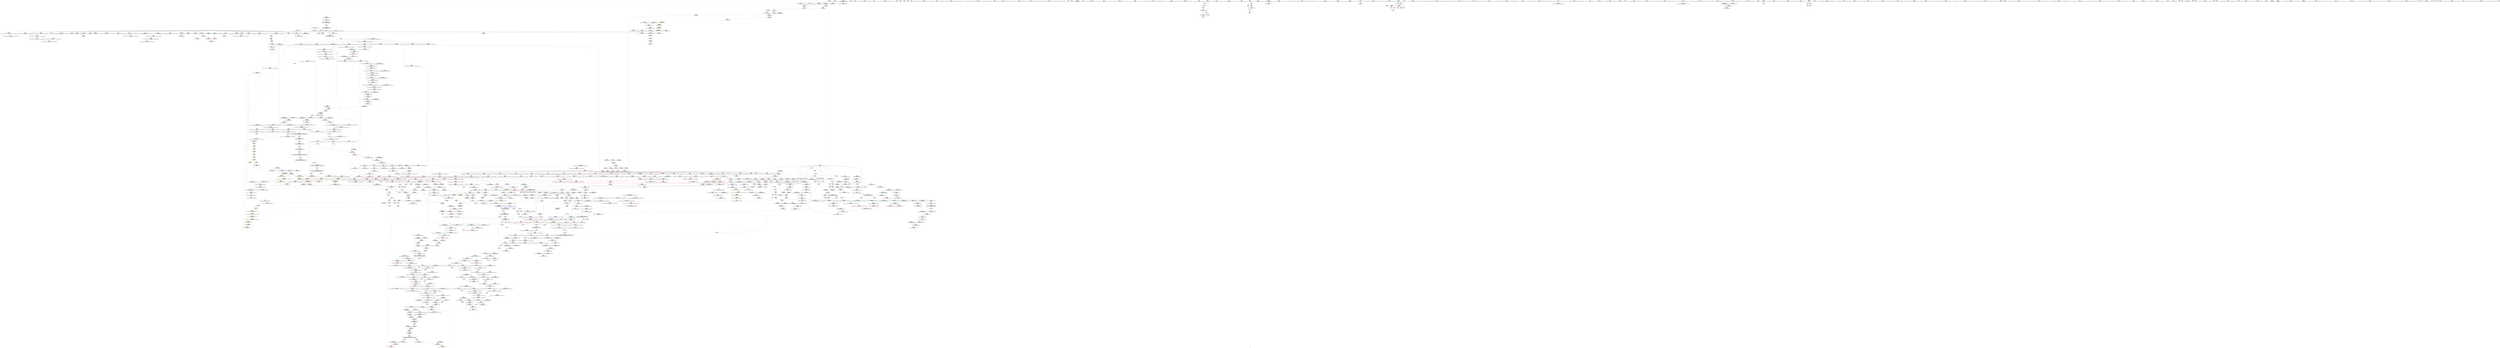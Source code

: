 digraph "SVFG" {
	label="SVFG";

	Node0x5623418519d0 [shape=record,color=grey,label="{NodeID: 0\nNullPtr|{|<s27>95}}"];
	Node0x5623418519d0 -> Node0x5623418b06f0[style=solid];
	Node0x5623418519d0 -> Node0x5623418b07f0[style=solid];
	Node0x5623418519d0 -> Node0x5623418b08c0[style=solid];
	Node0x5623418519d0 -> Node0x5623418b0990[style=solid];
	Node0x5623418519d0 -> Node0x5623418b0a60[style=solid];
	Node0x5623418519d0 -> Node0x5623418b0b30[style=solid];
	Node0x5623418519d0 -> Node0x5623418b0c00[style=solid];
	Node0x5623418519d0 -> Node0x5623418b0cd0[style=solid];
	Node0x5623418519d0 -> Node0x5623418b0da0[style=solid];
	Node0x5623418519d0 -> Node0x5623418b0e70[style=solid];
	Node0x5623418519d0 -> Node0x5623418b0f40[style=solid];
	Node0x5623418519d0 -> Node0x5623418b1010[style=solid];
	Node0x5623418519d0 -> Node0x5623418b10e0[style=solid];
	Node0x5623418519d0 -> Node0x5623418b11b0[style=solid];
	Node0x5623418519d0 -> Node0x5623418b1280[style=solid];
	Node0x5623418519d0 -> Node0x5623418b1350[style=solid];
	Node0x5623418519d0 -> Node0x5623418b1420[style=solid];
	Node0x5623418519d0 -> Node0x5623418b14f0[style=solid];
	Node0x5623418519d0 -> Node0x5623418b15c0[style=solid];
	Node0x5623418519d0 -> Node0x5623418cda00[style=solid];
	Node0x5623418519d0 -> Node0x5623418b77d0[style=solid];
	Node0x5623418519d0 -> Node0x5623418b78a0[style=solid];
	Node0x5623418519d0 -> Node0x5623418b7970[style=solid];
	Node0x5623418519d0 -> Node0x5623418b9c60[style=solid];
	Node0x5623418519d0 -> Node0x5623412cb130[style=solid];
	Node0x5623418519d0 -> Node0x5623418f9e30[style=solid];
	Node0x5623418519d0 -> Node0x5623418f9fb0[style=solid];
	Node0x5623418519d0:s27 -> Node0x5623419ad2d0[style=solid,color=red];
	Node0x56234195f680 [shape=record,color=yellow,style=double,label="{NodeID: 1882\n201V_2 = CSCHI(MR_201V_1)\npts\{9190000 \}\nCS[]}"];
	Node0x56234195f680 -> Node0x5623418c8ca0[style=dashed];
	Node0x5623418b73c0 [shape=record,color=blue,label="{NodeID: 775\n338\<--337\nthis.addr\<--this\n_ZNKSt6vectorIxSaIxEE4sizeEv\n}"];
	Node0x5623418b73c0 -> Node0x5623418c4d40[style=dashed];
	Node0x5623418adea0 [shape=record,color=purple,label="{NodeID: 443\n502\<--475\n_M_impl6\<--this1\n_ZNSt12_Vector_baseIxSaIxEED2Ev\n|{<s0>35}}"];
	Node0x5623418adea0:s0 -> Node0x5623419b1ef0[style=solid,color=red];
	Node0x5623418a1c10 [shape=record,color=green,label="{NodeID: 111\n608\<--609\n_ZdlPv\<--_ZdlPv_field_insensitive\n}"];
	Node0x5623419aca50 [shape=record,color=black,label="{NodeID: 1993\n257 = PHI(356, )\n}"];
	Node0x5623419aca50 -> Node0x5623418c4a00[style=solid];
	Node0x5623418d8730 [shape=record,color=blue,label="{NodeID: 886\n1332\<--198\n__assignable\<--\n_ZSt18uninitialized_copyISt13move_iteratorIPxES1_ET0_T_S4_S3_\n}"];
	Node0x5623418c38f0 [shape=record,color=red,label="{NodeID: 554\n182\<--139\n\<--i\nmain\n}"];
	Node0x5623418c38f0 -> Node0x5623418f96b0[style=solid];
	Node0x5623418a63e0 [shape=record,color=green,label="{NodeID: 222\n1374\<--1375\nagg.tmp\<--agg.tmp_field_insensitive\n_ZNSt20__uninitialized_copyILb1EE13__uninit_copyISt13move_iteratorIPxES3_EET0_T_S6_S5_\n}"];
	Node0x5623418a63e0 -> Node0x5623418ab090[style=solid];
	Node0x5623418a63e0 -> Node0x5623418c1940[style=solid];
	Node0x5623418c9320 [shape=record,color=red,label="{NodeID: 665\n995\<--965\n\<--__len\n_ZNKSt6vectorIxSaIxEE12_M_check_lenEmPKc\n}"];
	Node0x5623418c9320 -> Node0x5623418fa2b0[style=solid];
	Node0x5623418b44a0 [shape=record,color=black,label="{NodeID: 333\n858\<--752\n\<--this1\n_ZNSt6vectorIxSaIxEE17_M_realloc_insertIJxEEEvN9__gnu_cxx17__normal_iteratorIPxS1_EEDpOT_\n}"];
	Node0x5623418b44a0 -> Node0x5623418bf170[style=solid];
	Node0x5623418b44a0 -> Node0x5623418bf240[style=solid];
	Node0x5623418828b0 [shape=record,color=green,label="{NodeID: 1\n7\<--1\n__dso_handle\<--dummyObj\nGlob }"];
	Node0x56234195f7e0 [shape=record,color=yellow,style=double,label="{NodeID: 1883\n2V_2 = CSCHI(MR_2V_1)\npts\{100000 100001 100002 \}\nCS[]|{<s0>5}}"];
	Node0x56234195f7e0:s0 -> Node0x56234195f120[style=dashed,color=blue];
	Node0x5623418b7490 [shape=record,color=blue,label="{NodeID: 776\n359\<--357\nthis.addr\<--this\n_ZNSt6vectorIxSaIxEEixEm\n}"];
	Node0x5623418b7490 -> Node0x5623418c4fb0[style=dashed];
	Node0x5623418adf70 [shape=record,color=purple,label="{NodeID: 444\n550\<--546\n_M_impl\<--this1\n_ZNSt12_Vector_baseIxSaIxEE13_M_deallocateEPxm\n}"];
	Node0x5623418adf70 -> Node0x5623418b31f0[style=solid];
	Node0x5623418a1d10 [shape=record,color=green,label="{NodeID: 112\n615\<--616\nthis.addr\<--this.addr_field_insensitive\n_ZNSaIxED2Ev\n}"];
	Node0x5623418a1d10 -> Node0x5623418c65a0[style=solid];
	Node0x5623418a1d10 -> Node0x5623418b8cf0[style=solid];
	Node0x5623419acb90 [shape=record,color=black,label="{NodeID: 1994\n951 = PHI(717, )\n}"];
	Node0x5623419acb90 -> Node0x5623418c8fe0[style=solid];
	Node0x5623418d8800 [shape=record,color=blue, style = dotted,label="{NodeID: 887\n1603\<--1605\noffset_0\<--dummyVal\n_ZSt18uninitialized_copyISt13move_iteratorIPxES1_ET0_T_S4_S3_\n}"];
	Node0x5623418d8800 -> Node0x5623418cb950[style=dashed];
	Node0x5623418c39c0 [shape=record,color=red,label="{NodeID: 555\n186\<--139\n\<--i\nmain\n}"];
	Node0x5623418c39c0 -> Node0x5623418f7a30[style=solid];
	Node0x5623418a64b0 [shape=record,color=green,label="{NodeID: 223\n1376\<--1377\nagg.tmp2\<--agg.tmp2_field_insensitive\n_ZNSt20__uninitialized_copyILb1EE13__uninit_copyISt13move_iteratorIPxES3_EET0_T_S6_S5_\n}"];
	Node0x5623418a64b0 -> Node0x5623418ab160[style=solid];
	Node0x5623418a64b0 -> Node0x5623418c1a10[style=solid];
	Node0x5623418c93f0 [shape=record,color=red,label="{NodeID: 666\n999\<--965\n\<--__len\n_ZNKSt6vectorIxSaIxEE12_M_check_lenEmPKc\n}"];
	Node0x5623418c93f0 -> Node0x5623418f9cb0[style=solid];
	Node0x5623418b4570 [shape=record,color=black,label="{NodeID: 334\n862\<--752\n\<--this1\n_ZNSt6vectorIxSaIxEE17_M_realloc_insertIJxEEEvN9__gnu_cxx17__normal_iteratorIPxS1_EEDpOT_\n}"];
	Node0x5623418b4570 -> Node0x5623418bf310[style=solid];
	Node0x5623418b4570 -> Node0x5623418bf3e0[style=solid];
	Node0x562341882bf0 [shape=record,color=green,label="{NodeID: 2\n13\<--1\n.str\<--dummyObj\nGlob }"];
	Node0x5623418b7560 [shape=record,color=blue,label="{NodeID: 777\n361\<--358\n__n.addr\<--__n\n_ZNSt6vectorIxSaIxEEixEm\n}"];
	Node0x5623418b7560 -> Node0x5623418c5080[style=dashed];
	Node0x5623418ae040 [shape=record,color=purple,label="{NodeID: 445\n677\<--638\ncoerce.dive\<--agg.tmp\n_ZNSt6vectorIxSaIxEE12emplace_backIJxEEEvDpOT_\n}"];
	Node0x5623418ae040 -> Node0x5623418b9100[style=solid];
	Node0x5623418a1de0 [shape=record,color=green,label="{NodeID: 113\n621\<--622\n_ZN9__gnu_cxx13new_allocatorIxED2Ev\<--_ZN9__gnu_cxx13new_allocatorIxED2Ev_field_insensitive\n}"];
	Node0x5623419accd0 [shape=record,color=black,label="{NodeID: 1995\n393 = PHI()\n}"];
	Node0x5623418d88d0 [shape=record,color=blue, style = dotted,label="{NodeID: 888\n1606\<--1608\noffset_0\<--dummyVal\n_ZSt18uninitialized_copyISt13move_iteratorIPxES1_ET0_T_S4_S3_\n}"];
	Node0x5623418d88d0 -> Node0x5623418cba20[style=dashed];
	Node0x5623418c3a90 [shape=record,color=red,label="{NodeID: 556\n187\<--139\n\<--i\nmain\n}"];
	Node0x5623418c3a90 -> Node0x5623418f7a30[style=solid];
	Node0x5623418a6580 [shape=record,color=green,label="{NodeID: 224\n1395\<--1396\n_ZSt4copyISt13move_iteratorIPxES1_ET0_T_S4_S3_\<--_ZSt4copyISt13move_iteratorIPxES1_ET0_T_S4_S3__field_insensitive\n}"];
	Node0x5623418c94c0 [shape=record,color=red,label="{NodeID: 667\n1005\<--965\n\<--__len\n_ZNKSt6vectorIxSaIxEE12_M_check_lenEmPKc\n}"];
	Node0x5623418c94c0 -> Node0x5623412cb200[style=solid];
	Node0x5623418b4640 [shape=record,color=black,label="{NodeID: 335\n866\<--752\n\<--this1\n_ZNSt6vectorIxSaIxEE17_M_realloc_insertIJxEEEvN9__gnu_cxx17__normal_iteratorIPxS1_EEDpOT_\n|{<s0>69}}"];
	Node0x5623418b4640:s0 -> Node0x5623419a8a70[style=solid,color=red];
	Node0x562341882cb0 [shape=record,color=green,label="{NodeID: 3\n15\<--1\n.str.2\<--dummyObj\nGlob }"];
	Node0x5623418b7630 [shape=record,color=blue,label="{NodeID: 778\n378\<--377\nthis.addr\<--this\n_ZNSt12_Vector_baseIxSaIxEEC2Ev\n}"];
	Node0x5623418b7630 -> Node0x5623418c5220[style=dashed];
	Node0x5623418ae110 [shape=record,color=purple,label="{NodeID: 446\n681\<--638\ncoerce.dive10\<--agg.tmp\n_ZNSt6vectorIxSaIxEE12emplace_backIJxEEEvDpOT_\n}"];
	Node0x5623418ae110 -> Node0x5623418c6cf0[style=solid];
	Node0x5623418a6a50 [shape=record,color=green,label="{NodeID: 114\n626\<--627\nthis.addr\<--this.addr_field_insensitive\n_ZN9__gnu_cxx13new_allocatorIxED2Ev\n}"];
	Node0x5623418a6a50 -> Node0x5623418c6670[style=solid];
	Node0x5623418a6a50 -> Node0x5623418b8dc0[style=solid];
	Node0x5623419acda0 [shape=record,color=black,label="{NodeID: 1996\n661 = PHI(717, )\n|{<s0>44}}"];
	Node0x5623419acda0:s0 -> Node0x5623419b22e0[style=solid,color=red];
	Node0x5623418d89a0 [shape=record,color=blue,label="{NodeID: 889\n1378\<--1365\ncoerce.dive\<--__first.coerce\n_ZNSt20__uninitialized_copyILb1EE13__uninit_copyISt13move_iteratorIPxES3_EET0_T_S6_S5_\n}"];
	Node0x5623418d89a0 -> Node0x5623418cd420[style=dashed];
	Node0x5623418c3b60 [shape=record,color=red,label="{NodeID: 557\n200\<--139\n\<--i\nmain\n}"];
	Node0x5623418c3b60 -> Node0x5623418f7bb0[style=solid];
	Node0x5623418a6680 [shape=record,color=green,label="{NodeID: 225\n1402\<--1403\n__first\<--__first_field_insensitive\n_ZSt4copyISt13move_iteratorIPxES1_ET0_T_S4_S3_\n}"];
	Node0x5623418a6680 -> Node0x5623418ab300[style=solid];
	Node0x5623418a6680 -> Node0x5623418c1e20[style=solid];
	Node0x5623418c9590 [shape=record,color=red,label="{NodeID: 668\n992\<--989\n\<--call5\n_ZNKSt6vectorIxSaIxEE12_M_check_lenEmPKc\n}"];
	Node0x5623418c9590 -> Node0x5623418f87b0[style=solid];
	Node0x5623418b4710 [shape=record,color=black,label="{NodeID: 336\n869\<--752\n\<--this1\n_ZNSt6vectorIxSaIxEE17_M_realloc_insertIJxEEEvN9__gnu_cxx17__normal_iteratorIPxS1_EEDpOT_\n|{<s0>71}}"];
	Node0x5623418b4710:s0 -> Node0x5623419b0350[style=solid,color=red];
	Node0x562341882d70 [shape=record,color=green,label="{NodeID: 4\n17\<--1\nstdin\<--dummyObj\nGlob }"];
	Node0x5623418b7700 [shape=record,color=blue,label="{NodeID: 779\n405\<--404\nthis.addr\<--this\n_ZNSt12_Vector_baseIxSaIxEE12_Vector_implC2Ev\n}"];
	Node0x5623418b7700 -> Node0x5623418c52f0[style=dashed];
	Node0x5623418ae1e0 [shape=record,color=purple,label="{NodeID: 447\n644\<--643\n_M_impl\<--\n_ZNSt6vectorIxSaIxEE12emplace_backIJxEEEvDpOT_\n}"];
	Node0x5623418a6ae0 [shape=record,color=green,label="{NodeID: 115\n634\<--635\nthis.addr\<--this.addr_field_insensitive\n_ZNSt6vectorIxSaIxEE12emplace_backIJxEEEvDpOT_\n}"];
	Node0x5623418a6ae0 -> Node0x5623418c6740[style=solid];
	Node0x5623418a6ae0 -> Node0x5623418b8e90[style=solid];
	Node0x5623419acf10 [shape=record,color=black,label="{NodeID: 1997\n674 = PHI(916, )\n}"];
	Node0x5623419acf10 -> Node0x5623418b9100[style=solid];
	Node0x5623418d8a70 [shape=record,color=blue,label="{NodeID: 890\n1380\<--1366\ncoerce.dive1\<--__last.coerce\n_ZNSt20__uninitialized_copyILb1EE13__uninit_copyISt13move_iteratorIPxES3_EET0_T_S6_S5_\n}"];
	Node0x5623418d8a70 -> Node0x5623418cd4f0[style=dashed];
	Node0x5623418c3c30 [shape=record,color=red,label="{NodeID: 558\n208\<--139\n\<--i\nmain\n}"];
	Node0x5623418c3c30 -> Node0x5623418f72b0[style=solid];
	Node0x5623418a6750 [shape=record,color=green,label="{NodeID: 226\n1404\<--1405\n__last\<--__last_field_insensitive\n_ZSt4copyISt13move_iteratorIPxES1_ET0_T_S4_S3_\n}"];
	Node0x5623418a6750 -> Node0x5623418ab3d0[style=solid];
	Node0x5623418a6750 -> Node0x5623418c1ef0[style=solid];
	Node0x5623418c9660 [shape=record,color=red,label="{NodeID: 669\n1018\<--1012\n\<--__lhs.addr\n_ZN9__gnu_cxxmiIPxSt6vectorIxSaIxEEEENS_17__normal_iteratorIT_T0_E15difference_typeERKS8_SB_\n|{<s0>84}}"];
	Node0x5623418c9660:s0 -> Node0x5623419b2570[style=solid,color=red];
	Node0x5623418b47e0 [shape=record,color=black,label="{NodeID: 337\n870\<--752\n\<--this1\n_ZNSt6vectorIxSaIxEE17_M_realloc_insertIJxEEEvN9__gnu_cxx17__normal_iteratorIPxS1_EEDpOT_\n}"];
	Node0x5623418b47e0 -> Node0x5623418bf4b0[style=solid];
	Node0x5623418b47e0 -> Node0x5623418bf580[style=solid];
	Node0x5623418831d0 [shape=record,color=green,label="{NodeID: 5\n18\<--1\n.str.3\<--dummyObj\nGlob }"];
	Node0x5623418b77d0 [shape=record,color=blue, style = dotted,label="{NodeID: 780\n413\<--3\n_M_start\<--dummyVal\n_ZNSt12_Vector_baseIxSaIxEE12_Vector_implC2Ev\n|{<s0>27}}"];
	Node0x5623418b77d0:s0 -> Node0x56234195f7e0[style=dashed,color=blue];
	Node0x5623418cf950 [shape=record,color=yellow,style=double,label="{NodeID: 1555\n7V_1 = ENCHI(MR_7V_0)\npts\{92 \}\nFun[_ZNSt6vectorIxSaIxEED2Ev]}"];
	Node0x5623418cf950 -> Node0x5623418cdbd0[style=dashed];
	Node0x5623418ae2b0 [shape=record,color=purple,label="{NodeID: 448\n645\<--643\n_M_finish\<--\n_ZNSt6vectorIxSaIxEE12emplace_backIJxEEEvDpOT_\n}"];
	Node0x5623418ae2b0 -> Node0x5623418c69b0[style=solid];
	Node0x5623418a6bb0 [shape=record,color=green,label="{NodeID: 116\n636\<--637\n__args.addr\<--__args.addr_field_insensitive\n_ZNSt6vectorIxSaIxEE12emplace_backIJxEEEvDpOT_\n}"];
	Node0x5623418a6bb0 -> Node0x5623418c6810[style=solid];
	Node0x5623418a6bb0 -> Node0x5623418c68e0[style=solid];
	Node0x5623418a6bb0 -> Node0x5623418b8f60[style=solid];
	Node0x5623419ad050 [shape=record,color=black,label="{NodeID: 1998\n1235 = PHI(1228, )\n0th arg _ZN9__gnu_cxx13new_allocatorIxE8allocateEmPKv }"];
	Node0x5623419ad050 -> Node0x5623418d7ca0[style=solid];
	Node0x5623418d8b40 [shape=record,color=blue,label="{NodeID: 891\n1372\<--1367\n__result.addr\<--__result\n_ZNSt20__uninitialized_copyILb1EE13__uninit_copyISt13move_iteratorIPxES3_EET0_T_S6_S5_\n}"];
	Node0x5623418d8b40 -> Node0x5623418cbaf0[style=dashed];
	Node0x5623418c3d00 [shape=record,color=red,label="{NodeID: 559\n242\<--139\n\<--i\nmain\n}"];
	Node0x5623418c3d00 -> Node0x5623418f9830[style=solid];
	Node0x5623418a6820 [shape=record,color=green,label="{NodeID: 227\n1406\<--1407\n__result.addr\<--__result.addr_field_insensitive\n_ZSt4copyISt13move_iteratorIPxES1_ET0_T_S4_S3_\n}"];
	Node0x5623418a6820 -> Node0x5623418cbd60[style=solid];
	Node0x5623418a6820 -> Node0x5623418d8f50[style=solid];
	Node0x5623418c9730 [shape=record,color=red,label="{NodeID: 670\n1021\<--1014\n\<--__rhs.addr\n_ZN9__gnu_cxxmiIPxSt6vectorIxSaIxEEEENS_17__normal_iteratorIT_T0_E15difference_typeERKS8_SB_\n|{<s0>85}}"];
	Node0x5623418c9730:s0 -> Node0x5623419b2570[style=solid,color=red];
	Node0x5623418b48b0 [shape=record,color=black,label="{NodeID: 338\n874\<--752\n\<--this1\n_ZNSt6vectorIxSaIxEE17_M_realloc_insertIJxEEEvN9__gnu_cxx17__normal_iteratorIPxS1_EEDpOT_\n}"];
	Node0x5623418b48b0 -> Node0x5623418bf650[style=solid];
	Node0x5623418b48b0 -> Node0x5623418bf720[style=solid];
	Node0x562341883290 [shape=record,color=green,label="{NodeID: 6\n20\<--1\n.str.4\<--dummyObj\nGlob }"];
	Node0x5623418b78a0 [shape=record,color=blue, style = dotted,label="{NodeID: 781\n415\<--3\n_M_finish\<--dummyVal\n_ZNSt12_Vector_baseIxSaIxEE12_Vector_implC2Ev\n|{<s0>27}}"];
	Node0x5623418b78a0:s0 -> Node0x56234195f7e0[style=dashed,color=blue];
	Node0x5623418cfa60 [shape=record,color=yellow,style=double,label="{NodeID: 1556\n9V_1 = ENCHI(MR_9V_0)\npts\{94 \}\nFun[_ZNSt6vectorIxSaIxEED2Ev]}"];
	Node0x5623418cfa60 -> Node0x5623418cdca0[style=dashed];
	Node0x5623418ae380 [shape=record,color=purple,label="{NodeID: 449\n648\<--647\n_M_impl2\<--\n_ZNSt6vectorIxSaIxEE12emplace_backIJxEEEvDpOT_\n}"];
	Node0x5623418a6c80 [shape=record,color=green,label="{NodeID: 117\n638\<--639\nagg.tmp\<--agg.tmp_field_insensitive\n_ZNSt6vectorIxSaIxEE12emplace_backIJxEEEvDpOT_\n}"];
	Node0x5623418a6c80 -> Node0x5623418ae040[style=solid];
	Node0x5623418a6c80 -> Node0x5623418ae110[style=solid];
	Node0x5623419ad190 [shape=record,color=black,label="{NodeID: 1999\n1236 = PHI(1229, )\n1st arg _ZN9__gnu_cxx13new_allocatorIxE8allocateEmPKv }"];
	Node0x5623419ad190 -> Node0x5623418d7d70[style=solid];
	Node0x5623418d8c10 [shape=record,color=blue, style = dotted,label="{NodeID: 892\n1609\<--1611\noffset_0\<--dummyVal\n_ZNSt20__uninitialized_copyILb1EE13__uninit_copyISt13move_iteratorIPxES3_EET0_T_S6_S5_\n}"];
	Node0x5623418d8c10 -> Node0x5623418cbbc0[style=dashed];
	Node0x5623418c3dd0 [shape=record,color=red,label="{NodeID: 560\n249\<--139\n\<--i\nmain\n}"];
	Node0x5623418c3dd0 -> Node0x5623418b24f0[style=solid];
	Node0x5623418a68f0 [shape=record,color=green,label="{NodeID: 228\n1408\<--1409\nagg.tmp\<--agg.tmp_field_insensitive\n_ZSt4copyISt13move_iteratorIPxES1_ET0_T_S4_S3_\n}"];
	Node0x5623418a68f0 -> Node0x5623418ab4a0[style=solid];
	Node0x5623418a68f0 -> Node0x5623418c1fc0[style=solid];
	Node0x5623418c9800 [shape=record,color=red,label="{NodeID: 671\n1020\<--1019\n\<--call\n_ZN9__gnu_cxxmiIPxSt6vectorIxSaIxEEEENS_17__normal_iteratorIT_T0_E15difference_typeERKS8_SB_\n}"];
	Node0x5623418c9800 -> Node0x5623418b5410[style=solid];
	Node0x5623418b4980 [shape=record,color=black,label="{NodeID: 339\n878\<--752\n\<--this1\n_ZNSt6vectorIxSaIxEE17_M_realloc_insertIJxEEEvN9__gnu_cxx17__normal_iteratorIPxS1_EEDpOT_\n}"];
	Node0x5623418b4980 -> Node0x5623418bf7f0[style=solid];
	Node0x5623418b4980 -> Node0x5623418bf8c0[style=solid];
	Node0x562341883350 [shape=record,color=green,label="{NodeID: 7\n22\<--1\nstdout\<--dummyObj\nGlob }"];
	Node0x56234195fea0 [shape=record,color=yellow,style=double,label="{NodeID: 1889\n33V_2 = CSCHI(MR_33V_1)\npts\{1259 \}\nCS[]|{<s0>58}}"];
	Node0x56234195fea0:s0 -> Node0x56234193bba0[style=dashed,color=red];
	Node0x5623418b7970 [shape=record,color=blue, style = dotted,label="{NodeID: 782\n417\<--3\n_M_end_of_storage\<--dummyVal\n_ZNSt12_Vector_baseIxSaIxEE12_Vector_implC2Ev\n|{<s0>27}}"];
	Node0x5623418b7970:s0 -> Node0x56234195f7e0[style=dashed,color=blue];
	Node0x5623418cfb40 [shape=record,color=yellow,style=double,label="{NodeID: 1557\n11V_1 = ENCHI(MR_11V_0)\npts\{96 \}\nFun[_ZNSt6vectorIxSaIxEED2Ev]}"];
	Node0x5623418cfb40 -> Node0x5623418cdd70[style=dashed];
	Node0x5623418ae450 [shape=record,color=purple,label="{NodeID: 450\n649\<--647\n_M_end_of_storage\<--\n_ZNSt6vectorIxSaIxEE12emplace_backIJxEEEvDpOT_\n}"];
	Node0x5623418ae450 -> Node0x5623418c6a80[style=solid];
	Node0x5623418a6d50 [shape=record,color=green,label="{NodeID: 118\n662\<--663\n_ZSt7forwardIxEOT_RNSt16remove_referenceIS0_E4typeE\<--_ZSt7forwardIxEOT_RNSt16remove_referenceIS0_E4typeE_field_insensitive\n}"];
	Node0x5623419ad2d0 [shape=record,color=black,label="{NodeID: 2000\n1237 = PHI(3, )\n2nd arg _ZN9__gnu_cxx13new_allocatorIxE8allocateEmPKv }"];
	Node0x5623419ad2d0 -> Node0x5623418d7e40[style=solid];
	Node0x5623418d8ce0 [shape=record,color=blue, style = dotted,label="{NodeID: 893\n1612\<--1614\noffset_0\<--dummyVal\n_ZNSt20__uninitialized_copyILb1EE13__uninit_copyISt13move_iteratorIPxES3_EET0_T_S6_S5_\n}"];
	Node0x5623418d8ce0 -> Node0x5623418cbc90[style=dashed];
	Node0x5623418c3ea0 [shape=record,color=red,label="{NodeID: 561\n255\<--139\n\<--i\nmain\n}"];
	Node0x5623418c3ea0 -> Node0x5623418b25c0[style=solid];
	Node0x5623418a69c0 [shape=record,color=green,label="{NodeID: 229\n1410\<--1411\nagg.tmp3\<--agg.tmp3_field_insensitive\n_ZSt4copyISt13move_iteratorIPxES1_ET0_T_S4_S3_\n}"];
	Node0x5623418a69c0 -> Node0x5623418ab570[style=solid];
	Node0x5623418a69c0 -> Node0x5623418c2090[style=solid];
	Node0x5623418c98d0 [shape=record,color=red,label="{NodeID: 672\n1023\<--1022\n\<--call1\n_ZN9__gnu_cxxmiIPxSt6vectorIxSaIxEEEENS_17__normal_iteratorIT_T0_E15difference_typeERKS8_SB_\n}"];
	Node0x5623418c98d0 -> Node0x5623418b54e0[style=solid];
	Node0x562341939000 [shape=record,color=yellow,style=double,label="{NodeID: 1447\n203V_1 = ENCHI(MR_203V_0)\npts\{100000 100001 \}\nFun[_ZNKSt6vectorIxSaIxEE12_M_check_lenEmPKc]|{<s0>76|<s1>76|<s2>78|<s3>78|<s4>79|<s5>79|<s6>81|<s7>81}}"];
	Node0x562341939000:s0 -> Node0x5623419395d0[style=dashed,color=red];
	Node0x562341939000:s1 -> Node0x5623419396b0[style=dashed,color=red];
	Node0x562341939000:s2 -> Node0x5623419395d0[style=dashed,color=red];
	Node0x562341939000:s3 -> Node0x5623419396b0[style=dashed,color=red];
	Node0x562341939000:s4 -> Node0x5623419395d0[style=dashed,color=red];
	Node0x562341939000:s5 -> Node0x5623419396b0[style=dashed,color=red];
	Node0x562341939000:s6 -> Node0x5623419395d0[style=dashed,color=red];
	Node0x562341939000:s7 -> Node0x5623419396b0[style=dashed,color=red];
	Node0x5623418b4a50 [shape=record,color=black,label="{NodeID: 340\n888\<--752\n\<--this1\n_ZNSt6vectorIxSaIxEE17_M_realloc_insertIJxEEEvN9__gnu_cxx17__normal_iteratorIPxS1_EEDpOT_\n}"];
	Node0x5623418b4a50 -> Node0x5623418bf990[style=solid];
	Node0x5623418b4a50 -> Node0x5623418bfa60[style=solid];
	Node0x562341883410 [shape=record,color=green,label="{NodeID: 8\n23\<--1\n.str.5\<--dummyObj\nGlob }"];
	Node0x562341960000 [shape=record,color=yellow,style=double,label="{NodeID: 1890\n33V_2 = CSCHI(MR_33V_1)\npts\{1259 \}\nCS[]|{<s0>44|<s1>55}}"];
	Node0x562341960000:s0 -> Node0x562341929890[style=dashed,color=blue];
	Node0x562341960000:s1 -> Node0x56234195fea0[style=dashed,color=blue];
	Node0x5623418b7a40 [shape=record,color=blue,label="{NodeID: 783\n422\<--421\nthis.addr\<--this\n_ZNSaIxEC2Ev\n}"];
	Node0x5623418b7a40 -> Node0x5623418c53c0[style=dashed];
	Node0x5623418ae520 [shape=record,color=purple,label="{NodeID: 451\n654\<--653\n_M_impl3\<--\n_ZNSt6vectorIxSaIxEE12emplace_backIJxEEEvDpOT_\n}"];
	Node0x5623418ae520 -> Node0x5623418b3a10[style=solid];
	Node0x5623418a6e50 [shape=record,color=green,label="{NodeID: 119\n665\<--666\n_ZNSt16allocator_traitsISaIxEE9constructIxJxEEEvRS0_PT_DpOT0_\<--_ZNSt16allocator_traitsISaIxEE9constructIxJxEEEvRS0_PT_DpOT0__field_insensitive\n}"];
	Node0x5623419ad410 [shape=record,color=black,label="{NodeID: 2001\n421 = PHI(409, )\n0th arg _ZNSaIxEC2Ev }"];
	Node0x5623419ad410 -> Node0x5623418b7a40[style=solid];
	Node0x5623418d8db0 [shape=record,color=blue,label="{NodeID: 894\n1412\<--1399\ncoerce.dive\<--__first.coerce\n_ZSt4copyISt13move_iteratorIPxES1_ET0_T_S4_S3_\n}"];
	Node0x5623418d8db0 -> Node0x5623418cd5c0[style=dashed];
	Node0x5623418c3f70 [shape=record,color=red,label="{NodeID: 562\n269\<--139\n\<--i\nmain\n}"];
	Node0x5623418c3f70 -> Node0x5623418b2690[style=solid];
	Node0x5623418aee80 [shape=record,color=green,label="{NodeID: 230\n1423\<--1424\n_ZSt12__miter_baseIPxEDTcl12__miter_basecldtfp_4baseEEESt13move_iteratorIT_E\<--_ZSt12__miter_baseIPxEDTcl12__miter_basecldtfp_4baseEEESt13move_iteratorIT_E_field_insensitive\n}"];
	Node0x5623418c99a0 [shape=record,color=red,label="{NodeID: 673\n1036\<--1033\nthis1\<--this.addr\n_ZNSt6vectorIxSaIxEE5beginEv\n}"];
	Node0x5623418c99a0 -> Node0x5623418b5680[style=solid];
	Node0x5623418b4b20 [shape=record,color=black,label="{NodeID: 341\n893\<--752\n\<--this1\n_ZNSt6vectorIxSaIxEE17_M_realloc_insertIJxEEEvN9__gnu_cxx17__normal_iteratorIPxS1_EEDpOT_\n}"];
	Node0x5623418b4b20 -> Node0x5623418bfb30[style=solid];
	Node0x5623418b4b20 -> Node0x5623418bfc00[style=solid];
	Node0x56234189e980 [shape=record,color=green,label="{NodeID: 9\n25\<--1\n_ZSt4cerr\<--dummyObj\nGlob }"];
	Node0x562341960160 [shape=record,color=yellow,style=double,label="{NodeID: 1891\n33V_3 = CSCHI(MR_33V_2)\npts\{1259 \}\nCS[]|{<s0>61}}"];
	Node0x562341960160:s0 -> Node0x56234193bba0[style=dashed,color=red];
	Node0x5623418b7b10 [shape=record,color=blue,label="{NodeID: 784\n433\<--432\nthis.addr\<--this\n_ZN9__gnu_cxx13new_allocatorIxEC2Ev\n}"];
	Node0x5623418b7b10 -> Node0x5623418c5490[style=dashed];
	Node0x5623418ae5f0 [shape=record,color=purple,label="{NodeID: 452\n657\<--656\n_M_impl4\<--\n_ZNSt6vectorIxSaIxEE12emplace_backIJxEEEvDpOT_\n}"];
	Node0x5623418a6f50 [shape=record,color=green,label="{NodeID: 120\n675\<--676\n_ZNSt6vectorIxSaIxEE3endEv\<--_ZNSt6vectorIxSaIxEE3endEv_field_insensitive\n}"];
	Node0x5623419ad550 [shape=record,color=black,label="{NodeID: 2002\n917 = PHI(642, )\n0th arg _ZNSt6vectorIxSaIxEE3endEv }"];
	Node0x5623419ad550 -> Node0x5623418ba550[style=solid];
	Node0x5623418d8e80 [shape=record,color=blue,label="{NodeID: 895\n1414\<--1400\ncoerce.dive1\<--__last.coerce\n_ZSt4copyISt13move_iteratorIPxES1_ET0_T_S4_S3_\n}"];
	Node0x5623418d8e80 -> Node0x5623418cd690[style=dashed];
	Node0x5623418c4040 [shape=record,color=red,label="{NodeID: 563\n278\<--139\n\<--i\nmain\n}"];
	Node0x5623418c4040 -> Node0x5623418f7eb0[style=solid];
	Node0x5623418aef80 [shape=record,color=green,label="{NodeID: 231\n1433\<--1434\n_ZSt14__copy_move_a2ILb1EPxS0_ET1_T0_S2_S1_\<--_ZSt14__copy_move_a2ILb1EPxS0_ET1_T0_S2_S1__field_insensitive\n}"];
	Node0x5623418c9a70 [shape=record,color=red,label="{NodeID: 674\n1042\<--1041\n\<--coerce.dive\n_ZNSt6vectorIxSaIxEE5beginEv\n}"];
	Node0x5623418c9a70 -> Node0x5623418b5750[style=solid];
	Node0x5623418b4bf0 [shape=record,color=black,label="{NodeID: 342\n900\<--752\n\<--this1\n_ZNSt6vectorIxSaIxEE17_M_realloc_insertIJxEEEvN9__gnu_cxx17__normal_iteratorIPxS1_EEDpOT_\n}"];
	Node0x5623418b4bf0 -> Node0x5623418bfcd0[style=solid];
	Node0x5623418b4bf0 -> Node0x5623418bfda0[style=solid];
	Node0x56234189ea10 [shape=record,color=green,label="{NodeID: 10\n26\<--1\n.str.6\<--dummyObj\nGlob }"];
	Node0x5623419602c0 [shape=record,color=yellow,style=double,label="{NodeID: 1892\n33V_4 = CSCHI(MR_33V_3)\npts\{1259 \}\nCS[]|{<s0>47}}"];
	Node0x5623419602c0:s0 -> Node0x562341929890[style=dashed,color=blue];
	Node0x5623418b7be0 [shape=record,color=blue,label="{NodeID: 785\n442\<--439\n__first.addr\<--__first\n_ZSt8_DestroyIPxxEvT_S1_RSaIT0_E\n}"];
	Node0x5623418b7be0 -> Node0x5623418c5560[style=dashed];
	Node0x5623418cfe40 [shape=record,color=yellow,style=double,label="{NodeID: 1560\n31V_1 = ENCHI(MR_31V_0)\npts\{150 \}\nFun[_ZNSt16allocator_traitsISaIxEE9constructIxJxEEEvRS0_PT_DpOT0_]|{<s0>49}}"];
	Node0x5623418cfe40:s0 -> Node0x562341939c80[style=dashed,color=red];
	Node0x5623418ae6c0 [shape=record,color=purple,label="{NodeID: 453\n658\<--656\n_M_finish5\<--\n_ZNSt6vectorIxSaIxEE12emplace_backIJxEEEvDpOT_\n}"];
	Node0x5623418ae6c0 -> Node0x5623418c6b50[style=solid];
	Node0x5623418a7050 [shape=record,color=green,label="{NodeID: 121\n684\<--685\n_ZNSt6vectorIxSaIxEE17_M_realloc_insertIJxEEEvN9__gnu_cxx17__normal_iteratorIPxS1_EEDpOT_\<--_ZNSt6vectorIxSaIxEE17_M_realloc_insertIJxEEEvN9__gnu_cxx17__normal_iteratorIPxS1_EEDpOT__field_insensitive\n}"];
	Node0x5623419ad690 [shape=record,color=black,label="{NodeID: 2003\n357 = PHI(8, 8, 8, )\n0th arg _ZNSt6vectorIxSaIxEEixEm }"];
	Node0x5623419ad690 -> Node0x5623418b7490[style=solid];
	Node0x5623418d8f50 [shape=record,color=blue,label="{NodeID: 896\n1406\<--1401\n__result.addr\<--__result\n_ZSt4copyISt13move_iteratorIPxES1_ET0_T_S4_S3_\n}"];
	Node0x5623418d8f50 -> Node0x5623418cbd60[style=dashed];
	Node0x5623418c4110 [shape=record,color=red,label="{NodeID: 564\n191\<--141\n\<--j\nmain\n}"];
	Node0x5623418c4110 -> Node0x5623418f9230[style=solid];
	Node0x5623418af080 [shape=record,color=green,label="{NodeID: 232\n1440\<--1441\n__first.addr\<--__first.addr_field_insensitive\n_ZSt14__copy_move_a2ILb1EPxS0_ET1_T0_S2_S1_\n}"];
	Node0x5623418af080 -> Node0x5623418cbfd0[style=solid];
	Node0x5623418af080 -> Node0x5623418d91c0[style=solid];
	Node0x5623418c9b40 [shape=record,color=red,label="{NodeID: 675\n1053\<--1047\nthis1\<--this.addr\n_ZNSt12_Vector_baseIxSaIxEE11_M_allocateEm\n}"];
	Node0x5623418c9b40 -> Node0x5623418c0350[style=solid];
	Node0x5623418b4cc0 [shape=record,color=black,label="{NodeID: 343\n777\<--776\n\<--_M_impl\n_ZNSt6vectorIxSaIxEE17_M_realloc_insertIJxEEEvN9__gnu_cxx17__normal_iteratorIPxS1_EEDpOT_\n|{<s0>55}}"];
	Node0x5623418b4cc0:s0 -> Node0x5623419b2040[style=solid,color=red];
	Node0x56234189eb10 [shape=record,color=green,label="{NodeID: 11\n28\<--1\n.str.7\<--dummyObj\nGlob }"];
	Node0x562341960420 [shape=record,color=yellow,style=double,label="{NodeID: 1893\n232V_2 = CSCHI(MR_232V_1)\npts\{10320000 \}\nCS[]}"];
	Node0x562341960420 -> Node0x5623418c9a70[style=dashed];
	Node0x5623418b7cb0 [shape=record,color=blue,label="{NodeID: 786\n444\<--440\n__last.addr\<--__last\n_ZSt8_DestroyIPxxEvT_S1_RSaIT0_E\n}"];
	Node0x5623418b7cb0 -> Node0x5623418c5630[style=dashed];
	Node0x5623418ae790 [shape=record,color=purple,label="{NodeID: 454\n668\<--667\n_M_impl6\<--\n_ZNSt6vectorIxSaIxEE12emplace_backIJxEEEvDpOT_\n}"];
	Node0x5623418a7150 [shape=record,color=green,label="{NodeID: 122\n690\<--691\n__t.addr\<--__t.addr_field_insensitive\n_ZSt4moveIRxEONSt16remove_referenceIT_E4typeEOS2_\n}"];
	Node0x5623418a7150 -> Node0x5623418c6dc0[style=solid];
	Node0x5623418a7150 -> Node0x5623418b91d0[style=solid];
	Node0x5623419ad970 [shape=record,color=black,label="{NodeID: 2004\n358 = PHI(250, 256, 270, )\n1st arg _ZNSt6vectorIxSaIxEEixEm }"];
	Node0x5623419ad970 -> Node0x5623418b7560[style=solid];
	Node0x5623418d9020 [shape=record,color=blue, style = dotted,label="{NodeID: 897\n1615\<--1617\noffset_0\<--dummyVal\n_ZSt4copyISt13move_iteratorIPxES1_ET0_T_S4_S3_\n}"];
	Node0x5623418d9020 -> Node0x5623418cbe30[style=dashed];
	Node0x5623418c41e0 [shape=record,color=red,label="{NodeID: 565\n194\<--141\n\<--j\nmain\n}"];
	Node0x5623418c41e0 -> Node0x5623418b2350[style=solid];
	Node0x5623418af150 [shape=record,color=green,label="{NodeID: 233\n1442\<--1443\n__last.addr\<--__last.addr_field_insensitive\n_ZSt14__copy_move_a2ILb1EPxS0_ET1_T0_S2_S1_\n}"];
	Node0x5623418af150 -> Node0x5623418cc0a0[style=solid];
	Node0x5623418af150 -> Node0x5623418d9290[style=solid];
	Node0x5623418c9c10 [shape=record,color=red,label="{NodeID: 676\n1054\<--1049\n\<--__n.addr\n_ZNSt12_Vector_baseIxSaIxEE11_M_allocateEm\n}"];
	Node0x5623418c9c10 -> Node0x5623418f93b0[style=solid];
	Node0x5623418b4d90 [shape=record,color=black,label="{NodeID: 344\n828\<--827\n\<--_M_impl17\n_ZNSt6vectorIxSaIxEE17_M_realloc_insertIJxEEEvN9__gnu_cxx17__normal_iteratorIPxS1_EEDpOT_\n|{<s0>63}}"];
	Node0x5623418b4d90:s0 -> Node0x5623419b1820[style=solid,color=red];
	Node0x56234189ec10 [shape=record,color=green,label="{NodeID: 12\n30\<--1\n.str.8\<--dummyObj\nGlob }"];
	Node0x562341960580 [shape=record,color=yellow,style=double,label="{NodeID: 1894\n33V_2 = CSCHI(MR_33V_1)\npts\{1259 \}\nCS[]|{<s0>58|<s1>61}}"];
	Node0x562341960580:s0 -> Node0x562341960160[style=dashed,color=blue];
	Node0x562341960580:s1 -> Node0x5623419602c0[style=dashed,color=blue];
	Node0x5623418b7d80 [shape=record,color=blue,label="{NodeID: 787\n446\<--441\n.addr\<--\n_ZSt8_DestroyIPxxEvT_S1_RSaIT0_E\n}"];
	Node0x5623418ae860 [shape=record,color=purple,label="{NodeID: 455\n669\<--667\n_M_finish7\<--\n_ZNSt6vectorIxSaIxEE12emplace_backIJxEEEvDpOT_\n}"];
	Node0x5623418ae860 -> Node0x5623418c6c20[style=solid];
	Node0x5623418ae860 -> Node0x5623418b9030[style=solid];
	Node0x5623418a7220 [shape=record,color=green,label="{NodeID: 123\n699\<--700\n__a.addr\<--__a.addr_field_insensitive\n_ZNSt16allocator_traitsISaIxEE9constructIxJxEEEvRS0_PT_DpOT0_\n}"];
	Node0x5623418a7220 -> Node0x5623418c6e90[style=solid];
	Node0x5623418a7220 -> Node0x5623418b92a0[style=solid];
	Node0x5623419adb30 [shape=record,color=black,label="{NodeID: 2005\n1437 = PHI(1422, )\n0th arg _ZSt14__copy_move_a2ILb1EPxS0_ET1_T0_S2_S1_ }"];
	Node0x5623419adb30 -> Node0x5623418d91c0[style=solid];
	Node0x5623418d90f0 [shape=record,color=blue, style = dotted,label="{NodeID: 898\n1618\<--1620\noffset_0\<--dummyVal\n_ZSt4copyISt13move_iteratorIPxES1_ET0_T_S4_S3_\n}"];
	Node0x5623418d90f0 -> Node0x5623418cbf00[style=dashed];
	Node0x5623418d5c00 [shape=record,color=yellow,style=double,label="{NodeID: 1673\nRETMU(2V_2)\npts\{100000 100001 100002 \}\nFun[_GLOBAL__sub_I_DmitryEgorov_2_0.cpp]}"];
	Node0x5623418c42b0 [shape=record,color=red,label="{NodeID: 566\n201\<--141\n\<--j\nmain\n}"];
	Node0x5623418c42b0 -> Node0x5623418f7bb0[style=solid];
	Node0x5623418af220 [shape=record,color=green,label="{NodeID: 234\n1444\<--1445\n__result.addr\<--__result.addr_field_insensitive\n_ZSt14__copy_move_a2ILb1EPxS0_ET1_T0_S2_S1_\n}"];
	Node0x5623418af220 -> Node0x5623418cc170[style=solid];
	Node0x5623418af220 -> Node0x5623418d9360[style=solid];
	Node0x5623418c9ce0 [shape=record,color=red,label="{NodeID: 677\n1059\<--1049\n\<--__n.addr\n_ZNSt12_Vector_baseIxSaIxEE11_M_allocateEm\n|{<s0>87}}"];
	Node0x5623418c9ce0:s0 -> Node0x5623419a81f0[style=solid,color=red];
	Node0x5623418b4e60 [shape=record,color=black,label="{NodeID: 345\n882\<--877\nsub.ptr.lhs.cast\<--\n_ZNSt6vectorIxSaIxEE17_M_realloc_insertIJxEEEvN9__gnu_cxx17__normal_iteratorIPxS1_EEDpOT_\n}"];
	Node0x5623418b4e60 -> Node0x5623418f8630[style=solid];
	Node0x56234189ed10 [shape=record,color=green,label="{NodeID: 13\n32\<--1\n.str.9\<--dummyObj\nGlob }"];
	Node0x5623419606e0 [shape=record,color=yellow,style=double,label="{NodeID: 1895\n33V_2 = CSCHI(MR_33V_1)\npts\{1259 \}\nCS[]|{<s0>90}}"];
	Node0x5623419606e0:s0 -> Node0x562341960580[style=dashed,color=blue];
	Node0x5623418b7e50 [shape=record,color=blue,label="{NodeID: 788\n459\<--458\nthis.addr\<--this\n_ZNSt12_Vector_baseIxSaIxEE19_M_get_Tp_allocatorEv\n}"];
	Node0x5623418b7e50 -> Node0x5623418c5700[style=dashed];
	Node0x5623418ae930 [shape=record,color=purple,label="{NodeID: 456\n671\<--670\nincdec.ptr\<--\n_ZNSt6vectorIxSaIxEE12emplace_backIJxEEEvDpOT_\n}"];
	Node0x5623418ae930 -> Node0x5623418b9030[style=solid];
	Node0x5623418a72f0 [shape=record,color=green,label="{NodeID: 124\n701\<--702\n__p.addr\<--__p.addr_field_insensitive\n_ZNSt16allocator_traitsISaIxEE9constructIxJxEEEvRS0_PT_DpOT0_\n}"];
	Node0x5623418a72f0 -> Node0x5623418c6f60[style=solid];
	Node0x5623418a72f0 -> Node0x5623418b9370[style=solid];
	Node0x5623419adc40 [shape=record,color=black,label="{NodeID: 2006\n1438 = PHI(1430, )\n1st arg _ZSt14__copy_move_a2ILb1EPxS0_ET1_T0_S2_S1_ }"];
	Node0x5623419adc40 -> Node0x5623418d9290[style=solid];
	Node0x5623418d91c0 [shape=record,color=blue,label="{NodeID: 899\n1440\<--1437\n__first.addr\<--__first\n_ZSt14__copy_move_a2ILb1EPxS0_ET1_T0_S2_S1_\n}"];
	Node0x5623418d91c0 -> Node0x5623418cbfd0[style=dashed];
	Node0x5623418c4380 [shape=record,color=red,label="{NodeID: 567\n263\<--143\n\<--n\nmain\n}"];
	Node0x5623418c4380 -> Node0x5623418f99b0[style=solid];
	Node0x5623418af2f0 [shape=record,color=green,label="{NodeID: 235\n1451\<--1452\n_ZSt12__niter_baseIPxET_S1_\<--_ZSt12__niter_baseIPxET_S1__field_insensitive\n}"];
	Node0x5623418c9db0 [shape=record,color=red,label="{NodeID: 678\n1088\<--1072\n\<--__first.addr\n_ZSt34__uninitialized_move_if_noexcept_aIPxS0_SaIxEET0_T_S3_S2_RT1_\n|{<s0>88}}"];
	Node0x5623418c9db0:s0 -> Node0x5623419b2e10[style=solid,color=red];
	Node0x5623419395d0 [shape=record,color=yellow,style=double,label="{NodeID: 1453\n35V_1 = ENCHI(MR_35V_0)\npts\{100000 \}\nFun[_ZNKSt6vectorIxSaIxEE4sizeEv]}"];
	Node0x5623419395d0 -> Node0x5623418c4ee0[style=dashed];
	Node0x5623418b4f30 [shape=record,color=black,label="{NodeID: 346\n883\<--881\nsub.ptr.rhs.cast\<--\n_ZNSt6vectorIxSaIxEE17_M_realloc_insertIJxEEEvN9__gnu_cxx17__normal_iteratorIPxS1_EEDpOT_\n}"];
	Node0x5623418b4f30 -> Node0x5623418f8630[style=solid];
	Node0x56234189ee10 [shape=record,color=green,label="{NodeID: 14\n35\<--1\n\<--dummyObj\nCan only get source location for instruction, argument, global var or function.}"];
	Node0x562341960840 [shape=record,color=yellow,style=double,label="{NodeID: 1896\n120V_2 = CSCHI(MR_120V_1)\npts\{13110000 \}\nCS[]}"];
	Node0x562341960840 -> Node0x5623418cb7b0[style=dashed];
	Node0x5623418b7f20 [shape=record,color=blue,label="{NodeID: 789\n468\<--467\nthis.addr\<--this\n_ZNSt12_Vector_baseIxSaIxEED2Ev\n}"];
	Node0x5623418b7f20 -> Node0x5623418c57d0[style=dashed];
	Node0x5623418d01f0 [shape=record,color=yellow,style=double,label="{NodeID: 1564\n33V_1 = ENCHI(MR_33V_0)\npts\{1259 \}\nFun[_ZNSt16allocator_traitsISaIxEE9constructIxJxEEEvRS0_PT_DpOT0_]|{<s0>49}}"];
	Node0x5623418d01f0:s0 -> Node0x5623418ba890[style=dashed,color=red];
	Node0x5623418aea00 [shape=record,color=purple,label="{NodeID: 457\n748\<--728\ncoerce.dive\<--__position\n_ZNSt6vectorIxSaIxEE17_M_realloc_insertIJxEEEvN9__gnu_cxx17__normal_iteratorIPxS1_EEDpOT_\n}"];
	Node0x5623418aea00 -> Node0x5623418b95e0[style=solid];
	Node0x5623418a73c0 [shape=record,color=green,label="{NodeID: 125\n703\<--704\n__args.addr\<--__args.addr_field_insensitive\n_ZNSt16allocator_traitsISaIxEE9constructIxJxEEEvRS0_PT_DpOT0_\n}"];
	Node0x5623418a73c0 -> Node0x5623418c7030[style=solid];
	Node0x5623418a73c0 -> Node0x5623418b9440[style=solid];
	Node0x5623419add50 [shape=record,color=black,label="{NodeID: 2007\n1439 = PHI(1431, )\n2nd arg _ZSt14__copy_move_a2ILb1EPxS0_ET1_T0_S2_S1_ }"];
	Node0x5623419add50 -> Node0x5623418d9360[style=solid];
	Node0x5623418d9290 [shape=record,color=blue,label="{NodeID: 900\n1442\<--1438\n__last.addr\<--__last\n_ZSt14__copy_move_a2ILb1EPxS0_ET1_T0_S2_S1_\n}"];
	Node0x5623418d9290 -> Node0x5623418cc0a0[style=dashed];
	Node0x5623418c4450 [shape=record,color=red,label="{NodeID: 568\n282\<--143\n\<--n\nmain\n}"];
	Node0x5623418c4450 -> Node0x5623418f90b0[style=solid];
	Node0x5623418af3f0 [shape=record,color=green,label="{NodeID: 236\n1458\<--1459\n_ZSt13__copy_move_aILb1EPxS0_ET1_T0_S2_S1_\<--_ZSt13__copy_move_aILb1EPxS0_ET1_T0_S2_S1__field_insensitive\n}"];
	Node0x5623418c9e80 [shape=record,color=red,label="{NodeID: 679\n1094\<--1074\n\<--__last.addr\n_ZSt34__uninitialized_move_if_noexcept_aIPxS0_SaIxEET0_T_S3_S2_RT1_\n|{<s0>89}}"];
	Node0x5623418c9e80:s0 -> Node0x5623419b2e10[style=solid,color=red];
	Node0x5623419396b0 [shape=record,color=yellow,style=double,label="{NodeID: 1454\n37V_1 = ENCHI(MR_37V_0)\npts\{100001 \}\nFun[_ZNKSt6vectorIxSaIxEE4sizeEv]}"];
	Node0x5623419396b0 -> Node0x5623418c4e10[style=dashed];
	Node0x5623418b5000 [shape=record,color=black,label="{NodeID: 347\n924\<--923\n\<--this1\n_ZNSt6vectorIxSaIxEE3endEv\n}"];
	Node0x5623418b5000 -> Node0x5623418bff40[style=solid];
	Node0x5623418b5000 -> Node0x5623418c0010[style=solid];
	Node0x56234189ef10 [shape=record,color=green,label="{NodeID: 15\n152\<--1\n\<--dummyObj\nCan only get source location for instruction, argument, global var or function.}"];
	Node0x5623419609a0 [shape=record,color=yellow,style=double,label="{NodeID: 1897\n33V_2 = CSCHI(MR_33V_1)\npts\{1259 \}\nCS[]|{<s0>101}}"];
	Node0x5623419609a0:s0 -> Node0x5623419606e0[style=dashed,color=blue];
	Node0x5623418b7ff0 [shape=record,color=blue,label="{NodeID: 790\n470\<--498\nexn.slot\<--\n_ZNSt12_Vector_baseIxSaIxEED2Ev\n}"];
	Node0x5623418b7ff0 -> Node0x5623418c58a0[style=dashed];
	Node0x5623418aead0 [shape=record,color=purple,label="{NodeID: 458\n761\<--738\ncoerce.dive3\<--ref.tmp\n_ZNSt6vectorIxSaIxEE17_M_realloc_insertIJxEEEvN9__gnu_cxx17__normal_iteratorIPxS1_EEDpOT_\n}"];
	Node0x5623418aead0 -> Node0x5623418b9920[style=solid];
	Node0x5623418a7490 [shape=record,color=green,label="{NodeID: 126\n714\<--715\n_ZN9__gnu_cxx13new_allocatorIxE9constructIxJxEEEvPT_DpOT0_\<--_ZN9__gnu_cxx13new_allocatorIxE9constructIxJxEEEvPT_DpOT0__field_insensitive\n}"];
	Node0x5623419ade60 [shape=record,color=black,label="{NodeID: 2008\n1068 = PHI(788, 804, )\n0th arg _ZSt34__uninitialized_move_if_noexcept_aIPxS0_SaIxEET0_T_S3_S2_RT1_ }"];
	Node0x5623419ade60 -> Node0x5623418d6ac0[style=solid];
	Node0x5623418d9360 [shape=record,color=blue,label="{NodeID: 901\n1444\<--1439\n__result.addr\<--__result\n_ZSt14__copy_move_a2ILb1EPxS0_ET1_T0_S2_S1_\n}"];
	Node0x5623418d9360 -> Node0x5623418cc170[style=dashed];
	Node0x5623418c4520 [shape=record,color=red,label="{NodeID: 569\n262\<--145\n\<--m\nmain\n}"];
	Node0x5623418c4520 -> Node0x5623418f99b0[style=solid];
	Node0x5623418af4f0 [shape=record,color=green,label="{NodeID: 237\n1463\<--1464\n__it\<--__it_field_insensitive\n_ZSt12__miter_baseIPxEDTcl12__miter_basecldtfp_4baseEEESt13move_iteratorIT_E\n|{|<s1>118}}"];
	Node0x5623418af4f0 -> Node0x5623418c24a0[style=solid];
	Node0x5623418af4f0:s1 -> Node0x5623419af6c0[style=solid,color=red];
	Node0x5623418c9f50 [shape=record,color=red,label="{NodeID: 680\n1098\<--1076\n\<--__result.addr\n_ZSt34__uninitialized_move_if_noexcept_aIPxS0_SaIxEET0_T_S3_S2_RT1_\n|{<s0>90}}"];
	Node0x5623418c9f50:s0 -> Node0x5623419b1010[style=solid,color=red];
	Node0x5623418b50d0 [shape=record,color=black,label="{NodeID: 348\n916\<--931\n_ZNSt6vectorIxSaIxEE3endEv_ret\<--\n_ZNSt6vectorIxSaIxEE3endEv\n|{<s0>45}}"];
	Node0x5623418b50d0:s0 -> Node0x5623419acf10[style=solid,color=blue];
	Node0x56234189f010 [shape=record,color=green,label="{NodeID: 16\n164\<--1\n\<--dummyObj\nCan only get source location for instruction, argument, global var or function.}"];
	Node0x562341960b00 [shape=record,color=yellow,style=double,label="{NodeID: 1898\n33V_2 = CSCHI(MR_33V_1)\npts\{1259 \}\nCS[]|{<s0>105}}"];
	Node0x562341960b00:s0 -> Node0x5623419609a0[style=dashed,color=blue];
	Node0x5623418b80c0 [shape=record,color=blue,label="{NodeID: 791\n472\<--500\nehselector.slot\<--\n_ZNSt12_Vector_baseIxSaIxEED2Ev\n}"];
	Node0x5623418aeba0 [shape=record,color=purple,label="{NodeID: 459\n776\<--775\n_M_impl\<--\n_ZNSt6vectorIxSaIxEE17_M_realloc_insertIJxEEEvN9__gnu_cxx17__normal_iteratorIPxS1_EEDpOT_\n}"];
	Node0x5623418aeba0 -> Node0x5623418b4cc0[style=solid];
	Node0x5623418a7590 [shape=record,color=green,label="{NodeID: 127\n719\<--720\n__t.addr\<--__t.addr_field_insensitive\n_ZSt7forwardIxEOT_RNSt16remove_referenceIS0_E4typeE\n}"];
	Node0x5623418a7590 -> Node0x5623418c7100[style=solid];
	Node0x5623418a7590 -> Node0x5623418b9510[style=solid];
	Node0x5623419adfe0 [shape=record,color=black,label="{NodeID: 2009\n1069 = PHI(792, 808, )\n1st arg _ZSt34__uninitialized_move_if_noexcept_aIPxS0_SaIxEET0_T_S3_S2_RT1_ }"];
	Node0x5623419adfe0 -> Node0x5623418d6b90[style=solid];
	Node0x5623418d9430 [shape=record,color=blue,label="{NodeID: 902\n1465\<--1462\ncoerce.dive\<--__it.coerce\n_ZSt12__miter_baseIPxEDTcl12__miter_basecldtfp_4baseEEESt13move_iteratorIT_E\n|{<s0>118}}"];
	Node0x5623418d9430:s0 -> Node0x56234193c900[style=dashed,color=red];
	Node0x5623418c45f0 [shape=record,color=red,label="{NodeID: 570\n273\<--145\n\<--m\nmain\n}"];
	Node0x5623418c45f0 -> Node0x5623418f7d30[style=solid];
	Node0x5623418af5c0 [shape=record,color=green,label="{NodeID: 238\n1468\<--1469\n_ZNKSt13move_iteratorIPxE4baseEv\<--_ZNKSt13move_iteratorIPxE4baseEv_field_insensitive\n}"];
	Node0x5623418ca020 [shape=record,color=red,label="{NodeID: 681\n1099\<--1078\n\<--__alloc.addr\n_ZSt34__uninitialized_move_if_noexcept_aIPxS0_SaIxEET0_T_S3_S2_RT1_\n|{<s0>90}}"];
	Node0x5623418ca020:s0 -> Node0x5623419b1150[style=solid,color=red];
	Node0x5623418b51a0 [shape=record,color=black,label="{NodeID: 349\n948\<--947\n\<--\n_ZN9__gnu_cxx13new_allocatorIxE9constructIxJxEEEvPT_DpOT0_\n}"];
	Node0x5623418b51a0 -> Node0x5623418b5270[style=solid];
	Node0x56234189f110 [shape=record,color=green,label="{NodeID: 17\n168\<--1\n\<--dummyObj\nCan only get source location for instruction, argument, global var or function.}"];
	Node0x562341960c60 [shape=record,color=yellow,style=double,label="{NodeID: 1899\n33V_2 = CSCHI(MR_33V_1)\npts\{1259 \}\nCS[]|{<s0>108}}"];
	Node0x562341960c60:s0 -> Node0x562341960b00[style=dashed,color=blue];
	Node0x5623418b8190 [shape=record,color=blue,label="{NodeID: 792\n511\<--509\n__first.addr\<--__first\n_ZSt8_DestroyIPxEvT_S1_\n}"];
	Node0x5623418b8190 -> Node0x5623418c5be0[style=dashed];
	Node0x5623418aec70 [shape=record,color=purple,label="{NodeID: 460\n786\<--785\n_M_impl7\<--\n_ZNSt6vectorIxSaIxEE17_M_realloc_insertIJxEEEvN9__gnu_cxx17__normal_iteratorIPxS1_EEDpOT_\n}"];
	Node0x5623418a7660 [shape=record,color=green,label="{NodeID: 128\n728\<--729\n__position\<--__position_field_insensitive\n_ZNSt6vectorIxSaIxEE17_M_realloc_insertIJxEEEvN9__gnu_cxx17__normal_iteratorIPxS1_EEDpOT_\n|{|<s1>52|<s2>56|<s3>59}}"];
	Node0x5623418a7660 -> Node0x5623418aea00[style=solid];
	Node0x5623418a7660:s1 -> Node0x5623419af130[style=solid,color=red];
	Node0x5623418a7660:s2 -> Node0x5623419b2570[style=solid,color=red];
	Node0x5623418a7660:s3 -> Node0x5623419b2570[style=solid,color=red];
	Node0x5623419ae160 [shape=record,color=black,label="{NodeID: 2010\n1070 = PHI(793, 809, )\n2nd arg _ZSt34__uninitialized_move_if_noexcept_aIPxS0_SaIxEET0_T_S3_S2_RT1_ }"];
	Node0x5623419ae160 -> Node0x5623418d6c60[style=solid];
	Node0x5623418d9500 [shape=record,color=blue,label="{NodeID: 903\n1478\<--1475\n__first.addr\<--__first\n_ZSt13__copy_move_aILb1EPxS0_ET1_T0_S2_S1_\n}"];
	Node0x5623418d9500 -> Node0x5623418cc240[style=dashed];
	Node0x5623418c46c0 [shape=record,color=red,label="{NodeID: 571\n266\<--147\n\<--res\nmain\n}"];
	Node0x5623418c46c0 -> Node0x5623418f8030[style=solid];
	Node0x5623418af6c0 [shape=record,color=green,label="{NodeID: 239\n1471\<--1472\n_ZSt12__miter_baseIPxET_S1_\<--_ZSt12__miter_baseIPxET_S1__field_insensitive\n}"];
	Node0x5623418ca0f0 [shape=record,color=red,label="{NodeID: 682\n1101\<--1100\n\<--coerce.dive4\n_ZSt34__uninitialized_move_if_noexcept_aIPxS0_SaIxEET0_T_S3_S2_RT1_\n|{<s0>90}}"];
	Node0x5623418ca0f0:s0 -> Node0x5623419b0df0[style=solid,color=red];
	Node0x5623418b5270 [shape=record,color=black,label="{NodeID: 350\n949\<--948\n\<--\n_ZN9__gnu_cxx13new_allocatorIxE9constructIxJxEEEvPT_DpOT0_\n}"];
	Node0x5623418b5270 -> Node0x5623418ba890[style=solid];
	Node0x56234189f210 [shape=record,color=green,label="{NodeID: 18\n184\<--1\n\<--dummyObj\nCan only get source location for instruction, argument, global var or function.}"];
	Node0x562341960dc0 [shape=record,color=yellow,style=double,label="{NodeID: 1900\n33V_2 = CSCHI(MR_33V_1)\npts\{1259 \}\nCS[]|{<s0>113}}"];
	Node0x562341960dc0:s0 -> Node0x562341960c60[style=dashed,color=blue];
	Node0x5623418b8260 [shape=record,color=blue,label="{NodeID: 793\n513\<--510\n__last.addr\<--__last\n_ZSt8_DestroyIPxEvT_S1_\n}"];
	Node0x5623418b8260 -> Node0x5623418c5cb0[style=dashed];
	Node0x5623418d0600 [shape=record,color=yellow,style=double,label="{NodeID: 1568\n2V_1 = ENCHI(MR_2V_0)\npts\{100000 100001 100002 \}\nFun[_ZNSt6vectorIxSaIxEEC2Ev]|{<s0>5}}"];
	Node0x5623418d0600:s0 -> Node0x562341938520[style=dashed,color=red];
	Node0x5623418aed40 [shape=record,color=purple,label="{NodeID: 461\n787\<--785\n_M_start\<--\n_ZNSt6vectorIxSaIxEE17_M_realloc_insertIJxEEEvN9__gnu_cxx17__normal_iteratorIPxS1_EEDpOT_\n}"];
	Node0x5623418aed40 -> Node0x5623418c8480[style=solid];
	Node0x5623418a7730 [shape=record,color=green,label="{NodeID: 129\n730\<--731\nthis.addr\<--this.addr_field_insensitive\n_ZNSt6vectorIxSaIxEE17_M_realloc_insertIJxEEEvN9__gnu_cxx17__normal_iteratorIPxS1_EEDpOT_\n}"];
	Node0x5623418a7730 -> Node0x5623418c71d0[style=solid];
	Node0x5623418a7730 -> Node0x5623418b96b0[style=solid];
	Node0x5623419ae2e0 [shape=record,color=black,label="{NodeID: 2011\n1071 = PHI(795, 811, )\n3rd arg _ZSt34__uninitialized_move_if_noexcept_aIPxS0_SaIxEET0_T_S3_S2_RT1_ }"];
	Node0x5623419ae2e0 -> Node0x5623418d6d30[style=solid];
	Node0x5623418d95d0 [shape=record,color=blue,label="{NodeID: 904\n1480\<--1476\n__last.addr\<--__last\n_ZSt13__copy_move_aILb1EPxS0_ET1_T0_S2_S1_\n}"];
	Node0x5623418d95d0 -> Node0x5623418cc310[style=dashed];
	Node0x5623418c4790 [shape=record,color=red,label="{NodeID: 572\n289\<--147\n\<--res\nmain\n}"];
	Node0x5623418af7c0 [shape=record,color=green,label="{NodeID: 240\n1478\<--1479\n__first.addr\<--__first.addr_field_insensitive\n_ZSt13__copy_move_aILb1EPxS0_ET1_T0_S2_S1_\n}"];
	Node0x5623418af7c0 -> Node0x5623418cc240[style=solid];
	Node0x5623418af7c0 -> Node0x5623418d9500[style=solid];
	Node0x5623418ca1c0 [shape=record,color=red,label="{NodeID: 683\n1103\<--1102\n\<--coerce.dive5\n_ZSt34__uninitialized_move_if_noexcept_aIPxS0_SaIxEET0_T_S3_S2_RT1_\n|{<s0>90}}"];
	Node0x5623418ca1c0:s0 -> Node0x5623419b0f00[style=solid,color=red];
	Node0x5623418b5340 [shape=record,color=black,label="{NodeID: 351\n955\<--1007\n_ZNKSt6vectorIxSaIxEE12_M_check_lenEmPKc_ret\<--cond\n_ZNKSt6vectorIxSaIxEE12_M_check_lenEmPKc\n|{<s0>50}}"];
	Node0x5623418b5340:s0 -> Node0x5623419a3190[style=solid,color=blue];
	Node0x56234189f310 [shape=record,color=green,label="{NodeID: 19\n198\<--1\n\<--dummyObj\nCan only get source location for instruction, argument, global var or function.}"];
	Node0x562341960f20 [shape=record,color=yellow,style=double,label="{NodeID: 1901\n33V_2 = CSCHI(MR_33V_1)\npts\{1259 \}\nCS[]|{<s0>117}}"];
	Node0x562341960f20:s0 -> Node0x562341960dc0[style=dashed,color=blue];
	Node0x5623418b8330 [shape=record,color=blue,label="{NodeID: 794\n526\<--524\n.addr\<--\n_ZNSt12_Destroy_auxILb1EE9__destroyIPxEEvT_S3_\n}"];
	Node0x5623418bee30 [shape=record,color=purple,label="{NodeID: 462\n801\<--800\nincdec.ptr\<--\n_ZNSt6vectorIxSaIxEE17_M_realloc_insertIJxEEEvN9__gnu_cxx17__normal_iteratorIPxS1_EEDpOT_\n}"];
	Node0x5623418bee30 -> Node0x5623418b9e00[style=solid];
	Node0x5623418a7800 [shape=record,color=green,label="{NodeID: 130\n732\<--733\n__args.addr\<--__args.addr_field_insensitive\n_ZNSt6vectorIxSaIxEE17_M_realloc_insertIJxEEEvN9__gnu_cxx17__normal_iteratorIPxS1_EEDpOT_\n}"];
	Node0x5623418a7800 -> Node0x5623418c72a0[style=solid];
	Node0x5623418a7800 -> Node0x5623418b9780[style=solid];
	Node0x5623419ae460 [shape=record,color=black,label="{NodeID: 2012\n305 = PHI(8, )\n0th arg _ZNSt6vectorIxSaIxEE9push_backEOx }"];
	Node0x5623419ae460 -> Node0x5623418b7220[style=solid];
	Node0x5623418d96a0 [shape=record,color=blue,label="{NodeID: 905\n1482\<--1477\n__result.addr\<--__result\n_ZSt13__copy_move_aILb1EPxS0_ET1_T0_S2_S1_\n}"];
	Node0x5623418d96a0 -> Node0x5623418cc3e0[style=dashed];
	Node0x5623418c4860 [shape=record,color=red,label="{NodeID: 573\n173\<--172\n\<--arrayidx\nmain\n}"];
	Node0x5623418c4860 -> Node0x5623418b21b0[style=solid];
	Node0x5623412cb130 [shape=record,color=black,label="{NodeID: 1348\n1065 = PHI(1060, 3, )\n}"];
	Node0x5623412cb130 -> Node0x5623418b58f0[style=solid];
	Node0x5623418af890 [shape=record,color=green,label="{NodeID: 241\n1480\<--1481\n__last.addr\<--__last.addr_field_insensitive\n_ZSt13__copy_move_aILb1EPxS0_ET1_T0_S2_S1_\n}"];
	Node0x5623418af890 -> Node0x5623418cc310[style=solid];
	Node0x5623418af890 -> Node0x5623418d95d0[style=solid];
	Node0x5623418ca290 [shape=record,color=red,label="{NodeID: 684\n1113\<--1110\nthis1\<--this.addr\n_ZNK9__gnu_cxx17__normal_iteratorIPxSt6vectorIxSaIxEEE4baseEv\n}"];
	Node0x5623418ca290 -> Node0x5623418c0760[style=solid];
	Node0x5623418b5410 [shape=record,color=black,label="{NodeID: 352\n1024\<--1020\nsub.ptr.lhs.cast\<--\n_ZN9__gnu_cxxmiIPxSt6vectorIxSaIxEEEENS_17__normal_iteratorIT_T0_E15difference_typeERKS8_SB_\n}"];
	Node0x5623418b5410 -> Node0x5623418f8330[style=solid];
	Node0x56234189f410 [shape=record,color=green,label="{NodeID: 20\n210\<--1\n\<--dummyObj\nCan only get source location for instruction, argument, global var or function.}"];
	Node0x562341961080 [shape=record,color=yellow,style=double,label="{NodeID: 1902\n2V_2 = CSCHI(MR_2V_1)\npts\{100000 100001 100002 \}\nCS[]}"];
	Node0x5623418b8400 [shape=record,color=blue,label="{NodeID: 795\n528\<--525\n.addr1\<--\n_ZNSt12_Destroy_auxILb1EE9__destroyIPxEEvT_S3_\n}"];
	Node0x5623418bef00 [shape=record,color=purple,label="{NodeID: 463\n806\<--805\n_M_impl13\<--\n_ZNSt6vectorIxSaIxEE17_M_realloc_insertIJxEEEvN9__gnu_cxx17__normal_iteratorIPxS1_EEDpOT_\n}"];
	Node0x5623418a78d0 [shape=record,color=green,label="{NodeID: 131\n734\<--735\n__len\<--__len_field_insensitive\n_ZNSt6vectorIxSaIxEE17_M_realloc_insertIJxEEEvN9__gnu_cxx17__normal_iteratorIPxS1_EEDpOT_\n}"];
	Node0x5623418a78d0 -> Node0x5623418c7370[style=solid];
	Node0x5623418a78d0 -> Node0x5623418c7440[style=solid];
	Node0x5623418a78d0 -> Node0x5623418c7510[style=solid];
	Node0x5623418a78d0 -> Node0x5623418b9850[style=solid];
	Node0x5623419ae570 [shape=record,color=black,label="{NodeID: 2013\n306 = PHI(149, )\n1st arg _ZNSt6vectorIxSaIxEE9push_backEOx }"];
	Node0x5623419ae570 -> Node0x5623418b72f0[style=solid];
	Node0x5623418d9770 [shape=record,color=blue,label="{NodeID: 906\n1484\<--198\n__simple\<--\n_ZSt13__copy_move_aILb1EPxS0_ET1_T0_S2_S1_\n}"];
	Node0x5623418c4930 [shape=record,color=red,label="{NodeID: 574\n254\<--251\n\<--call26\nmain\n}"];
	Node0x5623418c4930 -> Node0x5623418f78b0[style=solid];
	Node0x5623412cb200 [shape=record,color=black,label="{NodeID: 1349\n1007 = PHI(1003, 1005, )\n}"];
	Node0x5623412cb200 -> Node0x5623418b5340[style=solid];
	Node0x5623418af960 [shape=record,color=green,label="{NodeID: 242\n1482\<--1483\n__result.addr\<--__result.addr_field_insensitive\n_ZSt13__copy_move_aILb1EPxS0_ET1_T0_S2_S1_\n}"];
	Node0x5623418af960 -> Node0x5623418cc3e0[style=solid];
	Node0x5623418af960 -> Node0x5623418d96a0[style=solid];
	Node0x5623418ca360 [shape=record,color=red,label="{NodeID: 685\n1125\<--1119\n\<--__a.addr\n_ZNSt16allocator_traitsISaIxEE7destroyIxEEvRS0_PT_\n}"];
	Node0x5623418ca360 -> Node0x5623418b5b60[style=solid];
	Node0x562341939c80 [shape=record,color=yellow,style=double,label="{NodeID: 1460\n31V_1 = ENCHI(MR_31V_0)\npts\{150 \}\nFun[_ZN9__gnu_cxx13new_allocatorIxE9constructIxJxEEEvPT_DpOT0_]}"];
	Node0x562341939c80 -> Node0x5623418c8fe0[style=dashed];
	Node0x5623418b54e0 [shape=record,color=black,label="{NodeID: 353\n1025\<--1023\nsub.ptr.rhs.cast\<--\n_ZN9__gnu_cxxmiIPxSt6vectorIxSaIxEEEENS_17__normal_iteratorIT_T0_E15difference_typeERKS8_SB_\n}"];
	Node0x5623418b54e0 -> Node0x5623418f8330[style=solid];
	Node0x56234189f510 [shape=record,color=green,label="{NodeID: 21\n239\<--1\n\<--dummyObj\nCan only get source location for instruction, argument, global var or function.|{<s0>50}}"];
	Node0x56234189f510:s0 -> Node0x5623419a7250[style=solid,color=red];
	Node0x5623412cb8d0 [shape=record,color=black,label="{NodeID: 1903\n1505 = PHI(1490, )\n0th arg _ZNSt11__copy_moveILb1ELb1ESt26random_access_iterator_tagE8__copy_mIxEEPT_PKS3_S6_S4_ }"];
	Node0x5623412cb8d0 -> Node0x5623418d9910[style=solid];
	Node0x5623418b84d0 [shape=record,color=blue,label="{NodeID: 796\n537\<--534\nthis.addr\<--this\n_ZNSt12_Vector_baseIxSaIxEE13_M_deallocateEPxm\n}"];
	Node0x5623418b84d0 -> Node0x5623418c5d80[style=dashed];
	Node0x5623418befd0 [shape=record,color=purple,label="{NodeID: 464\n807\<--805\n_M_finish\<--\n_ZNSt6vectorIxSaIxEE17_M_realloc_insertIJxEEEvN9__gnu_cxx17__normal_iteratorIPxS1_EEDpOT_\n}"];
	Node0x5623418befd0 -> Node0x5623418c86f0[style=solid];
	Node0x5623418a79a0 [shape=record,color=green,label="{NodeID: 132\n736\<--737\n__elems_before\<--__elems_before_field_insensitive\n_ZNSt6vectorIxSaIxEE17_M_realloc_insertIJxEEEvN9__gnu_cxx17__normal_iteratorIPxS1_EEDpOT_\n}"];
	Node0x5623418a79a0 -> Node0x5623418c75e0[style=solid];
	Node0x5623418a79a0 -> Node0x5623418c76b0[style=solid];
	Node0x5623418a79a0 -> Node0x5623418b99f0[style=solid];
	Node0x5623419ae680 [shape=record,color=black,label="{NodeID: 2014\n592 = PHI(584, )\n0th arg _ZN9__gnu_cxx13new_allocatorIxE10deallocateEPxm }"];
	Node0x5623419ae680 -> Node0x5623418b8a80[style=solid];
	Node0x5623418d9840 [shape=record,color=blue,label="{NodeID: 907\n1499\<--1498\n__it.addr\<--__it\n_ZSt12__niter_baseIPxET_S1_\n}"];
	Node0x5623418d9840 -> Node0x5623418cc4b0[style=dashed];
	Node0x5623418c4a00 [shape=record,color=red,label="{NodeID: 575\n258\<--257\n\<--call28\nmain\n}"];
	Node0x5623418c4a00 -> Node0x5623418f78b0[style=solid];
	Node0x5623418f69b0 [shape=record,color=grey,label="{NodeID: 1350\n487 = Binary(485, 486, )\n}"];
	Node0x5623418f69b0 -> Node0x5623418f6cb0[style=solid];
	Node0x5623418afa30 [shape=record,color=green,label="{NodeID: 243\n1484\<--1485\n__simple\<--__simple_field_insensitive\n_ZSt13__copy_move_aILb1EPxS0_ET1_T0_S2_S1_\n}"];
	Node0x5623418afa30 -> Node0x5623418d9770[style=solid];
	Node0x5623418ca430 [shape=record,color=red,label="{NodeID: 686\n1127\<--1121\n\<--__p.addr\n_ZNSt16allocator_traitsISaIxEE7destroyIxEEvRS0_PT_\n|{<s0>91}}"];
	Node0x5623418ca430:s0 -> Node0x5623419af5b0[style=solid,color=red];
	Node0x5623418b55b0 [shape=record,color=black,label="{NodeID: 354\n1009\<--1027\n_ZN9__gnu_cxxmiIPxSt6vectorIxSaIxEEEENS_17__normal_iteratorIT_T0_E15difference_typeERKS8_SB__ret\<--sub.ptr.div\n_ZN9__gnu_cxxmiIPxSt6vectorIxSaIxEEEENS_17__normal_iteratorIT_T0_E15difference_typeERKS8_SB_\n|{<s0>52}}"];
	Node0x5623418b55b0:s0 -> Node0x5623419a3410[style=solid,color=blue];
	Node0x56234189f610 [shape=record,color=green,label="{NodeID: 22\n286\<--1\n\<--dummyObj\nCan only get source location for instruction, argument, global var or function.}"];
	Node0x562341998990 [shape=record,color=black,label="{NodeID: 1904\n1506 = PHI(1491, )\n1st arg _ZNSt11__copy_moveILb1ELb1ESt26random_access_iterator_tagE8__copy_mIxEEPT_PKS3_S6_S4_ }"];
	Node0x562341998990 -> Node0x5623418d99e0[style=solid];
	Node0x5623418b85a0 [shape=record,color=blue,label="{NodeID: 797\n539\<--535\n__p.addr\<--__p\n_ZNSt12_Vector_baseIxSaIxEE13_M_deallocateEPxm\n}"];
	Node0x5623418b85a0 -> Node0x5623418c5e50[style=dashed];
	Node0x5623418b85a0 -> Node0x5623418c5f20[style=dashed];
	Node0x5623418bf0a0 [shape=record,color=purple,label="{NodeID: 465\n827\<--826\n_M_impl17\<--\n_ZNSt6vectorIxSaIxEE17_M_realloc_insertIJxEEEvN9__gnu_cxx17__normal_iteratorIPxS1_EEDpOT_\n}"];
	Node0x5623418bf0a0 -> Node0x5623418b4d90[style=solid];
	Node0x5623418a7a70 [shape=record,color=green,label="{NodeID: 133\n738\<--739\nref.tmp\<--ref.tmp_field_insensitive\n_ZNSt6vectorIxSaIxEE17_M_realloc_insertIJxEEEvN9__gnu_cxx17__normal_iteratorIPxS1_EEDpOT_\n|{|<s1>52}}"];
	Node0x5623418a7a70 -> Node0x5623418aead0[style=solid];
	Node0x5623418a7a70:s1 -> Node0x5623419af240[style=solid,color=red];
	Node0x5623419ae790 [shape=record,color=black,label="{NodeID: 2015\n593 = PHI(585, )\n1st arg _ZN9__gnu_cxx13new_allocatorIxE10deallocateEPxm }"];
	Node0x5623419ae790 -> Node0x5623418b8b50[style=solid];
	Node0x5623418d9910 [shape=record,color=blue,label="{NodeID: 908\n1508\<--1505\n__first.addr\<--__first\n_ZNSt11__copy_moveILb1ELb1ESt26random_access_iterator_tagE8__copy_mIxEEPT_PKS3_S6_S4_\n}"];
	Node0x5623418d9910 -> Node0x5623418cc580[style=dashed];
	Node0x5623418d9910 -> Node0x5623418cc650[style=dashed];
	Node0x5623418c4ad0 [shape=record,color=red,label="{NodeID: 576\n272\<--271\n\<--call33\nmain\n}"];
	Node0x5623418c4ad0 -> Node0x5623418f7d30[style=solid];
	Node0x5623418f6b30 [shape=record,color=grey,label="{NodeID: 1351\n1534 = Binary(354, 1533, )\n}"];
	Node0x5623418afb00 [shape=record,color=green,label="{NodeID: 244\n1494\<--1495\n_ZNSt11__copy_moveILb1ELb1ESt26random_access_iterator_tagE8__copy_mIxEEPT_PKS3_S6_S4_\<--_ZNSt11__copy_moveILb1ELb1ESt26random_access_iterator_tagE8__copy_mIxEEPT_PKS3_S6_S4__field_insensitive\n}"];
	Node0x5623418ca500 [shape=record,color=red,label="{NodeID: 687\n1139\<--1136\nthis1\<--this.addr\n_ZNKSt6vectorIxSaIxEE8max_sizeEv\n}"];
	Node0x5623418ca500 -> Node0x5623418b5c30[style=solid];
	Node0x5623418b5680 [shape=record,color=black,label="{NodeID: 355\n1037\<--1036\n\<--this1\n_ZNSt6vectorIxSaIxEE5beginEv\n}"];
	Node0x5623418b5680 -> Node0x5623418c01b0[style=solid];
	Node0x5623418b5680 -> Node0x5623418c0280[style=solid];
	Node0x56234189f710 [shape=record,color=green,label="{NodeID: 23\n354\<--1\n\<--dummyObj\nCan only get source location for instruction, argument, global var or function.}"];
	Node0x5623419a2f10 [shape=record,color=black,label="{NodeID: 1905\n680 = PHI(717, )\n|{<s0>47}}"];
	Node0x5623419a2f10:s0 -> Node0x5623419b0210[style=solid,color=red];
	Node0x5623418b8670 [shape=record,color=blue,label="{NodeID: 798\n541\<--536\n__n.addr\<--__n\n_ZNSt12_Vector_baseIxSaIxEE13_M_deallocateEPxm\n}"];
	Node0x5623418b8670 -> Node0x5623418c5ff0[style=dashed];
	Node0x5623418bf170 [shape=record,color=purple,label="{NodeID: 466\n859\<--858\n_M_impl25\<--\n_ZNSt6vectorIxSaIxEE17_M_realloc_insertIJxEEEvN9__gnu_cxx17__normal_iteratorIPxS1_EEDpOT_\n}"];
	Node0x5623418a7b40 [shape=record,color=green,label="{NodeID: 134\n740\<--741\n__new_start\<--__new_start_field_insensitive\n_ZNSt6vectorIxSaIxEE17_M_realloc_insertIJxEEEvN9__gnu_cxx17__normal_iteratorIPxS1_EEDpOT_\n}"];
	Node0x5623418a7b40 -> Node0x5623418c7780[style=solid];
	Node0x5623418a7b40 -> Node0x5623418c7850[style=solid];
	Node0x5623418a7b40 -> Node0x5623418c7920[style=solid];
	Node0x5623418a7b40 -> Node0x5623418c79f0[style=solid];
	Node0x5623418a7b40 -> Node0x5623418c7ac0[style=solid];
	Node0x5623418a7b40 -> Node0x5623418c7b90[style=solid];
	Node0x5623418a7b40 -> Node0x5623418c7c60[style=solid];
	Node0x5623418a7b40 -> Node0x5623418c7d30[style=solid];
	Node0x5623418a7b40 -> Node0x5623418b9ac0[style=solid];
	Node0x5623419ae8d0 [shape=record,color=black,label="{NodeID: 2016\n594 = PHI(586, )\n2nd arg _ZN9__gnu_cxx13new_allocatorIxE10deallocateEPxm }"];
	Node0x5623419ae8d0 -> Node0x5623418b8c20[style=solid];
	Node0x5623418d99e0 [shape=record,color=blue,label="{NodeID: 909\n1510\<--1506\n__last.addr\<--__last\n_ZNSt11__copy_moveILb1ELb1ESt26random_access_iterator_tagE8__copy_mIxEEPT_PKS3_S6_S4_\n}"];
	Node0x5623418d99e0 -> Node0x5623418cc720[style=dashed];
	Node0x5623418c4ba0 [shape=record,color=red,label="{NodeID: 577\n313\<--307\nthis1\<--this.addr\n_ZNSt6vectorIxSaIxEE9push_backEOx\n|{<s0>26}}"];
	Node0x5623418c4ba0:s0 -> Node0x5623419aef10[style=solid,color=red];
	Node0x5623418f6cb0 [shape=record,color=grey,label="{NodeID: 1352\n488 = Binary(487, 354, )\n|{<s0>33}}"];
	Node0x5623418f6cb0:s0 -> Node0x5623419b07f0[style=solid,color=red];
	Node0x5623418afc00 [shape=record,color=green,label="{NodeID: 245\n1499\<--1500\n__it.addr\<--__it.addr_field_insensitive\n_ZSt12__niter_baseIPxET_S1_\n}"];
	Node0x5623418afc00 -> Node0x5623418cc4b0[style=solid];
	Node0x5623418afc00 -> Node0x5623418d9840[style=solid];
	Node0x5623418ca5d0 [shape=record,color=red,label="{NodeID: 688\n1173\<--1153\n\<--retval\n_ZSt3maxImERKT_S2_S2_\n}"];
	Node0x5623418ca5d0 -> Node0x5623418b5dd0[style=solid];
	Node0x5623418b5750 [shape=record,color=black,label="{NodeID: 356\n1029\<--1042\n_ZNSt6vectorIxSaIxEE5beginEv_ret\<--\n_ZNSt6vectorIxSaIxEE5beginEv\n|{<s0>51}}"];
	Node0x5623418b5750:s0 -> Node0x5623419a32d0[style=solid,color=blue];
	Node0x56234189f810 [shape=record,color=green,label="{NodeID: 24\n1202\<--1\n\<--dummyObj\nCan only get source location for instruction, argument, global var or function.}"];
	Node0x5623419a3050 [shape=record,color=black,label="{NodeID: 1906\n712 = PHI(717, )\n|{<s0>49}}"];
	Node0x5623419a3050:s0 -> Node0x5623419a8740[style=solid,color=red];
	Node0x5623418b8740 [shape=record,color=blue,label="{NodeID: 799\n561\<--560\nthis.addr\<--this\n_ZNSt12_Vector_baseIxSaIxEE12_Vector_implD2Ev\n}"];
	Node0x5623418b8740 -> Node0x5623418c60c0[style=dashed];
	Node0x5623418bf240 [shape=record,color=purple,label="{NodeID: 467\n860\<--858\n_M_start26\<--\n_ZNSt6vectorIxSaIxEE17_M_realloc_insertIJxEEEvN9__gnu_cxx17__normal_iteratorIPxS1_EEDpOT_\n}"];
	Node0x5623418bf240 -> Node0x5623418c87c0[style=solid];
	Node0x5623418a7c10 [shape=record,color=green,label="{NodeID: 135\n742\<--743\n__new_finish\<--__new_finish_field_insensitive\n_ZNSt6vectorIxSaIxEE17_M_realloc_insertIJxEEEvN9__gnu_cxx17__normal_iteratorIPxS1_EEDpOT_\n}"];
	Node0x5623418a7c10 -> Node0x5623418c7e00[style=solid];
	Node0x5623418a7c10 -> Node0x5623418c7ed0[style=solid];
	Node0x5623418a7c10 -> Node0x5623418c7fa0[style=solid];
	Node0x5623418a7c10 -> Node0x5623418c8070[style=solid];
	Node0x5623418a7c10 -> Node0x5623418c8140[style=solid];
	Node0x5623418a7c10 -> Node0x5623418b9b90[style=solid];
	Node0x5623418a7c10 -> Node0x5623418b9c60[style=solid];
	Node0x5623418a7c10 -> Node0x5623418b9d30[style=solid];
	Node0x5623418a7c10 -> Node0x5623418b9e00[style=solid];
	Node0x5623418a7c10 -> Node0x5623418b9ed0[style=solid];
	Node0x5623419aea10 [shape=record,color=black,label="{NodeID: 2017\n392 = PHI(83, 127, 505, 911, )\n0th arg __clang_call_terminate }"];
	Node0x5623418d9ab0 [shape=record,color=blue,label="{NodeID: 910\n1512\<--1507\n__result.addr\<--__result\n_ZNSt11__copy_moveILb1ELb1ESt26random_access_iterator_tagE8__copy_mIxEEPT_PKS3_S6_S4_\n}"];
	Node0x5623418d9ab0 -> Node0x5623418cc7f0[style=dashed];
	Node0x5623418d9ab0 -> Node0x5623418cc8c0[style=dashed];
	Node0x5623418c4c70 [shape=record,color=red,label="{NodeID: 578\n314\<--309\n\<--__x.addr\n_ZNSt6vectorIxSaIxEE9push_backEOx\n|{<s0>25}}"];
	Node0x5623418c4c70:s0 -> Node0x5623419b30e0[style=solid,color=red];
	Node0x5623418f6e30 [shape=record,color=grey,label="{NodeID: 1353\n977 = Binary(973, 976, )\n}"];
	Node0x5623418f6e30 -> Node0x5623418fa130[style=solid];
	Node0x5623418afcd0 [shape=record,color=green,label="{NodeID: 246\n1508\<--1509\n__first.addr\<--__first.addr_field_insensitive\n_ZNSt11__copy_moveILb1ELb1ESt26random_access_iterator_tagE8__copy_mIxEEPT_PKS3_S6_S4_\n}"];
	Node0x5623418afcd0 -> Node0x5623418cc580[style=solid];
	Node0x5623418afcd0 -> Node0x5623418cc650[style=solid];
	Node0x5623418afcd0 -> Node0x5623418d9910[style=solid];
	Node0x5623418ca6a0 [shape=record,color=red,label="{NodeID: 689\n1161\<--1155\n\<--__a.addr\n_ZSt3maxImERKT_S2_S2_\n}"];
	Node0x5623418ca6a0 -> Node0x5623418ca9e0[style=solid];
	Node0x5623418b5820 [shape=record,color=black,label="{NodeID: 357\n1058\<--1057\n\<--_M_impl\n_ZNSt12_Vector_baseIxSaIxEE11_M_allocateEm\n|{<s0>87}}"];
	Node0x5623418b5820:s0 -> Node0x5623419a80e0[style=solid,color=red];
	Node0x56234189f910 [shape=record,color=green,label="{NodeID: 25\n1293\<--1\n\<--dummyObj\nCan only get source location for instruction, argument, global var or function.}"];
	Node0x5623419a3190 [shape=record,color=black,label="{NodeID: 1907\n754 = PHI(955, )\n}"];
	Node0x5623419a3190 -> Node0x5623418b9850[style=solid];
	Node0x5623418b8810 [shape=record,color=blue,label="{NodeID: 800\n574\<--571\n__a.addr\<--__a\n_ZNSt16allocator_traitsISaIxEE10deallocateERS0_Pxm\n}"];
	Node0x5623418b8810 -> Node0x5623418c6190[style=dashed];
	Node0x5623418bf310 [shape=record,color=purple,label="{NodeID: 468\n863\<--862\n_M_impl27\<--\n_ZNSt6vectorIxSaIxEE17_M_realloc_insertIJxEEEvN9__gnu_cxx17__normal_iteratorIPxS1_EEDpOT_\n}"];
	Node0x5623418a7ce0 [shape=record,color=green,label="{NodeID: 136\n744\<--745\nexn.slot\<--exn.slot_field_insensitive\n_ZNSt6vectorIxSaIxEE17_M_realloc_insertIJxEEEvN9__gnu_cxx17__normal_iteratorIPxS1_EEDpOT_\n}"];
	Node0x5623418a7ce0 -> Node0x5623418c8210[style=solid];
	Node0x5623418a7ce0 -> Node0x5623418c82e0[style=solid];
	Node0x5623418a7ce0 -> Node0x5623418b9fa0[style=solid];
	Node0x5623418a7ce0 -> Node0x5623418ba140[style=solid];
	Node0x5623419aedc0 [shape=record,color=black,label="{NodeID: 2018\n1196 = PHI(1181, 1247, )\n0th arg _ZNK9__gnu_cxx13new_allocatorIxE8max_sizeEv }"];
	Node0x5623419aedc0 -> Node0x5623418d77c0[style=solid];
	Node0x5623418d9b80 [shape=record,color=blue,label="{NodeID: 911\n1514\<--1524\n_Num\<--sub.ptr.div\n_ZNSt11__copy_moveILb1ELb1ESt26random_access_iterator_tagE8__copy_mIxEEPT_PKS3_S6_S4_\n}"];
	Node0x5623418d9b80 -> Node0x5623418cc990[style=dashed];
	Node0x5623418d9b80 -> Node0x5623418cca60[style=dashed];
	Node0x5623418d9b80 -> Node0x5623418ccb30[style=dashed];
	Node0x5623418c4d40 [shape=record,color=red,label="{NodeID: 579\n341\<--338\nthis1\<--this.addr\n_ZNKSt6vectorIxSaIxEE4sizeEv\n}"];
	Node0x5623418c4d40 -> Node0x5623418b2760[style=solid];
	Node0x5623418c4d40 -> Node0x5623418b2830[style=solid];
	Node0x5623418f6fb0 [shape=record,color=grey,label="{NodeID: 1354\n1524 = Binary(1523, 354, )\n}"];
	Node0x5623418f6fb0 -> Node0x5623418d9b80[style=solid];
	Node0x5623418afda0 [shape=record,color=green,label="{NodeID: 247\n1510\<--1511\n__last.addr\<--__last.addr_field_insensitive\n_ZNSt11__copy_moveILb1ELb1ESt26random_access_iterator_tagE8__copy_mIxEEPT_PKS3_S6_S4_\n}"];
	Node0x5623418afda0 -> Node0x5623418cc720[style=solid];
	Node0x5623418afda0 -> Node0x5623418d99e0[style=solid];
	Node0x5623418ca770 [shape=record,color=red,label="{NodeID: 690\n1170\<--1155\n\<--__a.addr\n_ZSt3maxImERKT_S2_S2_\n}"];
	Node0x5623418ca770 -> Node0x5623418d7550[style=solid];
	Node0x5623418b58f0 [shape=record,color=black,label="{NodeID: 358\n1044\<--1065\n_ZNSt12_Vector_baseIxSaIxEE11_M_allocateEm_ret\<--cond\n_ZNSt12_Vector_baseIxSaIxEE11_M_allocateEm\n|{<s0>53}}"];
	Node0x5623418b58f0:s0 -> Node0x5623419a3550[style=solid,color=blue];
	Node0x56234189fa10 [shape=record,color=green,label="{NodeID: 26\n4\<--6\n_ZStL8__ioinit\<--_ZStL8__ioinit_field_insensitive\nGlob }"];
	Node0x56234189fa10 -> Node0x5623418ac000[style=solid];
	Node0x5623419a32d0 [shape=record,color=black,label="{NodeID: 1908\n758 = PHI(1029, )\n}"];
	Node0x5623419a32d0 -> Node0x5623418b9920[style=solid];
	Node0x5623418b88e0 [shape=record,color=blue,label="{NodeID: 801\n576\<--572\n__p.addr\<--__p\n_ZNSt16allocator_traitsISaIxEE10deallocateERS0_Pxm\n}"];
	Node0x5623418b88e0 -> Node0x5623418c6260[style=dashed];
	Node0x562341937c40 [shape=record,color=yellow,style=double,label="{NodeID: 1576\n33V_1 = ENCHI(MR_33V_0)\npts\{1259 \}\nFun[_ZSt13__copy_move_aILb1EPxS0_ET1_T0_S2_S1_]|{<s0>120|<s1>120|<s2>120}}"];
	Node0x562341937c40:s0 -> Node0x5623418cd760[style=dashed,color=red];
	Node0x562341937c40:s1 -> Node0x5623418d9c50[style=dashed,color=red];
	Node0x562341937c40:s2 -> Node0x56234192cbb0[style=dashed,color=red];
	Node0x5623418bf3e0 [shape=record,color=purple,label="{NodeID: 469\n864\<--862\n_M_finish28\<--\n_ZNSt6vectorIxSaIxEE17_M_realloc_insertIJxEEEvN9__gnu_cxx17__normal_iteratorIPxS1_EEDpOT_\n}"];
	Node0x5623418bf3e0 -> Node0x5623418c8890[style=solid];
	Node0x5623418a7db0 [shape=record,color=green,label="{NodeID: 137\n746\<--747\nehselector.slot\<--ehselector.slot_field_insensitive\n_ZNSt6vectorIxSaIxEE17_M_realloc_insertIJxEEEvN9__gnu_cxx17__normal_iteratorIPxS1_EEDpOT_\n}"];
	Node0x5623418a7db0 -> Node0x5623418c83b0[style=solid];
	Node0x5623418a7db0 -> Node0x5623418ba070[style=solid];
	Node0x5623418a7db0 -> Node0x5623418ba210[style=solid];
	Node0x5623419aef10 [shape=record,color=black,label="{NodeID: 2019\n632 = PHI(313, )\n0th arg _ZNSt6vectorIxSaIxEE12emplace_backIJxEEEvDpOT_ }"];
	Node0x5623419aef10 -> Node0x5623418b8e90[style=solid];
	Node0x5623418d9c50 [shape=record,color=blue, style = dotted,label="{NodeID: 912\n1621\<--1623\noffset_0\<--dummyVal\n_ZNSt11__copy_moveILb1ELb1ESt26random_access_iterator_tagE8__copy_mIxEEPT_PKS3_S6_S4_\n}"];
	Node0x5623418d9c50 -> Node0x56234192cbb0[style=dashed];
	Node0x5623418c4e10 [shape=record,color=red,label="{NodeID: 580\n345\<--344\n\<--_M_finish\n_ZNKSt6vectorIxSaIxEE4sizeEv\n}"];
	Node0x5623418c4e10 -> Node0x5623418b2900[style=solid];
	Node0x5623418f7130 [shape=record,color=grey,label="{NodeID: 1355\n1523 = Binary(1521, 1522, )\n}"];
	Node0x5623418f7130 -> Node0x5623418f6fb0[style=solid];
	Node0x5623418afe70 [shape=record,color=green,label="{NodeID: 248\n1512\<--1513\n__result.addr\<--__result.addr_field_insensitive\n_ZNSt11__copy_moveILb1ELb1ESt26random_access_iterator_tagE8__copy_mIxEEPT_PKS3_S6_S4_\n}"];
	Node0x5623418afe70 -> Node0x5623418cc7f0[style=solid];
	Node0x5623418afe70 -> Node0x5623418cc8c0[style=solid];
	Node0x5623418afe70 -> Node0x5623418d9ab0[style=solid];
	Node0x5623418ca840 [shape=record,color=red,label="{NodeID: 691\n1163\<--1157\n\<--__b.addr\n_ZSt3maxImERKT_S2_S2_\n}"];
	Node0x5623418ca840 -> Node0x5623418caab0[style=solid];
	Node0x5623418b59c0 [shape=record,color=black,label="{NodeID: 359\n1067\<--1104\n_ZSt34__uninitialized_move_if_noexcept_aIPxS0_SaIxEET0_T_S3_S2_RT1__ret\<--call6\n_ZSt34__uninitialized_move_if_noexcept_aIPxS0_SaIxEET0_T_S3_S2_RT1_\n|{<s0>58|<s1>61}}"];
	Node0x5623418b59c0:s0 -> Node0x5623419a3a50[style=solid,color=blue];
	Node0x5623418b59c0:s1 -> Node0x5623419a3e10[style=solid,color=blue];
	Node0x56234189fb10 [shape=record,color=green,label="{NodeID: 27\n8\<--10\npr\<--pr_field_insensitive\nGlob |{|<s1>3|<s2>14|<s3>20|<s4>21|<s5>22|<s6>23}}"];
	Node0x56234189fb10 -> Node0x5623418b1690[style=solid];
	Node0x56234189fb10:s1 -> Node0x5623419b28c0[style=solid,color=red];
	Node0x56234189fb10:s2 -> Node0x5623419ae460[style=solid,color=red];
	Node0x56234189fb10:s3 -> Node0x5623419a7c40[style=solid,color=red];
	Node0x56234189fb10:s4 -> Node0x5623419ad690[style=solid,color=red];
	Node0x56234189fb10:s5 -> Node0x5623419ad690[style=solid,color=red];
	Node0x56234189fb10:s6 -> Node0x5623419ad690[style=solid,color=red];
	Node0x5623419a3410 [shape=record,color=black,label="{NodeID: 1909\n763 = PHI(1009, )\n}"];
	Node0x5623419a3410 -> Node0x5623418b99f0[style=solid];
	Node0x5623418b89b0 [shape=record,color=blue,label="{NodeID: 802\n578\<--573\n__n.addr\<--__n\n_ZNSt16allocator_traitsISaIxEE10deallocateERS0_Pxm\n}"];
	Node0x5623418b89b0 -> Node0x5623418c6330[style=dashed];
	Node0x5623418bf4b0 [shape=record,color=purple,label="{NodeID: 470\n871\<--870\n_M_impl30\<--\n_ZNSt6vectorIxSaIxEE17_M_realloc_insertIJxEEEvN9__gnu_cxx17__normal_iteratorIPxS1_EEDpOT_\n}"];
	Node0x5623418a7e80 [shape=record,color=green,label="{NodeID: 138\n755\<--756\n_ZNKSt6vectorIxSaIxEE12_M_check_lenEmPKc\<--_ZNKSt6vectorIxSaIxEE12_M_check_lenEmPKc_field_insensitive\n}"];
	Node0x5623419af020 [shape=record,color=black,label="{NodeID: 2020\n633 = PHI(315, )\n1st arg _ZNSt6vectorIxSaIxEE12emplace_backIJxEEEvDpOT_ }"];
	Node0x5623419af020 -> Node0x5623418b8f60[style=solid];
	Node0x5623418d9d20 [shape=record,color=blue,label="{NodeID: 913\n1550\<--1549\n__it.addr\<--__it\n_ZSt12__miter_baseIPxET_S1_\n}"];
	Node0x5623418d9d20 -> Node0x5623418ccc00[style=dashed];
	Node0x5623418c4ee0 [shape=record,color=red,label="{NodeID: 581\n349\<--348\n\<--_M_start\n_ZNKSt6vectorIxSaIxEE4sizeEv\n}"];
	Node0x5623418c4ee0 -> Node0x5623418b29d0[style=solid];
	Node0x5623418f72b0 [shape=record,color=grey,label="{NodeID: 1356\n209 = Binary(208, 210, )\n}"];
	Node0x5623418f72b0 -> Node0x5623418ce320[style=solid];
	Node0x5623418aff40 [shape=record,color=green,label="{NodeID: 249\n1514\<--1515\n_Num\<--_Num_field_insensitive\n_ZNSt11__copy_moveILb1ELb1ESt26random_access_iterator_tagE8__copy_mIxEEPT_PKS3_S6_S4_\n}"];
	Node0x5623418aff40 -> Node0x5623418cc990[style=solid];
	Node0x5623418aff40 -> Node0x5623418cca60[style=solid];
	Node0x5623418aff40 -> Node0x5623418ccb30[style=solid];
	Node0x5623418aff40 -> Node0x5623418d9b80[style=solid];
	Node0x5623418ca910 [shape=record,color=red,label="{NodeID: 692\n1167\<--1157\n\<--__b.addr\n_ZSt3maxImERKT_S2_S2_\n}"];
	Node0x5623418ca910 -> Node0x5623418d7480[style=solid];
	Node0x5623418b5a90 [shape=record,color=black,label="{NodeID: 360\n1108\<--1114\n_ZNK9__gnu_cxx17__normal_iteratorIPxSt6vectorIxSaIxEEE4baseEv_ret\<--_M_current\n_ZNK9__gnu_cxx17__normal_iteratorIPxSt6vectorIxSaIxEEE4baseEv\n|{<s0>56|<s1>59|<s2>84|<s3>85}}"];
	Node0x5623418b5a90:s0 -> Node0x5623419a37d0[style=solid,color=blue];
	Node0x5623418b5a90:s1 -> Node0x5623419a3b90[style=solid,color=blue];
	Node0x5623418b5a90:s2 -> Node0x5623419a4cd0[style=solid,color=blue];
	Node0x5623418b5a90:s3 -> Node0x5623419a4e10[style=solid,color=blue];
	Node0x56234189fc10 [shape=record,color=green,label="{NodeID: 28\n11\<--12\nu\<--u_field_insensitive\nGlob }"];
	Node0x56234189fc10 -> Node0x5623418ac0d0[style=solid];
	Node0x56234189fc10 -> Node0x5623418ac1a0[style=solid];
	Node0x5623419a3550 [shape=record,color=black,label="{NodeID: 1910\n769 = PHI(1044, )\n}"];
	Node0x5623419a3550 -> Node0x5623418b9ac0[style=solid];
	Node0x5623418b8a80 [shape=record,color=blue,label="{NodeID: 803\n595\<--592\nthis.addr\<--this\n_ZN9__gnu_cxx13new_allocatorIxE10deallocateEPxm\n}"];
	Node0x5623418b8a80 -> Node0x5623418c6400[style=dashed];
	Node0x5623418bf580 [shape=record,color=purple,label="{NodeID: 471\n872\<--870\n_M_start31\<--\n_ZNSt6vectorIxSaIxEE17_M_realloc_insertIJxEEEvN9__gnu_cxx17__normal_iteratorIPxS1_EEDpOT_\n}"];
	Node0x5623418bf580 -> Node0x5623418c8960[style=solid];
	Node0x5623418a7f80 [shape=record,color=green,label="{NodeID: 139\n759\<--760\n_ZNSt6vectorIxSaIxEE5beginEv\<--_ZNSt6vectorIxSaIxEE5beginEv_field_insensitive\n}"];
	Node0x5623419af130 [shape=record,color=black,label="{NodeID: 2021\n1010 = PHI(728, )\n0th arg _ZN9__gnu_cxxmiIPxSt6vectorIxSaIxEEEENS_17__normal_iteratorIT_T0_E15difference_typeERKS8_SB_ }"];
	Node0x5623419af130 -> Node0x5623418bad70[style=solid];
	Node0x5623418d9df0 [shape=record,color=blue,label="{NodeID: 914\n1557\<--1556\nthis.addr\<--this\n_ZNKSt13move_iteratorIPxE4baseEv\n}"];
	Node0x5623418d9df0 -> Node0x5623418cccd0[style=dashed];
	Node0x5623418c4fb0 [shape=record,color=red,label="{NodeID: 582\n365\<--359\nthis1\<--this.addr\n_ZNSt6vectorIxSaIxEEixEm\n}"];
	Node0x5623418c4fb0 -> Node0x5623418b2b70[style=solid];
	Node0x5623418f7430 [shape=record,color=grey,label="{NodeID: 1357\n296 = Binary(295, 210, )\n}"];
	Node0x5623418f7430 -> Node0x5623418b7150[style=solid];
	Node0x5623418b0010 [shape=record,color=green,label="{NodeID: 250\n1536\<--1537\nllvm.memmove.p0i8.p0i8.i64\<--llvm.memmove.p0i8.p0i8.i64_field_insensitive\n}"];
	Node0x5623418ca9e0 [shape=record,color=red,label="{NodeID: 693\n1162\<--1161\n\<--\n_ZSt3maxImERKT_S2_S2_\n}"];
	Node0x5623418ca9e0 -> Node0x5623418f8db0[style=solid];
	Node0x56234193a440 [shape=record,color=yellow,style=double,label="{NodeID: 1468\n33V_1 = ENCHI(MR_33V_0)\npts\{1259 \}\nFun[_ZSt4copyISt13move_iteratorIPxES1_ET0_T_S4_S3_]|{<s0>113}}"];
	Node0x56234193a440:s0 -> Node0x56234193b440[style=dashed,color=red];
	Node0x5623418b5b60 [shape=record,color=black,label="{NodeID: 361\n1126\<--1125\n\<--\n_ZNSt16allocator_traitsISaIxEE7destroyIxEEvRS0_PT_\n|{<s0>91}}"];
	Node0x5623418b5b60:s0 -> Node0x5623419af4a0[style=solid,color=red];
	Node0x56234189fd10 [shape=record,color=green,label="{NodeID: 29\n34\<--38\nllvm.global_ctors\<--llvm.global_ctors_field_insensitive\nGlob }"];
	Node0x56234189fd10 -> Node0x5623418ac9c0[style=solid];
	Node0x56234189fd10 -> Node0x5623418acac0[style=solid];
	Node0x56234189fd10 -> Node0x5623418acbc0[style=solid];
	Node0x5623419a3690 [shape=record,color=black,label="{NodeID: 1911\n782 = PHI(717, )\n|{<s0>55}}"];
	Node0x5623419a3690:s0 -> Node0x5623419b22e0[style=solid,color=red];
	Node0x5623418b8b50 [shape=record,color=blue,label="{NodeID: 804\n597\<--593\n__p.addr\<--__p\n_ZN9__gnu_cxx13new_allocatorIxE10deallocateEPxm\n}"];
	Node0x5623418b8b50 -> Node0x5623418c64d0[style=dashed];
	Node0x562341937f10 [shape=record,color=yellow,style=double,label="{NodeID: 1579\n120V_1 = ENCHI(MR_120V_0)\npts\{13110000 \}\nFun[_ZSt32__make_move_if_noexcept_iteratorIxSt13move_iteratorIPxEET0_PT_]|{<s0>102}}"];
	Node0x562341937f10:s0 -> Node0x5623418da060[style=dashed,color=red];
	Node0x5623418bf650 [shape=record,color=purple,label="{NodeID: 472\n875\<--874\n_M_impl32\<--\n_ZNSt6vectorIxSaIxEE17_M_realloc_insertIJxEEEvN9__gnu_cxx17__normal_iteratorIPxS1_EEDpOT_\n}"];
	Node0x5623418a8080 [shape=record,color=green,label="{NodeID: 140\n764\<--765\n_ZN9__gnu_cxxmiIPxSt6vectorIxSaIxEEEENS_17__normal_iteratorIT_T0_E15difference_typeERKS8_SB_\<--_ZN9__gnu_cxxmiIPxSt6vectorIxSaIxEEEENS_17__normal_iteratorIT_T0_E15difference_typeERKS8_SB__field_insensitive\n}"];
	Node0x5623419af240 [shape=record,color=black,label="{NodeID: 2022\n1011 = PHI(738, )\n1st arg _ZN9__gnu_cxxmiIPxSt6vectorIxSaIxEEEENS_17__normal_iteratorIT_T0_E15difference_typeERKS8_SB_ }"];
	Node0x5623419af240 -> Node0x5623418d6780[style=solid];
	Node0x5623418d9ec0 [shape=record,color=blue,label="{NodeID: 915\n1567\<--1565\nthis.addr\<--this\n_ZNSt13move_iteratorIPxEC2ES0_\n}"];
	Node0x5623418d9ec0 -> Node0x5623418cce70[style=dashed];
	Node0x5623418c5080 [shape=record,color=red,label="{NodeID: 583\n370\<--361\n\<--__n.addr\n_ZNSt6vectorIxSaIxEEixEm\n}"];
	Node0x5623418f75b0 [shape=record,color=grey,label="{NodeID: 1358\n353 = Binary(352, 354, )\n}"];
	Node0x5623418f75b0 -> Node0x5623418b2aa0[style=solid];
	Node0x5623418b0110 [shape=record,color=green,label="{NodeID: 251\n1550\<--1551\n__it.addr\<--__it.addr_field_insensitive\n_ZSt12__miter_baseIPxET_S1_\n}"];
	Node0x5623418b0110 -> Node0x5623418ccc00[style=solid];
	Node0x5623418b0110 -> Node0x5623418d9d20[style=solid];
	Node0x5623418caab0 [shape=record,color=red,label="{NodeID: 694\n1164\<--1163\n\<--\n_ZSt3maxImERKT_S2_S2_\n}"];
	Node0x5623418caab0 -> Node0x5623418f8db0[style=solid];
	Node0x5623418b5c30 [shape=record,color=black,label="{NodeID: 362\n1140\<--1139\n\<--this1\n_ZNKSt6vectorIxSaIxEE8max_sizeEv\n|{<s0>92}}"];
	Node0x5623418b5c30:s0 -> Node0x5623419b2460[style=solid,color=red];
	Node0x56234189fe10 [shape=record,color=green,label="{NodeID: 30\n39\<--40\n__cxx_global_var_init\<--__cxx_global_var_init_field_insensitive\n}"];
	Node0x5623419a37d0 [shape=record,color=black,label="{NodeID: 1912\n789 = PHI(1108, )\n}"];
	Node0x5623419a37d0 -> Node0x5623418c8550[style=solid];
	Node0x5623418b8c20 [shape=record,color=blue,label="{NodeID: 805\n599\<--594\n.addr\<--\n_ZN9__gnu_cxx13new_allocatorIxE10deallocateEPxm\n}"];
	Node0x5623418bf720 [shape=record,color=purple,label="{NodeID: 473\n876\<--874\n_M_end_of_storage\<--\n_ZNSt6vectorIxSaIxEE17_M_realloc_insertIJxEEEvN9__gnu_cxx17__normal_iteratorIPxS1_EEDpOT_\n}"];
	Node0x5623418bf720 -> Node0x5623418c8a30[style=solid];
	Node0x5623418a8180 [shape=record,color=green,label="{NodeID: 141\n770\<--771\n_ZNSt12_Vector_baseIxSaIxEE11_M_allocateEm\<--_ZNSt12_Vector_baseIxSaIxEE11_M_allocateEm_field_insensitive\n}"];
	Node0x5623419af350 [shape=record,color=black,label="{NodeID: 2023\n1204 = PHI(918, 1031, )\n0th arg _ZN9__gnu_cxx17__normal_iteratorIPxSt6vectorIxSaIxEEEC2ERKS1_ }"];
	Node0x5623419af350 -> Node0x5623418d7890[style=solid];
	Node0x5623418d9f90 [shape=record,color=blue,label="{NodeID: 916\n1569\<--1566\n__i.addr\<--__i\n_ZNSt13move_iteratorIPxEC2ES0_\n}"];
	Node0x5623418d9f90 -> Node0x5623418ccf40[style=dashed];
	Node0x5623418c5150 [shape=record,color=red,label="{NodeID: 584\n369\<--368\n\<--_M_start\n_ZNSt6vectorIxSaIxEEixEm\n}"];
	Node0x5623418c5150 -> Node0x5623418c28b0[style=solid];
	Node0x5623418f7730 [shape=record,color=grey,label="{NodeID: 1359\n352 = Binary(350, 351, )\n}"];
	Node0x5623418f7730 -> Node0x5623418f75b0[style=solid];
	Node0x5623418b01e0 [shape=record,color=green,label="{NodeID: 252\n1557\<--1558\nthis.addr\<--this.addr_field_insensitive\n_ZNKSt13move_iteratorIPxE4baseEv\n}"];
	Node0x5623418b01e0 -> Node0x5623418cccd0[style=solid];
	Node0x5623418b01e0 -> Node0x5623418d9df0[style=solid];
	Node0x5623418cab80 [shape=record,color=red,label="{NodeID: 695\n1180\<--1177\n\<--__a.addr\n_ZNSt16allocator_traitsISaIxEE8max_sizeERKS0_\n}"];
	Node0x5623418cab80 -> Node0x5623418b5ea0[style=solid];
	Node0x5623418b5d00 [shape=record,color=black,label="{NodeID: 363\n1134\<--1144\n_ZNKSt6vectorIxSaIxEE8max_sizeEv_ret\<--call2\n_ZNKSt6vectorIxSaIxEE8max_sizeEv\n|{<s0>75|<s1>82|<s2>83}}"];
	Node0x5623418b5d00:s0 -> Node0x5623419a42d0[style=solid,color=blue];
	Node0x5623418b5d00:s1 -> Node0x5623419a4a50[style=solid,color=blue];
	Node0x5623418b5d00:s2 -> Node0x5623419a4b90[style=solid,color=blue];
	Node0x56234189ff10 [shape=record,color=green,label="{NodeID: 31\n43\<--44\n_ZNSt8ios_base4InitC1Ev\<--_ZNSt8ios_base4InitC1Ev_field_insensitive\n}"];
	Node0x5623419a3910 [shape=record,color=black,label="{NodeID: 1913\n795 = PHI(457, )\n|{<s0>58}}"];
	Node0x5623419a3910:s0 -> Node0x5623419ae2e0[style=solid,color=red];
	Node0x5623418b8cf0 [shape=record,color=blue,label="{NodeID: 806\n615\<--614\nthis.addr\<--this\n_ZNSaIxED2Ev\n}"];
	Node0x5623418b8cf0 -> Node0x5623418c65a0[style=dashed];
	Node0x5623418d1c30 [shape=record,color=yellow,style=double,label="{NodeID: 1581\n108V_1 = ENCHI(MR_108V_0)\npts\{471 \}\nFun[_ZNSt12_Vector_baseIxSaIxEED2Ev]}"];
	Node0x5623418d1c30 -> Node0x5623418b7ff0[style=dashed];
	Node0x5623418bf7f0 [shape=record,color=purple,label="{NodeID: 474\n879\<--878\n_M_impl33\<--\n_ZNSt6vectorIxSaIxEE17_M_realloc_insertIJxEEEvN9__gnu_cxx17__normal_iteratorIPxS1_EEDpOT_\n}"];
	Node0x5623418a8280 [shape=record,color=green,label="{NodeID: 142\n790\<--791\n_ZNK9__gnu_cxx17__normal_iteratorIPxSt6vectorIxSaIxEEE4baseEv\<--_ZNK9__gnu_cxx17__normal_iteratorIPxSt6vectorIxSaIxEEE4baseEv_field_insensitive\n}"];
	Node0x5623419af4a0 [shape=record,color=black,label="{NodeID: 2024\n1579 = PHI(1126, )\n0th arg _ZN9__gnu_cxx13new_allocatorIxE7destroyIxEEvPT_ }"];
	Node0x5623419af4a0 -> Node0x5623418da130[style=solid];
	Node0x5623418da060 [shape=record,color=blue,label="{NodeID: 917\n1574\<--1575\n_M_current\<--\n_ZNSt13move_iteratorIPxEC2ES0_\n|{<s0>102}}"];
	Node0x5623418da060:s0 -> Node0x562341960840[style=dashed,color=blue];
	Node0x5623418c5220 [shape=record,color=red,label="{NodeID: 585\n381\<--378\nthis1\<--this.addr\n_ZNSt12_Vector_baseIxSaIxEEC2Ev\n}"];
	Node0x5623418c5220 -> Node0x5623418ad4e0[style=solid];
	Node0x5623418f78b0 [shape=record,color=grey,label="{NodeID: 1360\n259 = Binary(254, 258, )\n}"];
	Node0x5623418f78b0 -> Node0x5623418ce660[style=solid];
	Node0x5623418b02b0 [shape=record,color=green,label="{NodeID: 253\n1567\<--1568\nthis.addr\<--this.addr_field_insensitive\n_ZNSt13move_iteratorIPxEC2ES0_\n}"];
	Node0x5623418b02b0 -> Node0x5623418cce70[style=solid];
	Node0x5623418b02b0 -> Node0x5623418d9ec0[style=solid];
	Node0x5623418cac50 [shape=record,color=red,label="{NodeID: 696\n1191\<--1188\nthis1\<--this.addr\n_ZNKSt12_Vector_baseIxSaIxEE19_M_get_Tp_allocatorEv\n}"];
	Node0x5623418cac50 -> Node0x5623418c0830[style=solid];
	Node0x5623418b5dd0 [shape=record,color=black,label="{NodeID: 364\n1150\<--1173\n_ZSt3maxImERKT_S2_S2__ret\<--\n_ZSt3maxImERKT_S2_S2_\n|{<s0>80}}"];
	Node0x5623418b5dd0:s0 -> Node0x5623419a47d0[style=solid,color=blue];
	Node0x5623418a0010 [shape=record,color=green,label="{NodeID: 32\n49\<--50\n__cxa_atexit\<--__cxa_atexit_field_insensitive\n}"];
	Node0x5623419a3a50 [shape=record,color=black,label="{NodeID: 1914\n796 = PHI(1067, )\n}"];
	Node0x5623419a3a50 -> Node0x5623418b9d30[style=solid];
	Node0x5623418b8dc0 [shape=record,color=blue,label="{NodeID: 807\n626\<--625\nthis.addr\<--this\n_ZN9__gnu_cxx13new_allocatorIxED2Ev\n}"];
	Node0x5623418b8dc0 -> Node0x5623418c6670[style=dashed];
	Node0x5623418d1d10 [shape=record,color=yellow,style=double,label="{NodeID: 1582\n110V_1 = ENCHI(MR_110V_0)\npts\{473 \}\nFun[_ZNSt12_Vector_baseIxSaIxEED2Ev]}"];
	Node0x5623418d1d10 -> Node0x5623418b80c0[style=dashed];
	Node0x5623418bf8c0 [shape=record,color=purple,label="{NodeID: 475\n880\<--878\n_M_start34\<--\n_ZNSt6vectorIxSaIxEE17_M_realloc_insertIJxEEEvN9__gnu_cxx17__normal_iteratorIPxS1_EEDpOT_\n}"];
	Node0x5623418bf8c0 -> Node0x5623418c8b00[style=solid];
	Node0x5623418a8380 [shape=record,color=green,label="{NodeID: 143\n797\<--798\n_ZSt34__uninitialized_move_if_noexcept_aIPxS0_SaIxEET0_T_S3_S2_RT1_\<--_ZSt34__uninitialized_move_if_noexcept_aIPxS0_SaIxEET0_T_S3_S2_RT1__field_insensitive\n}"];
	Node0x5623419af5b0 [shape=record,color=black,label="{NodeID: 2025\n1580 = PHI(1127, )\n1st arg _ZN9__gnu_cxx13new_allocatorIxE7destroyIxEEvPT_ }"];
	Node0x5623419af5b0 -> Node0x5623418da200[style=solid];
	Node0x5623418da130 [shape=record,color=blue,label="{NodeID: 918\n1581\<--1579\nthis.addr\<--this\n_ZN9__gnu_cxx13new_allocatorIxE7destroyIxEEvPT_\n}"];
	Node0x5623418da130 -> Node0x5623418cd010[style=dashed];
	Node0x5623418c52f0 [shape=record,color=red,label="{NodeID: 586\n408\<--405\nthis1\<--this.addr\n_ZNSt12_Vector_baseIxSaIxEE12_Vector_implC2Ev\n}"];
	Node0x5623418c52f0 -> Node0x5623418b2d10[style=solid];
	Node0x5623418c52f0 -> Node0x5623418ad5b0[style=solid];
	Node0x5623418c52f0 -> Node0x5623418ad680[style=solid];
	Node0x5623418c52f0 -> Node0x5623418ad750[style=solid];
	Node0x5623418f7a30 [shape=record,color=grey,label="{NodeID: 1361\n188 = Binary(186, 187, )\n}"];
	Node0x5623418f7a30 -> Node0x5623418ce0b0[style=solid];
	Node0x5623418b0380 [shape=record,color=green,label="{NodeID: 254\n1569\<--1570\n__i.addr\<--__i.addr_field_insensitive\n_ZNSt13move_iteratorIPxEC2ES0_\n}"];
	Node0x5623418b0380 -> Node0x5623418ccf40[style=solid];
	Node0x5623418b0380 -> Node0x5623418d9f90[style=solid];
	Node0x5623418cad20 [shape=record,color=red,label="{NodeID: 697\n1200\<--1197\nthis1\<--this.addr\n_ZNK9__gnu_cxx13new_allocatorIxE8max_sizeEv\n}"];
	Node0x5623418b5ea0 [shape=record,color=black,label="{NodeID: 365\n1181\<--1180\n\<--\n_ZNSt16allocator_traitsISaIxEE8max_sizeERKS0_\n|{<s0>94}}"];
	Node0x5623418b5ea0:s0 -> Node0x5623419aedc0[style=solid,color=red];
	Node0x5623418a0110 [shape=record,color=green,label="{NodeID: 33\n48\<--54\n_ZNSt8ios_base4InitD1Ev\<--_ZNSt8ios_base4InitD1Ev_field_insensitive\n}"];
	Node0x5623418a0110 -> Node0x5623418b1790[style=solid];
	Node0x5623419a3b90 [shape=record,color=black,label="{NodeID: 1915\n803 = PHI(1108, )\n}"];
	Node0x5623419a3b90 -> Node0x5623418c8620[style=solid];
	Node0x5623418b8e90 [shape=record,color=blue,label="{NodeID: 808\n634\<--632\nthis.addr\<--this\n_ZNSt6vectorIxSaIxEE12emplace_backIJxEEEvDpOT_\n}"];
	Node0x5623418b8e90 -> Node0x5623418c6740[style=dashed];
	Node0x5623418bf990 [shape=record,color=purple,label="{NodeID: 476\n889\<--888\n_M_impl35\<--\n_ZNSt6vectorIxSaIxEE17_M_realloc_insertIJxEEEvN9__gnu_cxx17__normal_iteratorIPxS1_EEDpOT_\n}"];
	Node0x5623418a8480 [shape=record,color=green,label="{NodeID: 144\n833\<--834\n_ZNSt16allocator_traitsISaIxEE7destroyIxEEvRS0_PT_\<--_ZNSt16allocator_traitsISaIxEE7destroyIxEEvRS0_PT__field_insensitive\n}"];
	Node0x5623419af6c0 [shape=record,color=black,label="{NodeID: 2026\n1556 = PHI(1463, )\n0th arg _ZNKSt13move_iteratorIPxE4baseEv }"];
	Node0x5623419af6c0 -> Node0x5623418d9df0[style=solid];
	Node0x5623418da200 [shape=record,color=blue,label="{NodeID: 919\n1583\<--1580\n__p.addr\<--__p\n_ZN9__gnu_cxx13new_allocatorIxE7destroyIxEEvPT_\n}"];
	Node0x5623418c53c0 [shape=record,color=red,label="{NodeID: 587\n425\<--422\nthis1\<--this.addr\n_ZNSaIxEC2Ev\n}"];
	Node0x5623418c53c0 -> Node0x5623418b2de0[style=solid];
	Node0x5623418f7bb0 [shape=record,color=grey,label="{NodeID: 1362\n202 = Binary(201, 200, )\n}"];
	Node0x5623418f7bb0 -> Node0x5623418ce250[style=solid];
	Node0x5623418b0450 [shape=record,color=green,label="{NodeID: 255\n1581\<--1582\nthis.addr\<--this.addr_field_insensitive\n_ZN9__gnu_cxx13new_allocatorIxE7destroyIxEEvPT_\n}"];
	Node0x5623418b0450 -> Node0x5623418cd010[style=solid];
	Node0x5623418b0450 -> Node0x5623418da130[style=solid];
	Node0x5623418cadf0 [shape=record,color=red,label="{NodeID: 698\n1212\<--1206\nthis1\<--this.addr\n_ZN9__gnu_cxx17__normal_iteratorIPxSt6vectorIxSaIxEEEC2ERKS1_\n}"];
	Node0x5623418cadf0 -> Node0x5623418c0900[style=solid];
	Node0x5623418b5f70 [shape=record,color=black,label="{NodeID: 366\n1175\<--1182\n_ZNSt16allocator_traitsISaIxEE8max_sizeERKS0__ret\<--call\n_ZNSt16allocator_traitsISaIxEE8max_sizeERKS0_\n|{<s0>93}}"];
	Node0x5623418b5f70:s0 -> Node0x5623419a5590[style=solid,color=blue];
	Node0x5623418a0210 [shape=record,color=green,label="{NodeID: 34\n61\<--62\n__cxx_global_var_init.1\<--__cxx_global_var_init.1_field_insensitive\n}"];
	Node0x5623419a3cd0 [shape=record,color=black,label="{NodeID: 1916\n811 = PHI(457, )\n|{<s0>61}}"];
	Node0x5623419a3cd0:s0 -> Node0x5623419ae2e0[style=solid,color=red];
	Node0x5623418b8f60 [shape=record,color=blue,label="{NodeID: 809\n636\<--633\n__args.addr\<--__args\n_ZNSt6vectorIxSaIxEE12emplace_backIJxEEEvDpOT_\n}"];
	Node0x5623418b8f60 -> Node0x5623418c6810[style=dashed];
	Node0x5623418b8f60 -> Node0x5623418c68e0[style=dashed];
	Node0x5623418bfa60 [shape=record,color=purple,label="{NodeID: 477\n890\<--888\n_M_start36\<--\n_ZNSt6vectorIxSaIxEE17_M_realloc_insertIJxEEEvN9__gnu_cxx17__normal_iteratorIPxS1_EEDpOT_\n}"];
	Node0x5623418bfa60 -> Node0x5623418ba2e0[style=solid];
	Node0x5623418a8580 [shape=record,color=green,label="{NodeID: 145\n842\<--843\n__cxa_end_catch\<--__cxa_end_catch_field_insensitive\n}"];
	Node0x5623419af7d0 [shape=record,color=black,label="{NodeID: 2027\n1151 = PHI(967, )\n0th arg _ZSt3maxImERKT_S2_S2_ }"];
	Node0x5623419af7d0 -> Node0x5623418d72e0[style=solid];
	Node0x5623418c5490 [shape=record,color=red,label="{NodeID: 588\n436\<--433\nthis1\<--this.addr\n_ZN9__gnu_cxx13new_allocatorIxEC2Ev\n}"];
	Node0x5623418f7d30 [shape=record,color=grey,label="{NodeID: 1363\n274 = Binary(273, 272, )\n}"];
	Node0x5623418f7d30 -> Node0x5623418b6ee0[style=solid];
	Node0x5623418b0520 [shape=record,color=green,label="{NodeID: 256\n1583\<--1584\n__p.addr\<--__p.addr_field_insensitive\n_ZN9__gnu_cxx13new_allocatorIxE7destroyIxEEvPT_\n}"];
	Node0x5623418b0520 -> Node0x5623418da200[style=solid];
	Node0x5623418caec0 [shape=record,color=red,label="{NodeID: 699\n1214\<--1208\n\<--__i.addr\n_ZN9__gnu_cxx17__normal_iteratorIPxSt6vectorIxSaIxEEEC2ERKS1_\n}"];
	Node0x5623418caec0 -> Node0x5623418caf90[style=solid];
	Node0x5623418b6040 [shape=record,color=black,label="{NodeID: 367\n1193\<--1192\n\<--_M_impl\n_ZNKSt12_Vector_baseIxSaIxEE19_M_get_Tp_allocatorEv\n}"];
	Node0x5623418b6040 -> Node0x5623418b6110[style=solid];
	Node0x5623418a0310 [shape=record,color=green,label="{NodeID: 35\n65\<--66\n_ZNSt6vectorIxSaIxEEC2Ev\<--_ZNSt6vectorIxSaIxEEC2Ev_field_insensitive\n}"];
	Node0x5623419a3e10 [shape=record,color=black,label="{NodeID: 1917\n812 = PHI(1067, )\n}"];
	Node0x5623419a3e10 -> Node0x5623418b9ed0[style=solid];
	Node0x5623418b9030 [shape=record,color=blue,label="{NodeID: 810\n669\<--671\n_M_finish7\<--incdec.ptr\n_ZNSt6vectorIxSaIxEE12emplace_backIJxEEEvDpOT_\n}"];
	Node0x5623418b9030 -> Node0x56234192b2e0[style=dashed];
	Node0x5623418bfb30 [shape=record,color=purple,label="{NodeID: 478\n894\<--893\n_M_impl37\<--\n_ZNSt6vectorIxSaIxEE17_M_realloc_insertIJxEEEvN9__gnu_cxx17__normal_iteratorIPxS1_EEDpOT_\n}"];
	Node0x5623418a8680 [shape=record,color=green,label="{NodeID: 146\n855\<--856\n__cxa_rethrow\<--__cxa_rethrow_field_insensitive\n}"];
	Node0x5623419af910 [shape=record,color=black,label="{NodeID: 2028\n1152 = PHI(961, )\n1st arg _ZSt3maxImERKT_S2_S2_ }"];
	Node0x5623419af910 -> Node0x5623418d73b0[style=solid];
	Node0x5623418c5560 [shape=record,color=red,label="{NodeID: 589\n451\<--442\n\<--__first.addr\n_ZSt8_DestroyIPxxEvT_S1_RSaIT0_E\n|{<s0>32}}"];
	Node0x5623418c5560:s0 -> Node0x5623419b3760[style=solid,color=red];
	Node0x5623418f7eb0 [shape=record,color=grey,label="{NodeID: 1364\n279 = Binary(278, 210, )\n}"];
	Node0x5623418f7eb0 -> Node0x5623418b6fb0[style=solid];
	Node0x5623418b05f0 [shape=record,color=green,label="{NodeID: 257\n36\<--1589\n_GLOBAL__sub_I_DmitryEgorov_2_0.cpp\<--_GLOBAL__sub_I_DmitryEgorov_2_0.cpp_field_insensitive\n}"];
	Node0x5623418b05f0 -> Node0x5623418cd900[style=solid];
	Node0x5623418caf90 [shape=record,color=red,label="{NodeID: 700\n1215\<--1214\n\<--\n_ZN9__gnu_cxx17__normal_iteratorIPxSt6vectorIxSaIxEEEC2ERKS1_\n}"];
	Node0x5623418caf90 -> Node0x5623418d7a30[style=solid];
	Node0x5623418b6110 [shape=record,color=black,label="{NodeID: 368\n1186\<--1193\n_ZNKSt12_Vector_baseIxSaIxEE19_M_get_Tp_allocatorEv_ret\<--\n_ZNKSt12_Vector_baseIxSaIxEE19_M_get_Tp_allocatorEv\n|{<s0>92}}"];
	Node0x5623418b6110:s0 -> Node0x5623419a5450[style=solid,color=blue];
	Node0x5623418a0410 [shape=record,color=green,label="{NodeID: 36\n73\<--74\nthis.addr\<--this.addr_field_insensitive\n_ZNSt6vectorIxSaIxEEC2Ev\n}"];
	Node0x5623418a0410 -> Node0x5623418c2e60[style=solid];
	Node0x5623418a0410 -> Node0x5623418cdb00[style=solid];
	Node0x5623419a3f50 [shape=record,color=black,label="{NodeID: 1918\n822 = PHI()\n}"];
	Node0x5623418b9100 [shape=record,color=blue,label="{NodeID: 811\n677\<--674\ncoerce.dive\<--call8\n_ZNSt6vectorIxSaIxEE12emplace_backIJxEEEvDpOT_\n}"];
	Node0x5623418b9100 -> Node0x5623418c6cf0[style=dashed];
	Node0x5623418b9100 -> Node0x56234192bcb0[style=dashed];
	Node0x5623418d20f0 [shape=record,color=yellow,style=double,label="{NodeID: 1586\n33V_1 = ENCHI(MR_33V_0)\npts\{1259 \}\nFun[_ZSt18uninitialized_copyISt13move_iteratorIPxES1_ET0_T_S4_S3_]|{<s0>105}}"];
	Node0x5623418d20f0:s0 -> Node0x562341938600[style=dashed,color=red];
	Node0x5623418bfc00 [shape=record,color=purple,label="{NodeID: 479\n895\<--893\n_M_finish38\<--\n_ZNSt6vectorIxSaIxEE17_M_realloc_insertIJxEEEvN9__gnu_cxx17__normal_iteratorIPxS1_EEDpOT_\n}"];
	Node0x5623418bfc00 -> Node0x5623418ba3b0[style=solid];
	Node0x5623418a8780 [shape=record,color=green,label="{NodeID: 147\n918\<--919\nretval\<--retval_field_insensitive\n_ZNSt6vectorIxSaIxEE3endEv\n|{|<s1>73}}"];
	Node0x5623418a8780 -> Node0x5623418bfe70[style=solid];
	Node0x5623418a8780:s1 -> Node0x5623419af350[style=solid,color=red];
	Node0x5623419afa50 [shape=record,color=black,label="{NodeID: 2029\n1462 = PHI(1421, 1429, )\n0th arg _ZSt12__miter_baseIPxEDTcl12__miter_basecldtfp_4baseEEESt13move_iteratorIT_E }"];
	Node0x5623419afa50 -> Node0x5623418d9430[style=solid];
	Node0x5623418c5630 [shape=record,color=red,label="{NodeID: 590\n452\<--444\n\<--__last.addr\n_ZSt8_DestroyIPxxEvT_S1_RSaIT0_E\n|{<s0>32}}"];
	Node0x5623418c5630:s0 -> Node0x5623419b3870[style=solid,color=red];
	Node0x5623418f8030 [shape=record,color=grey,label="{NodeID: 1365\n267 = Binary(266, 239, )\n}"];
	Node0x5623418f8030 -> Node0x5623418b6e10[style=solid];
	Node0x5623418b06f0 [shape=record,color=black,label="{NodeID: 258\n2\<--3\ndummyVal\<--dummyVal\n}"];
	Node0x5623418cb060 [shape=record,color=red,label="{NodeID: 701\n1227\<--1221\n\<--__a.addr\n_ZNSt16allocator_traitsISaIxEE8allocateERS0_m\n}"];
	Node0x5623418cb060 -> Node0x5623418b62b0[style=solid];
	Node0x5623418b61e0 [shape=record,color=black,label="{NodeID: 369\n1195\<--1202\n_ZNK9__gnu_cxx13new_allocatorIxE8max_sizeEv_ret\<--\n_ZNK9__gnu_cxx13new_allocatorIxE8max_sizeEv\n|{<s0>94|<s1>96}}"];
	Node0x5623418b61e0:s0 -> Node0x5623419a56d0[style=solid,color=blue];
	Node0x5623418b61e0:s1 -> Node0x5623419a5950[style=solid,color=blue];
	Node0x5623418a04e0 [shape=record,color=green,label="{NodeID: 37\n79\<--80\n_ZNSt12_Vector_baseIxSaIxEEC2Ev\<--_ZNSt12_Vector_baseIxSaIxEEC2Ev_field_insensitive\n}"];
	Node0x5623419a4020 [shape=record,color=black,label="{NodeID: 1919\n847 = PHI(457, )\n|{<s0>66}}"];
	Node0x5623419a4020:s0 -> Node0x5623419a7970[style=solid,color=red];
	Node0x5623418b91d0 [shape=record,color=blue,label="{NodeID: 812\n690\<--689\n__t.addr\<--__t\n_ZSt4moveIRxEONSt16remove_referenceIT_E4typeEOS2_\n}"];
	Node0x5623418b91d0 -> Node0x5623418c6dc0[style=dashed];
	Node0x5623418bfcd0 [shape=record,color=purple,label="{NodeID: 480\n901\<--900\n_M_impl40\<--\n_ZNSt6vectorIxSaIxEE17_M_realloc_insertIJxEEEvN9__gnu_cxx17__normal_iteratorIPxS1_EEDpOT_\n}"];
	Node0x5623418a8850 [shape=record,color=green,label="{NodeID: 148\n920\<--921\nthis.addr\<--this.addr_field_insensitive\n_ZNSt6vectorIxSaIxEE3endEv\n}"];
	Node0x5623418a8850 -> Node0x5623418c8bd0[style=solid];
	Node0x5623418a8850 -> Node0x5623418ba550[style=solid];
	Node0x5623419afc60 [shape=record,color=black,label="{NodeID: 2030\n432 = PHI(426, )\n0th arg _ZN9__gnu_cxx13new_allocatorIxEC2Ev }"];
	Node0x5623419afc60 -> Node0x5623418b7b10[style=solid];
	Node0x5623418c5700 [shape=record,color=red,label="{NodeID: 591\n462\<--459\nthis1\<--this.addr\n_ZNSt12_Vector_baseIxSaIxEE19_M_get_Tp_allocatorEv\n}"];
	Node0x5623418c5700 -> Node0x5623418ad820[style=solid];
	Node0x5623418f81b0 [shape=record,color=grey,label="{NodeID: 1366\n1027 = Binary(1026, 354, )\n}"];
	Node0x5623418f81b0 -> Node0x5623418b55b0[style=solid];
	Node0x5623418b07f0 [shape=record,color=black,label="{NodeID: 259\n82\<--3\n\<--dummyVal\n_ZNSt6vectorIxSaIxEEC2Ev\n}"];
	Node0x5623418cb130 [shape=record,color=red,label="{NodeID: 702\n1229\<--1223\n\<--__n.addr\n_ZNSt16allocator_traitsISaIxEE8allocateERS0_m\n|{<s0>95}}"];
	Node0x5623418cb130:s0 -> Node0x5623419ad190[style=solid,color=red];
	Node0x5623418b62b0 [shape=record,color=black,label="{NodeID: 370\n1228\<--1227\n\<--\n_ZNSt16allocator_traitsISaIxEE8allocateERS0_m\n|{<s0>95}}"];
	Node0x5623418b62b0:s0 -> Node0x5623419ad050[style=solid,color=red];
	Node0x5623418a05e0 [shape=record,color=green,label="{NodeID: 38\n85\<--86\n__clang_call_terminate\<--__clang_call_terminate_field_insensitive\n}"];
	Node0x5623419a4190 [shape=record,color=black,label="{NodeID: 1920\n867 = PHI(457, )\n|{<s0>70}}"];
	Node0x5623419a4190:s0 -> Node0x5623419a7970[style=solid,color=red];
	Node0x5623418b92a0 [shape=record,color=blue,label="{NodeID: 813\n699\<--696\n__a.addr\<--__a\n_ZNSt16allocator_traitsISaIxEE9constructIxJxEEEvRS0_PT_DpOT0_\n}"];
	Node0x5623418b92a0 -> Node0x5623418c6e90[style=dashed];
	Node0x5623418bfda0 [shape=record,color=purple,label="{NodeID: 481\n902\<--900\n_M_end_of_storage41\<--\n_ZNSt6vectorIxSaIxEE17_M_realloc_insertIJxEEEvN9__gnu_cxx17__normal_iteratorIPxS1_EEDpOT_\n}"];
	Node0x5623418bfda0 -> Node0x5623418ba480[style=solid];
	Node0x5623418a8920 [shape=record,color=green,label="{NodeID: 149\n928\<--929\n_ZN9__gnu_cxx17__normal_iteratorIPxSt6vectorIxSaIxEEEC2ERKS1_\<--_ZN9__gnu_cxx17__normal_iteratorIPxSt6vectorIxSaIxEEEC2ERKS1__field_insensitive\n}"];
	Node0x5623419afd70 [shape=record,color=black,label="{NodeID: 2031\n1045 = PHI(767, )\n0th arg _ZNSt12_Vector_baseIxSaIxEE11_M_allocateEm }"];
	Node0x5623419afd70 -> Node0x5623418d6920[style=solid];
	Node0x5623418c57d0 [shape=record,color=red,label="{NodeID: 592\n475\<--468\nthis1\<--this.addr\n_ZNSt12_Vector_baseIxSaIxEED2Ev\n|{|<s8>33}}"];
	Node0x5623418c57d0 -> Node0x5623418ad8f0[style=solid];
	Node0x5623418c57d0 -> Node0x5623418ad9c0[style=solid];
	Node0x5623418c57d0 -> Node0x5623418ada90[style=solid];
	Node0x5623418c57d0 -> Node0x5623418adb60[style=solid];
	Node0x5623418c57d0 -> Node0x5623418adc30[style=solid];
	Node0x5623418c57d0 -> Node0x5623418add00[style=solid];
	Node0x5623418c57d0 -> Node0x5623418addd0[style=solid];
	Node0x5623418c57d0 -> Node0x5623418adea0[style=solid];
	Node0x5623418c57d0:s8 -> Node0x5623419b0350[style=solid,color=red];
	Node0x5623418f8330 [shape=record,color=grey,label="{NodeID: 1367\n1026 = Binary(1024, 1025, )\n}"];
	Node0x5623418f8330 -> Node0x5623418f81b0[style=solid];
	Node0x5623418b08c0 [shape=record,color=black,label="{NodeID: 260\n83\<--3\n\<--dummyVal\n_ZNSt6vectorIxSaIxEEC2Ev\n|{<s0>6}}"];
	Node0x5623418b08c0:s0 -> Node0x5623419aea10[style=solid,color=red];
	Node0x5623418cb200 [shape=record,color=red,label="{NodeID: 703\n1247\<--1238\nthis1\<--this.addr\n_ZN9__gnu_cxx13new_allocatorIxE8allocateEmPKv\n|{<s0>96}}"];
	Node0x5623418cb200:s0 -> Node0x5623419aedc0[style=solid,color=red];
	Node0x56234193ad90 [shape=record,color=yellow,style=double,label="{NodeID: 1478\n2V_1 = ENCHI(MR_2V_0)\npts\{100000 100001 100002 \}\nFun[_GLOBAL__sub_I_DmitryEgorov_2_0.cpp]|{<s0>123}}"];
	Node0x56234193ad90:s0 -> Node0x56234193c220[style=dashed,color=red];
	Node0x5623418b6380 [shape=record,color=black,label="{NodeID: 371\n1218\<--1230\n_ZNSt16allocator_traitsISaIxEE8allocateERS0_m_ret\<--call\n_ZNSt16allocator_traitsISaIxEE8allocateERS0_m\n|{<s0>87}}"];
	Node0x5623418b6380:s0 -> Node0x5623419a4f50[style=solid,color=blue];
	Node0x5623418a06e0 [shape=record,color=green,label="{NodeID: 39\n69\<--88\n_ZNSt6vectorIxSaIxEED2Ev\<--_ZNSt6vectorIxSaIxEED2Ev_field_insensitive\n}"];
	Node0x5623418a06e0 -> Node0x5623418b1890[style=solid];
	Node0x5623419a42d0 [shape=record,color=black,label="{NodeID: 1921\n973 = PHI(1134, )\n}"];
	Node0x5623419a42d0 -> Node0x5623418f6e30[style=solid];
	Node0x5623418b9370 [shape=record,color=blue,label="{NodeID: 814\n701\<--697\n__p.addr\<--__p\n_ZNSt16allocator_traitsISaIxEE9constructIxJxEEEvRS0_PT_DpOT0_\n}"];
	Node0x5623418b9370 -> Node0x5623418c6f60[style=dashed];
	Node0x5623418bfe70 [shape=record,color=purple,label="{NodeID: 482\n930\<--918\ncoerce.dive\<--retval\n_ZNSt6vectorIxSaIxEE3endEv\n}"];
	Node0x5623418bfe70 -> Node0x5623418c8ca0[style=solid];
	Node0x5623418a8a20 [shape=record,color=green,label="{NodeID: 150\n937\<--938\nthis.addr\<--this.addr_field_insensitive\n_ZN9__gnu_cxx13new_allocatorIxE9constructIxJxEEEvPT_DpOT0_\n}"];
	Node0x5623418a8a20 -> Node0x5623418c8d70[style=solid];
	Node0x5623418a8a20 -> Node0x5623418ba620[style=solid];
	Node0x5623419afe80 [shape=record,color=black,label="{NodeID: 2032\n1046 = PHI(768, )\n1st arg _ZNSt12_Vector_baseIxSaIxEE11_M_allocateEm }"];
	Node0x5623419afe80 -> Node0x5623418d69f0[style=solid];
	Node0x5623418c58a0 [shape=record,color=red,label="{NodeID: 593\n505\<--470\nexn\<--exn.slot\n_ZNSt12_Vector_baseIxSaIxEED2Ev\n|{<s0>36}}"];
	Node0x5623418c58a0:s0 -> Node0x5623419aea10[style=solid,color=red];
	Node0x5623418f84b0 [shape=record,color=grey,label="{NodeID: 1368\n885 = Binary(884, 354, )\n|{<s0>71}}"];
	Node0x5623418f84b0:s0 -> Node0x5623419b07f0[style=solid,color=red];
	Node0x5623418b0990 [shape=record,color=black,label="{NodeID: 261\n119\<--3\n\<--dummyVal\n_ZNSt6vectorIxSaIxEED2Ev\n}"];
	Node0x5623418cb2d0 [shape=record,color=red,label="{NodeID: 704\n1248\<--1240\n\<--__n.addr\n_ZN9__gnu_cxx13new_allocatorIxE8allocateEmPKv\n}"];
	Node0x5623418cb2d0 -> Node0x5623418f8ab0[style=solid];
	Node0x56234193aea0 [shape=record,color=yellow,style=double,label="{NodeID: 1479\n201V_1 = ENCHI(MR_201V_0)\npts\{9190000 \}\nFun[_ZNSt6vectorIxSaIxEE3endEv]|{<s0>73}}"];
	Node0x56234193aea0:s0 -> Node0x5623418d7a30[style=dashed,color=red];
	Node0x5623418b6450 [shape=record,color=black,label="{NodeID: 372\n1262\<--1258\n\<--call2\n_ZN9__gnu_cxx13new_allocatorIxE8allocateEmPKv\n}"];
	Node0x5623418b6450 -> Node0x5623418b6520[style=solid];
	Node0x5623418a07e0 [shape=record,color=green,label="{NodeID: 40\n91\<--92\nthis.addr\<--this.addr_field_insensitive\n_ZNSt6vectorIxSaIxEED2Ev\n}"];
	Node0x5623418a07e0 -> Node0x5623418c2f30[style=solid];
	Node0x5623418a07e0 -> Node0x5623418cdbd0[style=solid];
	Node0x5623419a4410 [shape=record,color=black,label="{NodeID: 1922\n976 = PHI(336, )\n}"];
	Node0x5623419a4410 -> Node0x5623418f6e30[style=solid];
	Node0x5623418b9440 [shape=record,color=blue,label="{NodeID: 815\n703\<--698\n__args.addr\<--__args\n_ZNSt16allocator_traitsISaIxEE9constructIxJxEEEvRS0_PT_DpOT0_\n}"];
	Node0x5623418b9440 -> Node0x5623418c7030[style=dashed];
	Node0x5623418bff40 [shape=record,color=purple,label="{NodeID: 483\n925\<--924\n_M_impl\<--\n_ZNSt6vectorIxSaIxEE3endEv\n}"];
	Node0x5623418a8af0 [shape=record,color=green,label="{NodeID: 151\n939\<--940\n__p.addr\<--__p.addr_field_insensitive\n_ZN9__gnu_cxx13new_allocatorIxE9constructIxJxEEEvPT_DpOT0_\n}"];
	Node0x5623418a8af0 -> Node0x5623418c8e40[style=solid];
	Node0x5623418a8af0 -> Node0x5623418ba6f0[style=solid];
	Node0x5623419aff90 [shape=record,color=black,label="{NodeID: 2033\n725 = PHI(642, )\n0th arg _ZNSt6vectorIxSaIxEE17_M_realloc_insertIJxEEEvN9__gnu_cxx17__normal_iteratorIPxS1_EEDpOT_ }"];
	Node0x5623419aff90 -> Node0x5623418b96b0[style=solid];
	Node0x5623418c5970 [shape=record,color=red,label="{NodeID: 594\n478\<--477\n\<--_M_start\n_ZNSt12_Vector_baseIxSaIxEED2Ev\n|{<s0>33}}"];
	Node0x5623418c5970:s0 -> Node0x5623419b0630[style=solid,color=red];
	Node0x5623418f8630 [shape=record,color=grey,label="{NodeID: 1369\n884 = Binary(882, 883, )\n}"];
	Node0x5623418f8630 -> Node0x5623418f84b0[style=solid];
	Node0x5623418b0a60 [shape=record,color=black,label="{NodeID: 262\n120\<--3\n\<--dummyVal\n_ZNSt6vectorIxSaIxEED2Ev\n}"];
	Node0x5623418b0a60 -> Node0x5623418cdca0[style=solid];
	Node0x5623418cb3a0 [shape=record,color=red,label="{NodeID: 705\n1256\<--1240\n\<--__n.addr\n_ZN9__gnu_cxx13new_allocatorIxE8allocateEmPKv\n}"];
	Node0x5623418cb3a0 -> Node0x5623418f8930[style=solid];
	Node0x56234193afb0 [shape=record,color=yellow,style=double,label="{NodeID: 1480\n203V_1 = ENCHI(MR_203V_0)\npts\{100000 100001 \}\nFun[_ZNSt6vectorIxSaIxEE3endEv]|{<s0>73}}"];
	Node0x56234193afb0:s0 -> Node0x562341932820[style=dashed,color=red];
	Node0x5623418b6520 [shape=record,color=black,label="{NodeID: 373\n1234\<--1262\n_ZN9__gnu_cxx13new_allocatorIxE8allocateEmPKv_ret\<--\n_ZN9__gnu_cxx13new_allocatorIxE8allocateEmPKv\n|{<s0>95}}"];
	Node0x5623418b6520:s0 -> Node0x5623419a5810[style=solid,color=blue];
	Node0x5623418a08b0 [shape=record,color=green,label="{NodeID: 41\n93\<--94\nexn.slot\<--exn.slot_field_insensitive\n_ZNSt6vectorIxSaIxEED2Ev\n}"];
	Node0x5623418a08b0 -> Node0x5623418c3000[style=solid];
	Node0x5623418a08b0 -> Node0x5623418cdca0[style=solid];
	Node0x5623419a4550 [shape=record,color=black,label="{NodeID: 1923\n986 = PHI(336, )\n}"];
	Node0x5623419a4550 -> Node0x5623418f87b0[style=solid];
	Node0x5623418b9510 [shape=record,color=blue,label="{NodeID: 816\n719\<--718\n__t.addr\<--__t\n_ZSt7forwardIxEOT_RNSt16remove_referenceIS0_E4typeE\n}"];
	Node0x5623418b9510 -> Node0x5623418c7100[style=dashed];
	Node0x5623418c0010 [shape=record,color=purple,label="{NodeID: 484\n926\<--924\n_M_finish\<--\n_ZNSt6vectorIxSaIxEE3endEv\n|{<s0>73}}"];
	Node0x5623418c0010:s0 -> Node0x5623419b3550[style=solid,color=red];
	Node0x5623418a8bc0 [shape=record,color=green,label="{NodeID: 152\n941\<--942\n__args.addr\<--__args.addr_field_insensitive\n_ZN9__gnu_cxx13new_allocatorIxE9constructIxJxEEEvPT_DpOT0_\n}"];
	Node0x5623418a8bc0 -> Node0x5623418c8f10[style=solid];
	Node0x5623418a8bc0 -> Node0x5623418ba7c0[style=solid];
	Node0x5623419b00d0 [shape=record,color=black,label="{NodeID: 2034\n726 = PHI(682, )\n1st arg _ZNSt6vectorIxSaIxEE17_M_realloc_insertIJxEEEvN9__gnu_cxx17__normal_iteratorIPxS1_EEDpOT_ }"];
	Node0x5623419b00d0 -> Node0x5623418b95e0[style=solid];
	Node0x5623418c5a40 [shape=record,color=red,label="{NodeID: 595\n481\<--480\n\<--_M_end_of_storage\n_ZNSt12_Vector_baseIxSaIxEED2Ev\n}"];
	Node0x5623418c5a40 -> Node0x5623418b3050[style=solid];
	Node0x5623418f87b0 [shape=record,color=grey,label="{NodeID: 1370\n993 = Binary(986, 992, )\n}"];
	Node0x5623418f87b0 -> Node0x5623418baca0[style=solid];
	Node0x5623418b0b30 [shape=record,color=black,label="{NodeID: 263\n122\<--3\n\<--dummyVal\n_ZNSt6vectorIxSaIxEED2Ev\n}"];
	Node0x5623418b0b30 -> Node0x5623418cdd70[style=solid];
	Node0x5623418cb470 [shape=record,color=red,label="{NodeID: 706\n1299\<--1276\n\<--__result.addr\n_ZSt22__uninitialized_copy_aISt13move_iteratorIPxES1_xET0_T_S4_S3_RSaIT1_E\n|{<s0>101}}"];
	Node0x5623418cb470:s0 -> Node0x5623419b3410[style=solid,color=red];
	Node0x5623418b65f0 [shape=record,color=black,label="{NodeID: 374\n1291\<--1272\n\<--__first\n_ZSt22__uninitialized_copy_aISt13move_iteratorIPxES1_xET0_T_S4_S3_RSaIT1_E\n}"];
	Node0x5623418b65f0 -> Node0x5623418c0de0[style=solid];
	Node0x5623418a0980 [shape=record,color=green,label="{NodeID: 42\n95\<--96\nehselector.slot\<--ehselector.slot_field_insensitive\n_ZNSt6vectorIxSaIxEED2Ev\n}"];
	Node0x5623418a0980 -> Node0x5623418cdd70[style=solid];
	Node0x5623419a4690 [shape=record,color=black,label="{NodeID: 1924\n987 = PHI(336, )\n}"];
	Node0x5623419a4690 -> Node0x5623418babd0[style=solid];
	Node0x5623418b95e0 [shape=record,color=blue,label="{NodeID: 817\n748\<--726\ncoerce.dive\<--__position.coerce\n_ZNSt6vectorIxSaIxEE17_M_realloc_insertIJxEEEvN9__gnu_cxx17__normal_iteratorIPxS1_EEDpOT_\n|{|<s2>52}}"];
	Node0x5623418b95e0 -> Node0x5623418c8550[style=dashed];
	Node0x5623418b95e0 -> Node0x5623418c8620[style=dashed];
	Node0x5623418b95e0:s2 -> Node0x5623418d2f80[style=dashed,color=red];
	Node0x5623418d2660 [shape=record,color=yellow,style=double,label="{NodeID: 1592\n31V_1 = ENCHI(MR_31V_0)\npts\{150 \}\nFun[_ZNSt6vectorIxSaIxEE12emplace_backIJxEEEvDpOT_]|{<s0>44|<s1>47}}"];
	Node0x5623418d2660:s0 -> Node0x5623418cfe40[style=dashed,color=red];
	Node0x5623418d2660:s1 -> Node0x56234193d280[style=dashed,color=red];
	Node0x5623418c00e0 [shape=record,color=purple,label="{NodeID: 485\n1041\<--1031\ncoerce.dive\<--retval\n_ZNSt6vectorIxSaIxEE5beginEv\n}"];
	Node0x5623418c00e0 -> Node0x5623418c9a70[style=solid];
	Node0x5623418a8c90 [shape=record,color=green,label="{NodeID: 153\n959\<--960\nthis.addr\<--this.addr_field_insensitive\n_ZNKSt6vectorIxSaIxEE12_M_check_lenEmPKc\n}"];
	Node0x5623418a8c90 -> Node0x5623418c90b0[style=solid];
	Node0x5623418a8c90 -> Node0x5623418ba960[style=solid];
	Node0x5623419b0210 [shape=record,color=black,label="{NodeID: 2035\n727 = PHI(680, )\n2nd arg _ZNSt6vectorIxSaIxEE17_M_realloc_insertIJxEEEvN9__gnu_cxx17__normal_iteratorIPxS1_EEDpOT_ }"];
	Node0x5623419b0210 -> Node0x5623418b9780[style=solid];
	Node0x5623418c5b10 [shape=record,color=red,label="{NodeID: 596\n484\<--483\n\<--_M_start4\n_ZNSt12_Vector_baseIxSaIxEED2Ev\n}"];
	Node0x5623418c5b10 -> Node0x5623418b3120[style=solid];
	Node0x5623418f8930 [shape=record,color=grey,label="{NodeID: 1371\n1257 = Binary(1256, 354, )\n}"];
	Node0x5623418b0c00 [shape=record,color=black,label="{NodeID: 264\n497\<--3\n\<--dummyVal\n_ZNSt12_Vector_baseIxSaIxEED2Ev\n}"];
	Node0x5623418cb540 [shape=record,color=red,label="{NodeID: 707\n1301\<--1300\n\<--coerce.dive3\n_ZSt22__uninitialized_copy_aISt13move_iteratorIPxES1_xET0_T_S4_S3_RSaIT1_E\n|{<s0>101}}"];
	Node0x5623418cb540:s0 -> Node0x5623419b31f0[style=solid,color=red];
	Node0x5623418b66c0 [shape=record,color=black,label="{NodeID: 375\n1297\<--1274\n\<--__last\n_ZSt22__uninitialized_copy_aISt13move_iteratorIPxES1_xET0_T_S4_S3_RSaIT1_E\n}"];
	Node0x5623418b66c0 -> Node0x5623418c0f80[style=solid];
	Node0x5623418a0a50 [shape=record,color=green,label="{NodeID: 43\n109\<--110\n_ZNSt12_Vector_baseIxSaIxEE19_M_get_Tp_allocatorEv\<--_ZNSt12_Vector_baseIxSaIxEE19_M_get_Tp_allocatorEv_field_insensitive\n}"];
	Node0x5623419a47d0 [shape=record,color=black,label="{NodeID: 1925\n989 = PHI(1150, )\n}"];
	Node0x5623419a47d0 -> Node0x5623418c9590[style=solid];
	Node0x5623418b96b0 [shape=record,color=blue,label="{NodeID: 818\n730\<--725\nthis.addr\<--this\n_ZNSt6vectorIxSaIxEE17_M_realloc_insertIJxEEEvN9__gnu_cxx17__normal_iteratorIPxS1_EEDpOT_\n}"];
	Node0x5623418b96b0 -> Node0x5623418c71d0[style=dashed];
	Node0x5623418c01b0 [shape=record,color=purple,label="{NodeID: 486\n1038\<--1037\n_M_impl\<--\n_ZNSt6vectorIxSaIxEE5beginEv\n}"];
	Node0x5623418a8d60 [shape=record,color=green,label="{NodeID: 154\n961\<--962\n__n.addr\<--__n.addr_field_insensitive\n_ZNKSt6vectorIxSaIxEE12_M_check_lenEmPKc\n|{|<s2>80}}"];
	Node0x5623418a8d60 -> Node0x5623418c9180[style=solid];
	Node0x5623418a8d60 -> Node0x5623418baa30[style=solid];
	Node0x5623418a8d60:s2 -> Node0x5623419af910[style=solid,color=red];
	Node0x5623419b0350 [shape=record,color=black,label="{NodeID: 2036\n534 = PHI(475, 850, 869, )\n0th arg _ZNSt12_Vector_baseIxSaIxEE13_M_deallocateEPxm }"];
	Node0x5623419b0350 -> Node0x5623418b84d0[style=solid];
	Node0x5623418c5be0 [shape=record,color=red,label="{NodeID: 597\n517\<--511\n\<--__first.addr\n_ZSt8_DestroyIPxEvT_S1_\n|{<s0>37}}"];
	Node0x5623418c5be0:s0 -> Node0x5623419a8300[style=solid,color=red];
	Node0x5623418f8ab0 [shape=record,color=grey,label="{NodeID: 1372\n1250 = cmp(1248, 1249, )\n}"];
	Node0x5623418b0cd0 [shape=record,color=black,label="{NodeID: 265\n498\<--3\n\<--dummyVal\n_ZNSt12_Vector_baseIxSaIxEED2Ev\n}"];
	Node0x5623418b0cd0 -> Node0x5623418b7ff0[style=solid];
	Node0x5623418cb610 [shape=record,color=red,label="{NodeID: 708\n1303\<--1302\n\<--coerce.dive4\n_ZSt22__uninitialized_copy_aISt13move_iteratorIPxES1_xET0_T_S4_S3_RSaIT1_E\n|{<s0>101}}"];
	Node0x5623418cb610:s0 -> Node0x5623419b3300[style=solid,color=red];
	Node0x56234193b280 [shape=record,color=yellow,style=double,label="{NodeID: 1483\n35V_1 = ENCHI(MR_35V_0)\npts\{100000 \}\nFun[_ZNSt6vectorIxSaIxEEixEm]}"];
	Node0x56234193b280 -> Node0x5623418c5150[style=dashed];
	Node0x5623418b6790 [shape=record,color=black,label="{NodeID: 376\n1290\<--1280\n\<--agg.tmp\n_ZSt22__uninitialized_copy_aISt13move_iteratorIPxES1_xET0_T_S4_S3_RSaIT1_E\n}"];
	Node0x5623418b6790 -> Node0x5623418c0d10[style=solid];
	Node0x5623418a0b50 [shape=record,color=green,label="{NodeID: 44\n112\<--113\n_ZSt8_DestroyIPxxEvT_S1_RSaIT0_E\<--_ZSt8_DestroyIPxxEvT_S1_RSaIT0_E_field_insensitive\n}"];
	Node0x5623419a4910 [shape=record,color=black,label="{NodeID: 1926\n996 = PHI(336, )\n}"];
	Node0x5623419a4910 -> Node0x5623418fa2b0[style=solid];
	Node0x5623418b9780 [shape=record,color=blue,label="{NodeID: 819\n732\<--727\n__args.addr\<--__args\n_ZNSt6vectorIxSaIxEE17_M_realloc_insertIJxEEEvN9__gnu_cxx17__normal_iteratorIPxS1_EEDpOT_\n}"];
	Node0x5623418b9780 -> Node0x5623418c72a0[style=dashed];
	Node0x5623418c0280 [shape=record,color=purple,label="{NodeID: 487\n1039\<--1037\n_M_start\<--\n_ZNSt6vectorIxSaIxEE5beginEv\n|{<s0>86}}"];
	Node0x5623418c0280:s0 -> Node0x5623419b3550[style=solid,color=red];
	Node0x5623418a8e30 [shape=record,color=green,label="{NodeID: 155\n963\<--964\n__s.addr\<--__s.addr_field_insensitive\n_ZNKSt6vectorIxSaIxEE12_M_check_lenEmPKc\n}"];
	Node0x5623418a8e30 -> Node0x5623418c9250[style=solid];
	Node0x5623418a8e30 -> Node0x5623418bab00[style=solid];
	Node0x5623419b0630 [shape=record,color=black,label="{NodeID: 2037\n535 = PHI(478, 851, 873, )\n1st arg _ZNSt12_Vector_baseIxSaIxEE13_M_deallocateEPxm }"];
	Node0x5623419b0630 -> Node0x5623418b85a0[style=solid];
	Node0x5623418c5cb0 [shape=record,color=red,label="{NodeID: 598\n518\<--513\n\<--__last.addr\n_ZSt8_DestroyIPxEvT_S1_\n|{<s0>37}}"];
	Node0x5623418c5cb0:s0 -> Node0x5623419a8410[style=solid,color=red];
	Node0x5623418f8c30 [shape=record,color=grey,label="{NodeID: 1373\n1527 = cmp(1526, 286, )\n}"];
	Node0x5623418b0da0 [shape=record,color=black,label="{NodeID: 266\n500\<--3\n\<--dummyVal\n_ZNSt12_Vector_baseIxSaIxEED2Ev\n}"];
	Node0x5623418b0da0 -> Node0x5623418b80c0[style=solid];
	Node0x5623418cb6e0 [shape=record,color=red,label="{NodeID: 709\n1315\<--1312\n\<--__i.addr\n_ZSt32__make_move_if_noexcept_iteratorIxSt13move_iteratorIPxEET0_PT_\n|{<s0>102}}"];
	Node0x5623418cb6e0:s0 -> Node0x5623419b1b50[style=solid,color=red];
	Node0x5623418b6860 [shape=record,color=black,label="{NodeID: 377\n1296\<--1282\n\<--agg.tmp2\n_ZSt22__uninitialized_copy_aISt13move_iteratorIPxES1_xET0_T_S4_S3_RSaIT1_E\n}"];
	Node0x5623418b6860 -> Node0x5623418c0eb0[style=solid];
	Node0x5623418a0c50 [shape=record,color=green,label="{NodeID: 45\n116\<--117\n_ZNSt12_Vector_baseIxSaIxEED2Ev\<--_ZNSt12_Vector_baseIxSaIxEED2Ev_field_insensitive\n}"];
	Node0x5623419a4a50 [shape=record,color=black,label="{NodeID: 1927\n1000 = PHI(1134, )\n}"];
	Node0x5623419a4a50 -> Node0x5623418f9cb0[style=solid];
	Node0x5623418b9850 [shape=record,color=blue,label="{NodeID: 820\n734\<--754\n__len\<--call\n_ZNSt6vectorIxSaIxEE17_M_realloc_insertIJxEEEvN9__gnu_cxx17__normal_iteratorIPxS1_EEDpOT_\n}"];
	Node0x5623418b9850 -> Node0x5623418c7370[style=dashed];
	Node0x5623418b9850 -> Node0x5623418c7440[style=dashed];
	Node0x5623418b9850 -> Node0x5623418c7510[style=dashed];
	Node0x5623418d2930 [shape=record,color=yellow,style=double,label="{NodeID: 1595\n33V_1 = ENCHI(MR_33V_0)\npts\{1259 \}\nFun[_ZNSt6vectorIxSaIxEE12emplace_backIJxEEEvDpOT_]|{<s0>44|<s1>47}}"];
	Node0x5623418d2930:s0 -> Node0x5623418d01f0[style=dashed,color=red];
	Node0x5623418d2930:s1 -> Node0x56234193da90[style=dashed,color=red];
	Node0x5623418c0350 [shape=record,color=purple,label="{NodeID: 488\n1057\<--1053\n_M_impl\<--this1\n_ZNSt12_Vector_baseIxSaIxEE11_M_allocateEm\n}"];
	Node0x5623418c0350 -> Node0x5623418b5820[style=solid];
	Node0x5623418a8f00 [shape=record,color=green,label="{NodeID: 156\n965\<--966\n__len\<--__len_field_insensitive\n_ZNKSt6vectorIxSaIxEE12_M_check_lenEmPKc\n}"];
	Node0x5623418a8f00 -> Node0x5623418c9320[style=solid];
	Node0x5623418a8f00 -> Node0x5623418c93f0[style=solid];
	Node0x5623418a8f00 -> Node0x5623418c94c0[style=solid];
	Node0x5623418a8f00 -> Node0x5623418baca0[style=solid];
	Node0x5623419b07f0 [shape=record,color=black,label="{NodeID: 2038\n536 = PHI(488, 852, 885, )\n2nd arg _ZNSt12_Vector_baseIxSaIxEE13_M_deallocateEPxm }"];
	Node0x5623419b07f0 -> Node0x5623418b8670[style=solid];
	Node0x5623418c5d80 [shape=record,color=red,label="{NodeID: 599\n546\<--537\nthis1\<--this.addr\n_ZNSt12_Vector_baseIxSaIxEE13_M_deallocateEPxm\n}"];
	Node0x5623418c5d80 -> Node0x5623418adf70[style=solid];
	Node0x5623418f8db0 [shape=record,color=grey,label="{NodeID: 1374\n1165 = cmp(1162, 1164, )\n}"];
	Node0x5623418b0e70 [shape=record,color=black,label="{NodeID: 267\n815\<--3\n\<--dummyVal\n_ZNSt6vectorIxSaIxEE17_M_realloc_insertIJxEEEvN9__gnu_cxx17__normal_iteratorIPxS1_EEDpOT_\n}"];
	Node0x5623418cb7b0 [shape=record,color=red,label="{NodeID: 710\n1320\<--1319\n\<--coerce.dive\n_ZSt32__make_move_if_noexcept_iteratorIxSt13move_iteratorIPxEET0_PT_\n}"];
	Node0x5623418cb7b0 -> Node0x5623418b6a00[style=solid];
	Node0x56234193b440 [shape=record,color=yellow,style=double,label="{NodeID: 1485\n33V_1 = ENCHI(MR_33V_0)\npts\{1259 \}\nFun[_ZSt14__copy_move_a2ILb1EPxS0_ET1_T0_S2_S1_]|{<s0>117}}"];
	Node0x56234193b440:s0 -> Node0x562341937c40[style=dashed,color=red];
	Node0x5623418b6930 [shape=record,color=black,label="{NodeID: 378\n1267\<--1304\n_ZSt22__uninitialized_copy_aISt13move_iteratorIPxES1_xET0_T_S4_S3_RSaIT1_E_ret\<--call\n_ZSt22__uninitialized_copy_aISt13move_iteratorIPxES1_xET0_T_S4_S3_RSaIT1_E\n|{<s0>90}}"];
	Node0x5623418b6930:s0 -> Node0x5623419a5310[style=solid,color=blue];
	Node0x5623418a0d50 [shape=record,color=green,label="{NodeID: 46\n130\<--131\nmain\<--main_field_insensitive\n}"];
	Node0x5623419a4b90 [shape=record,color=black,label="{NodeID: 1928\n1003 = PHI(1134, )\n}"];
	Node0x5623419a4b90 -> Node0x5623412cb200[style=solid];
	Node0x5623418b9920 [shape=record,color=blue,label="{NodeID: 821\n761\<--758\ncoerce.dive3\<--call2\n_ZNSt6vectorIxSaIxEE17_M_realloc_insertIJxEEEvN9__gnu_cxx17__normal_iteratorIPxS1_EEDpOT_\n|{|<s2>52}}"];
	Node0x5623418b9920 -> Node0x5623418c8550[style=dashed];
	Node0x5623418b9920 -> Node0x5623418c8620[style=dashed];
	Node0x5623418b9920:s2 -> Node0x5623418d2f80[style=dashed,color=red];
	Node0x5623418d2a10 [shape=record,color=yellow,style=double,label="{NodeID: 1596\n35V_1 = ENCHI(MR_35V_0)\npts\{100000 \}\nFun[_ZNSt6vectorIxSaIxEE12emplace_backIJxEEEvDpOT_]|{|<s1>45|<s2>47}}"];
	Node0x5623418d2a10 -> Node0x562341929980[style=dashed];
	Node0x5623418d2a10:s1 -> Node0x56234193afb0[style=dashed,color=red];
	Node0x5623418d2a10:s2 -> Node0x56234193db70[style=dashed,color=red];
	Node0x5623418c0420 [shape=record,color=purple,label="{NodeID: 489\n1092\<--1080\ncoerce.dive\<--agg.tmp\n_ZSt34__uninitialized_move_if_noexcept_aIPxS0_SaIxEET0_T_S3_S2_RT1_\n}"];
	Node0x5623418c0420 -> Node0x5623418d6e00[style=solid];
	Node0x5623418a8fd0 [shape=record,color=green,label="{NodeID: 157\n967\<--968\nref.tmp\<--ref.tmp_field_insensitive\n_ZNKSt6vectorIxSaIxEE12_M_check_lenEmPKc\n|{|<s1>80}}"];
	Node0x5623418a8fd0 -> Node0x5623418babd0[style=solid];
	Node0x5623418a8fd0:s1 -> Node0x5623419af7d0[style=solid,color=red];
	Node0x5623419b09b0 [shape=record,color=black,label="{NodeID: 2039\n571 = PHI(551, )\n0th arg _ZNSt16allocator_traitsISaIxEE10deallocateERS0_Pxm }"];
	Node0x5623419b09b0 -> Node0x5623418b8810[style=solid];
	Node0x5623418c5e50 [shape=record,color=red,label="{NodeID: 600\n547\<--539\n\<--__p.addr\n_ZNSt12_Vector_baseIxSaIxEE13_M_deallocateEPxm\n}"];
	Node0x5623418c5e50 -> Node0x5623418f9e30[style=solid];
	Node0x5623418f8f30 [shape=record,color=grey,label="{NodeID: 1375\n221 = cmp(219, 220, )\n}"];
	Node0x5623418b0f40 [shape=record,color=black,label="{NodeID: 268\n816\<--3\n\<--dummyVal\n_ZNSt6vectorIxSaIxEE17_M_realloc_insertIJxEEEvN9__gnu_cxx17__normal_iteratorIPxS1_EEDpOT_\n}"];
	Node0x5623418b0f40 -> Node0x5623418b9fa0[style=solid];
	Node0x5623418cb880 [shape=record,color=red,label="{NodeID: 711\n1350\<--1330\n\<--__result.addr\n_ZSt18uninitialized_copyISt13move_iteratorIPxES1_ET0_T_S4_S3_\n|{<s0>105}}"];
	Node0x5623418cb880:s0 -> Node0x5623419a6fd0[style=solid,color=red];
	Node0x5623418b6a00 [shape=record,color=black,label="{NodeID: 379\n1308\<--1320\n_ZSt32__make_move_if_noexcept_iteratorIxSt13move_iteratorIPxEET0_PT__ret\<--\n_ZSt32__make_move_if_noexcept_iteratorIxSt13move_iteratorIPxEET0_PT_\n|{<s0>88|<s1>89}}"];
	Node0x5623418b6a00:s0 -> Node0x5623419a5090[style=solid,color=blue];
	Node0x5623418b6a00:s1 -> Node0x5623419a51d0[style=solid,color=blue];
	Node0x5623418a0e50 [shape=record,color=green,label="{NodeID: 47\n133\<--134\nretval\<--retval_field_insensitive\nmain\n}"];
	Node0x5623418a0e50 -> Node0x5623418cde40[style=solid];
	Node0x5623419a4cd0 [shape=record,color=black,label="{NodeID: 1929\n1019 = PHI(1108, )\n}"];
	Node0x5623419a4cd0 -> Node0x5623418c9800[style=solid];
	Node0x5623418b99f0 [shape=record,color=blue,label="{NodeID: 822\n736\<--763\n__elems_before\<--call4\n_ZNSt6vectorIxSaIxEE17_M_realloc_insertIJxEEEvN9__gnu_cxx17__normal_iteratorIPxS1_EEDpOT_\n}"];
	Node0x5623418b99f0 -> Node0x5623418c75e0[style=dashed];
	Node0x5623418b99f0 -> Node0x5623418c76b0[style=dashed];
	Node0x5623418d2af0 [shape=record,color=yellow,style=double,label="{NodeID: 1597\n37V_1 = ENCHI(MR_37V_0)\npts\{100001 \}\nFun[_ZNSt6vectorIxSaIxEE12emplace_backIJxEEEvDpOT_]|{|<s4>45|<s5>47}}"];
	Node0x5623418d2af0 -> Node0x5623418c69b0[style=dashed];
	Node0x5623418d2af0 -> Node0x5623418c6b50[style=dashed];
	Node0x5623418d2af0 -> Node0x5623418c6c20[style=dashed];
	Node0x5623418d2af0 -> Node0x5623418b9030[style=dashed];
	Node0x5623418d2af0:s4 -> Node0x56234193afb0[style=dashed,color=red];
	Node0x5623418d2af0:s5 -> Node0x56234193dc50[style=dashed,color=red];
	Node0x5623418c04f0 [shape=record,color=purple,label="{NodeID: 490\n1100\<--1080\ncoerce.dive4\<--agg.tmp\n_ZSt34__uninitialized_move_if_noexcept_aIPxS0_SaIxEET0_T_S3_S2_RT1_\n}"];
	Node0x5623418c04f0 -> Node0x5623418ca0f0[style=solid];
	Node0x5623418a90a0 [shape=record,color=green,label="{NodeID: 158\n974\<--975\n_ZNKSt6vectorIxSaIxEE8max_sizeEv\<--_ZNKSt6vectorIxSaIxEE8max_sizeEv_field_insensitive\n}"];
	Node0x5623419b0ac0 [shape=record,color=black,label="{NodeID: 2040\n572 = PHI(552, )\n1st arg _ZNSt16allocator_traitsISaIxEE10deallocateERS0_Pxm }"];
	Node0x5623419b0ac0 -> Node0x5623418b88e0[style=solid];
	Node0x5623418c5f20 [shape=record,color=red,label="{NodeID: 601\n552\<--539\n\<--__p.addr\n_ZNSt12_Vector_baseIxSaIxEE13_M_deallocateEPxm\n|{<s0>38}}"];
	Node0x5623418c5f20:s0 -> Node0x5623419b0ac0[style=solid,color=red];
	Node0x5623418f90b0 [shape=record,color=grey,label="{NodeID: 1376\n283 = cmp(282, 239, )\n}"];
	Node0x5623418b1010 [shape=record,color=black,label="{NodeID: 269\n818\<--3\n\<--dummyVal\n_ZNSt6vectorIxSaIxEE17_M_realloc_insertIJxEEEvN9__gnu_cxx17__normal_iteratorIPxS1_EEDpOT_\n}"];
	Node0x5623418b1010 -> Node0x5623418ba070[style=solid];
	Node0x5623418cb950 [shape=record,color=red,label="{NodeID: 712\n1352\<--1351\n\<--coerce.dive3\n_ZSt18uninitialized_copyISt13move_iteratorIPxES1_ET0_T_S4_S3_\n|{<s0>105}}"];
	Node0x5623418cb950:s0 -> Node0x5623419a6d50[style=solid,color=red];
	Node0x5623418b6ad0 [shape=record,color=black,label="{NodeID: 380\n1345\<--1326\n\<--__first\n_ZSt18uninitialized_copyISt13move_iteratorIPxES1_ET0_T_S4_S3_\n}"];
	Node0x5623418b6ad0 -> Node0x5623418c1530[style=solid];
	Node0x5623418a1f40 [shape=record,color=green,label="{NodeID: 48\n135\<--136\nt\<--t_field_insensitive\nmain\n}"];
	Node0x5623418a1f40 -> Node0x5623418c3270[style=solid];
	Node0x5623419a4e10 [shape=record,color=black,label="{NodeID: 1930\n1022 = PHI(1108, )\n}"];
	Node0x5623419a4e10 -> Node0x5623418c98d0[style=solid];
	Node0x5623418b9ac0 [shape=record,color=blue,label="{NodeID: 823\n740\<--769\n__new_start\<--call5\n_ZNSt6vectorIxSaIxEE17_M_realloc_insertIJxEEEvN9__gnu_cxx17__normal_iteratorIPxS1_EEDpOT_\n}"];
	Node0x5623418b9ac0 -> Node0x5623418c7780[style=dashed];
	Node0x5623418b9ac0 -> Node0x5623418c7850[style=dashed];
	Node0x5623418b9ac0 -> Node0x5623418c7920[style=dashed];
	Node0x5623418b9ac0 -> Node0x5623418c79f0[style=dashed];
	Node0x5623418b9ac0 -> Node0x5623418c7ac0[style=dashed];
	Node0x5623418b9ac0 -> Node0x5623418c7b90[style=dashed];
	Node0x5623418b9ac0 -> Node0x5623418c7c60[style=dashed];
	Node0x5623418b9ac0 -> Node0x5623418c7d30[style=dashed];
	Node0x5623418d2bd0 [shape=record,color=yellow,style=double,label="{NodeID: 1598\n39V_1 = ENCHI(MR_39V_0)\npts\{100002 \}\nFun[_ZNSt6vectorIxSaIxEE12emplace_backIJxEEEvDpOT_]|{|<s2>47|<s3>47}}"];
	Node0x5623418d2bd0 -> Node0x5623418c6a80[style=dashed];
	Node0x5623418d2bd0 -> Node0x56234192b7b0[style=dashed];
	Node0x5623418d2bd0:s2 -> Node0x5623418c8a30[style=dashed,color=red];
	Node0x5623418d2bd0:s3 -> Node0x5623418ba480[style=dashed,color=red];
	Node0x5623418c05c0 [shape=record,color=purple,label="{NodeID: 491\n1096\<--1082\ncoerce.dive3\<--agg.tmp1\n_ZSt34__uninitialized_move_if_noexcept_aIPxS0_SaIxEET0_T_S3_S2_RT1_\n}"];
	Node0x5623418c05c0 -> Node0x5623418d6ed0[style=solid];
	Node0x5623418a91a0 [shape=record,color=green,label="{NodeID: 159\n983\<--984\n_ZSt20__throw_length_errorPKc\<--_ZSt20__throw_length_errorPKc_field_insensitive\n}"];
	Node0x5623419b0bd0 [shape=record,color=black,label="{NodeID: 2041\n573 = PHI(553, )\n2nd arg _ZNSt16allocator_traitsISaIxEE10deallocateERS0_Pxm }"];
	Node0x5623419b0bd0 -> Node0x5623418b89b0[style=solid];
	Node0x5623418c5ff0 [shape=record,color=red,label="{NodeID: 602\n553\<--541\n\<--__n.addr\n_ZNSt12_Vector_baseIxSaIxEE13_M_deallocateEPxm\n|{<s0>38}}"];
	Node0x5623418c5ff0:s0 -> Node0x5623419b0bd0[style=solid,color=red];
	Node0x5623418f9230 [shape=record,color=grey,label="{NodeID: 1377\n192 = cmp(191, 168, )\n}"];
	Node0x5623418b10e0 [shape=record,color=black,label="{NodeID: 270\n836\<--3\n\<--dummyVal\n_ZNSt6vectorIxSaIxEE17_M_realloc_insertIJxEEEvN9__gnu_cxx17__normal_iteratorIPxS1_EEDpOT_\n}"];
	Node0x5623418cba20 [shape=record,color=red,label="{NodeID: 713\n1354\<--1353\n\<--coerce.dive4\n_ZSt18uninitialized_copyISt13move_iteratorIPxES1_ET0_T_S4_S3_\n|{<s0>105}}"];
	Node0x5623418cba20:s0 -> Node0x5623419a6e90[style=solid,color=red];
	Node0x5623418b6ba0 [shape=record,color=black,label="{NodeID: 381\n1348\<--1328\n\<--__last\n_ZSt18uninitialized_copyISt13move_iteratorIPxES1_ET0_T_S4_S3_\n}"];
	Node0x5623418b6ba0 -> Node0x5623418c16d0[style=solid];
	Node0x5623418a2010 [shape=record,color=green,label="{NodeID: 49\n137\<--138\ncnt\<--cnt_field_insensitive\nmain\n}"];
	Node0x5623418a2010 -> Node0x5623418c3340[style=solid];
	Node0x5623418a2010 -> Node0x5623418c3410[style=solid];
	Node0x5623418a2010 -> Node0x5623418c34e0[style=solid];
	Node0x5623418a2010 -> Node0x5623418c35b0[style=solid];
	Node0x5623418a2010 -> Node0x5623418ce3f0[style=solid];
	Node0x5623418a2010 -> Node0x5623418b7150[style=solid];
	Node0x5623419a4f50 [shape=record,color=black,label="{NodeID: 1931\n1060 = PHI(1218, )\n}"];
	Node0x5623419a4f50 -> Node0x5623412cb130[style=solid];
	Node0x5623418b9b90 [shape=record,color=blue,label="{NodeID: 824\n742\<--773\n__new_finish\<--\n_ZNSt6vectorIxSaIxEE17_M_realloc_insertIJxEEEvN9__gnu_cxx17__normal_iteratorIPxS1_EEDpOT_\n}"];
	Node0x5623418b9b90 -> Node0x5623418c7fa0[style=dashed];
	Node0x5623418b9b90 -> Node0x5623418c8070[style=dashed];
	Node0x5623418b9b90 -> Node0x5623418b9c60[style=dashed];
	Node0x5623418c0690 [shape=record,color=purple,label="{NodeID: 492\n1102\<--1082\ncoerce.dive5\<--agg.tmp1\n_ZSt34__uninitialized_move_if_noexcept_aIPxS0_SaIxEET0_T_S3_S2_RT1_\n}"];
	Node0x5623418c0690 -> Node0x5623418ca1c0[style=solid];
	Node0x5623418a92a0 [shape=record,color=green,label="{NodeID: 160\n990\<--991\n_ZSt3maxImERKT_S2_S2_\<--_ZSt3maxImERKT_S2_S2__field_insensitive\n}"];
	Node0x5623419b0ce0 [shape=record,color=black,label="{NodeID: 2042\n1176 = PHI(1141, )\n0th arg _ZNSt16allocator_traitsISaIxEE8max_sizeERKS0_ }"];
	Node0x5623419b0ce0 -> Node0x5623418d7620[style=solid];
	Node0x5623418c60c0 [shape=record,color=red,label="{NodeID: 603\n564\<--561\nthis1\<--this.addr\n_ZNSt12_Vector_baseIxSaIxEE12_Vector_implD2Ev\n}"];
	Node0x5623418c60c0 -> Node0x5623418b32c0[style=solid];
	Node0x5623418f93b0 [shape=record,color=grey,label="{NodeID: 1378\n1055 = cmp(1054, 286, )\n}"];
	Node0x5623418b11b0 [shape=record,color=black,label="{NodeID: 271\n837\<--3\n\<--dummyVal\n_ZNSt6vectorIxSaIxEE17_M_realloc_insertIJxEEEvN9__gnu_cxx17__normal_iteratorIPxS1_EEDpOT_\n}"];
	Node0x5623418b11b0 -> Node0x5623418ba140[style=solid];
	Node0x5623418cbaf0 [shape=record,color=red,label="{NodeID: 714\n1389\<--1372\n\<--__result.addr\n_ZNSt20__uninitialized_copyILb1EE13__uninit_copyISt13move_iteratorIPxES3_EET0_T_S6_S5_\n|{<s0>108}}"];
	Node0x5623418cbaf0:s0 -> Node0x5623419a9100[style=solid,color=red];
	Node0x5623418b6c70 [shape=record,color=black,label="{NodeID: 382\n1344\<--1334\n\<--agg.tmp\n_ZSt18uninitialized_copyISt13move_iteratorIPxES1_ET0_T_S4_S3_\n}"];
	Node0x5623418b6c70 -> Node0x5623418c1460[style=solid];
	Node0x5623418a20e0 [shape=record,color=green,label="{NodeID: 50\n139\<--140\ni\<--i_field_insensitive\nmain\n}"];
	Node0x5623418a20e0 -> Node0x5623418c3680[style=solid];
	Node0x5623418a20e0 -> Node0x5623418c3750[style=solid];
	Node0x5623418a20e0 -> Node0x5623418c3820[style=solid];
	Node0x5623418a20e0 -> Node0x5623418c38f0[style=solid];
	Node0x5623418a20e0 -> Node0x5623418c39c0[style=solid];
	Node0x5623418a20e0 -> Node0x5623418c3a90[style=solid];
	Node0x5623418a20e0 -> Node0x5623418c3b60[style=solid];
	Node0x5623418a20e0 -> Node0x5623418c3c30[style=solid];
	Node0x5623418a20e0 -> Node0x5623418c3d00[style=solid];
	Node0x5623418a20e0 -> Node0x5623418c3dd0[style=solid];
	Node0x5623418a20e0 -> Node0x5623418c3ea0[style=solid];
	Node0x5623418a20e0 -> Node0x5623418c3f70[style=solid];
	Node0x5623418a20e0 -> Node0x5623418c4040[style=solid];
	Node0x5623418a20e0 -> Node0x5623418cdf10[style=solid];
	Node0x5623418a20e0 -> Node0x5623418ce320[style=solid];
	Node0x5623418a20e0 -> Node0x5623418ce590[style=solid];
	Node0x5623418a20e0 -> Node0x5623418b6fb0[style=solid];
	Node0x5623419a5090 [shape=record,color=black,label="{NodeID: 1932\n1089 = PHI(1308, )\n}"];
	Node0x5623419a5090 -> Node0x5623418d6e00[style=solid];
	Node0x5623418b9c60 [shape=record,color=blue, style = dotted,label="{NodeID: 825\n742\<--3\n__new_finish\<--dummyVal\n_ZNSt6vectorIxSaIxEE17_M_realloc_insertIJxEEEvN9__gnu_cxx17__normal_iteratorIPxS1_EEDpOT_\n}"];
	Node0x5623418b9c60 -> Node0x5623418c7fa0[style=dashed];
	Node0x5623418b9c60 -> Node0x5623418c8070[style=dashed];
	Node0x5623418b9c60 -> Node0x5623418b9d30[style=dashed];
	Node0x5623418c0760 [shape=record,color=purple,label="{NodeID: 493\n1114\<--1113\n_M_current\<--this1\n_ZNK9__gnu_cxx17__normal_iteratorIPxSt6vectorIxSaIxEEE4baseEv\n}"];
	Node0x5623418c0760 -> Node0x5623418b5a90[style=solid];
	Node0x5623418a93a0 [shape=record,color=green,label="{NodeID: 161\n1012\<--1013\n__lhs.addr\<--__lhs.addr_field_insensitive\n_ZN9__gnu_cxxmiIPxSt6vectorIxSaIxEEEENS_17__normal_iteratorIT_T0_E15difference_typeERKS8_SB_\n}"];
	Node0x5623418a93a0 -> Node0x5623418c9660[style=solid];
	Node0x5623418a93a0 -> Node0x5623418bad70[style=solid];
	Node0x5623419b0df0 [shape=record,color=black,label="{NodeID: 2043\n1268 = PHI(1101, )\n0th arg _ZSt22__uninitialized_copy_aISt13move_iteratorIPxES1_xET0_T_S4_S3_RSaIT1_E }"];
	Node0x5623419b0df0 -> Node0x5623418d7f10[style=solid];
	Node0x5623418c6190 [shape=record,color=red,label="{NodeID: 604\n583\<--574\n\<--__a.addr\n_ZNSt16allocator_traitsISaIxEE10deallocateERS0_Pxm\n}"];
	Node0x5623418c6190 -> Node0x5623418b3390[style=solid];
	Node0x5623418f9530 [shape=record,color=grey,label="{NodeID: 1379\n167 = cmp(166, 168, )\n}"];
	Node0x5623418b1280 [shape=record,color=black,label="{NodeID: 272\n839\<--3\n\<--dummyVal\n_ZNSt6vectorIxSaIxEE17_M_realloc_insertIJxEEEvN9__gnu_cxx17__normal_iteratorIPxS1_EEDpOT_\n}"];
	Node0x5623418b1280 -> Node0x5623418ba210[style=solid];
	Node0x5623418cbbc0 [shape=record,color=red,label="{NodeID: 715\n1391\<--1390\n\<--coerce.dive3\n_ZNSt20__uninitialized_copyILb1EE13__uninit_copyISt13move_iteratorIPxES3_EET0_T_S6_S5_\n|{<s0>108}}"];
	Node0x5623418cbbc0:s0 -> Node0x5623419a8ee0[style=solid,color=red];
	Node0x5623418b6d40 [shape=record,color=black,label="{NodeID: 383\n1347\<--1336\n\<--agg.tmp2\n_ZSt18uninitialized_copyISt13move_iteratorIPxES1_ET0_T_S4_S3_\n}"];
	Node0x5623418b6d40 -> Node0x5623418c1600[style=solid];
	Node0x5623418a21b0 [shape=record,color=green,label="{NodeID: 51\n141\<--142\nj\<--j_field_insensitive\nmain\n}"];
	Node0x5623418a21b0 -> Node0x5623418c4110[style=solid];
	Node0x5623418a21b0 -> Node0x5623418c41e0[style=solid];
	Node0x5623418a21b0 -> Node0x5623418c42b0[style=solid];
	Node0x5623418a21b0 -> Node0x5623418ce0b0[style=solid];
	Node0x5623418a21b0 -> Node0x5623418ce250[style=solid];
	Node0x5623419a51d0 [shape=record,color=black,label="{NodeID: 1933\n1095 = PHI(1308, )\n}"];
	Node0x5623419a51d0 -> Node0x5623418d6ed0[style=solid];
	Node0x5623418b9d30 [shape=record,color=blue,label="{NodeID: 826\n742\<--796\n__new_finish\<--call11\n_ZNSt6vectorIxSaIxEE17_M_realloc_insertIJxEEEvN9__gnu_cxx17__normal_iteratorIPxS1_EEDpOT_\n}"];
	Node0x5623418b9d30 -> Node0x5623418c7e00[style=dashed];
	Node0x5623418b9d30 -> Node0x5623418b9e00[style=dashed];
	Node0x5623418c0830 [shape=record,color=purple,label="{NodeID: 494\n1192\<--1191\n_M_impl\<--this1\n_ZNKSt12_Vector_baseIxSaIxEE19_M_get_Tp_allocatorEv\n}"];
	Node0x5623418c0830 -> Node0x5623418b6040[style=solid];
	Node0x5623418a9470 [shape=record,color=green,label="{NodeID: 162\n1014\<--1015\n__rhs.addr\<--__rhs.addr_field_insensitive\n_ZN9__gnu_cxxmiIPxSt6vectorIxSaIxEEEENS_17__normal_iteratorIT_T0_E15difference_typeERKS8_SB_\n}"];
	Node0x5623418a9470 -> Node0x5623418c9730[style=solid];
	Node0x5623418a9470 -> Node0x5623418d6780[style=solid];
	Node0x5623419b0f00 [shape=record,color=black,label="{NodeID: 2044\n1269 = PHI(1103, )\n1st arg _ZSt22__uninitialized_copy_aISt13move_iteratorIPxES1_xET0_T_S4_S3_RSaIT1_E }"];
	Node0x5623419b0f00 -> Node0x5623418d7fe0[style=solid];
	Node0x5623418c6260 [shape=record,color=red,label="{NodeID: 605\n585\<--576\n\<--__p.addr\n_ZNSt16allocator_traitsISaIxEE10deallocateERS0_Pxm\n|{<s0>40}}"];
	Node0x5623418c6260:s0 -> Node0x5623419ae790[style=solid,color=red];
	Node0x5623418f96b0 [shape=record,color=grey,label="{NodeID: 1380\n183 = cmp(182, 184, )\n}"];
	Node0x5623418b1350 [shape=record,color=black,label="{NodeID: 273\n907\<--3\nlpad.val\<--dummyVal\n_ZNSt6vectorIxSaIxEE17_M_realloc_insertIJxEEEvN9__gnu_cxx17__normal_iteratorIPxS1_EEDpOT_\n}"];
	Node0x5623418cbc90 [shape=record,color=red,label="{NodeID: 716\n1393\<--1392\n\<--coerce.dive4\n_ZNSt20__uninitialized_copyILb1EE13__uninit_copyISt13move_iteratorIPxES3_EET0_T_S6_S5_\n|{<s0>108}}"];
	Node0x5623418cbc90:s0 -> Node0x5623419a8ff0[style=solid,color=red];
	Node0x5623418aae20 [shape=record,color=black,label="{NodeID: 384\n1322\<--1355\n_ZSt18uninitialized_copyISt13move_iteratorIPxES1_ET0_T_S4_S3__ret\<--call\n_ZSt18uninitialized_copyISt13move_iteratorIPxES1_ET0_T_S4_S3_\n|{<s0>101}}"];
	Node0x5623418aae20:s0 -> Node0x5623419a5a90[style=solid,color=blue];
	Node0x5623418a2280 [shape=record,color=green,label="{NodeID: 52\n143\<--144\nn\<--n_field_insensitive\nmain\n}"];
	Node0x5623418a2280 -> Node0x5623418c4380[style=solid];
	Node0x5623418a2280 -> Node0x5623418c4450[style=solid];
	Node0x5623419a5310 [shape=record,color=black,label="{NodeID: 1934\n1104 = PHI(1267, )\n}"];
	Node0x5623419a5310 -> Node0x5623418b59c0[style=solid];
	Node0x5623418b9e00 [shape=record,color=blue,label="{NodeID: 827\n742\<--801\n__new_finish\<--incdec.ptr\n_ZNSt6vectorIxSaIxEE17_M_realloc_insertIJxEEEvN9__gnu_cxx17__normal_iteratorIPxS1_EEDpOT_\n}"];
	Node0x5623418b9e00 -> Node0x5623418c7ed0[style=dashed];
	Node0x5623418b9e00 -> Node0x5623418c7fa0[style=dashed];
	Node0x5623418b9e00 -> Node0x5623418c8070[style=dashed];
	Node0x5623418b9e00 -> Node0x5623418b9ed0[style=dashed];
	Node0x5623418d2f80 [shape=record,color=yellow,style=double,label="{NodeID: 1602\n228V_1 = ENCHI(MR_228V_0)\npts\{7290000 7390000 \}\nFun[_ZN9__gnu_cxxmiIPxSt6vectorIxSaIxEEEENS_17__normal_iteratorIT_T0_E15difference_typeERKS8_SB_]}"];
	Node0x5623418d2f80 -> Node0x5623418c9800[style=dashed];
	Node0x5623418d2f80 -> Node0x5623418c98d0[style=dashed];
	Node0x5623418c0900 [shape=record,color=purple,label="{NodeID: 495\n1213\<--1212\n_M_current\<--this1\n_ZN9__gnu_cxx17__normal_iteratorIPxSt6vectorIxSaIxEEEC2ERKS1_\n}"];
	Node0x5623418c0900 -> Node0x5623418d7a30[style=solid];
	Node0x5623418a9540 [shape=record,color=green,label="{NodeID: 163\n1031\<--1032\nretval\<--retval_field_insensitive\n_ZNSt6vectorIxSaIxEE5beginEv\n|{|<s1>86}}"];
	Node0x5623418a9540 -> Node0x5623418c00e0[style=solid];
	Node0x5623418a9540:s1 -> Node0x5623419af350[style=solid,color=red];
	Node0x5623419b1010 [shape=record,color=black,label="{NodeID: 2045\n1270 = PHI(1098, )\n2nd arg _ZSt22__uninitialized_copy_aISt13move_iteratorIPxES1_xET0_T_S4_S3_RSaIT1_E }"];
	Node0x5623419b1010 -> Node0x5623418d80b0[style=solid];
	Node0x5623418c6330 [shape=record,color=red,label="{NodeID: 606\n586\<--578\n\<--__n.addr\n_ZNSt16allocator_traitsISaIxEE10deallocateERS0_Pxm\n|{<s0>40}}"];
	Node0x5623418c6330:s0 -> Node0x5623419ae8d0[style=solid,color=red];
	Node0x5623418f9830 [shape=record,color=grey,label="{NodeID: 1381\n247 = cmp(242, 246, )\n}"];
	Node0x5623418b1420 [shape=record,color=black,label="{NodeID: 274\n908\<--3\nlpad.val43\<--dummyVal\n_ZNSt6vectorIxSaIxEE17_M_realloc_insertIJxEEEvN9__gnu_cxx17__normal_iteratorIPxS1_EEDpOT_\n}"];
	Node0x5623418cbd60 [shape=record,color=red,label="{NodeID: 717\n1431\<--1406\n\<--__result.addr\n_ZSt4copyISt13move_iteratorIPxES1_ET0_T_S4_S3_\n|{<s0>113}}"];
	Node0x5623418cbd60:s0 -> Node0x5623419add50[style=solid,color=red];
	Node0x5623418aaef0 [shape=record,color=black,label="{NodeID: 385\n1384\<--1368\n\<--__first\n_ZNSt20__uninitialized_copyILb1EE13__uninit_copyISt13move_iteratorIPxES3_EET0_T_S6_S5_\n}"];
	Node0x5623418aaef0 -> Node0x5623418c1bb0[style=solid];
	Node0x5623418a2350 [shape=record,color=green,label="{NodeID: 53\n145\<--146\nm\<--m_field_insensitive\nmain\n}"];
	Node0x5623418a2350 -> Node0x5623418c4520[style=solid];
	Node0x5623418a2350 -> Node0x5623418c45f0[style=solid];
	Node0x5623418a2350 -> Node0x5623418ce660[style=solid];
	Node0x5623418a2350 -> Node0x5623418b6ee0[style=solid];
	Node0x5623419a5450 [shape=record,color=black,label="{NodeID: 1935\n1141 = PHI(1186, )\n|{<s0>93}}"];
	Node0x5623419a5450:s0 -> Node0x5623419b0ce0[style=solid,color=red];
	Node0x5623418b9ed0 [shape=record,color=blue,label="{NodeID: 828\n742\<--812\n__new_finish\<--call16\n_ZNSt6vectorIxSaIxEE17_M_realloc_insertIJxEEEvN9__gnu_cxx17__normal_iteratorIPxS1_EEDpOT_\n}"];
	Node0x5623418b9ed0 -> Node0x5623418c8140[style=dashed];
	Node0x5623418d3090 [shape=record,color=yellow,style=double,label="{NodeID: 1603\n13V_1 = ENCHI(MR_13V_0)\npts\{1 \}\nFun[main]}"];
	Node0x5623418d3090 -> Node0x5623418c2cc0[style=dashed];
	Node0x5623418d3090 -> Node0x5623418c2d90[style=dashed];
	Node0x5623418c09d0 [shape=record,color=purple,label="{NodeID: 496\n1284\<--1272\ncoerce.dive\<--__first\n_ZSt22__uninitialized_copy_aISt13move_iteratorIPxES1_xET0_T_S4_S3_RSaIT1_E\n}"];
	Node0x5623418c09d0 -> Node0x5623418d7f10[style=solid];
	Node0x5623418a9610 [shape=record,color=green,label="{NodeID: 164\n1033\<--1034\nthis.addr\<--this.addr_field_insensitive\n_ZNSt6vectorIxSaIxEE5beginEv\n}"];
	Node0x5623418a9610 -> Node0x5623418c99a0[style=solid];
	Node0x5623418a9610 -> Node0x5623418d6850[style=solid];
	Node0x5623419b1150 [shape=record,color=black,label="{NodeID: 2046\n1271 = PHI(1099, )\n3rd arg _ZSt22__uninitialized_copy_aISt13move_iteratorIPxES1_xET0_T_S4_S3_RSaIT1_E }"];
	Node0x5623419b1150 -> Node0x5623418d8180[style=solid];
	Node0x5623418c6400 [shape=record,color=red,label="{NodeID: 607\n604\<--595\nthis1\<--this.addr\n_ZN9__gnu_cxx13new_allocatorIxE10deallocateEPxm\n}"];
	Node0x5623418f99b0 [shape=record,color=grey,label="{NodeID: 1382\n264 = cmp(262, 263, )\n}"];
	Node0x5623418b14f0 [shape=record,color=black,label="{NodeID: 275\n910\<--3\n\<--dummyVal\n_ZNSt6vectorIxSaIxEE17_M_realloc_insertIJxEEEvN9__gnu_cxx17__normal_iteratorIPxS1_EEDpOT_\n}"];
	Node0x5623418cbe30 [shape=record,color=red,label="{NodeID: 718\n1421\<--1420\n\<--coerce.dive2\n_ZSt4copyISt13move_iteratorIPxES1_ET0_T_S4_S3_\n|{<s0>110}}"];
	Node0x5623418cbe30:s0 -> Node0x5623419afa50[style=solid,color=red];
	Node0x56234193bba0 [shape=record,color=yellow,style=double,label="{NodeID: 1493\n33V_1 = ENCHI(MR_33V_0)\npts\{1259 \}\nFun[_ZSt34__uninitialized_move_if_noexcept_aIPxS0_SaIxEET0_T_S3_S2_RT1_]|{<s0>90}}"];
	Node0x56234193bba0:s0 -> Node0x5623418cea60[style=dashed,color=red];
	Node0x5623418aafc0 [shape=record,color=black,label="{NodeID: 386\n1387\<--1370\n\<--__last\n_ZNSt20__uninitialized_copyILb1EE13__uninit_copyISt13move_iteratorIPxES3_EET0_T_S6_S5_\n}"];
	Node0x5623418aafc0 -> Node0x5623418c1d50[style=solid];
	Node0x5623418a2420 [shape=record,color=green,label="{NodeID: 54\n147\<--148\nres\<--res_field_insensitive\nmain\n}"];
	Node0x5623418a2420 -> Node0x5623418c46c0[style=solid];
	Node0x5623418a2420 -> Node0x5623418c4790[style=solid];
	Node0x5623418a2420 -> Node0x5623418ce4c0[style=solid];
	Node0x5623418a2420 -> Node0x5623418b6e10[style=solid];
	Node0x5623418a2420 -> Node0x5623418b7080[style=solid];
	Node0x5623419a5590 [shape=record,color=black,label="{NodeID: 1936\n1144 = PHI(1175, )\n}"];
	Node0x5623419a5590 -> Node0x5623418b5d00[style=solid];
	Node0x5623418b9fa0 [shape=record,color=blue,label="{NodeID: 829\n744\<--816\nexn.slot\<--\n_ZNSt6vectorIxSaIxEE17_M_realloc_insertIJxEEEvN9__gnu_cxx17__normal_iteratorIPxS1_EEDpOT_\n}"];
	Node0x5623418b9fa0 -> Node0x5623418c8210[style=dashed];
	Node0x5623418b9fa0 -> Node0x5623418ba140[style=dashed];
	Node0x5623418c0aa0 [shape=record,color=purple,label="{NodeID: 497\n1286\<--1274\ncoerce.dive1\<--__last\n_ZSt22__uninitialized_copy_aISt13move_iteratorIPxES1_xET0_T_S4_S3_RSaIT1_E\n}"];
	Node0x5623418c0aa0 -> Node0x5623418d7fe0[style=solid];
	Node0x5623418a96e0 [shape=record,color=green,label="{NodeID: 165\n1047\<--1048\nthis.addr\<--this.addr_field_insensitive\n_ZNSt12_Vector_baseIxSaIxEE11_M_allocateEm\n}"];
	Node0x5623418a96e0 -> Node0x5623418c9b40[style=solid];
	Node0x5623418a96e0 -> Node0x5623418d6920[style=solid];
	Node0x5623419b1290 [shape=record,color=black,label="{NodeID: 2047\n718 = PHI(660, 679, 711, 781, 950, )\n0th arg _ZSt7forwardIxEOT_RNSt16remove_referenceIS0_E4typeE }"];
	Node0x5623419b1290 -> Node0x5623418b9510[style=solid];
	Node0x5623418c64d0 [shape=record,color=red,label="{NodeID: 608\n605\<--597\n\<--__p.addr\n_ZN9__gnu_cxx13new_allocatorIxE10deallocateEPxm\n}"];
	Node0x5623418c64d0 -> Node0x5623418b3460[style=solid];
	Node0x5623418f9b30 [shape=record,color=grey,label="{NodeID: 1383\n651 = cmp(646, 650, )\n}"];
	Node0x5623418b15c0 [shape=record,color=black,label="{NodeID: 276\n911\<--3\n\<--dummyVal\n_ZNSt6vectorIxSaIxEE17_M_realloc_insertIJxEEEvN9__gnu_cxx17__normal_iteratorIPxS1_EEDpOT_\n|{<s0>72}}"];
	Node0x5623418b15c0:s0 -> Node0x5623419aea10[style=solid,color=red];
	Node0x5623418cbf00 [shape=record,color=red,label="{NodeID: 719\n1429\<--1428\n\<--coerce.dive4\n_ZSt4copyISt13move_iteratorIPxES1_ET0_T_S4_S3_\n|{<s0>112}}"];
	Node0x5623418cbf00:s0 -> Node0x5623419afa50[style=solid,color=red];
	Node0x5623418ab090 [shape=record,color=black,label="{NodeID: 387\n1383\<--1374\n\<--agg.tmp\n_ZNSt20__uninitialized_copyILb1EE13__uninit_copyISt13move_iteratorIPxES3_EET0_T_S6_S5_\n}"];
	Node0x5623418ab090 -> Node0x5623418c1ae0[style=solid];
	Node0x5623418a24f0 [shape=record,color=green,label="{NodeID: 55\n149\<--150\nref.tmp\<--ref.tmp_field_insensitive\nmain\n|{|<s1>14}}"];
	Node0x5623418a24f0 -> Node0x5623418cdfe0[style=solid];
	Node0x5623418a24f0:s1 -> Node0x5623419ae570[style=solid,color=red];
	Node0x5623419a56d0 [shape=record,color=black,label="{NodeID: 1937\n1182 = PHI(1195, )\n}"];
	Node0x5623419a56d0 -> Node0x5623418b5f70[style=solid];
	Node0x5623418ba070 [shape=record,color=blue,label="{NodeID: 830\n746\<--818\nehselector.slot\<--\n_ZNSt6vectorIxSaIxEE17_M_realloc_insertIJxEEEvN9__gnu_cxx17__normal_iteratorIPxS1_EEDpOT_\n}"];
	Node0x5623418ba070 -> Node0x5623418ba210[style=dashed];
	Node0x5623418d3280 [shape=record,color=yellow,style=double,label="{NodeID: 1605\n17V_1 = ENCHI(MR_17V_0)\npts\{136 \}\nFun[main]}"];
	Node0x5623418d3280 -> Node0x5623418c3270[style=dashed];
	Node0x5623418c0b70 [shape=record,color=purple,label="{NodeID: 498\n1300\<--1280\ncoerce.dive3\<--agg.tmp\n_ZSt22__uninitialized_copy_aISt13move_iteratorIPxES1_xET0_T_S4_S3_RSaIT1_E\n}"];
	Node0x5623418c0b70 -> Node0x5623418cb540[style=solid];
	Node0x5623418a97b0 [shape=record,color=green,label="{NodeID: 166\n1049\<--1050\n__n.addr\<--__n.addr_field_insensitive\n_ZNSt12_Vector_baseIxSaIxEE11_M_allocateEm\n}"];
	Node0x5623418a97b0 -> Node0x5623418c9c10[style=solid];
	Node0x5623418a97b0 -> Node0x5623418c9ce0[style=solid];
	Node0x5623418a97b0 -> Node0x5623418d69f0[style=solid];
	Node0x5623419b1710 [shape=record,color=black,label="{NodeID: 2048\n1030 = PHI(752, )\n0th arg _ZNSt6vectorIxSaIxEE5beginEv }"];
	Node0x5623419b1710 -> Node0x5623418d6850[style=solid];
	Node0x5623418c65a0 [shape=record,color=red,label="{NodeID: 609\n618\<--615\nthis1\<--this.addr\n_ZNSaIxED2Ev\n}"];
	Node0x5623418c65a0 -> Node0x5623418b3530[style=solid];
	Node0x5623418f9cb0 [shape=record,color=grey,label="{NodeID: 1384\n1001 = cmp(999, 1000, )\n}"];
	Node0x5623418b1690 [shape=record,color=black,label="{NodeID: 277\n9\<--8\n\<--pr\nCan only get source location for instruction, argument, global var or function.}"];
	Node0x5623418cbfd0 [shape=record,color=red,label="{NodeID: 720\n1449\<--1440\n\<--__first.addr\n_ZSt14__copy_move_a2ILb1EPxS0_ET1_T0_S2_S1_\n|{<s0>114}}"];
	Node0x5623418cbfd0:s0 -> Node0x5623419b1d30[style=solid,color=red];
	Node0x5623418ab160 [shape=record,color=black,label="{NodeID: 388\n1386\<--1376\n\<--agg.tmp2\n_ZNSt20__uninitialized_copyILb1EE13__uninit_copyISt13move_iteratorIPxES3_EET0_T_S6_S5_\n}"];
	Node0x5623418ab160 -> Node0x5623418c1c80[style=solid];
	Node0x5623418a25c0 [shape=record,color=green,label="{NodeID: 56\n157\<--158\nfreopen\<--freopen_field_insensitive\n}"];
	Node0x5623419a5810 [shape=record,color=black,label="{NodeID: 1938\n1230 = PHI(1234, )\n}"];
	Node0x5623419a5810 -> Node0x5623418b6380[style=solid];
	Node0x5623418ba140 [shape=record,color=blue,label="{NodeID: 831\n744\<--837\nexn.slot\<--\n_ZNSt6vectorIxSaIxEE17_M_realloc_insertIJxEEEvN9__gnu_cxx17__normal_iteratorIPxS1_EEDpOT_\n}"];
	Node0x5623418ba140 -> Node0x5623418c82e0[style=dashed];
	Node0x5623418c0c40 [shape=record,color=purple,label="{NodeID: 499\n1302\<--1282\ncoerce.dive4\<--agg.tmp2\n_ZSt22__uninitialized_copy_aISt13move_iteratorIPxES1_xET0_T_S4_S3_RSaIT1_E\n}"];
	Node0x5623418c0c40 -> Node0x5623418cb610[style=solid];
	Node0x5623418a9880 [shape=record,color=green,label="{NodeID: 167\n1061\<--1062\n_ZNSt16allocator_traitsISaIxEE8allocateERS0_m\<--_ZNSt16allocator_traitsISaIxEE8allocateERS0_m_field_insensitive\n}"];
	Node0x5623419b1820 [shape=record,color=black,label="{NodeID: 2049\n1117 = PHI(828, )\n0th arg _ZNSt16allocator_traitsISaIxEE7destroyIxEEvRS0_PT_ }"];
	Node0x5623419b1820 -> Node0x5623418d7070[style=solid];
	Node0x5623418c6670 [shape=record,color=red,label="{NodeID: 610\n629\<--626\nthis1\<--this.addr\n_ZN9__gnu_cxx13new_allocatorIxED2Ev\n}"];
	Node0x5623418f9e30 [shape=record,color=grey,label="{NodeID: 1385\n548 = cmp(547, 3, )\n}"];
	Node0x5623418b1790 [shape=record,color=black,label="{NodeID: 278\n47\<--48\n\<--_ZNSt8ios_base4InitD1Ev\nCan only get source location for instruction, argument, global var or function.}"];
	Node0x5623418cc0a0 [shape=record,color=red,label="{NodeID: 721\n1453\<--1442\n\<--__last.addr\n_ZSt14__copy_move_a2ILb1EPxS0_ET1_T0_S2_S1_\n|{<s0>115}}"];
	Node0x5623418cc0a0:s0 -> Node0x5623419b1d30[style=solid,color=red];
	Node0x5623418ab230 [shape=record,color=black,label="{NodeID: 389\n1364\<--1394\n_ZNSt20__uninitialized_copyILb1EE13__uninit_copyISt13move_iteratorIPxES3_EET0_T_S6_S5__ret\<--call\n_ZNSt20__uninitialized_copyILb1EE13__uninit_copyISt13move_iteratorIPxES3_EET0_T_S6_S5_\n|{<s0>105}}"];
	Node0x5623418ab230:s0 -> Node0x5623419a5bd0[style=solid,color=blue];
	Node0x5623418a26c0 [shape=record,color=green,label="{NodeID: 57\n180\<--181\n_ZNSt6vectorIxSaIxEE9push_backEOx\<--_ZNSt6vectorIxSaIxEE9push_backEOx_field_insensitive\n}"];
	Node0x5623419a5950 [shape=record,color=black,label="{NodeID: 1939\n1249 = PHI(1195, )\n}"];
	Node0x5623419a5950 -> Node0x5623418f8ab0[style=solid];
	Node0x5623418ba210 [shape=record,color=blue,label="{NodeID: 832\n746\<--839\nehselector.slot\<--\n_ZNSt6vectorIxSaIxEE17_M_realloc_insertIJxEEEvN9__gnu_cxx17__normal_iteratorIPxS1_EEDpOT_\n}"];
	Node0x5623418ba210 -> Node0x5623418c83b0[style=dashed];
	Node0x5623418c0d10 [shape=record,color=purple,label="{NodeID: 500\n1597\<--1290\noffset_0\<--\n}"];
	Node0x5623418c0d10 -> Node0x5623418d8250[style=solid];
	Node0x5623418a9980 [shape=record,color=green,label="{NodeID: 168\n1072\<--1073\n__first.addr\<--__first.addr_field_insensitive\n_ZSt34__uninitialized_move_if_noexcept_aIPxS0_SaIxEET0_T_S3_S2_RT1_\n}"];
	Node0x5623418a9980 -> Node0x5623418c9db0[style=solid];
	Node0x5623418a9980 -> Node0x5623418d6ac0[style=solid];
	Node0x5623419b1930 [shape=record,color=black,label="{NodeID: 2050\n1118 = PHI(831, )\n1st arg _ZNSt16allocator_traitsISaIxEE7destroyIxEEvRS0_PT_ }"];
	Node0x5623419b1930 -> Node0x5623418d7140[style=solid];
	Node0x5623418c6740 [shape=record,color=red,label="{NodeID: 611\n642\<--634\nthis1\<--this.addr\n_ZNSt6vectorIxSaIxEE12emplace_backIJxEEEvDpOT_\n|{|<s5>45|<s6>47}}"];
	Node0x5623418c6740 -> Node0x5623418b3600[style=solid];
	Node0x5623418c6740 -> Node0x5623418b36d0[style=solid];
	Node0x5623418c6740 -> Node0x5623418b37a0[style=solid];
	Node0x5623418c6740 -> Node0x5623418b3870[style=solid];
	Node0x5623418c6740 -> Node0x5623418b3940[style=solid];
	Node0x5623418c6740:s5 -> Node0x5623419ad550[style=solid,color=red];
	Node0x5623418c6740:s6 -> Node0x5623419aff90[style=solid,color=red];
	Node0x5623418f9fb0 [shape=record,color=grey,label="{NodeID: 1386\n824 = cmp(823, 3, )\n}"];
	Node0x5623418b1890 [shape=record,color=black,label="{NodeID: 279\n68\<--69\n\<--_ZNSt6vectorIxSaIxEED2Ev\nCan only get source location for instruction, argument, global var or function.}"];
	Node0x5623418cc170 [shape=record,color=red,label="{NodeID: 722\n1455\<--1444\n\<--__result.addr\n_ZSt14__copy_move_a2ILb1EPxS0_ET1_T0_S2_S1_\n|{<s0>116}}"];
	Node0x5623418cc170:s0 -> Node0x5623419b1d30[style=solid,color=red];
	Node0x56234193bf50 [shape=record,color=yellow,style=double,label="{NodeID: 1497\n48V_1 = ENCHI(MR_48V_0)\npts\{1259 100000 100001 100002 \}\nFun[_ZNSt6vectorIxSaIxEE9push_backEOx]|{<s0>26|<s1>26|<s2>26|<s3>26}}"];
	Node0x56234193bf50:s0 -> Node0x5623418d2930[style=dashed,color=red];
	Node0x56234193bf50:s1 -> Node0x5623418d2a10[style=dashed,color=red];
	Node0x56234193bf50:s2 -> Node0x5623418d2af0[style=dashed,color=red];
	Node0x56234193bf50:s3 -> Node0x5623418d2bd0[style=dashed,color=red];
	Node0x5623418ab300 [shape=record,color=black,label="{NodeID: 390\n1418\<--1402\n\<--__first\n_ZSt4copyISt13move_iteratorIPxES1_ET0_T_S4_S3_\n}"];
	Node0x5623418ab300 -> Node0x5623418c2230[style=solid];
	Node0x5623418a27c0 [shape=record,color=green,label="{NodeID: 58\n215\<--216\nscanf\<--scanf_field_insensitive\n}"];
	Node0x5623419a5a90 [shape=record,color=black,label="{NodeID: 1940\n1304 = PHI(1322, )\n}"];
	Node0x5623419a5a90 -> Node0x5623418b6930[style=solid];
	Node0x5623418ba2e0 [shape=record,color=blue,label="{NodeID: 833\n890\<--887\n_M_start36\<--\n_ZNSt6vectorIxSaIxEE17_M_realloc_insertIJxEEEvN9__gnu_cxx17__normal_iteratorIPxS1_EEDpOT_\n|{<s0>47}}"];
	Node0x5623418ba2e0:s0 -> Node0x562341929980[style=dashed,color=blue];
	Node0x5623418c0de0 [shape=record,color=purple,label="{NodeID: 501\n1598\<--1291\noffset_0\<--\n}"];
	Node0x5623418c0de0 -> Node0x5623418cd0e0[style=solid];
	Node0x5623418a9a50 [shape=record,color=green,label="{NodeID: 169\n1074\<--1075\n__last.addr\<--__last.addr_field_insensitive\n_ZSt34__uninitialized_move_if_noexcept_aIPxS0_SaIxEET0_T_S3_S2_RT1_\n}"];
	Node0x5623418a9a50 -> Node0x5623418c9e80[style=solid];
	Node0x5623418a9a50 -> Node0x5623418d6b90[style=solid];
	Node0x5623419b1a40 [shape=record,color=black,label="{NodeID: 2051\n1565 = PHI(1310, )\n0th arg _ZNSt13move_iteratorIPxEC2ES0_ }"];
	Node0x5623419b1a40 -> Node0x5623418d9ec0[style=solid];
	Node0x5623418c6810 [shape=record,color=red,label="{NodeID: 612\n660\<--636\n\<--__args.addr\n_ZNSt6vectorIxSaIxEE12emplace_backIJxEEEvDpOT_\n|{<s0>43}}"];
	Node0x5623418c6810:s0 -> Node0x5623419b1290[style=solid,color=red];
	Node0x5623418fa130 [shape=record,color=grey,label="{NodeID: 1387\n979 = cmp(977, 978, )\n}"];
	Node0x5623418b1990 [shape=record,color=black,label="{NodeID: 280\n77\<--76\n\<--this1\n_ZNSt6vectorIxSaIxEEC2Ev\n|{<s0>5}}"];
	Node0x5623418b1990:s0 -> Node0x5623419a6c10[style=solid,color=red];
	Node0x5623418cc240 [shape=record,color=red,label="{NodeID: 723\n1490\<--1478\n\<--__first.addr\n_ZSt13__copy_move_aILb1EPxS0_ET1_T0_S2_S1_\n|{<s0>120}}"];
	Node0x5623418cc240:s0 -> Node0x5623412cb8d0[style=solid,color=red];
	Node0x56234193c060 [shape=record,color=yellow,style=double,label="{NodeID: 1498\n31V_1 = ENCHI(MR_31V_0)\npts\{150 \}\nFun[_ZNSt6vectorIxSaIxEE9push_backEOx]|{<s0>26}}"];
	Node0x56234193c060:s0 -> Node0x5623418d2660[style=dashed,color=red];
	Node0x5623418ab3d0 [shape=record,color=black,label="{NodeID: 391\n1426\<--1404\n\<--__last\n_ZSt4copyISt13move_iteratorIPxES1_ET0_T_S4_S3_\n}"];
	Node0x5623418ab3d0 -> Node0x5623418c23d0[style=solid];
	Node0x5623418a28c0 [shape=record,color=green,label="{NodeID: 59\n225\<--226\n_ZStlsISt11char_traitsIcEERSt13basic_ostreamIcT_ES5_PKc\<--_ZStlsISt11char_traitsIcEERSt13basic_ostreamIcT_ES5_PKc_field_insensitive\n}"];
	Node0x5623419a5bd0 [shape=record,color=black,label="{NodeID: 1941\n1355 = PHI(1364, )\n}"];
	Node0x5623419a5bd0 -> Node0x5623418aae20[style=solid];
	Node0x5623418ba3b0 [shape=record,color=blue,label="{NodeID: 834\n895\<--892\n_M_finish38\<--\n_ZNSt6vectorIxSaIxEE17_M_realloc_insertIJxEEEvN9__gnu_cxx17__normal_iteratorIPxS1_EEDpOT_\n|{<s0>47}}"];
	Node0x5623418ba3b0:s0 -> Node0x56234192b2e0[style=dashed,color=blue];
	Node0x562341931e50 [shape=record,color=yellow,style=double,label="{NodeID: 1609\n25V_1 = ENCHI(MR_25V_0)\npts\{144 \}\nFun[main]}"];
	Node0x562341931e50 -> Node0x5623418c4380[style=dashed];
	Node0x562341931e50 -> Node0x5623418c4450[style=dashed];
	Node0x5623418c0eb0 [shape=record,color=purple,label="{NodeID: 502\n1600\<--1296\noffset_0\<--\n}"];
	Node0x5623418c0eb0 -> Node0x5623418d8320[style=solid];
	Node0x5623418a9b20 [shape=record,color=green,label="{NodeID: 170\n1076\<--1077\n__result.addr\<--__result.addr_field_insensitive\n_ZSt34__uninitialized_move_if_noexcept_aIPxS0_SaIxEET0_T_S3_S2_RT1_\n}"];
	Node0x5623418a9b20 -> Node0x5623418c9f50[style=solid];
	Node0x5623418a9b20 -> Node0x5623418d6c60[style=solid];
	Node0x5623419b1b50 [shape=record,color=black,label="{NodeID: 2052\n1566 = PHI(1315, )\n1st arg _ZNSt13move_iteratorIPxEC2ES0_ }"];
	Node0x5623419b1b50 -> Node0x5623418d9f90[style=solid];
	Node0x5623418c68e0 [shape=record,color=red,label="{NodeID: 613\n679\<--636\n\<--__args.addr\n_ZNSt6vectorIxSaIxEE12emplace_backIJxEEEvDpOT_\n|{<s0>46}}"];
	Node0x5623418c68e0:s0 -> Node0x5623419b1290[style=solid,color=red];
	Node0x5623418fa2b0 [shape=record,color=grey,label="{NodeID: 1388\n997 = cmp(995, 996, )\n}"];
	Node0x5623418b1a60 [shape=record,color=black,label="{NodeID: 281\n99\<--98\n\<--this1\n_ZNSt6vectorIxSaIxEED2Ev\n}"];
	Node0x5623418b1a60 -> Node0x5623418accc0[style=solid];
	Node0x5623418b1a60 -> Node0x5623418acd90[style=solid];
	Node0x5623418cc310 [shape=record,color=red,label="{NodeID: 724\n1491\<--1480\n\<--__last.addr\n_ZSt13__copy_move_aILb1EPxS0_ET1_T0_S2_S1_\n|{<s0>120}}"];
	Node0x5623418cc310:s0 -> Node0x562341998990[style=solid,color=red];
	Node0x5623418ab4a0 [shape=record,color=black,label="{NodeID: 392\n1417\<--1408\n\<--agg.tmp\n_ZSt4copyISt13move_iteratorIPxES1_ET0_T_S4_S3_\n}"];
	Node0x5623418ab4a0 -> Node0x5623418c2160[style=solid];
	Node0x5623418a29c0 [shape=record,color=green,label="{NodeID: 60\n229\<--230\n_ZNSolsEi\<--_ZNSolsEi_field_insensitive\n}"];
	Node0x5623419a5d10 [shape=record,color=black,label="{NodeID: 1942\n1394 = PHI(1398, )\n}"];
	Node0x5623419a5d10 -> Node0x5623418ab230[style=solid];
	Node0x5623418ba480 [shape=record,color=blue,label="{NodeID: 835\n902\<--899\n_M_end_of_storage41\<--add.ptr39\n_ZNSt6vectorIxSaIxEE17_M_realloc_insertIJxEEEvN9__gnu_cxx17__normal_iteratorIPxS1_EEDpOT_\n|{<s0>47}}"];
	Node0x5623418ba480:s0 -> Node0x56234192b7b0[style=dashed,color=blue];
	Node0x5623418c0f80 [shape=record,color=purple,label="{NodeID: 503\n1601\<--1297\noffset_0\<--\n}"];
	Node0x5623418c0f80 -> Node0x5623418cd1b0[style=solid];
	Node0x5623418a9bf0 [shape=record,color=green,label="{NodeID: 171\n1078\<--1079\n__alloc.addr\<--__alloc.addr_field_insensitive\n_ZSt34__uninitialized_move_if_noexcept_aIPxS0_SaIxEET0_T_S3_S2_RT1_\n}"];
	Node0x5623418a9bf0 -> Node0x5623418ca020[style=solid];
	Node0x5623418a9bf0 -> Node0x5623418d6d30[style=solid];
	Node0x5623419b1c60 [shape=record,color=black,label="{NodeID: 2053\n90 = PHI()\n0th arg _ZNSt6vectorIxSaIxEED2Ev }"];
	Node0x5623419b1c60 -> Node0x5623418cdbd0[style=solid];
	Node0x5623418c69b0 [shape=record,color=red,label="{NodeID: 614\n646\<--645\n\<--_M_finish\n_ZNSt6vectorIxSaIxEE12emplace_backIJxEEEvDpOT_\n}"];
	Node0x5623418c69b0 -> Node0x5623418f9b30[style=solid];
	Node0x5623418b1b30 [shape=record,color=black,label="{NodeID: 282\n103\<--98\n\<--this1\n_ZNSt6vectorIxSaIxEED2Ev\n}"];
	Node0x5623418b1b30 -> Node0x5623418ace60[style=solid];
	Node0x5623418b1b30 -> Node0x5623418acf30[style=solid];
	Node0x5623418cc3e0 [shape=record,color=red,label="{NodeID: 725\n1492\<--1482\n\<--__result.addr\n_ZSt13__copy_move_aILb1EPxS0_ET1_T0_S2_S1_\n|{<s0>120}}"];
	Node0x5623418cc3e0:s0 -> Node0x5623419a6ad0[style=solid,color=red];
	Node0x56234193c220 [shape=record,color=yellow,style=double,label="{NodeID: 1500\n2V_1 = ENCHI(MR_2V_0)\npts\{100000 100001 100002 \}\nFun[__cxx_global_var_init.1]|{<s0>3}}"];
	Node0x56234193c220:s0 -> Node0x5623418d0600[style=dashed,color=red];
	Node0x5623418ab570 [shape=record,color=black,label="{NodeID: 393\n1425\<--1410\n\<--agg.tmp3\n_ZSt4copyISt13move_iteratorIPxES1_ET0_T_S4_S3_\n}"];
	Node0x5623418ab570 -> Node0x5623418c2300[style=solid];
	Node0x5623418a2ac0 [shape=record,color=green,label="{NodeID: 61\n232\<--233\n_ZSt4endlIcSt11char_traitsIcEERSt13basic_ostreamIT_T0_ES6_\<--_ZSt4endlIcSt11char_traitsIcEERSt13basic_ostreamIT_T0_ES6__field_insensitive\n}"];
	Node0x5623419a5e50 [shape=record,color=black,label="{NodeID: 1943\n1422 = PHI(1461, )\n|{<s0>113}}"];
	Node0x5623419a5e50:s0 -> Node0x5623419adb30[style=solid,color=red];
	Node0x5623418ba550 [shape=record,color=blue,label="{NodeID: 836\n920\<--917\nthis.addr\<--this\n_ZNSt6vectorIxSaIxEE3endEv\n}"];
	Node0x5623418ba550 -> Node0x5623418c8bd0[style=dashed];
	Node0x5623418c1050 [shape=record,color=purple,label="{NodeID: 504\n1319\<--1310\ncoerce.dive\<--retval\n_ZSt32__make_move_if_noexcept_iteratorIxSt13move_iteratorIPxEET0_PT_\n}"];
	Node0x5623418c1050 -> Node0x5623418cb7b0[style=solid];
	Node0x5623418a9cc0 [shape=record,color=green,label="{NodeID: 172\n1080\<--1081\nagg.tmp\<--agg.tmp_field_insensitive\n_ZSt34__uninitialized_move_if_noexcept_aIPxS0_SaIxEET0_T_S3_S2_RT1_\n}"];
	Node0x5623418a9cc0 -> Node0x5623418c0420[style=solid];
	Node0x5623418a9cc0 -> Node0x5623418c04f0[style=solid];
	Node0x5623419b1d30 [shape=record,color=black,label="{NodeID: 2054\n1498 = PHI(1449, 1453, 1455, )\n0th arg _ZSt12__niter_baseIPxET_S1_ }"];
	Node0x5623419b1d30 -> Node0x5623418d9840[style=solid];
	Node0x5623418c6a80 [shape=record,color=red,label="{NodeID: 615\n650\<--649\n\<--_M_end_of_storage\n_ZNSt6vectorIxSaIxEE12emplace_backIJxEEEvDpOT_\n}"];
	Node0x5623418c6a80 -> Node0x5623418f9b30[style=solid];
	Node0x5623418b1c00 [shape=record,color=black,label="{NodeID: 283\n107\<--98\n\<--this1\n_ZNSt6vectorIxSaIxEED2Ev\n|{<s0>7}}"];
	Node0x5623418b1c00:s0 -> Node0x5623419a8a70[style=solid,color=red];
	Node0x5623418cc4b0 [shape=record,color=red,label="{NodeID: 726\n1502\<--1499\n\<--__it.addr\n_ZSt12__niter_baseIPxET_S1_\n}"];
	Node0x5623418cc4b0 -> Node0x5623418ab980[style=solid];
	Node0x5623418ab640 [shape=record,color=black,label="{NodeID: 394\n1398\<--1432\n_ZSt4copyISt13move_iteratorIPxES1_ET0_T_S4_S3__ret\<--call6\n_ZSt4copyISt13move_iteratorIPxES1_ET0_T_S4_S3_\n|{<s0>108}}"];
	Node0x5623418ab640:s0 -> Node0x5623419a5d10[style=solid,color=blue];
	Node0x5623418a2bc0 [shape=record,color=green,label="{NodeID: 62\n234\<--235\n_ZNSolsEPFRSoS_E\<--_ZNSolsEPFRSoS_E_field_insensitive\n}"];
	Node0x5623419a5f90 [shape=record,color=black,label="{NodeID: 1944\n1430 = PHI(1461, )\n|{<s0>113}}"];
	Node0x5623419a5f90:s0 -> Node0x5623419adc40[style=solid,color=red];
	Node0x5623418ba620 [shape=record,color=blue,label="{NodeID: 837\n937\<--934\nthis.addr\<--this\n_ZN9__gnu_cxx13new_allocatorIxE9constructIxJxEEEvPT_DpOT0_\n}"];
	Node0x5623418ba620 -> Node0x5623418c8d70[style=dashed];
	Node0x5623418c1120 [shape=record,color=purple,label="{NodeID: 505\n1338\<--1326\ncoerce.dive\<--__first\n_ZSt18uninitialized_copyISt13move_iteratorIPxES1_ET0_T_S4_S3_\n}"];
	Node0x5623418c1120 -> Node0x5623418d84c0[style=solid];
	Node0x5623418a9d90 [shape=record,color=green,label="{NodeID: 173\n1082\<--1083\nagg.tmp1\<--agg.tmp1_field_insensitive\n_ZSt34__uninitialized_move_if_noexcept_aIPxS0_SaIxEET0_T_S3_S2_RT1_\n}"];
	Node0x5623418a9d90 -> Node0x5623418c05c0[style=solid];
	Node0x5623418a9d90 -> Node0x5623418c0690[style=solid];
	Node0x5623419b1ef0 [shape=record,color=black,label="{NodeID: 2055\n560 = PHI(492, 502, )\n0th arg _ZNSt12_Vector_baseIxSaIxEE12_Vector_implD2Ev }"];
	Node0x5623419b1ef0 -> Node0x5623418b8740[style=solid];
	Node0x5623418c6b50 [shape=record,color=red,label="{NodeID: 616\n659\<--658\n\<--_M_finish5\n_ZNSt6vectorIxSaIxEE12emplace_backIJxEEEvDpOT_\n|{<s0>44}}"];
	Node0x5623418c6b50:s0 -> Node0x5623419b2190[style=solid,color=red];
	Node0x562341929890 [shape=record,color=black,label="{NodeID: 1391\nMR_33V_3 = PHI(MR_33V_4, MR_33V_2, )\npts\{1259 \}\n|{<s0>26}}"];
	Node0x562341929890:s0 -> Node0x56234195ee30[style=dashed,color=blue];
	Node0x5623418b1cd0 [shape=record,color=black,label="{NodeID: 284\n114\<--98\n\<--this1\n_ZNSt6vectorIxSaIxEED2Ev\n|{<s0>9}}"];
	Node0x5623418b1cd0:s0 -> Node0x5623419b2f60[style=solid,color=red];
	Node0x5623418cc580 [shape=record,color=red,label="{NodeID: 727\n1520\<--1508\n\<--__first.addr\n_ZNSt11__copy_moveILb1ELb1ESt26random_access_iterator_tagE8__copy_mIxEEPT_PKS3_S6_S4_\n}"];
	Node0x5623418cc580 -> Node0x5623418abb20[style=solid];
	Node0x5623418ab710 [shape=record,color=black,label="{NodeID: 395\n1436\<--1457\n_ZSt14__copy_move_a2ILb1EPxS0_ET1_T0_S2_S1__ret\<--call3\n_ZSt14__copy_move_a2ILb1EPxS0_ET1_T0_S2_S1_\n|{<s0>113}}"];
	Node0x5623418ab710:s0 -> Node0x5623419a60d0[style=solid,color=blue];
	Node0x5623418a2cc0 [shape=record,color=green,label="{NodeID: 63\n244\<--245\n_ZNKSt6vectorIxSaIxEE4sizeEv\<--_ZNKSt6vectorIxSaIxEE4sizeEv_field_insensitive\n}"];
	Node0x5623419a60d0 [shape=record,color=black,label="{NodeID: 1945\n1432 = PHI(1436, )\n}"];
	Node0x5623419a60d0 -> Node0x5623418ab640[style=solid];
	Node0x5623418ba6f0 [shape=record,color=blue,label="{NodeID: 838\n939\<--935\n__p.addr\<--__p\n_ZN9__gnu_cxx13new_allocatorIxE9constructIxJxEEEvPT_DpOT0_\n}"];
	Node0x5623418ba6f0 -> Node0x5623418c8e40[style=dashed];
	Node0x5623418c11f0 [shape=record,color=purple,label="{NodeID: 506\n1340\<--1328\ncoerce.dive1\<--__last\n_ZSt18uninitialized_copyISt13move_iteratorIPxES1_ET0_T_S4_S3_\n}"];
	Node0x5623418c11f0 -> Node0x5623418d8590[style=solid];
	Node0x5623418a9e60 [shape=record,color=green,label="{NodeID: 174\n1090\<--1091\n_ZSt32__make_move_if_noexcept_iteratorIxSt13move_iteratorIPxEET0_PT_\<--_ZSt32__make_move_if_noexcept_iteratorIxSt13move_iteratorIPxEET0_PT__field_insensitive\n}"];
	Node0x5623419b2040 [shape=record,color=black,label="{NodeID: 2056\n696 = PHI(655, 777, )\n0th arg _ZNSt16allocator_traitsISaIxEE9constructIxJxEEEvRS0_PT_DpOT0_ }"];
	Node0x5623419b2040 -> Node0x5623418b92a0[style=solid];
	Node0x5623418c6c20 [shape=record,color=red,label="{NodeID: 617\n670\<--669\n\<--_M_finish7\n_ZNSt6vectorIxSaIxEE12emplace_backIJxEEEvDpOT_\n}"];
	Node0x5623418c6c20 -> Node0x5623418ae930[style=solid];
	Node0x562341929980 [shape=record,color=black,label="{NodeID: 1392\nMR_35V_2 = PHI(MR_35V_3, MR_35V_1, )\npts\{100000 \}\n|{<s0>26}}"];
	Node0x562341929980:s0 -> Node0x56234195ee30[style=dashed,color=blue];
	Node0x5623418b1da0 [shape=record,color=black,label="{NodeID: 285\n124\<--98\n\<--this1\n_ZNSt6vectorIxSaIxEED2Ev\n|{<s0>10}}"];
	Node0x5623418b1da0:s0 -> Node0x5623419b2f60[style=solid,color=red];
	Node0x5623418cc650 [shape=record,color=red,label="{NodeID: 728\n1531\<--1508\n\<--__first.addr\n_ZNSt11__copy_moveILb1ELb1ESt26random_access_iterator_tagE8__copy_mIxEEPT_PKS3_S6_S4_\n}"];
	Node0x5623418cc650 -> Node0x5623418abcc0[style=solid];
	Node0x5623418ab7e0 [shape=record,color=black,label="{NodeID: 396\n1461\<--1470\n_ZSt12__miter_baseIPxEDTcl12__miter_basecldtfp_4baseEEESt13move_iteratorIT_E_ret\<--call1\n_ZSt12__miter_baseIPxEDTcl12__miter_basecldtfp_4baseEEESt13move_iteratorIT_E\n|{<s0>110|<s1>112}}"];
	Node0x5623418ab7e0:s0 -> Node0x5623419a5e50[style=solid,color=blue];
	Node0x5623418ab7e0:s1 -> Node0x5623419a5f90[style=solid,color=blue];
	Node0x5623418a2dc0 [shape=record,color=green,label="{NodeID: 64\n252\<--253\n_ZNSt6vectorIxSaIxEEixEm\<--_ZNSt6vectorIxSaIxEEixEm_field_insensitive\n}"];
	Node0x5623419a6210 [shape=record,color=black,label="{NodeID: 1946\n1450 = PHI(1497, )\n|{<s0>117}}"];
	Node0x5623419a6210:s0 -> Node0x5623419b2ae0[style=solid,color=red];
	Node0x5623418ba7c0 [shape=record,color=blue,label="{NodeID: 839\n941\<--936\n__args.addr\<--__args\n_ZN9__gnu_cxx13new_allocatorIxE9constructIxJxEEEvPT_DpOT0_\n}"];
	Node0x5623418ba7c0 -> Node0x5623418c8f10[style=dashed];
	Node0x5623418c12c0 [shape=record,color=purple,label="{NodeID: 507\n1351\<--1334\ncoerce.dive3\<--agg.tmp\n_ZSt18uninitialized_copyISt13move_iteratorIPxES1_ET0_T_S4_S3_\n}"];
	Node0x5623418c12c0 -> Node0x5623418cb950[style=solid];
	Node0x5623418a9f60 [shape=record,color=green,label="{NodeID: 175\n1105\<--1106\n_ZSt22__uninitialized_copy_aISt13move_iteratorIPxES1_xET0_T_S4_S3_RSaIT1_E\<--_ZSt22__uninitialized_copy_aISt13move_iteratorIPxES1_xET0_T_S4_S3_RSaIT1_E_field_insensitive\n}"];
	Node0x5623419b2190 [shape=record,color=black,label="{NodeID: 2057\n697 = PHI(659, 780, )\n1st arg _ZNSt16allocator_traitsISaIxEE9constructIxJxEEEvRS0_PT_DpOT0_ }"];
	Node0x5623419b2190 -> Node0x5623418b9370[style=solid];
	Node0x5623418c6cf0 [shape=record,color=red,label="{NodeID: 618\n682\<--681\n\<--coerce.dive10\n_ZNSt6vectorIxSaIxEE12emplace_backIJxEEEvDpOT_\n|{<s0>47}}"];
	Node0x5623418c6cf0:s0 -> Node0x5623419b00d0[style=solid,color=red];
	Node0x56234192b2e0 [shape=record,color=black,label="{NodeID: 1393\nMR_37V_3 = PHI(MR_37V_4, MR_37V_2, )\npts\{100001 \}\n|{<s0>26}}"];
	Node0x56234192b2e0:s0 -> Node0x56234195ee30[style=dashed,color=blue];
	Node0x5623418b1e70 [shape=record,color=black,label="{NodeID: 286\n132\<--152\nmain_ret\<--\nmain\n}"];
	Node0x5623418cc720 [shape=record,color=red,label="{NodeID: 729\n1519\<--1510\n\<--__last.addr\n_ZNSt11__copy_moveILb1ELb1ESt26random_access_iterator_tagE8__copy_mIxEEPT_PKS3_S6_S4_\n}"];
	Node0x5623418cc720 -> Node0x5623418aba50[style=solid];
	Node0x5623418ab8b0 [shape=record,color=black,label="{NodeID: 397\n1474\<--1493\n_ZSt13__copy_move_aILb1EPxS0_ET1_T0_S2_S1__ret\<--call\n_ZSt13__copy_move_aILb1EPxS0_ET1_T0_S2_S1_\n|{<s0>117}}"];
	Node0x5623418ab8b0:s0 -> Node0x5623419a65d0[style=solid,color=blue];
	Node0x5623418a2ec0 [shape=record,color=green,label="{NodeID: 65\n292\<--293\nprintf\<--printf_field_insensitive\n}"];
	Node0x5623419a6350 [shape=record,color=black,label="{NodeID: 1947\n1454 = PHI(1497, )\n|{<s0>117}}"];
	Node0x5623419a6350:s0 -> Node0x5623419b2bf0[style=solid,color=red];
	Node0x5623418ba890 [shape=record,color=blue,label="{NodeID: 840\n949\<--952\n\<--\n_ZN9__gnu_cxx13new_allocatorIxE9constructIxJxEEEvPT_DpOT0_\n|{<s0>49}}"];
	Node0x5623418ba890:s0 -> Node0x562341960000[style=dashed,color=blue];
	Node0x5623418c1390 [shape=record,color=purple,label="{NodeID: 508\n1353\<--1336\ncoerce.dive4\<--agg.tmp2\n_ZSt18uninitialized_copyISt13move_iteratorIPxES1_ET0_T_S4_S3_\n}"];
	Node0x5623418c1390 -> Node0x5623418cba20[style=solid];
	Node0x5623418aa060 [shape=record,color=green,label="{NodeID: 176\n1110\<--1111\nthis.addr\<--this.addr_field_insensitive\n_ZNK9__gnu_cxx17__normal_iteratorIPxSt6vectorIxSaIxEEE4baseEv\n}"];
	Node0x5623418aa060 -> Node0x5623418ca290[style=solid];
	Node0x5623418aa060 -> Node0x5623418d6fa0[style=solid];
	Node0x5623419b22e0 [shape=record,color=black,label="{NodeID: 2058\n698 = PHI(661, 782, )\n2nd arg _ZNSt16allocator_traitsISaIxEE9constructIxJxEEEvRS0_PT_DpOT0_ }"];
	Node0x5623419b22e0 -> Node0x5623418b9440[style=solid];
	Node0x5623418c6dc0 [shape=record,color=red,label="{NodeID: 619\n693\<--690\n\<--__t.addr\n_ZSt4moveIRxEONSt16remove_referenceIT_E4typeEOS2_\n}"];
	Node0x5623418c6dc0 -> Node0x5623418b3ae0[style=solid];
	Node0x56234192b7b0 [shape=record,color=black,label="{NodeID: 1394\nMR_39V_2 = PHI(MR_39V_3, MR_39V_1, )\npts\{100002 \}\n|{<s0>26}}"];
	Node0x56234192b7b0:s0 -> Node0x56234195ee30[style=dashed,color=blue];
	Node0x5623418b1f40 [shape=record,color=black,label="{NodeID: 287\n156\<--153\ncall\<--\nmain\n}"];
	Node0x5623418cc7f0 [shape=record,color=red,label="{NodeID: 730\n1529\<--1512\n\<--__result.addr\n_ZNSt11__copy_moveILb1ELb1ESt26random_access_iterator_tagE8__copy_mIxEEPT_PKS3_S6_S4_\n}"];
	Node0x5623418cc7f0 -> Node0x5623418abbf0[style=solid];
	Node0x5623418ab980 [shape=record,color=black,label="{NodeID: 398\n1497\<--1502\n_ZSt12__niter_baseIPxET_S1__ret\<--\n_ZSt12__niter_baseIPxET_S1_\n|{<s0>114|<s1>115|<s2>116}}"];
	Node0x5623418ab980:s0 -> Node0x5623419a6210[style=solid,color=blue];
	Node0x5623418ab980:s1 -> Node0x5623419a6350[style=solid,color=blue];
	Node0x5623418ab980:s2 -> Node0x5623419a6490[style=solid,color=blue];
	Node0x5623418a2fc0 [shape=record,color=green,label="{NodeID: 66\n307\<--308\nthis.addr\<--this.addr_field_insensitive\n_ZNSt6vectorIxSaIxEE9push_backEOx\n}"];
	Node0x5623418a2fc0 -> Node0x5623418c4ba0[style=solid];
	Node0x5623418a2fc0 -> Node0x5623418b7220[style=solid];
	Node0x5623419a6490 [shape=record,color=black,label="{NodeID: 1948\n1456 = PHI(1497, )\n|{<s0>117}}"];
	Node0x5623419a6490:s0 -> Node0x5623419b2d00[style=solid,color=red];
	Node0x5623418ba960 [shape=record,color=blue,label="{NodeID: 841\n959\<--956\nthis.addr\<--this\n_ZNKSt6vectorIxSaIxEE12_M_check_lenEmPKc\n}"];
	Node0x5623418ba960 -> Node0x5623418c90b0[style=dashed];
	Node0x5623418c1460 [shape=record,color=purple,label="{NodeID: 509\n1603\<--1344\noffset_0\<--\n}"];
	Node0x5623418c1460 -> Node0x5623418d8800[style=solid];
	Node0x5623418aa130 [shape=record,color=green,label="{NodeID: 177\n1119\<--1120\n__a.addr\<--__a.addr_field_insensitive\n_ZNSt16allocator_traitsISaIxEE7destroyIxEEvRS0_PT_\n}"];
	Node0x5623418aa130 -> Node0x5623418ca360[style=solid];
	Node0x5623418aa130 -> Node0x5623418d7070[style=solid];
	Node0x5623419b2460 [shape=record,color=black,label="{NodeID: 2059\n1187 = PHI(1140, )\n0th arg _ZNKSt12_Vector_baseIxSaIxEE19_M_get_Tp_allocatorEv }"];
	Node0x5623419b2460 -> Node0x5623418d76f0[style=solid];
	Node0x5623418c6e90 [shape=record,color=red,label="{NodeID: 620\n708\<--699\n\<--__a.addr\n_ZNSt16allocator_traitsISaIxEE9constructIxJxEEEvRS0_PT_DpOT0_\n}"];
	Node0x5623418c6e90 -> Node0x5623418b3bb0[style=solid];
	Node0x56234192bcb0 [shape=record,color=black,label="{NodeID: 1395\nMR_160V_2 = PHI(MR_160V_3, MR_160V_1, )\npts\{6390000 \}\n}"];
	Node0x5623418b2010 [shape=record,color=black,label="{NodeID: 288\n162\<--159\ncall1\<--\nmain\n}"];
	Node0x5623418cc8c0 [shape=record,color=red,label="{NodeID: 731\n1539\<--1512\n\<--__result.addr\n_ZNSt11__copy_moveILb1ELb1ESt26random_access_iterator_tagE8__copy_mIxEEPT_PKS3_S6_S4_\n}"];
	Node0x5623418cc8c0 -> Node0x5623418c2bf0[style=solid];
	Node0x5623418aba50 [shape=record,color=black,label="{NodeID: 399\n1521\<--1519\nsub.ptr.lhs.cast\<--\n_ZNSt11__copy_moveILb1ELb1ESt26random_access_iterator_tagE8__copy_mIxEEPT_PKS3_S6_S4_\n}"];
	Node0x5623418aba50 -> Node0x5623418f7130[style=solid];
	Node0x5623418a3090 [shape=record,color=green,label="{NodeID: 67\n309\<--310\n__x.addr\<--__x.addr_field_insensitive\n_ZNSt6vectorIxSaIxEE9push_backEOx\n}"];
	Node0x5623418a3090 -> Node0x5623418c4c70[style=solid];
	Node0x5623418a3090 -> Node0x5623418b72f0[style=solid];
	Node0x5623419a65d0 [shape=record,color=black,label="{NodeID: 1949\n1457 = PHI(1474, )\n}"];
	Node0x5623419a65d0 -> Node0x5623418ab710[style=solid];
	Node0x5623418baa30 [shape=record,color=blue,label="{NodeID: 842\n961\<--957\n__n.addr\<--__n\n_ZNKSt6vectorIxSaIxEE12_M_check_lenEmPKc\n|{|<s2>80}}"];
	Node0x5623418baa30 -> Node0x5623418c9180[style=dashed];
	Node0x5623418baa30 -> Node0x5623418c9590[style=dashed];
	Node0x5623418baa30:s2 -> Node0x56234193c9e0[style=dashed,color=red];
	Node0x5623418c1530 [shape=record,color=purple,label="{NodeID: 510\n1604\<--1345\noffset_0\<--\n}"];
	Node0x5623418c1530 -> Node0x5623418cd280[style=solid];
	Node0x5623418aa200 [shape=record,color=green,label="{NodeID: 178\n1121\<--1122\n__p.addr\<--__p.addr_field_insensitive\n_ZNSt16allocator_traitsISaIxEE7destroyIxEEvRS0_PT_\n}"];
	Node0x5623418aa200 -> Node0x5623418ca430[style=solid];
	Node0x5623418aa200 -> Node0x5623418d7140[style=solid];
	Node0x5623419b2570 [shape=record,color=black,label="{NodeID: 2060\n1109 = PHI(728, 728, 1018, 1021, )\n0th arg _ZNK9__gnu_cxx17__normal_iteratorIPxSt6vectorIxSaIxEEE4baseEv }"];
	Node0x5623419b2570 -> Node0x5623418d6fa0[style=solid];
	Node0x5623418c6f60 [shape=record,color=red,label="{NodeID: 621\n710\<--701\n\<--__p.addr\n_ZNSt16allocator_traitsISaIxEE9constructIxJxEEEvRS0_PT_DpOT0_\n|{<s0>49}}"];
	Node0x5623418c6f60:s0 -> Node0x5623419a8630[style=solid,color=red];
	Node0x5623418b20e0 [shape=record,color=black,label="{NodeID: 289\n171\<--170\nidxprom\<--\nmain\n}"];
	Node0x5623418cc990 [shape=record,color=red,label="{NodeID: 732\n1526\<--1514\n\<--_Num\n_ZNSt11__copy_moveILb1ELb1ESt26random_access_iterator_tagE8__copy_mIxEEPT_PKS3_S6_S4_\n}"];
	Node0x5623418cc990 -> Node0x5623418f8c30[style=solid];
	Node0x56234193c900 [shape=record,color=yellow,style=double,label="{NodeID: 1507\n326V_1 = ENCHI(MR_326V_0)\npts\{14640000 \}\nFun[_ZNKSt13move_iteratorIPxE4baseEv]}"];
	Node0x56234193c900 -> Node0x5623418ccda0[style=dashed];
	Node0x5623418abb20 [shape=record,color=black,label="{NodeID: 400\n1522\<--1520\nsub.ptr.rhs.cast\<--\n_ZNSt11__copy_moveILb1ELb1ESt26random_access_iterator_tagE8__copy_mIxEEPT_PKS3_S6_S4_\n}"];
	Node0x5623418abb20 -> Node0x5623418f7130[style=solid];
	Node0x5623418a3160 [shape=record,color=green,label="{NodeID: 68\n316\<--317\n_ZSt4moveIRxEONSt16remove_referenceIT_E4typeEOS2_\<--_ZSt4moveIRxEONSt16remove_referenceIT_E4typeEOS2__field_insensitive\n}"];
	Node0x5623419a6710 [shape=record,color=black,label="{NodeID: 1950\n1467 = PHI(1555, )\n|{<s0>119}}"];
	Node0x5623419a6710:s0 -> Node0x5623419a7fd0[style=solid,color=red];
	Node0x5623418bab00 [shape=record,color=blue,label="{NodeID: 843\n963\<--958\n__s.addr\<--__s\n_ZNKSt6vectorIxSaIxEE12_M_check_lenEmPKc\n}"];
	Node0x5623418bab00 -> Node0x5623418c9250[style=dashed];
	Node0x5623418c1600 [shape=record,color=purple,label="{NodeID: 511\n1606\<--1347\noffset_0\<--\n}"];
	Node0x5623418c1600 -> Node0x5623418d88d0[style=solid];
	Node0x5623418aa2d0 [shape=record,color=green,label="{NodeID: 179\n1129\<--1130\n_ZN9__gnu_cxx13new_allocatorIxE7destroyIxEEvPT_\<--_ZN9__gnu_cxx13new_allocatorIxE7destroyIxEEvPT__field_insensitive\n}"];
	Node0x5623419b28c0 [shape=record,color=black,label="{NodeID: 2061\n72 = PHI(8, )\n0th arg _ZNSt6vectorIxSaIxEEC2Ev }"];
	Node0x5623419b28c0 -> Node0x5623418cdb00[style=solid];
	Node0x5623418c7030 [shape=record,color=red,label="{NodeID: 622\n711\<--703\n\<--__args.addr\n_ZNSt16allocator_traitsISaIxEE9constructIxJxEEEvRS0_PT_DpOT0_\n|{<s0>48}}"];
	Node0x5623418c7030:s0 -> Node0x5623419b1290[style=solid,color=red];
	Node0x5623418b21b0 [shape=record,color=black,label="{NodeID: 290\n174\<--173\ntobool\<--\nmain\n}"];
	Node0x5623418cca60 [shape=record,color=red,label="{NodeID: 733\n1533\<--1514\n\<--_Num\n_ZNSt11__copy_moveILb1ELb1ESt26random_access_iterator_tagE8__copy_mIxEEPT_PKS3_S6_S4_\n}"];
	Node0x5623418cca60 -> Node0x5623418f6b30[style=solid];
	Node0x56234193c9e0 [shape=record,color=yellow,style=double,label="{NodeID: 1508\n215V_1 = ENCHI(MR_215V_0)\npts\{962 \}\nFun[_ZSt3maxImERKT_S2_S2_]}"];
	Node0x56234193c9e0 -> Node0x5623418caab0[style=dashed];
	Node0x5623418abbf0 [shape=record,color=black,label="{NodeID: 401\n1530\<--1529\n\<--\n_ZNSt11__copy_moveILb1ELb1ESt26random_access_iterator_tagE8__copy_mIxEEPT_PKS3_S6_S4_\n}"];
	Node0x5623418abbf0 -> Node0x5623418c2570[style=solid];
	Node0x5623418a3260 [shape=record,color=green,label="{NodeID: 69\n319\<--320\n_ZNSt6vectorIxSaIxEE12emplace_backIJxEEEvDpOT_\<--_ZNSt6vectorIxSaIxEE12emplace_backIJxEEEvDpOT__field_insensitive\n}"];
	Node0x5623419a6850 [shape=record,color=black,label="{NodeID: 1951\n1470 = PHI(1548, )\n}"];
	Node0x5623419a6850 -> Node0x5623418ab7e0[style=solid];
	Node0x5623418babd0 [shape=record,color=blue,label="{NodeID: 844\n967\<--987\nref.tmp\<--call4\n_ZNKSt6vectorIxSaIxEE12_M_check_lenEmPKc\n|{|<s1>80}}"];
	Node0x5623418babd0 -> Node0x5623418c9590[style=dashed];
	Node0x5623418babd0:s1 -> Node0x56234193caf0[style=dashed,color=red];
	Node0x5623418c16d0 [shape=record,color=purple,label="{NodeID: 512\n1607\<--1348\noffset_0\<--\n}"];
	Node0x5623418c16d0 -> Node0x5623418cd350[style=solid];
	Node0x5623418aa3d0 [shape=record,color=green,label="{NodeID: 180\n1136\<--1137\nthis.addr\<--this.addr_field_insensitive\n_ZNKSt6vectorIxSaIxEE8max_sizeEv\n}"];
	Node0x5623418aa3d0 -> Node0x5623418ca500[style=solid];
	Node0x5623418aa3d0 -> Node0x5623418d7210[style=solid];
	Node0x5623419b29d0 [shape=record,color=black,label="{NodeID: 2062\n404 = PHI(382, )\n0th arg _ZNSt12_Vector_baseIxSaIxEE12_Vector_implC2Ev }"];
	Node0x5623419b29d0 -> Node0x5623418b7700[style=solid];
	Node0x5623418c7100 [shape=record,color=red,label="{NodeID: 623\n722\<--719\n\<--__t.addr\n_ZSt7forwardIxEOT_RNSt16remove_referenceIS0_E4typeE\n}"];
	Node0x5623418c7100 -> Node0x5623418b3c80[style=solid];
	Node0x56234192cbb0 [shape=record,color=black,label="{NodeID: 1398\nMR_33V_3 = PHI(MR_33V_2, MR_33V_1, )\npts\{1259 \}\n|{<s0>120}}"];
	Node0x56234192cbb0:s0 -> Node0x562341960f20[style=dashed,color=blue];
	Node0x5623418b2280 [shape=record,color=black,label="{NodeID: 291\n177\<--176\nconv\<--\nmain\n}"];
	Node0x5623418b2280 -> Node0x5623418cdfe0[style=solid];
	Node0x5623418ccb30 [shape=record,color=red,label="{NodeID: 734\n1540\<--1514\n\<--_Num\n_ZNSt11__copy_moveILb1ELb1ESt26random_access_iterator_tagE8__copy_mIxEEPT_PKS3_S6_S4_\n}"];
	Node0x56234193caf0 [shape=record,color=yellow,style=double,label="{NodeID: 1509\n221V_1 = ENCHI(MR_221V_0)\npts\{968 \}\nFun[_ZSt3maxImERKT_S2_S2_]}"];
	Node0x56234193caf0 -> Node0x5623418ca9e0[style=dashed];
	Node0x5623418abcc0 [shape=record,color=black,label="{NodeID: 402\n1532\<--1531\n\<--\n_ZNSt11__copy_moveILb1ELb1ESt26random_access_iterator_tagE8__copy_mIxEEPT_PKS3_S6_S4_\n}"];
	Node0x5623418abcc0 -> Node0x5623418c2640[style=solid];
	Node0x5623418a3360 [shape=record,color=green,label="{NodeID: 70\n338\<--339\nthis.addr\<--this.addr_field_insensitive\n_ZNKSt6vectorIxSaIxEE4sizeEv\n}"];
	Node0x5623418a3360 -> Node0x5623418c4d40[style=solid];
	Node0x5623418a3360 -> Node0x5623418b73c0[style=solid];
	Node0x5623419a6990 [shape=record,color=black,label="{NodeID: 1952\n1493 = PHI(1504, )\n}"];
	Node0x5623419a6990 -> Node0x5623418ab8b0[style=solid];
	Node0x5623418baca0 [shape=record,color=blue,label="{NodeID: 845\n965\<--993\n__len\<--add\n_ZNKSt6vectorIxSaIxEE12_M_check_lenEmPKc\n}"];
	Node0x5623418baca0 -> Node0x5623418c9320[style=dashed];
	Node0x5623418baca0 -> Node0x5623418c93f0[style=dashed];
	Node0x5623418baca0 -> Node0x5623418c94c0[style=dashed];
	Node0x562341932820 [shape=record,color=yellow,style=double,label="{NodeID: 1620\n203V_1 = ENCHI(MR_203V_0)\npts\{100000 100001 \}\nFun[_ZN9__gnu_cxx17__normal_iteratorIPxSt6vectorIxSaIxEEEC2ERKS1_]}"];
	Node0x562341932820 -> Node0x5623418caf90[style=dashed];
	Node0x5623418c17a0 [shape=record,color=purple,label="{NodeID: 513\n1378\<--1368\ncoerce.dive\<--__first\n_ZNSt20__uninitialized_copyILb1EE13__uninit_copyISt13move_iteratorIPxES3_EET0_T_S6_S5_\n}"];
	Node0x5623418c17a0 -> Node0x5623418d89a0[style=solid];
	Node0x5623418aa4a0 [shape=record,color=green,label="{NodeID: 181\n1142\<--1143\n_ZNKSt12_Vector_baseIxSaIxEE19_M_get_Tp_allocatorEv\<--_ZNKSt12_Vector_baseIxSaIxEE19_M_get_Tp_allocatorEv_field_insensitive\n}"];
	Node0x5623419b2ae0 [shape=record,color=black,label="{NodeID: 2063\n1475 = PHI(1450, )\n0th arg _ZSt13__copy_move_aILb1EPxS0_ET1_T0_S2_S1_ }"];
	Node0x5623419b2ae0 -> Node0x5623418d9500[style=solid];
	Node0x5623418c71d0 [shape=record,color=red,label="{NodeID: 624\n752\<--730\nthis1\<--this.addr\n_ZNSt6vectorIxSaIxEE17_M_realloc_insertIJxEEEvN9__gnu_cxx17__normal_iteratorIPxS1_EEDpOT_\n|{|<s19>50|<s20>51}}"];
	Node0x5623418c71d0 -> Node0x5623418b3d50[style=solid];
	Node0x5623418c71d0 -> Node0x5623418b3e20[style=solid];
	Node0x5623418c71d0 -> Node0x5623418b3ef0[style=solid];
	Node0x5623418c71d0 -> Node0x5623418b3fc0[style=solid];
	Node0x5623418c71d0 -> Node0x5623418b4090[style=solid];
	Node0x5623418c71d0 -> Node0x5623418b4160[style=solid];
	Node0x5623418c71d0 -> Node0x5623418b4230[style=solid];
	Node0x5623418c71d0 -> Node0x5623418b4300[style=solid];
	Node0x5623418c71d0 -> Node0x5623418b43d0[style=solid];
	Node0x5623418c71d0 -> Node0x5623418b44a0[style=solid];
	Node0x5623418c71d0 -> Node0x5623418b4570[style=solid];
	Node0x5623418c71d0 -> Node0x5623418b4640[style=solid];
	Node0x5623418c71d0 -> Node0x5623418b4710[style=solid];
	Node0x5623418c71d0 -> Node0x5623418b47e0[style=solid];
	Node0x5623418c71d0 -> Node0x5623418b48b0[style=solid];
	Node0x5623418c71d0 -> Node0x5623418b4980[style=solid];
	Node0x5623418c71d0 -> Node0x5623418b4a50[style=solid];
	Node0x5623418c71d0 -> Node0x5623418b4b20[style=solid];
	Node0x5623418c71d0 -> Node0x5623418b4bf0[style=solid];
	Node0x5623418c71d0:s19 -> Node0x5623419a7110[style=solid,color=red];
	Node0x5623418c71d0:s20 -> Node0x5623419b1710[style=solid,color=red];
	Node0x5623418b2350 [shape=record,color=black,label="{NodeID: 292\n195\<--194\nidxprom7\<--\nmain\n}"];
	Node0x5623418ccc00 [shape=record,color=red,label="{NodeID: 735\n1553\<--1550\n\<--__it.addr\n_ZSt12__miter_baseIPxET_S1_\n}"];
	Node0x5623418ccc00 -> Node0x5623418abe60[style=solid];
	Node0x5623418abd90 [shape=record,color=black,label="{NodeID: 403\n1504\<--1541\n_ZNSt11__copy_moveILb1ELb1ESt26random_access_iterator_tagE8__copy_mIxEEPT_PKS3_S6_S4__ret\<--add.ptr\n_ZNSt11__copy_moveILb1ELb1ESt26random_access_iterator_tagE8__copy_mIxEEPT_PKS3_S6_S4_\n|{<s0>120}}"];
	Node0x5623418abd90:s0 -> Node0x5623419a6990[style=solid,color=blue];
	Node0x5623418a3430 [shape=record,color=green,label="{NodeID: 71\n359\<--360\nthis.addr\<--this.addr_field_insensitive\n_ZNSt6vectorIxSaIxEEixEm\n}"];
	Node0x5623418a3430 -> Node0x5623418c4fb0[style=solid];
	Node0x5623418a3430 -> Node0x5623418b7490[style=solid];
	Node0x5623419a6ad0 [shape=record,color=black,label="{NodeID: 1953\n1507 = PHI(1492, )\n2nd arg _ZNSt11__copy_moveILb1ELb1ESt26random_access_iterator_tagE8__copy_mIxEEPT_PKS3_S6_S4_ }"];
	Node0x5623419a6ad0 -> Node0x5623418d9ab0[style=solid];
	Node0x5623418bad70 [shape=record,color=blue,label="{NodeID: 846\n1012\<--1010\n__lhs.addr\<--__lhs\n_ZN9__gnu_cxxmiIPxSt6vectorIxSaIxEEEENS_17__normal_iteratorIT_T0_E15difference_typeERKS8_SB_\n}"];
	Node0x5623418bad70 -> Node0x5623418c9660[style=dashed];
	Node0x5623418c1870 [shape=record,color=purple,label="{NodeID: 514\n1380\<--1370\ncoerce.dive1\<--__last\n_ZNSt20__uninitialized_copyILb1EE13__uninit_copyISt13move_iteratorIPxES3_EET0_T_S6_S5_\n}"];
	Node0x5623418c1870 -> Node0x5623418d8a70[style=solid];
	Node0x5623418aa5a0 [shape=record,color=green,label="{NodeID: 182\n1145\<--1146\n_ZNSt16allocator_traitsISaIxEE8max_sizeERKS0_\<--_ZNSt16allocator_traitsISaIxEE8max_sizeERKS0__field_insensitive\n}"];
	Node0x5623419b2bf0 [shape=record,color=black,label="{NodeID: 2064\n1476 = PHI(1454, )\n1st arg _ZSt13__copy_move_aILb1EPxS0_ET1_T0_S2_S1_ }"];
	Node0x5623419b2bf0 -> Node0x5623418d95d0[style=solid];
	Node0x5623418c72a0 [shape=record,color=red,label="{NodeID: 625\n781\<--732\n\<--__args.addr\n_ZNSt6vectorIxSaIxEE17_M_realloc_insertIJxEEEvN9__gnu_cxx17__normal_iteratorIPxS1_EEDpOT_\n|{<s0>54}}"];
	Node0x5623418c72a0:s0 -> Node0x5623419b1290[style=solid,color=red];
	Node0x56234192d5b0 [shape=record,color=black,label="{NodeID: 1400\nMR_23V_2 = PHI(MR_23V_3, MR_23V_1, )\npts\{142 \}\n}"];
	Node0x56234192d5b0 -> Node0x5623418ce0b0[style=dashed];
	Node0x56234192d5b0 -> Node0x56234192d5b0[style=dashed];
	Node0x5623418b2420 [shape=record,color=black,label="{NodeID: 293\n246\<--243\nconv22\<--call21\nmain\n}"];
	Node0x5623418b2420 -> Node0x5623418f9830[style=solid];
	Node0x5623418cccd0 [shape=record,color=red,label="{NodeID: 736\n1560\<--1557\nthis1\<--this.addr\n_ZNKSt13move_iteratorIPxE4baseEv\n}"];
	Node0x5623418cccd0 -> Node0x5623418c2710[style=solid];
	Node0x5623418abe60 [shape=record,color=black,label="{NodeID: 404\n1548\<--1553\n_ZSt12__miter_baseIPxET_S1__ret\<--\n_ZSt12__miter_baseIPxET_S1_\n|{<s0>119}}"];
	Node0x5623418abe60:s0 -> Node0x5623419a6850[style=solid,color=blue];
	Node0x5623418a3500 [shape=record,color=green,label="{NodeID: 72\n361\<--362\n__n.addr\<--__n.addr_field_insensitive\n_ZNSt6vectorIxSaIxEEixEm\n}"];
	Node0x5623418a3500 -> Node0x5623418c5080[style=solid];
	Node0x5623418a3500 -> Node0x5623418b7560[style=solid];
	Node0x5623419a6c10 [shape=record,color=black,label="{NodeID: 1954\n377 = PHI(77, )\n0th arg _ZNSt12_Vector_baseIxSaIxEEC2Ev }"];
	Node0x5623419a6c10 -> Node0x5623418b7630[style=solid];
	Node0x5623418d6780 [shape=record,color=blue,label="{NodeID: 847\n1014\<--1011\n__rhs.addr\<--__rhs\n_ZN9__gnu_cxxmiIPxSt6vectorIxSaIxEEEENS_17__normal_iteratorIT_T0_E15difference_typeERKS8_SB_\n}"];
	Node0x5623418d6780 -> Node0x5623418c9730[style=dashed];
	Node0x5623418c1940 [shape=record,color=purple,label="{NodeID: 515\n1390\<--1374\ncoerce.dive3\<--agg.tmp\n_ZNSt20__uninitialized_copyILb1EE13__uninit_copyISt13move_iteratorIPxES3_EET0_T_S6_S5_\n}"];
	Node0x5623418c1940 -> Node0x5623418cbbc0[style=solid];
	Node0x5623418aa6a0 [shape=record,color=green,label="{NodeID: 183\n1153\<--1154\nretval\<--retval_field_insensitive\n_ZSt3maxImERKT_S2_S2_\n}"];
	Node0x5623418aa6a0 -> Node0x5623418ca5d0[style=solid];
	Node0x5623418aa6a0 -> Node0x5623418d7480[style=solid];
	Node0x5623418aa6a0 -> Node0x5623418d7550[style=solid];
	Node0x5623419b2d00 [shape=record,color=black,label="{NodeID: 2065\n1477 = PHI(1456, )\n2nd arg _ZSt13__copy_move_aILb1EPxS0_ET1_T0_S2_S1_ }"];
	Node0x5623419b2d00 -> Node0x5623418d96a0[style=solid];
	Node0x5623418c7370 [shape=record,color=red,label="{NodeID: 626\n768\<--734\n\<--__len\n_ZNSt6vectorIxSaIxEE17_M_realloc_insertIJxEEEvN9__gnu_cxx17__normal_iteratorIPxS1_EEDpOT_\n|{<s0>53}}"];
	Node0x5623418c7370:s0 -> Node0x5623419afe80[style=solid,color=red];
	Node0x56234192dab0 [shape=record,color=black,label="{NodeID: 1401\nMR_31V_2 = PHI(MR_31V_3, MR_31V_1, )\npts\{150 \}\n}"];
	Node0x56234192dab0 -> Node0x5623418cdfe0[style=dashed];
	Node0x56234192dab0 -> Node0x56234192dab0[style=dashed];
	Node0x5623418b24f0 [shape=record,color=black,label="{NodeID: 294\n250\<--249\nconv25\<--\nmain\n|{<s0>21}}"];
	Node0x5623418b24f0:s0 -> Node0x5623419ad970[style=solid,color=red];
	Node0x5623418ccda0 [shape=record,color=red,label="{NodeID: 737\n1562\<--1561\n\<--_M_current\n_ZNKSt13move_iteratorIPxE4baseEv\n}"];
	Node0x5623418ccda0 -> Node0x5623418abf30[style=solid];
	Node0x5623418abf30 [shape=record,color=black,label="{NodeID: 405\n1555\<--1562\n_ZNKSt13move_iteratorIPxE4baseEv_ret\<--\n_ZNKSt13move_iteratorIPxE4baseEv\n|{<s0>118}}"];
	Node0x5623418abf30:s0 -> Node0x5623419a6710[style=solid,color=blue];
	Node0x5623418a35d0 [shape=record,color=green,label="{NodeID: 73\n378\<--379\nthis.addr\<--this.addr_field_insensitive\n_ZNSt12_Vector_baseIxSaIxEEC2Ev\n}"];
	Node0x5623418a35d0 -> Node0x5623418c5220[style=solid];
	Node0x5623418a35d0 -> Node0x5623418b7630[style=solid];
	Node0x5623419a6d50 [shape=record,color=black,label="{NodeID: 1955\n1365 = PHI(1352, )\n0th arg _ZNSt20__uninitialized_copyILb1EE13__uninit_copyISt13move_iteratorIPxES3_EET0_T_S6_S5_ }"];
	Node0x5623419a6d50 -> Node0x5623418d89a0[style=solid];
	Node0x5623418d6850 [shape=record,color=blue,label="{NodeID: 848\n1033\<--1030\nthis.addr\<--this\n_ZNSt6vectorIxSaIxEE5beginEv\n}"];
	Node0x5623418d6850 -> Node0x5623418c99a0[style=dashed];
	Node0x5623418c1a10 [shape=record,color=purple,label="{NodeID: 516\n1392\<--1376\ncoerce.dive4\<--agg.tmp2\n_ZNSt20__uninitialized_copyILb1EE13__uninit_copyISt13move_iteratorIPxES3_EET0_T_S6_S5_\n}"];
	Node0x5623418c1a10 -> Node0x5623418cbc90[style=solid];
	Node0x5623418aa770 [shape=record,color=green,label="{NodeID: 184\n1155\<--1156\n__a.addr\<--__a.addr_field_insensitive\n_ZSt3maxImERKT_S2_S2_\n}"];
	Node0x5623418aa770 -> Node0x5623418ca6a0[style=solid];
	Node0x5623418aa770 -> Node0x5623418ca770[style=solid];
	Node0x5623418aa770 -> Node0x5623418d72e0[style=solid];
	Node0x5623419b2e10 [shape=record,color=black,label="{NodeID: 2066\n1309 = PHI(1088, 1094, )\n0th arg _ZSt32__make_move_if_noexcept_iteratorIxSt13move_iteratorIPxEET0_PT_ }"];
	Node0x5623419b2e10 -> Node0x5623418d83f0[style=solid];
	Node0x5623418c7440 [shape=record,color=red,label="{NodeID: 627\n852\<--734\n\<--__len\n_ZNSt6vectorIxSaIxEE17_M_realloc_insertIJxEEEvN9__gnu_cxx17__normal_iteratorIPxS1_EEDpOT_\n|{<s0>67}}"];
	Node0x5623418c7440:s0 -> Node0x5623419b07f0[style=solid,color=red];
	Node0x56234192dfb0 [shape=record,color=black,label="{NodeID: 1402\nMR_33V_2 = PHI(MR_33V_3, MR_33V_1, )\npts\{1259 \}\n|{|<s4>14}}"];
	Node0x56234192dfb0 -> Node0x5623418c4930[style=dashed];
	Node0x56234192dfb0 -> Node0x5623418c4a00[style=dashed];
	Node0x56234192dfb0 -> Node0x5623418c4ad0[style=dashed];
	Node0x56234192dfb0 -> Node0x56234192dfb0[style=dashed];
	Node0x56234192dfb0:s4 -> Node0x56234193bf50[style=dashed,color=red];
	Node0x5623418b25c0 [shape=record,color=black,label="{NodeID: 295\n256\<--255\nconv27\<--\nmain\n|{<s0>22}}"];
	Node0x5623418b25c0:s0 -> Node0x5623419ad970[style=solid,color=red];
	Node0x5623418cce70 [shape=record,color=red,label="{NodeID: 738\n1573\<--1567\nthis1\<--this.addr\n_ZNSt13move_iteratorIPxEC2ES0_\n}"];
	Node0x5623418cce70 -> Node0x5623418c27e0[style=solid];
	Node0x5623418ac000 [shape=record,color=purple,label="{NodeID: 406\n45\<--4\n\<--_ZStL8__ioinit\n__cxx_global_var_init\n}"];
	Node0x5623418a36a0 [shape=record,color=green,label="{NodeID: 74\n384\<--385\n_ZNSt12_Vector_baseIxSaIxEE12_Vector_implC2Ev\<--_ZNSt12_Vector_baseIxSaIxEE12_Vector_implC2Ev_field_insensitive\n}"];
	Node0x5623419a6e90 [shape=record,color=black,label="{NodeID: 1956\n1366 = PHI(1354, )\n1st arg _ZNSt20__uninitialized_copyILb1EE13__uninit_copyISt13move_iteratorIPxES3_EET0_T_S6_S5_ }"];
	Node0x5623419a6e90 -> Node0x5623418d8a70[style=solid];
	Node0x5623418d6920 [shape=record,color=blue,label="{NodeID: 849\n1047\<--1045\nthis.addr\<--this\n_ZNSt12_Vector_baseIxSaIxEE11_M_allocateEm\n}"];
	Node0x5623418d6920 -> Node0x5623418c9b40[style=dashed];
	Node0x5623418c1ae0 [shape=record,color=purple,label="{NodeID: 517\n1609\<--1383\noffset_0\<--\n}"];
	Node0x5623418c1ae0 -> Node0x5623418d8c10[style=solid];
	Node0x5623418aa840 [shape=record,color=green,label="{NodeID: 185\n1157\<--1158\n__b.addr\<--__b.addr_field_insensitive\n_ZSt3maxImERKT_S2_S2_\n}"];
	Node0x5623418aa840 -> Node0x5623418ca840[style=solid];
	Node0x5623418aa840 -> Node0x5623418ca910[style=solid];
	Node0x5623418aa840 -> Node0x5623418d73b0[style=solid];
	Node0x5623419b2f60 [shape=record,color=black,label="{NodeID: 2067\n467 = PHI(114, 124, )\n0th arg _ZNSt12_Vector_baseIxSaIxEED2Ev }"];
	Node0x5623419b2f60 -> Node0x5623418b7f20[style=solid];
	Node0x5623418c7510 [shape=record,color=red,label="{NodeID: 628\n898\<--734\n\<--__len\n_ZNSt6vectorIxSaIxEE17_M_realloc_insertIJxEEEvN9__gnu_cxx17__normal_iteratorIPxS1_EEDpOT_\n}"];
	Node0x56234192e4b0 [shape=record,color=black,label="{NodeID: 1403\nMR_35V_2 = PHI(MR_35V_3, MR_35V_1, )\npts\{100000 \}\n|{|<s1>14|<s2>20|<s3>21|<s4>22|<s5>23}}"];
	Node0x56234192e4b0 -> Node0x56234192e4b0[style=dashed];
	Node0x56234192e4b0:s1 -> Node0x56234193bf50[style=dashed,color=red];
	Node0x56234192e4b0:s2 -> Node0x5623419395d0[style=dashed,color=red];
	Node0x56234192e4b0:s3 -> Node0x56234193b280[style=dashed,color=red];
	Node0x56234192e4b0:s4 -> Node0x56234193b280[style=dashed,color=red];
	Node0x56234192e4b0:s5 -> Node0x56234193b280[style=dashed,color=red];
	Node0x5623418b2690 [shape=record,color=black,label="{NodeID: 296\n270\<--269\nconv32\<--\nmain\n|{<s0>23}}"];
	Node0x5623418b2690:s0 -> Node0x5623419ad970[style=solid,color=red];
	Node0x5623418ccf40 [shape=record,color=red,label="{NodeID: 739\n1575\<--1569\n\<--__i.addr\n_ZNSt13move_iteratorIPxEC2ES0_\n}"];
	Node0x5623418ccf40 -> Node0x5623418da060[style=solid];
	Node0x5623418ac0d0 [shape=record,color=purple,label="{NodeID: 407\n172\<--11\narrayidx\<--u\nmain\n}"];
	Node0x5623418ac0d0 -> Node0x5623418c4860[style=solid];
	Node0x5623418a37a0 [shape=record,color=green,label="{NodeID: 75\n387\<--388\n__gxx_personality_v0\<--__gxx_personality_v0_field_insensitive\n}"];
	Node0x5623419a6fd0 [shape=record,color=black,label="{NodeID: 1957\n1367 = PHI(1350, )\n2nd arg _ZNSt20__uninitialized_copyILb1EE13__uninit_copyISt13move_iteratorIPxES3_EET0_T_S6_S5_ }"];
	Node0x5623419a6fd0 -> Node0x5623418d8b40[style=solid];
	Node0x5623418d69f0 [shape=record,color=blue,label="{NodeID: 850\n1049\<--1046\n__n.addr\<--__n\n_ZNSt12_Vector_baseIxSaIxEE11_M_allocateEm\n}"];
	Node0x5623418d69f0 -> Node0x5623418c9c10[style=dashed];
	Node0x5623418d69f0 -> Node0x5623418c9ce0[style=dashed];
	Node0x5623418c1bb0 [shape=record,color=purple,label="{NodeID: 518\n1610\<--1384\noffset_0\<--\n}"];
	Node0x5623418c1bb0 -> Node0x5623418cd420[style=solid];
	Node0x5623418aa910 [shape=record,color=green,label="{NodeID: 186\n1177\<--1178\n__a.addr\<--__a.addr_field_insensitive\n_ZNSt16allocator_traitsISaIxEE8max_sizeERKS0_\n}"];
	Node0x5623418aa910 -> Node0x5623418cab80[style=solid];
	Node0x5623418aa910 -> Node0x5623418d7620[style=solid];
	Node0x5623419b30e0 [shape=record,color=black,label="{NodeID: 2068\n689 = PHI(314, )\n0th arg _ZSt4moveIRxEONSt16remove_referenceIT_E4typeEOS2_ }"];
	Node0x5623419b30e0 -> Node0x5623418b91d0[style=solid];
	Node0x5623418c75e0 [shape=record,color=red,label="{NodeID: 629\n779\<--736\n\<--__elems_before\n_ZNSt6vectorIxSaIxEE17_M_realloc_insertIJxEEEvN9__gnu_cxx17__normal_iteratorIPxS1_EEDpOT_\n}"];
	Node0x56234192e9b0 [shape=record,color=black,label="{NodeID: 1404\nMR_37V_2 = PHI(MR_37V_3, MR_37V_1, )\npts\{100001 \}\n|{|<s1>14|<s2>20}}"];
	Node0x56234192e9b0 -> Node0x56234192e9b0[style=dashed];
	Node0x56234192e9b0:s1 -> Node0x56234193bf50[style=dashed,color=red];
	Node0x56234192e9b0:s2 -> Node0x5623419396b0[style=dashed,color=red];
	Node0x5623418b2760 [shape=record,color=black,label="{NodeID: 297\n342\<--341\n\<--this1\n_ZNKSt6vectorIxSaIxEE4sizeEv\n}"];
	Node0x5623418b2760 -> Node0x5623418ad000[style=solid];
	Node0x5623418b2760 -> Node0x5623418ad0d0[style=solid];
	Node0x5623418cd010 [shape=record,color=red,label="{NodeID: 740\n1587\<--1581\nthis1\<--this.addr\n_ZN9__gnu_cxx13new_allocatorIxE7destroyIxEEvPT_\n}"];
	Node0x5623418ac1a0 [shape=record,color=purple,label="{NodeID: 408\n196\<--11\narrayidx8\<--u\nmain\n}"];
	Node0x5623418ac1a0 -> Node0x5623418ce180[style=solid];
	Node0x5623418a38a0 [shape=record,color=green,label="{NodeID: 76\n394\<--395\n__cxa_begin_catch\<--__cxa_begin_catch_field_insensitive\n}"];
	Node0x5623419a7110 [shape=record,color=black,label="{NodeID: 1958\n956 = PHI(752, )\n0th arg _ZNKSt6vectorIxSaIxEE12_M_check_lenEmPKc }"];
	Node0x5623419a7110 -> Node0x5623418ba960[style=solid];
	Node0x5623418d6ac0 [shape=record,color=blue,label="{NodeID: 851\n1072\<--1068\n__first.addr\<--__first\n_ZSt34__uninitialized_move_if_noexcept_aIPxS0_SaIxEET0_T_S3_S2_RT1_\n}"];
	Node0x5623418d6ac0 -> Node0x5623418c9db0[style=dashed];
	Node0x5623418c1c80 [shape=record,color=purple,label="{NodeID: 519\n1612\<--1386\noffset_0\<--\n}"];
	Node0x5623418c1c80 -> Node0x5623418d8ce0[style=solid];
	Node0x5623418aa9e0 [shape=record,color=green,label="{NodeID: 187\n1183\<--1184\n_ZNK9__gnu_cxx13new_allocatorIxE8max_sizeEv\<--_ZNK9__gnu_cxx13new_allocatorIxE8max_sizeEv_field_insensitive\n}"];
	Node0x5623419b31f0 [shape=record,color=black,label="{NodeID: 2069\n1323 = PHI(1301, )\n0th arg _ZSt18uninitialized_copyISt13move_iteratorIPxES1_ET0_T_S4_S3_ }"];
	Node0x5623419b31f0 -> Node0x5623418d84c0[style=solid];
	Node0x5623418c76b0 [shape=record,color=red,label="{NodeID: 630\n830\<--736\n\<--__elems_before\n_ZNSt6vectorIxSaIxEE17_M_realloc_insertIJxEEEvN9__gnu_cxx17__normal_iteratorIPxS1_EEDpOT_\n}"];
	Node0x56234192eeb0 [shape=record,color=black,label="{NodeID: 1405\nMR_39V_2 = PHI(MR_39V_3, MR_39V_1, )\npts\{100002 \}\n|{|<s1>14}}"];
	Node0x56234192eeb0 -> Node0x56234192eeb0[style=dashed];
	Node0x56234192eeb0:s1 -> Node0x56234193bf50[style=dashed,color=red];
	Node0x5623418b2830 [shape=record,color=black,label="{NodeID: 298\n346\<--341\n\<--this1\n_ZNKSt6vectorIxSaIxEE4sizeEv\n}"];
	Node0x5623418b2830 -> Node0x5623418ad1a0[style=solid];
	Node0x5623418b2830 -> Node0x5623418ad270[style=solid];
	Node0x5623418cd0e0 [shape=record,color=red,label="{NodeID: 741\n1599\<--1598\ndummyVal\<--offset_0\n_ZSt22__uninitialized_copy_aISt13move_iteratorIPxES1_xET0_T_S4_S3_RSaIT1_E\n}"];
	Node0x5623418cd0e0 -> Node0x5623418d8250[style=solid];
	Node0x5623418ac270 [shape=record,color=purple,label="{NodeID: 409\n154\<--13\n\<--.str\nmain\n}"];
	Node0x5623418a39a0 [shape=record,color=green,label="{NodeID: 77\n397\<--398\n_ZSt9terminatev\<--_ZSt9terminatev_field_insensitive\n}"];
	Node0x5623419a7250 [shape=record,color=black,label="{NodeID: 1959\n957 = PHI(239, )\n1st arg _ZNKSt6vectorIxSaIxEE12_M_check_lenEmPKc }"];
	Node0x5623419a7250 -> Node0x5623418baa30[style=solid];
	Node0x5623418d6b90 [shape=record,color=blue,label="{NodeID: 852\n1074\<--1069\n__last.addr\<--__last\n_ZSt34__uninitialized_move_if_noexcept_aIPxS0_SaIxEET0_T_S3_S2_RT1_\n}"];
	Node0x5623418d6b90 -> Node0x5623418c9e80[style=dashed];
	Node0x5623418c1d50 [shape=record,color=purple,label="{NodeID: 520\n1613\<--1387\noffset_0\<--\n}"];
	Node0x5623418c1d50 -> Node0x5623418cd4f0[style=solid];
	Node0x5623418aaae0 [shape=record,color=green,label="{NodeID: 188\n1188\<--1189\nthis.addr\<--this.addr_field_insensitive\n_ZNKSt12_Vector_baseIxSaIxEE19_M_get_Tp_allocatorEv\n}"];
	Node0x5623418aaae0 -> Node0x5623418cac50[style=solid];
	Node0x5623418aaae0 -> Node0x5623418d76f0[style=solid];
	Node0x5623419b3300 [shape=record,color=black,label="{NodeID: 2070\n1324 = PHI(1303, )\n1st arg _ZSt18uninitialized_copyISt13move_iteratorIPxES1_ET0_T_S4_S3_ }"];
	Node0x5623419b3300 -> Node0x5623418d8590[style=solid];
	Node0x5623418c7780 [shape=record,color=red,label="{NodeID: 631\n773\<--740\n\<--__new_start\n_ZNSt6vectorIxSaIxEE17_M_realloc_insertIJxEEEvN9__gnu_cxx17__normal_iteratorIPxS1_EEDpOT_\n}"];
	Node0x5623418c7780 -> Node0x5623418b9b90[style=solid];
	Node0x56234192f3b0 [shape=record,color=black,label="{NodeID: 1406\nMR_41V_2 = PHI(MR_41V_3, MR_41V_1, )\npts\{120000 \}\n}"];
	Node0x56234192f3b0 -> Node0x5623418c4860[style=dashed];
	Node0x56234192f3b0 -> Node0x5623418ce180[style=dashed];
	Node0x56234192f3b0 -> Node0x56234192f3b0[style=dashed];
	Node0x5623418b2900 [shape=record,color=black,label="{NodeID: 299\n350\<--345\nsub.ptr.lhs.cast\<--\n_ZNKSt6vectorIxSaIxEE4sizeEv\n}"];
	Node0x5623418b2900 -> Node0x5623418f7730[style=solid];
	Node0x5623418cd1b0 [shape=record,color=red,label="{NodeID: 742\n1602\<--1601\ndummyVal\<--offset_0\n_ZSt22__uninitialized_copy_aISt13move_iteratorIPxES1_xET0_T_S4_S3_RSaIT1_E\n}"];
	Node0x5623418cd1b0 -> Node0x5623418d8320[style=solid];
	Node0x56234193d280 [shape=record,color=yellow,style=double,label="{NodeID: 1517\n31V_1 = ENCHI(MR_31V_0)\npts\{150 \}\nFun[_ZNSt6vectorIxSaIxEE17_M_realloc_insertIJxEEEvN9__gnu_cxx17__normal_iteratorIPxS1_EEDpOT_]|{<s0>55}}"];
	Node0x56234193d280:s0 -> Node0x5623418cfe40[style=dashed,color=red];
	Node0x5623418ac340 [shape=record,color=purple,label="{NodeID: 410\n155\<--15\n\<--.str.2\nmain\n}"];
	Node0x5623418a3aa0 [shape=record,color=green,label="{NodeID: 78\n405\<--406\nthis.addr\<--this.addr_field_insensitive\n_ZNSt12_Vector_baseIxSaIxEE12_Vector_implC2Ev\n}"];
	Node0x5623418a3aa0 -> Node0x5623418c52f0[style=solid];
	Node0x5623418a3aa0 -> Node0x5623418b7700[style=solid];
	Node0x5623419a7390 [shape=record,color=black,label="{NodeID: 1960\n958 = PHI(753, )\n2nd arg _ZNKSt6vectorIxSaIxEE12_M_check_lenEmPKc }"];
	Node0x5623419a7390 -> Node0x5623418bab00[style=solid];
	Node0x5623418d6c60 [shape=record,color=blue,label="{NodeID: 853\n1076\<--1070\n__result.addr\<--__result\n_ZSt34__uninitialized_move_if_noexcept_aIPxS0_SaIxEET0_T_S3_S2_RT1_\n}"];
	Node0x5623418d6c60 -> Node0x5623418c9f50[style=dashed];
	Node0x5623418c1e20 [shape=record,color=purple,label="{NodeID: 521\n1412\<--1402\ncoerce.dive\<--__first\n_ZSt4copyISt13move_iteratorIPxES1_ET0_T_S4_S3_\n}"];
	Node0x5623418c1e20 -> Node0x5623418d8db0[style=solid];
	Node0x5623418aabb0 [shape=record,color=green,label="{NodeID: 189\n1197\<--1198\nthis.addr\<--this.addr_field_insensitive\n_ZNK9__gnu_cxx13new_allocatorIxE8max_sizeEv\n}"];
	Node0x5623418aabb0 -> Node0x5623418cad20[style=solid];
	Node0x5623418aabb0 -> Node0x5623418d77c0[style=solid];
	Node0x5623419b3410 [shape=record,color=black,label="{NodeID: 2071\n1325 = PHI(1299, )\n2nd arg _ZSt18uninitialized_copyISt13move_iteratorIPxES1_ET0_T_S4_S3_ }"];
	Node0x5623419b3410 -> Node0x5623418d8660[style=solid];
	Node0x5623418c7850 [shape=record,color=red,label="{NodeID: 632\n778\<--740\n\<--__new_start\n_ZNSt6vectorIxSaIxEE17_M_realloc_insertIJxEEEvN9__gnu_cxx17__normal_iteratorIPxS1_EEDpOT_\n}"];
	Node0x5623418c7850 -> Node0x5623418c2980[style=solid];
	Node0x56234192f8b0 [shape=record,color=black,label="{NodeID: 1407\nMR_19V_3 = PHI(MR_19V_4, MR_19V_2, )\npts\{138 \}\n}"];
	Node0x56234192f8b0 -> Node0x5623418c3340[style=dashed];
	Node0x56234192f8b0 -> Node0x5623418c3410[style=dashed];
	Node0x56234192f8b0 -> Node0x5623418c34e0[style=dashed];
	Node0x56234192f8b0 -> Node0x5623418c35b0[style=dashed];
	Node0x56234192f8b0 -> Node0x5623418b7150[style=dashed];
	Node0x5623418b29d0 [shape=record,color=black,label="{NodeID: 300\n351\<--349\nsub.ptr.rhs.cast\<--\n_ZNKSt6vectorIxSaIxEE4sizeEv\n}"];
	Node0x5623418b29d0 -> Node0x5623418f7730[style=solid];
	Node0x5623418cd280 [shape=record,color=red,label="{NodeID: 743\n1605\<--1604\ndummyVal\<--offset_0\n_ZSt18uninitialized_copyISt13move_iteratorIPxES1_ET0_T_S4_S3_\n}"];
	Node0x5623418cd280 -> Node0x5623418d8800[style=solid];
	Node0x5623418ac410 [shape=record,color=purple,label="{NodeID: 411\n160\<--18\n\<--.str.3\nmain\n}"];
	Node0x5623418a3b70 [shape=record,color=green,label="{NodeID: 79\n411\<--412\n_ZNSaIxEC2Ev\<--_ZNSaIxEC2Ev_field_insensitive\n}"];
	Node0x5623419a74d0 [shape=record,color=black,label="{NodeID: 1961\n439 = PHI(102, 844, 861, )\n0th arg _ZSt8_DestroyIPxxEvT_S1_RSaIT0_E }"];
	Node0x5623419a74d0 -> Node0x5623418b7be0[style=solid];
	Node0x5623418d6d30 [shape=record,color=blue,label="{NodeID: 854\n1078\<--1071\n__alloc.addr\<--__alloc\n_ZSt34__uninitialized_move_if_noexcept_aIPxS0_SaIxEET0_T_S3_S2_RT1_\n}"];
	Node0x5623418d6d30 -> Node0x5623418ca020[style=dashed];
	Node0x5623418c1ef0 [shape=record,color=purple,label="{NodeID: 522\n1414\<--1404\ncoerce.dive1\<--__last\n_ZSt4copyISt13move_iteratorIPxES1_ET0_T_S4_S3_\n}"];
	Node0x5623418c1ef0 -> Node0x5623418d8e80[style=solid];
	Node0x5623418aac80 [shape=record,color=green,label="{NodeID: 190\n1206\<--1207\nthis.addr\<--this.addr_field_insensitive\n_ZN9__gnu_cxx17__normal_iteratorIPxSt6vectorIxSaIxEEEC2ERKS1_\n}"];
	Node0x5623418aac80 -> Node0x5623418cadf0[style=solid];
	Node0x5623418aac80 -> Node0x5623418d7890[style=solid];
	Node0x5623419b3550 [shape=record,color=black,label="{NodeID: 2072\n1205 = PHI(926, 1039, )\n1st arg _ZN9__gnu_cxx17__normal_iteratorIPxSt6vectorIxSaIxEEEC2ERKS1_ }"];
	Node0x5623419b3550 -> Node0x5623418d7960[style=solid];
	Node0x5623418c7920 [shape=record,color=red,label="{NodeID: 633\n793\<--740\n\<--__new_start\n_ZNSt6vectorIxSaIxEE17_M_realloc_insertIJxEEEvN9__gnu_cxx17__normal_iteratorIPxS1_EEDpOT_\n|{<s0>58}}"];
	Node0x5623418c7920:s0 -> Node0x5623419ae160[style=solid,color=red];
	Node0x56234192fdb0 [shape=record,color=black,label="{NodeID: 1408\nMR_21V_5 = PHI(MR_21V_7, MR_21V_3, )\npts\{140 \}\n}"];
	Node0x56234192fdb0 -> Node0x5623418ce590[style=dashed];
	Node0x5623418b2aa0 [shape=record,color=black,label="{NodeID: 301\n336\<--353\n_ZNKSt6vectorIxSaIxEE4sizeEv_ret\<--sub.ptr.div\n_ZNKSt6vectorIxSaIxEE4sizeEv\n|{<s0>20|<s1>76|<s2>78|<s3>79|<s4>81}}"];
	Node0x5623418b2aa0:s0 -> Node0x5623419ac6e0[style=solid,color=blue];
	Node0x5623418b2aa0:s1 -> Node0x5623419a4410[style=solid,color=blue];
	Node0x5623418b2aa0:s2 -> Node0x5623419a4550[style=solid,color=blue];
	Node0x5623418b2aa0:s3 -> Node0x5623419a4690[style=solid,color=blue];
	Node0x5623418b2aa0:s4 -> Node0x5623419a4910[style=solid,color=blue];
	Node0x5623418cd350 [shape=record,color=red,label="{NodeID: 744\n1608\<--1607\ndummyVal\<--offset_0\n_ZSt18uninitialized_copyISt13move_iteratorIPxES1_ET0_T_S4_S3_\n}"];
	Node0x5623418cd350 -> Node0x5623418d88d0[style=solid];
	Node0x5623418ac4e0 [shape=record,color=purple,label="{NodeID: 412\n161\<--20\n\<--.str.4\nmain\n}"];
	Node0x5623418a3c70 [shape=record,color=green,label="{NodeID: 80\n422\<--423\nthis.addr\<--this.addr_field_insensitive\n_ZNSaIxEC2Ev\n}"];
	Node0x5623418a3c70 -> Node0x5623418c53c0[style=solid];
	Node0x5623418a3c70 -> Node0x5623418b7a40[style=solid];
	Node0x5623419a77b0 [shape=record,color=black,label="{NodeID: 1962\n440 = PHI(106, 845, 865, )\n1st arg _ZSt8_DestroyIPxxEvT_S1_RSaIT0_E }"];
	Node0x5623419a77b0 -> Node0x5623418b7cb0[style=solid];
	Node0x5623418d6e00 [shape=record,color=blue,label="{NodeID: 855\n1092\<--1089\ncoerce.dive\<--call\n_ZSt34__uninitialized_move_if_noexcept_aIPxS0_SaIxEET0_T_S3_S2_RT1_\n}"];
	Node0x5623418d6e00 -> Node0x5623418ca0f0[style=dashed];
	Node0x5623418c1fc0 [shape=record,color=purple,label="{NodeID: 523\n1420\<--1408\ncoerce.dive2\<--agg.tmp\n_ZSt4copyISt13move_iteratorIPxES1_ET0_T_S4_S3_\n}"];
	Node0x5623418c1fc0 -> Node0x5623418cbe30[style=solid];
	Node0x5623418aad50 [shape=record,color=green,label="{NodeID: 191\n1208\<--1209\n__i.addr\<--__i.addr_field_insensitive\n_ZN9__gnu_cxx17__normal_iteratorIPxSt6vectorIxSaIxEEEC2ERKS1_\n}"];
	Node0x5623418aad50 -> Node0x5623418caec0[style=solid];
	Node0x5623418aad50 -> Node0x5623418d7960[style=solid];
	Node0x5623419b3760 [shape=record,color=black,label="{NodeID: 2073\n509 = PHI(451, )\n0th arg _ZSt8_DestroyIPxEvT_S1_ }"];
	Node0x5623419b3760 -> Node0x5623418b8190[style=solid];
	Node0x5623418c79f0 [shape=record,color=red,label="{NodeID: 634\n829\<--740\n\<--__new_start\n_ZNSt6vectorIxSaIxEE17_M_realloc_insertIJxEEEvN9__gnu_cxx17__normal_iteratorIPxS1_EEDpOT_\n}"];
	Node0x5623418c79f0 -> Node0x5623418c2a50[style=solid];
	Node0x5623419302b0 [shape=record,color=black,label="{NodeID: 1409\nMR_27V_2 = PHI(MR_27V_3, MR_27V_1, )\npts\{146 \}\n}"];
	Node0x5623419302b0 -> Node0x5623418ce660[style=dashed];
	Node0x5623419302b0 -> Node0x5623419302b0[style=dashed];
	Node0x5623418b2b70 [shape=record,color=black,label="{NodeID: 302\n366\<--365\n\<--this1\n_ZNSt6vectorIxSaIxEEixEm\n}"];
	Node0x5623418b2b70 -> Node0x5623418ad340[style=solid];
	Node0x5623418b2b70 -> Node0x5623418ad410[style=solid];
	Node0x5623418cd420 [shape=record,color=red,label="{NodeID: 745\n1611\<--1610\ndummyVal\<--offset_0\n_ZNSt20__uninitialized_copyILb1EE13__uninit_copyISt13move_iteratorIPxES3_EET0_T_S6_S5_\n}"];
	Node0x5623418cd420 -> Node0x5623418d8c10[style=solid];
	Node0x5623418ac5b0 [shape=record,color=purple,label="{NodeID: 413\n213\<--23\n\<--.str.5\nmain\n}"];
	Node0x5623418a3d40 [shape=record,color=green,label="{NodeID: 81\n428\<--429\n_ZN9__gnu_cxx13new_allocatorIxEC2Ev\<--_ZN9__gnu_cxx13new_allocatorIxEC2Ev_field_insensitive\n}"];
	Node0x5623419a7970 [shape=record,color=black,label="{NodeID: 1963\n441 = PHI(108, 847, 867, )\n2nd arg _ZSt8_DestroyIPxxEvT_S1_RSaIT0_E }"];
	Node0x5623419a7970 -> Node0x5623418b7d80[style=solid];
	Node0x5623418d6ed0 [shape=record,color=blue,label="{NodeID: 856\n1096\<--1095\ncoerce.dive3\<--call2\n_ZSt34__uninitialized_move_if_noexcept_aIPxS0_SaIxEET0_T_S3_S2_RT1_\n}"];
	Node0x5623418d6ed0 -> Node0x5623418ca1c0[style=dashed];
	Node0x5623418c2090 [shape=record,color=purple,label="{NodeID: 524\n1428\<--1410\ncoerce.dive4\<--agg.tmp3\n_ZSt4copyISt13move_iteratorIPxES1_ET0_T_S4_S3_\n}"];
	Node0x5623418c2090 -> Node0x5623418cbf00[style=solid];
	Node0x5623418a4a30 [shape=record,color=green,label="{NodeID: 192\n1221\<--1222\n__a.addr\<--__a.addr_field_insensitive\n_ZNSt16allocator_traitsISaIxEE8allocateERS0_m\n}"];
	Node0x5623418a4a30 -> Node0x5623418cb060[style=solid];
	Node0x5623418a4a30 -> Node0x5623418d7b00[style=solid];
	Node0x5623419b3870 [shape=record,color=black,label="{NodeID: 2074\n510 = PHI(452, )\n1st arg _ZSt8_DestroyIPxEvT_S1_ }"];
	Node0x5623419b3870 -> Node0x5623418b8260[style=solid];
	Node0x5623418c7ac0 [shape=record,color=red,label="{NodeID: 635\n844\<--740\n\<--__new_start\n_ZNSt6vectorIxSaIxEE17_M_realloc_insertIJxEEEvN9__gnu_cxx17__normal_iteratorIPxS1_EEDpOT_\n|{<s0>66}}"];
	Node0x5623418c7ac0:s0 -> Node0x5623419a74d0[style=solid,color=red];
	Node0x5623419307b0 [shape=record,color=black,label="{NodeID: 1410\nMR_29V_2 = PHI(MR_29V_8, MR_29V_1, )\npts\{148 \}\n}"];
	Node0x5623419307b0 -> Node0x5623418ce4c0[style=dashed];
	Node0x5623418b2c40 [shape=record,color=black,label="{NodeID: 303\n356\<--371\n_ZNSt6vectorIxSaIxEEixEm_ret\<--add.ptr\n_ZNSt6vectorIxSaIxEEixEm\n|{<s0>21|<s1>22|<s2>23}}"];
	Node0x5623418b2c40:s0 -> Node0x5623419ac910[style=solid,color=blue];
	Node0x5623418b2c40:s1 -> Node0x5623419aca50[style=solid,color=blue];
	Node0x5623418b2c40:s2 -> Node0x5623419abef0[style=solid,color=blue];
	Node0x5623418cd4f0 [shape=record,color=red,label="{NodeID: 746\n1614\<--1613\ndummyVal\<--offset_0\n_ZNSt20__uninitialized_copyILb1EE13__uninit_copyISt13move_iteratorIPxES3_EET0_T_S6_S5_\n}"];
	Node0x5623418cd4f0 -> Node0x5623418d8ce0[style=solid];
	Node0x5623418ac680 [shape=record,color=purple,label="{NodeID: 414\n223\<--26\n\<--.str.6\nmain\n}"];
	Node0x5623418a3e40 [shape=record,color=green,label="{NodeID: 82\n433\<--434\nthis.addr\<--this.addr_field_insensitive\n_ZN9__gnu_cxx13new_allocatorIxEC2Ev\n}"];
	Node0x5623418a3e40 -> Node0x5623418c5490[style=solid];
	Node0x5623418a3e40 -> Node0x5623418b7b10[style=solid];
	Node0x5623419a7b30 [shape=record,color=black,label="{NodeID: 1964\n625 = PHI(619, )\n0th arg _ZN9__gnu_cxx13new_allocatorIxED2Ev }"];
	Node0x5623419a7b30 -> Node0x5623418b8dc0[style=solid];
	Node0x5623418d6fa0 [shape=record,color=blue,label="{NodeID: 857\n1110\<--1109\nthis.addr\<--this\n_ZNK9__gnu_cxx17__normal_iteratorIPxSt6vectorIxSaIxEEE4baseEv\n}"];
	Node0x5623418d6fa0 -> Node0x5623418ca290[style=dashed];
	Node0x5623418c2160 [shape=record,color=purple,label="{NodeID: 525\n1615\<--1417\noffset_0\<--\n}"];
	Node0x5623418c2160 -> Node0x5623418d9020[style=solid];
	Node0x5623418a4b00 [shape=record,color=green,label="{NodeID: 193\n1223\<--1224\n__n.addr\<--__n.addr_field_insensitive\n_ZNSt16allocator_traitsISaIxEE8allocateERS0_m\n}"];
	Node0x5623418a4b00 -> Node0x5623418cb130[style=solid];
	Node0x5623418a4b00 -> Node0x5623418d7bd0[style=solid];
	Node0x5623418c7b90 [shape=record,color=red,label="{NodeID: 636\n851\<--740\n\<--__new_start\n_ZNSt6vectorIxSaIxEE17_M_realloc_insertIJxEEEvN9__gnu_cxx17__normal_iteratorIPxS1_EEDpOT_\n|{<s0>67}}"];
	Node0x5623418c7b90:s0 -> Node0x5623419b0630[style=solid,color=red];
	Node0x5623418b2d10 [shape=record,color=black,label="{NodeID: 304\n409\<--408\n\<--this1\n_ZNSt12_Vector_baseIxSaIxEE12_Vector_implC2Ev\n|{<s0>30}}"];
	Node0x5623418b2d10:s0 -> Node0x5623419ad410[style=solid,color=red];
	Node0x5623418cd5c0 [shape=record,color=red,label="{NodeID: 747\n1617\<--1616\ndummyVal\<--offset_0\n_ZSt4copyISt13move_iteratorIPxES1_ET0_T_S4_S3_\n}"];
	Node0x5623418cd5c0 -> Node0x5623418d9020[style=solid];
	Node0x5623418ac750 [shape=record,color=purple,label="{NodeID: 415\n236\<--28\n\<--.str.7\nmain\n}"];
	Node0x5623418a3f10 [shape=record,color=green,label="{NodeID: 83\n442\<--443\n__first.addr\<--__first.addr_field_insensitive\n_ZSt8_DestroyIPxxEvT_S1_RSaIT0_E\n}"];
	Node0x5623418a3f10 -> Node0x5623418c5560[style=solid];
	Node0x5623418a3f10 -> Node0x5623418b7be0[style=solid];
	Node0x5623419a7c40 [shape=record,color=black,label="{NodeID: 1965\n337 = PHI(8, 972, 972, 972, 972, )\n0th arg _ZNKSt6vectorIxSaIxEE4sizeEv }"];
	Node0x5623419a7c40 -> Node0x5623418b73c0[style=solid];
	Node0x5623418d7070 [shape=record,color=blue,label="{NodeID: 858\n1119\<--1117\n__a.addr\<--__a\n_ZNSt16allocator_traitsISaIxEE7destroyIxEEvRS0_PT_\n}"];
	Node0x5623418d7070 -> Node0x5623418ca360[style=dashed];
	Node0x5623418c2230 [shape=record,color=purple,label="{NodeID: 526\n1616\<--1418\noffset_0\<--\n}"];
	Node0x5623418c2230 -> Node0x5623418cd5c0[style=solid];
	Node0x5623418a4bd0 [shape=record,color=green,label="{NodeID: 194\n1231\<--1232\n_ZN9__gnu_cxx13new_allocatorIxE8allocateEmPKv\<--_ZN9__gnu_cxx13new_allocatorIxE8allocateEmPKv_field_insensitive\n}"];
	Node0x5623418c7c60 [shape=record,color=red,label="{NodeID: 637\n887\<--740\n\<--__new_start\n_ZNSt6vectorIxSaIxEE17_M_realloc_insertIJxEEEvN9__gnu_cxx17__normal_iteratorIPxS1_EEDpOT_\n}"];
	Node0x5623418c7c60 -> Node0x5623418ba2e0[style=solid];
	Node0x5623418b2de0 [shape=record,color=black,label="{NodeID: 305\n426\<--425\n\<--this1\n_ZNSaIxEC2Ev\n|{<s0>31}}"];
	Node0x5623418b2de0:s0 -> Node0x5623419afc60[style=solid,color=red];
	Node0x5623418cd690 [shape=record,color=red,label="{NodeID: 748\n1620\<--1619\ndummyVal\<--offset_0\n_ZSt4copyISt13move_iteratorIPxES1_ET0_T_S4_S3_\n}"];
	Node0x5623418cd690 -> Node0x5623418d90f0[style=solid];
	Node0x5623418ac820 [shape=record,color=purple,label="{NodeID: 416\n290\<--30\n\<--.str.8\nmain\n}"];
	Node0x5623418a3fe0 [shape=record,color=green,label="{NodeID: 84\n444\<--445\n__last.addr\<--__last.addr_field_insensitive\n_ZSt8_DestroyIPxxEvT_S1_RSaIT0_E\n}"];
	Node0x5623418a3fe0 -> Node0x5623418c5630[style=solid];
	Node0x5623418a3fe0 -> Node0x5623418b7cb0[style=solid];
	Node0x5623419a7fd0 [shape=record,color=black,label="{NodeID: 1966\n1549 = PHI(1467, )\n0th arg _ZSt12__miter_baseIPxET_S1_ }"];
	Node0x5623419a7fd0 -> Node0x5623418d9d20[style=solid];
	Node0x5623418d7140 [shape=record,color=blue,label="{NodeID: 859\n1121\<--1118\n__p.addr\<--__p\n_ZNSt16allocator_traitsISaIxEE7destroyIxEEvRS0_PT_\n}"];
	Node0x5623418d7140 -> Node0x5623418ca430[style=dashed];
	Node0x5623418c2300 [shape=record,color=purple,label="{NodeID: 527\n1618\<--1425\noffset_0\<--\n}"];
	Node0x5623418c2300 -> Node0x5623418d90f0[style=solid];
	Node0x5623418a4cd0 [shape=record,color=green,label="{NodeID: 195\n1238\<--1239\nthis.addr\<--this.addr_field_insensitive\n_ZN9__gnu_cxx13new_allocatorIxE8allocateEmPKv\n}"];
	Node0x5623418a4cd0 -> Node0x5623418cb200[style=solid];
	Node0x5623418a4cd0 -> Node0x5623418d7ca0[style=solid];
	Node0x5623418c7d30 [shape=record,color=red,label="{NodeID: 638\n897\<--740\n\<--__new_start\n_ZNSt6vectorIxSaIxEE17_M_realloc_insertIJxEEEvN9__gnu_cxx17__normal_iteratorIPxS1_EEDpOT_\n}"];
	Node0x5623418c7d30 -> Node0x5623418c2b20[style=solid];
	Node0x5623419316b0 [shape=record,color=black,label="{NodeID: 1413\nMR_29V_4 = PHI(MR_29V_5, MR_29V_3, )\npts\{148 \}\n}"];
	Node0x5623419316b0 -> Node0x5623418c46c0[style=dashed];
	Node0x5623419316b0 -> Node0x5623418c4790[style=dashed];
	Node0x5623419316b0 -> Node0x5623418b6e10[style=dashed];
	Node0x5623419316b0 -> Node0x5623418b7080[style=dashed];
	Node0x5623419316b0 -> Node0x5623419307b0[style=dashed];
	Node0x5623419316b0 -> Node0x5623419316b0[style=dashed];
	Node0x5623418b2eb0 [shape=record,color=black,label="{NodeID: 306\n464\<--463\n\<--_M_impl\n_ZNSt12_Vector_baseIxSaIxEE19_M_get_Tp_allocatorEv\n}"];
	Node0x5623418b2eb0 -> Node0x5623418b2f80[style=solid];
	Node0x5623418cd760 [shape=record,color=red,label="{NodeID: 749\n1623\<--1622\ndummyVal\<--offset_0\n_ZNSt11__copy_moveILb1ELb1ESt26random_access_iterator_tagE8__copy_mIxEEPT_PKS3_S6_S4_\n}"];
	Node0x5623418cd760 -> Node0x5623418d9c50[style=solid];
	Node0x56234193d8d0 [shape=record,color=yellow,style=double,label="{NodeID: 1524\n187V_1 = ENCHI(MR_187V_0)\npts\{745 \}\nFun[_ZNSt6vectorIxSaIxEE17_M_realloc_insertIJxEEEvN9__gnu_cxx17__normal_iteratorIPxS1_EEDpOT_]}"];
	Node0x56234193d8d0 -> Node0x5623418b9fa0[style=dashed];
	Node0x5623418ac8f0 [shape=record,color=purple,label="{NodeID: 417\n753\<--32\n\<--.str.9\n_ZNSt6vectorIxSaIxEE17_M_realloc_insertIJxEEEvN9__gnu_cxx17__normal_iteratorIPxS1_EEDpOT_\n|{<s0>50}}"];
	Node0x5623418ac8f0:s0 -> Node0x5623419a7390[style=solid,color=red];
	Node0x5623418a40b0 [shape=record,color=green,label="{NodeID: 85\n446\<--447\n.addr\<--.addr_field_insensitive\n_ZSt8_DestroyIPxxEvT_S1_RSaIT0_E\n}"];
	Node0x5623418a40b0 -> Node0x5623418b7d80[style=solid];
	Node0x5623419a80e0 [shape=record,color=black,label="{NodeID: 1967\n1219 = PHI(1058, )\n0th arg _ZNSt16allocator_traitsISaIxEE8allocateERS0_m }"];
	Node0x5623419a80e0 -> Node0x5623418d7b00[style=solid];
	Node0x5623418d7210 [shape=record,color=blue,label="{NodeID: 860\n1136\<--1135\nthis.addr\<--this\n_ZNKSt6vectorIxSaIxEE8max_sizeEv\n}"];
	Node0x5623418d7210 -> Node0x5623418ca500[style=dashed];
	Node0x5623418c23d0 [shape=record,color=purple,label="{NodeID: 528\n1619\<--1426\noffset_0\<--\n}"];
	Node0x5623418c23d0 -> Node0x5623418cd690[style=solid];
	Node0x5623418a4da0 [shape=record,color=green,label="{NodeID: 196\n1240\<--1241\n__n.addr\<--__n.addr_field_insensitive\n_ZN9__gnu_cxx13new_allocatorIxE8allocateEmPKv\n}"];
	Node0x5623418a4da0 -> Node0x5623418cb2d0[style=solid];
	Node0x5623418a4da0 -> Node0x5623418cb3a0[style=solid];
	Node0x5623418a4da0 -> Node0x5623418d7d70[style=solid];
	Node0x5623418c7e00 [shape=record,color=red,label="{NodeID: 639\n800\<--742\n\<--__new_finish\n_ZNSt6vectorIxSaIxEE17_M_realloc_insertIJxEEEvN9__gnu_cxx17__normal_iteratorIPxS1_EEDpOT_\n}"];
	Node0x5623418c7e00 -> Node0x5623418bee30[style=solid];
	Node0x5623418b2f80 [shape=record,color=black,label="{NodeID: 307\n457\<--464\n_ZNSt12_Vector_baseIxSaIxEE19_M_get_Tp_allocatorEv_ret\<--\n_ZNSt12_Vector_baseIxSaIxEE19_M_get_Tp_allocatorEv\n|{<s0>7|<s1>57|<s2>60|<s3>65|<s4>69}}"];
	Node0x5623418b2f80:s0 -> Node0x5623419abb20[style=solid,color=blue];
	Node0x5623418b2f80:s1 -> Node0x5623419a3910[style=solid,color=blue];
	Node0x5623418b2f80:s2 -> Node0x5623419a3cd0[style=solid,color=blue];
	Node0x5623418b2f80:s3 -> Node0x5623419a4020[style=solid,color=blue];
	Node0x5623418b2f80:s4 -> Node0x5623419a4190[style=solid,color=blue];
	Node0x5623418cd830 [shape=record,color=blue,label="{NodeID: 750\n1594\<--35\nllvm.global_ctors_0\<--\nGlob }"];
	Node0x56234193d9b0 [shape=record,color=yellow,style=double,label="{NodeID: 1525\n189V_1 = ENCHI(MR_189V_0)\npts\{747 \}\nFun[_ZNSt6vectorIxSaIxEE17_M_realloc_insertIJxEEEvN9__gnu_cxx17__normal_iteratorIPxS1_EEDpOT_]}"];
	Node0x56234193d9b0 -> Node0x5623418ba070[style=dashed];
	Node0x5623418ac9c0 [shape=record,color=purple,label="{NodeID: 418\n1594\<--34\nllvm.global_ctors_0\<--llvm.global_ctors\nGlob }"];
	Node0x5623418ac9c0 -> Node0x5623418cd830[style=solid];
	Node0x5623418a4180 [shape=record,color=green,label="{NodeID: 86\n454\<--455\n_ZSt8_DestroyIPxEvT_S1_\<--_ZSt8_DestroyIPxEvT_S1__field_insensitive\n}"];
	Node0x5623419a81f0 [shape=record,color=black,label="{NodeID: 1968\n1220 = PHI(1059, )\n1st arg _ZNSt16allocator_traitsISaIxEE8allocateERS0_m }"];
	Node0x5623419a81f0 -> Node0x5623418d7bd0[style=solid];
	Node0x5623418d72e0 [shape=record,color=blue,label="{NodeID: 861\n1155\<--1151\n__a.addr\<--__a\n_ZSt3maxImERKT_S2_S2_\n}"];
	Node0x5623418d72e0 -> Node0x5623418ca6a0[style=dashed];
	Node0x5623418d72e0 -> Node0x5623418ca770[style=dashed];
	Node0x5623418c24a0 [shape=record,color=purple,label="{NodeID: 529\n1465\<--1463\ncoerce.dive\<--__it\n_ZSt12__miter_baseIPxEDTcl12__miter_basecldtfp_4baseEEESt13move_iteratorIT_E\n}"];
	Node0x5623418c24a0 -> Node0x5623418d9430[style=solid];
	Node0x5623418a4e70 [shape=record,color=green,label="{NodeID: 197\n1242\<--1243\n.addr\<--.addr_field_insensitive\n_ZN9__gnu_cxx13new_allocatorIxE8allocateEmPKv\n}"];
	Node0x5623418a4e70 -> Node0x5623418d7e40[style=solid];
	Node0x5623418c7ed0 [shape=record,color=red,label="{NodeID: 640\n809\<--742\n\<--__new_finish\n_ZNSt6vectorIxSaIxEE17_M_realloc_insertIJxEEEvN9__gnu_cxx17__normal_iteratorIPxS1_EEDpOT_\n|{<s0>61}}"];
	Node0x5623418c7ed0:s0 -> Node0x5623419ae160[style=solid,color=red];
	Node0x5623418b3050 [shape=record,color=black,label="{NodeID: 308\n485\<--481\nsub.ptr.lhs.cast\<--\n_ZNSt12_Vector_baseIxSaIxEED2Ev\n}"];
	Node0x5623418b3050 -> Node0x5623418f69b0[style=solid];
	Node0x5623418cd900 [shape=record,color=blue,label="{NodeID: 751\n1595\<--36\nllvm.global_ctors_1\<--_GLOBAL__sub_I_DmitryEgorov_2_0.cpp\nGlob }"];
	Node0x56234193da90 [shape=record,color=yellow,style=double,label="{NodeID: 1526\n33V_1 = ENCHI(MR_33V_0)\npts\{1259 \}\nFun[_ZNSt6vectorIxSaIxEE17_M_realloc_insertIJxEEEvN9__gnu_cxx17__normal_iteratorIPxS1_EEDpOT_]|{<s0>55}}"];
	Node0x56234193da90:s0 -> Node0x5623418d01f0[style=dashed,color=red];
	Node0x5623418acac0 [shape=record,color=purple,label="{NodeID: 419\n1595\<--34\nllvm.global_ctors_1\<--llvm.global_ctors\nGlob }"];
	Node0x5623418acac0 -> Node0x5623418cd900[style=solid];
	Node0x5623418a4280 [shape=record,color=green,label="{NodeID: 87\n459\<--460\nthis.addr\<--this.addr_field_insensitive\n_ZNSt12_Vector_baseIxSaIxEE19_M_get_Tp_allocatorEv\n}"];
	Node0x5623418a4280 -> Node0x5623418c5700[style=solid];
	Node0x5623418a4280 -> Node0x5623418b7e50[style=solid];
	Node0x5623419a8300 [shape=record,color=black,label="{NodeID: 1969\n524 = PHI(517, )\n0th arg _ZNSt12_Destroy_auxILb1EE9__destroyIPxEEvT_S3_ }"];
	Node0x5623419a8300 -> Node0x5623418b8330[style=solid];
	Node0x5623418d73b0 [shape=record,color=blue,label="{NodeID: 862\n1157\<--1152\n__b.addr\<--__b\n_ZSt3maxImERKT_S2_S2_\n}"];
	Node0x5623418d73b0 -> Node0x5623418ca840[style=dashed];
	Node0x5623418d73b0 -> Node0x5623418ca910[style=dashed];
	Node0x5623418c2570 [shape=record,color=purple,label="{NodeID: 530\n1621\<--1530\noffset_0\<--\n}"];
	Node0x5623418c2570 -> Node0x5623418d9c50[style=solid];
	Node0x5623418a4f40 [shape=record,color=green,label="{NodeID: 198\n1253\<--1254\n_ZSt17__throw_bad_allocv\<--_ZSt17__throw_bad_allocv_field_insensitive\n}"];
	Node0x5623418c7fa0 [shape=record,color=red,label="{NodeID: 641\n823\<--742\n\<--__new_finish\n_ZNSt6vectorIxSaIxEE17_M_realloc_insertIJxEEEvN9__gnu_cxx17__normal_iteratorIPxS1_EEDpOT_\n}"];
	Node0x5623418c7fa0 -> Node0x5623418f9fb0[style=solid];
	Node0x5623418b3120 [shape=record,color=black,label="{NodeID: 309\n486\<--484\nsub.ptr.rhs.cast\<--\n_ZNSt12_Vector_baseIxSaIxEED2Ev\n}"];
	Node0x5623418b3120 -> Node0x5623418f69b0[style=solid];
	Node0x5623418cda00 [shape=record,color=blue, style = dotted,label="{NodeID: 752\n1596\<--3\nllvm.global_ctors_2\<--dummyVal\nGlob }"];
	Node0x56234193db70 [shape=record,color=yellow,style=double,label="{NodeID: 1527\n35V_1 = ENCHI(MR_35V_0)\npts\{100000 \}\nFun[_ZNSt6vectorIxSaIxEE17_M_realloc_insertIJxEEEvN9__gnu_cxx17__normal_iteratorIPxS1_EEDpOT_]|{|<s5>50|<s6>51}}"];
	Node0x56234193db70 -> Node0x5623418c8480[style=dashed];
	Node0x56234193db70 -> Node0x5623418c87c0[style=dashed];
	Node0x56234193db70 -> Node0x5623418c8960[style=dashed];
	Node0x56234193db70 -> Node0x5623418c8b00[style=dashed];
	Node0x56234193db70 -> Node0x5623418ba2e0[style=dashed];
	Node0x56234193db70:s5 -> Node0x562341939000[style=dashed,color=red];
	Node0x56234193db70:s6 -> Node0x5623418cf3b0[style=dashed,color=red];
	Node0x5623418acbc0 [shape=record,color=purple,label="{NodeID: 420\n1596\<--34\nllvm.global_ctors_2\<--llvm.global_ctors\nGlob }"];
	Node0x5623418acbc0 -> Node0x5623418cda00[style=solid];
	Node0x5623418a4350 [shape=record,color=green,label="{NodeID: 88\n468\<--469\nthis.addr\<--this.addr_field_insensitive\n_ZNSt12_Vector_baseIxSaIxEED2Ev\n}"];
	Node0x5623418a4350 -> Node0x5623418c57d0[style=solid];
	Node0x5623418a4350 -> Node0x5623418b7f20[style=solid];
	Node0x5623419a8410 [shape=record,color=black,label="{NodeID: 1970\n525 = PHI(518, )\n1st arg _ZNSt12_Destroy_auxILb1EE9__destroyIPxEEvT_S3_ }"];
	Node0x5623419a8410 -> Node0x5623418b8400[style=solid];
	Node0x5623418d7480 [shape=record,color=blue,label="{NodeID: 863\n1153\<--1167\nretval\<--\n_ZSt3maxImERKT_S2_S2_\n}"];
	Node0x5623418d7480 -> Node0x5623419367d0[style=dashed];
	Node0x5623418c2640 [shape=record,color=purple,label="{NodeID: 531\n1622\<--1532\noffset_0\<--\n}"];
	Node0x5623418c2640 -> Node0x5623418cd760[style=solid];
	Node0x5623418a5040 [shape=record,color=green,label="{NodeID: 199\n1258\<--1259\ncall2\<--call2_field_insensitive\n_ZN9__gnu_cxx13new_allocatorIxE8allocateEmPKv\n}"];
	Node0x5623418a5040 -> Node0x5623418b6450[style=solid];
	Node0x5623418c8070 [shape=record,color=red,label="{NodeID: 642\n845\<--742\n\<--__new_finish\n_ZNSt6vectorIxSaIxEE17_M_realloc_insertIJxEEEvN9__gnu_cxx17__normal_iteratorIPxS1_EEDpOT_\n|{<s0>66}}"];
	Node0x5623418c8070:s0 -> Node0x5623419a77b0[style=solid,color=red];
	Node0x5623418b31f0 [shape=record,color=black,label="{NodeID: 310\n551\<--550\n\<--_M_impl\n_ZNSt12_Vector_baseIxSaIxEE13_M_deallocateEPxm\n|{<s0>38}}"];
	Node0x5623418b31f0:s0 -> Node0x5623419b09b0[style=solid,color=red];
	Node0x5623418cdb00 [shape=record,color=blue,label="{NodeID: 753\n73\<--72\nthis.addr\<--this\n_ZNSt6vectorIxSaIxEEC2Ev\n}"];
	Node0x5623418cdb00 -> Node0x5623418c2e60[style=dashed];
	Node0x56234193dc50 [shape=record,color=yellow,style=double,label="{NodeID: 1528\n37V_1 = ENCHI(MR_37V_0)\npts\{100001 \}\nFun[_ZNSt6vectorIxSaIxEE17_M_realloc_insertIJxEEEvN9__gnu_cxx17__normal_iteratorIPxS1_EEDpOT_]|{|<s3>50|<s4>51}}"];
	Node0x56234193dc50 -> Node0x5623418c86f0[style=dashed];
	Node0x56234193dc50 -> Node0x5623418c8890[style=dashed];
	Node0x56234193dc50 -> Node0x5623418ba3b0[style=dashed];
	Node0x56234193dc50:s3 -> Node0x562341939000[style=dashed,color=red];
	Node0x56234193dc50:s4 -> Node0x5623418cf3b0[style=dashed,color=red];
	Node0x5623418accc0 [shape=record,color=purple,label="{NodeID: 421\n100\<--99\n_M_impl\<--\n_ZNSt6vectorIxSaIxEED2Ev\n}"];
	Node0x5623418a4420 [shape=record,color=green,label="{NodeID: 89\n470\<--471\nexn.slot\<--exn.slot_field_insensitive\n_ZNSt12_Vector_baseIxSaIxEED2Ev\n}"];
	Node0x5623418a4420 -> Node0x5623418c58a0[style=solid];
	Node0x5623418a4420 -> Node0x5623418b7ff0[style=solid];
	Node0x5623419a8520 [shape=record,color=black,label="{NodeID: 1971\n934 = PHI(709, )\n0th arg _ZN9__gnu_cxx13new_allocatorIxE9constructIxJxEEEvPT_DpOT0_ }"];
	Node0x5623419a8520 -> Node0x5623418ba620[style=solid];
	Node0x5623418d7550 [shape=record,color=blue,label="{NodeID: 864\n1153\<--1170\nretval\<--\n_ZSt3maxImERKT_S2_S2_\n}"];
	Node0x5623418d7550 -> Node0x5623419367d0[style=dashed];
	Node0x5623418c2710 [shape=record,color=purple,label="{NodeID: 532\n1561\<--1560\n_M_current\<--this1\n_ZNKSt13move_iteratorIPxE4baseEv\n}"];
	Node0x5623418c2710 -> Node0x5623418ccda0[style=solid];
	Node0x5623418a5110 [shape=record,color=green,label="{NodeID: 200\n1260\<--1261\n_Znwm\<--_Znwm_field_insensitive\n}"];
	Node0x562341956040 [shape=record,color=yellow,style=double,label="{NodeID: 1750\nRETMU(7V_2)\npts\{92 \}\nFun[_ZNSt6vectorIxSaIxEED2Ev]}"];
	Node0x5623418c8140 [shape=record,color=red,label="{NodeID: 643\n892\<--742\n\<--__new_finish\n_ZNSt6vectorIxSaIxEE17_M_realloc_insertIJxEEEvN9__gnu_cxx17__normal_iteratorIPxS1_EEDpOT_\n}"];
	Node0x5623418c8140 -> Node0x5623418ba3b0[style=solid];
	Node0x5623418b32c0 [shape=record,color=black,label="{NodeID: 311\n565\<--564\n\<--this1\n_ZNSt12_Vector_baseIxSaIxEE12_Vector_implD2Ev\n|{<s0>39}}"];
	Node0x5623418b32c0:s0 -> Node0x5623419a8dd0[style=solid,color=red];
	Node0x5623418cdbd0 [shape=record,color=blue,label="{NodeID: 754\n91\<--90\nthis.addr\<--this\n_ZNSt6vectorIxSaIxEED2Ev\n}"];
	Node0x5623418cdbd0 -> Node0x5623418c2f30[style=dashed];
	Node0x5623418acd90 [shape=record,color=purple,label="{NodeID: 422\n101\<--99\n_M_start\<--\n_ZNSt6vectorIxSaIxEED2Ev\n}"];
	Node0x5623418acd90 -> Node0x5623418c30d0[style=solid];
	Node0x5623418a44f0 [shape=record,color=green,label="{NodeID: 90\n472\<--473\nehselector.slot\<--ehselector.slot_field_insensitive\n_ZNSt12_Vector_baseIxSaIxEED2Ev\n}"];
	Node0x5623418a44f0 -> Node0x5623418b80c0[style=solid];
	Node0x5623419a8630 [shape=record,color=black,label="{NodeID: 1972\n935 = PHI(710, )\n1st arg _ZN9__gnu_cxx13new_allocatorIxE9constructIxJxEEEvPT_DpOT0_ }"];
	Node0x5623419a8630 -> Node0x5623418ba6f0[style=solid];
	Node0x5623418d7620 [shape=record,color=blue,label="{NodeID: 865\n1177\<--1176\n__a.addr\<--__a\n_ZNSt16allocator_traitsISaIxEE8max_sizeERKS0_\n}"];
	Node0x5623418d7620 -> Node0x5623418cab80[style=dashed];
	Node0x5623418c27e0 [shape=record,color=purple,label="{NodeID: 533\n1574\<--1573\n_M_current\<--this1\n_ZNSt13move_iteratorIPxEC2ES0_\n}"];
	Node0x5623418c27e0 -> Node0x5623418da060[style=solid];
	Node0x5623418a5210 [shape=record,color=green,label="{NodeID: 201\n1272\<--1273\n__first\<--__first_field_insensitive\n_ZSt22__uninitialized_copy_aISt13move_iteratorIPxES1_xET0_T_S4_S3_RSaIT1_E\n}"];
	Node0x5623418a5210 -> Node0x5623418b65f0[style=solid];
	Node0x5623418a5210 -> Node0x5623418c09d0[style=solid];
	Node0x562341956150 [shape=record,color=yellow,style=double,label="{NodeID: 1751\nRETMU(9V_1)\npts\{94 \}\nFun[_ZNSt6vectorIxSaIxEED2Ev]}"];
	Node0x5623418c8210 [shape=record,color=red,label="{NodeID: 644\n821\<--744\nexn\<--exn.slot\n_ZNSt6vectorIxSaIxEE17_M_realloc_insertIJxEEEvN9__gnu_cxx17__normal_iteratorIPxS1_EEDpOT_\n}"];
	Node0x5623418b3390 [shape=record,color=black,label="{NodeID: 312\n584\<--583\n\<--\n_ZNSt16allocator_traitsISaIxEE10deallocateERS0_Pxm\n|{<s0>40}}"];
	Node0x5623418b3390:s0 -> Node0x5623419ae680[style=solid,color=red];
	Node0x5623418cdca0 [shape=record,color=blue,label="{NodeID: 755\n93\<--120\nexn.slot\<--\n_ZNSt6vectorIxSaIxEED2Ev\n}"];
	Node0x5623418cdca0 -> Node0x5623418c3000[style=dashed];
	Node0x5623418ace60 [shape=record,color=purple,label="{NodeID: 423\n104\<--103\n_M_impl2\<--\n_ZNSt6vectorIxSaIxEED2Ev\n}"];
	Node0x5623418a45c0 [shape=record,color=green,label="{NodeID: 91\n490\<--491\n_ZNSt12_Vector_baseIxSaIxEE13_M_deallocateEPxm\<--_ZNSt12_Vector_baseIxSaIxEE13_M_deallocateEPxm_field_insensitive\n}"];
	Node0x5623419a8740 [shape=record,color=black,label="{NodeID: 1973\n936 = PHI(712, )\n2nd arg _ZN9__gnu_cxx13new_allocatorIxE9constructIxJxEEEvPT_DpOT0_ }"];
	Node0x5623419a8740 -> Node0x5623418ba7c0[style=solid];
	Node0x5623418d76f0 [shape=record,color=blue,label="{NodeID: 866\n1188\<--1187\nthis.addr\<--this\n_ZNKSt12_Vector_baseIxSaIxEE19_M_get_Tp_allocatorEv\n}"];
	Node0x5623418d76f0 -> Node0x5623418cac50[style=dashed];
	Node0x5623418c28b0 [shape=record,color=purple,label="{NodeID: 534\n371\<--369\nadd.ptr\<--\n_ZNSt6vectorIxSaIxEEixEm\n}"];
	Node0x5623418c28b0 -> Node0x5623418b2c40[style=solid];
	Node0x5623418a52e0 [shape=record,color=green,label="{NodeID: 202\n1274\<--1275\n__last\<--__last_field_insensitive\n_ZSt22__uninitialized_copy_aISt13move_iteratorIPxES1_xET0_T_S4_S3_RSaIT1_E\n}"];
	Node0x5623418a52e0 -> Node0x5623418b66c0[style=solid];
	Node0x5623418a52e0 -> Node0x5623418c0aa0[style=solid];
	Node0x562341956230 [shape=record,color=yellow,style=double,label="{NodeID: 1752\nRETMU(11V_1)\npts\{96 \}\nFun[_ZNSt6vectorIxSaIxEED2Ev]}"];
	Node0x5623418c82e0 [shape=record,color=red,label="{NodeID: 645\n905\<--744\nexn42\<--exn.slot\n_ZNSt6vectorIxSaIxEE17_M_realloc_insertIJxEEEvN9__gnu_cxx17__normal_iteratorIPxS1_EEDpOT_\n}"];
	Node0x5623418b3460 [shape=record,color=black,label="{NodeID: 313\n606\<--605\n\<--\n_ZN9__gnu_cxx13new_allocatorIxE10deallocateEPxm\n}"];
	Node0x5623418cdd70 [shape=record,color=blue,label="{NodeID: 756\n95\<--122\nehselector.slot\<--\n_ZNSt6vectorIxSaIxEED2Ev\n}"];
	Node0x5623418acf30 [shape=record,color=purple,label="{NodeID: 424\n105\<--103\n_M_finish\<--\n_ZNSt6vectorIxSaIxEED2Ev\n}"];
	Node0x5623418acf30 -> Node0x5623418c31a0[style=solid];
	Node0x5623418a46c0 [shape=record,color=green,label="{NodeID: 92\n494\<--495\n_ZNSt12_Vector_baseIxSaIxEE12_Vector_implD2Ev\<--_ZNSt12_Vector_baseIxSaIxEE12_Vector_implD2Ev_field_insensitive\n}"];
	Node0x5623419a8850 [shape=record,color=black,label="{NodeID: 1974\n1135 = PHI(972, 972, 972, )\n0th arg _ZNKSt6vectorIxSaIxEE8max_sizeEv }"];
	Node0x5623419a8850 -> Node0x5623418d7210[style=solid];
	Node0x5623418d77c0 [shape=record,color=blue,label="{NodeID: 867\n1197\<--1196\nthis.addr\<--this\n_ZNK9__gnu_cxx13new_allocatorIxE8max_sizeEv\n}"];
	Node0x5623418d77c0 -> Node0x5623418cad20[style=dashed];
	Node0x5623418c2980 [shape=record,color=purple,label="{NodeID: 535\n780\<--778\nadd.ptr\<--\n_ZNSt6vectorIxSaIxEE17_M_realloc_insertIJxEEEvN9__gnu_cxx17__normal_iteratorIPxS1_EEDpOT_\n|{<s0>55}}"];
	Node0x5623418c2980:s0 -> Node0x5623419b2190[style=solid,color=red];
	Node0x5623418a53b0 [shape=record,color=green,label="{NodeID: 203\n1276\<--1277\n__result.addr\<--__result.addr_field_insensitive\n_ZSt22__uninitialized_copy_aISt13move_iteratorIPxES1_xET0_T_S4_S3_RSaIT1_E\n}"];
	Node0x5623418a53b0 -> Node0x5623418cb470[style=solid];
	Node0x5623418a53b0 -> Node0x5623418d80b0[style=solid];
	Node0x5623418c83b0 [shape=record,color=red,label="{NodeID: 646\n906\<--746\nsel\<--ehselector.slot\n_ZNSt6vectorIxSaIxEE17_M_realloc_insertIJxEEEvN9__gnu_cxx17__normal_iteratorIPxS1_EEDpOT_\n}"];
	Node0x5623418b3530 [shape=record,color=black,label="{NodeID: 314\n619\<--618\n\<--this1\n_ZNSaIxED2Ev\n|{<s0>42}}"];
	Node0x5623418b3530:s0 -> Node0x5623419a7b30[style=solid,color=red];
	Node0x5623418cde40 [shape=record,color=blue,label="{NodeID: 757\n133\<--152\nretval\<--\nmain\n}"];
	Node0x5623418ad000 [shape=record,color=purple,label="{NodeID: 425\n343\<--342\n_M_impl\<--\n_ZNKSt6vectorIxSaIxEE4sizeEv\n}"];
	Node0x5623418a47c0 [shape=record,color=green,label="{NodeID: 93\n511\<--512\n__first.addr\<--__first.addr_field_insensitive\n_ZSt8_DestroyIPxEvT_S1_\n}"];
	Node0x5623418a47c0 -> Node0x5623418c5be0[style=solid];
	Node0x5623418a47c0 -> Node0x5623418b8190[style=solid];
	Node0x5623419a8a70 [shape=record,color=black,label="{NodeID: 1975\n458 = PHI(107, 794, 810, 846, 866, )\n0th arg _ZNSt12_Vector_baseIxSaIxEE19_M_get_Tp_allocatorEv }"];
	Node0x5623419a8a70 -> Node0x5623418b7e50[style=solid];
	Node0x5623418d7890 [shape=record,color=blue,label="{NodeID: 868\n1206\<--1204\nthis.addr\<--this\n_ZN9__gnu_cxx17__normal_iteratorIPxSt6vectorIxSaIxEEEC2ERKS1_\n}"];
	Node0x5623418d7890 -> Node0x5623418cadf0[style=dashed];
	Node0x5623418c2a50 [shape=record,color=purple,label="{NodeID: 536\n831\<--829\nadd.ptr18\<--\n_ZNSt6vectorIxSaIxEE17_M_realloc_insertIJxEEEvN9__gnu_cxx17__normal_iteratorIPxS1_EEDpOT_\n|{<s0>63}}"];
	Node0x5623418c2a50:s0 -> Node0x5623419b1930[style=solid,color=red];
	Node0x5623418a5480 [shape=record,color=green,label="{NodeID: 204\n1278\<--1279\n.addr\<--.addr_field_insensitive\n_ZSt22__uninitialized_copy_aISt13move_iteratorIPxES1_xET0_T_S4_S3_RSaIT1_E\n}"];
	Node0x5623418a5480 -> Node0x5623418d8180[style=solid];
	Node0x5623418c8480 [shape=record,color=red,label="{NodeID: 647\n788\<--787\n\<--_M_start\n_ZNSt6vectorIxSaIxEE17_M_realloc_insertIJxEEEvN9__gnu_cxx17__normal_iteratorIPxS1_EEDpOT_\n|{<s0>58}}"];
	Node0x5623418c8480:s0 -> Node0x5623419ade60[style=solid,color=red];
	Node0x5623418b3600 [shape=record,color=black,label="{NodeID: 315\n643\<--642\n\<--this1\n_ZNSt6vectorIxSaIxEE12emplace_backIJxEEEvDpOT_\n}"];
	Node0x5623418b3600 -> Node0x5623418ae1e0[style=solid];
	Node0x5623418b3600 -> Node0x5623418ae2b0[style=solid];
	Node0x5623418cdf10 [shape=record,color=blue,label="{NodeID: 758\n139\<--164\ni\<--\nmain\n}"];
	Node0x5623418cdf10 -> Node0x5623418c3680[style=dashed];
	Node0x5623418cdf10 -> Node0x5623418c3750[style=dashed];
	Node0x5623418cdf10 -> Node0x5623418c3820[style=dashed];
	Node0x5623418cdf10 -> Node0x5623418c38f0[style=dashed];
	Node0x5623418cdf10 -> Node0x5623418c39c0[style=dashed];
	Node0x5623418cdf10 -> Node0x5623418c3a90[style=dashed];
	Node0x5623418cdf10 -> Node0x5623418c3b60[style=dashed];
	Node0x5623418cdf10 -> Node0x5623418c3c30[style=dashed];
	Node0x5623418cdf10 -> Node0x5623418ce320[style=dashed];
	Node0x5623418cdf10 -> Node0x56234192fdb0[style=dashed];
	Node0x5623418ad0d0 [shape=record,color=purple,label="{NodeID: 426\n344\<--342\n_M_finish\<--\n_ZNKSt6vectorIxSaIxEE4sizeEv\n}"];
	Node0x5623418ad0d0 -> Node0x5623418c4e10[style=solid];
	Node0x5623418a4890 [shape=record,color=green,label="{NodeID: 94\n513\<--514\n__last.addr\<--__last.addr_field_insensitive\n_ZSt8_DestroyIPxEvT_S1_\n}"];
	Node0x5623418a4890 -> Node0x5623418c5cb0[style=solid];
	Node0x5623418a4890 -> Node0x5623418b8260[style=solid];
	Node0x5623419a8dd0 [shape=record,color=black,label="{NodeID: 1976\n614 = PHI(565, )\n0th arg _ZNSaIxED2Ev }"];
	Node0x5623419a8dd0 -> Node0x5623418b8cf0[style=solid];
	Node0x5623418d7960 [shape=record,color=blue,label="{NodeID: 869\n1208\<--1205\n__i.addr\<--__i\n_ZN9__gnu_cxx17__normal_iteratorIPxSt6vectorIxSaIxEEEC2ERKS1_\n}"];
	Node0x5623418d7960 -> Node0x5623418caec0[style=dashed];
	Node0x5623418c2b20 [shape=record,color=purple,label="{NodeID: 537\n899\<--897\nadd.ptr39\<--\n_ZNSt6vectorIxSaIxEE17_M_realloc_insertIJxEEEvN9__gnu_cxx17__normal_iteratorIPxS1_EEDpOT_\n}"];
	Node0x5623418c2b20 -> Node0x5623418ba480[style=solid];
	Node0x5623418a5550 [shape=record,color=green,label="{NodeID: 205\n1280\<--1281\nagg.tmp\<--agg.tmp_field_insensitive\n_ZSt22__uninitialized_copy_aISt13move_iteratorIPxES1_xET0_T_S4_S3_RSaIT1_E\n}"];
	Node0x5623418a5550 -> Node0x5623418b6790[style=solid];
	Node0x5623418a5550 -> Node0x5623418c0b70[style=solid];
	Node0x5623418c8550 [shape=record,color=red,label="{NodeID: 648\n792\<--789\n\<--call8\n_ZNSt6vectorIxSaIxEE17_M_realloc_insertIJxEEEvN9__gnu_cxx17__normal_iteratorIPxS1_EEDpOT_\n|{<s0>58}}"];
	Node0x5623418c8550:s0 -> Node0x5623419adfe0[style=solid,color=red];
	Node0x5623418b36d0 [shape=record,color=black,label="{NodeID: 316\n647\<--642\n\<--this1\n_ZNSt6vectorIxSaIxEE12emplace_backIJxEEEvDpOT_\n}"];
	Node0x5623418b36d0 -> Node0x5623418ae380[style=solid];
	Node0x5623418b36d0 -> Node0x5623418ae450[style=solid];
	Node0x5623418cdfe0 [shape=record,color=blue,label="{NodeID: 759\n149\<--177\nref.tmp\<--conv\nmain\n|{|<s1>14}}"];
	Node0x5623418cdfe0 -> Node0x56234192dab0[style=dashed];
	Node0x5623418cdfe0:s1 -> Node0x56234193c060[style=dashed,color=red];
	Node0x5623418ad1a0 [shape=record,color=purple,label="{NodeID: 427\n347\<--346\n_M_impl2\<--\n_ZNKSt6vectorIxSaIxEE4sizeEv\n}"];
	Node0x5623418a4960 [shape=record,color=green,label="{NodeID: 95\n520\<--521\n_ZNSt12_Destroy_auxILb1EE9__destroyIPxEEvT_S3_\<--_ZNSt12_Destroy_auxILb1EE9__destroyIPxEEvT_S3__field_insensitive\n}"];
	Node0x5623419a8ee0 [shape=record,color=black,label="{NodeID: 1977\n1399 = PHI(1391, )\n0th arg _ZSt4copyISt13move_iteratorIPxES1_ET0_T_S4_S3_ }"];
	Node0x5623419a8ee0 -> Node0x5623418d8db0[style=solid];
	Node0x5623418d7a30 [shape=record,color=blue,label="{NodeID: 870\n1213\<--1215\n_M_current\<--\n_ZN9__gnu_cxx17__normal_iteratorIPxSt6vectorIxSaIxEEEC2ERKS1_\n|{<s0>73|<s1>86}}"];
	Node0x5623418d7a30:s0 -> Node0x56234195f680[style=dashed,color=blue];
	Node0x5623418d7a30:s1 -> Node0x562341960420[style=dashed,color=blue];
	Node0x5623418c2bf0 [shape=record,color=purple,label="{NodeID: 538\n1541\<--1539\nadd.ptr\<--\n_ZNSt11__copy_moveILb1ELb1ESt26random_access_iterator_tagE8__copy_mIxEEPT_PKS3_S6_S4_\n}"];
	Node0x5623418c2bf0 -> Node0x5623418abd90[style=solid];
	Node0x5623418a5620 [shape=record,color=green,label="{NodeID: 206\n1282\<--1283\nagg.tmp2\<--agg.tmp2_field_insensitive\n_ZSt22__uninitialized_copy_aISt13move_iteratorIPxES1_xET0_T_S4_S3_RSaIT1_E\n}"];
	Node0x5623418a5620 -> Node0x5623418b6860[style=solid];
	Node0x5623418a5620 -> Node0x5623418c0c40[style=solid];
	Node0x5623418c8620 [shape=record,color=red,label="{NodeID: 649\n804\<--803\n\<--call12\n_ZNSt6vectorIxSaIxEE17_M_realloc_insertIJxEEEvN9__gnu_cxx17__normal_iteratorIPxS1_EEDpOT_\n|{<s0>61}}"];
	Node0x5623418c8620:s0 -> Node0x5623419ade60[style=solid,color=red];
	Node0x5623418b37a0 [shape=record,color=black,label="{NodeID: 317\n653\<--642\n\<--this1\n_ZNSt6vectorIxSaIxEE12emplace_backIJxEEEvDpOT_\n}"];
	Node0x5623418b37a0 -> Node0x5623418ae520[style=solid];
	Node0x5623418ce0b0 [shape=record,color=blue,label="{NodeID: 760\n141\<--188\nj\<--mul\nmain\n}"];
	Node0x5623418ce0b0 -> Node0x5623418c4110[style=dashed];
	Node0x5623418ce0b0 -> Node0x5623418c41e0[style=dashed];
	Node0x5623418ce0b0 -> Node0x5623418c42b0[style=dashed];
	Node0x5623418ce0b0 -> Node0x5623418ce250[style=dashed];
	Node0x5623418ce0b0 -> Node0x56234192d5b0[style=dashed];
	Node0x5623418ad270 [shape=record,color=purple,label="{NodeID: 428\n348\<--346\n_M_start\<--\n_ZNKSt6vectorIxSaIxEE4sizeEv\n}"];
	Node0x5623418ad270 -> Node0x5623418c4ee0[style=solid];
	Node0x5623418a0f50 [shape=record,color=green,label="{NodeID: 96\n526\<--527\n.addr\<--.addr_field_insensitive\n_ZNSt12_Destroy_auxILb1EE9__destroyIPxEEvT_S3_\n}"];
	Node0x5623418a0f50 -> Node0x5623418b8330[style=solid];
	Node0x5623419a8ff0 [shape=record,color=black,label="{NodeID: 1978\n1400 = PHI(1393, )\n1st arg _ZSt4copyISt13move_iteratorIPxES1_ET0_T_S4_S3_ }"];
	Node0x5623419a8ff0 -> Node0x5623418d8e80[style=solid];
	Node0x5623418d7b00 [shape=record,color=blue,label="{NodeID: 871\n1221\<--1219\n__a.addr\<--__a\n_ZNSt16allocator_traitsISaIxEE8allocateERS0_m\n}"];
	Node0x5623418d7b00 -> Node0x5623418cb060[style=dashed];
	Node0x5623418c2cc0 [shape=record,color=red,label="{NodeID: 539\n153\<--17\n\<--stdin\nmain\n}"];
	Node0x5623418c2cc0 -> Node0x5623418b1f40[style=solid];
	Node0x5623418a56f0 [shape=record,color=green,label="{NodeID: 207\n1294\<--1295\nllvm.memcpy.p0i8.p0i8.i64\<--llvm.memcpy.p0i8.p0i8.i64_field_insensitive\n}"];
	Node0x5623418c86f0 [shape=record,color=red,label="{NodeID: 650\n808\<--807\n\<--_M_finish\n_ZNSt6vectorIxSaIxEE17_M_realloc_insertIJxEEEvN9__gnu_cxx17__normal_iteratorIPxS1_EEDpOT_\n|{<s0>61}}"];
	Node0x5623418c86f0:s0 -> Node0x5623419adfe0[style=solid,color=red];
	Node0x5623418b3870 [shape=record,color=black,label="{NodeID: 318\n656\<--642\n\<--this1\n_ZNSt6vectorIxSaIxEE12emplace_backIJxEEEvDpOT_\n}"];
	Node0x5623418b3870 -> Node0x5623418ae5f0[style=solid];
	Node0x5623418b3870 -> Node0x5623418ae6c0[style=solid];
	Node0x5623418ce180 [shape=record,color=blue,label="{NodeID: 761\n196\<--198\narrayidx8\<--\nmain\n}"];
	Node0x5623418ce180 -> Node0x5623418ce180[style=dashed];
	Node0x5623418ce180 -> Node0x56234192f3b0[style=dashed];
	Node0x5623418ad340 [shape=record,color=purple,label="{NodeID: 429\n367\<--366\n_M_impl\<--\n_ZNSt6vectorIxSaIxEEixEm\n}"];
	Node0x5623418a1020 [shape=record,color=green,label="{NodeID: 97\n528\<--529\n.addr1\<--.addr1_field_insensitive\n_ZNSt12_Destroy_auxILb1EE9__destroyIPxEEvT_S3_\n}"];
	Node0x5623418a1020 -> Node0x5623418b8400[style=solid];
	Node0x5623419a9100 [shape=record,color=black,label="{NodeID: 1979\n1401 = PHI(1389, )\n2nd arg _ZSt4copyISt13move_iteratorIPxES1_ET0_T_S4_S3_ }"];
	Node0x5623419a9100 -> Node0x5623418d8f50[style=solid];
	Node0x5623418d7bd0 [shape=record,color=blue,label="{NodeID: 872\n1223\<--1220\n__n.addr\<--__n\n_ZNSt16allocator_traitsISaIxEE8allocateERS0_m\n}"];
	Node0x5623418d7bd0 -> Node0x5623418cb130[style=dashed];
	Node0x5623418c2d90 [shape=record,color=red,label="{NodeID: 540\n159\<--22\n\<--stdout\nmain\n}"];
	Node0x5623418c2d90 -> Node0x5623418b2010[style=solid];
	Node0x5623418a57f0 [shape=record,color=green,label="{NodeID: 208\n1305\<--1306\n_ZSt18uninitialized_copyISt13move_iteratorIPxES1_ET0_T_S4_S3_\<--_ZSt18uninitialized_copyISt13move_iteratorIPxES1_ET0_T_S4_S3__field_insensitive\n}"];
	Node0x5623418c87c0 [shape=record,color=red,label="{NodeID: 651\n861\<--860\n\<--_M_start26\n_ZNSt6vectorIxSaIxEE17_M_realloc_insertIJxEEEvN9__gnu_cxx17__normal_iteratorIPxS1_EEDpOT_\n|{<s0>70}}"];
	Node0x5623418c87c0:s0 -> Node0x5623419a74d0[style=solid,color=red];
	Node0x5623419367d0 [shape=record,color=black,label="{NodeID: 1426\nMR_239V_3 = PHI(MR_239V_4, MR_239V_2, )\npts\{1154 \}\n}"];
	Node0x5623419367d0 -> Node0x5623418ca5d0[style=dashed];
	Node0x5623418b3940 [shape=record,color=black,label="{NodeID: 319\n667\<--642\n\<--this1\n_ZNSt6vectorIxSaIxEE12emplace_backIJxEEEvDpOT_\n}"];
	Node0x5623418b3940 -> Node0x5623418ae790[style=solid];
	Node0x5623418b3940 -> Node0x5623418ae860[style=solid];
	Node0x5623418ce250 [shape=record,color=blue,label="{NodeID: 762\n141\<--202\nj\<--add\nmain\n}"];
	Node0x5623418ce250 -> Node0x5623418c4110[style=dashed];
	Node0x5623418ce250 -> Node0x5623418c41e0[style=dashed];
	Node0x5623418ce250 -> Node0x5623418c42b0[style=dashed];
	Node0x5623418ce250 -> Node0x5623418ce250[style=dashed];
	Node0x5623418ce250 -> Node0x56234192d5b0[style=dashed];
	Node0x5623418ad410 [shape=record,color=purple,label="{NodeID: 430\n368\<--366\n_M_start\<--\n_ZNSt6vectorIxSaIxEEixEm\n}"];
	Node0x5623418ad410 -> Node0x5623418c5150[style=solid];
	Node0x5623418a10f0 [shape=record,color=green,label="{NodeID: 98\n537\<--538\nthis.addr\<--this.addr_field_insensitive\n_ZNSt12_Vector_baseIxSaIxEE13_M_deallocateEPxm\n}"];
	Node0x5623418a10f0 -> Node0x5623418c5d80[style=solid];
	Node0x5623418a10f0 -> Node0x5623418b84d0[style=solid];
	Node0x5623419abb20 [shape=record,color=black,label="{NodeID: 1980\n108 = PHI(457, )\n|{<s0>8}}"];
	Node0x5623419abb20:s0 -> Node0x5623419a7970[style=solid,color=red];
	Node0x5623418d7ca0 [shape=record,color=blue,label="{NodeID: 873\n1238\<--1235\nthis.addr\<--this\n_ZN9__gnu_cxx13new_allocatorIxE8allocateEmPKv\n}"];
	Node0x5623418d7ca0 -> Node0x5623418cb200[style=dashed];
	Node0x5623418c2e60 [shape=record,color=red,label="{NodeID: 541\n76\<--73\nthis1\<--this.addr\n_ZNSt6vectorIxSaIxEEC2Ev\n}"];
	Node0x5623418c2e60 -> Node0x5623418b1990[style=solid];
	Node0x5623418a58f0 [shape=record,color=green,label="{NodeID: 209\n1310\<--1311\nretval\<--retval_field_insensitive\n_ZSt32__make_move_if_noexcept_iteratorIxSt13move_iteratorIPxEET0_PT_\n|{|<s1>102}}"];
	Node0x5623418a58f0 -> Node0x5623418c1050[style=solid];
	Node0x5623418a58f0:s1 -> Node0x5623419b1a40[style=solid,color=red];
	Node0x5623418c8890 [shape=record,color=red,label="{NodeID: 652\n865\<--864\n\<--_M_finish28\n_ZNSt6vectorIxSaIxEE17_M_realloc_insertIJxEEEvN9__gnu_cxx17__normal_iteratorIPxS1_EEDpOT_\n|{<s0>70}}"];
	Node0x5623418c8890:s0 -> Node0x5623419a77b0[style=solid,color=red];
	Node0x5623418b3a10 [shape=record,color=black,label="{NodeID: 320\n655\<--654\n\<--_M_impl3\n_ZNSt6vectorIxSaIxEE12emplace_backIJxEEEvDpOT_\n|{<s0>44}}"];
	Node0x5623418b3a10:s0 -> Node0x5623419b2040[style=solid,color=red];
	Node0x5623418ce320 [shape=record,color=blue,label="{NodeID: 763\n139\<--209\ni\<--inc\nmain\n}"];
	Node0x5623418ce320 -> Node0x5623418c3680[style=dashed];
	Node0x5623418ce320 -> Node0x5623418c3750[style=dashed];
	Node0x5623418ce320 -> Node0x5623418c3820[style=dashed];
	Node0x5623418ce320 -> Node0x5623418c38f0[style=dashed];
	Node0x5623418ce320 -> Node0x5623418c39c0[style=dashed];
	Node0x5623418ce320 -> Node0x5623418c3a90[style=dashed];
	Node0x5623418ce320 -> Node0x5623418c3b60[style=dashed];
	Node0x5623418ce320 -> Node0x5623418c3c30[style=dashed];
	Node0x5623418ce320 -> Node0x5623418ce320[style=dashed];
	Node0x5623418ce320 -> Node0x56234192fdb0[style=dashed];
	Node0x5623418ad4e0 [shape=record,color=purple,label="{NodeID: 431\n382\<--381\n_M_impl\<--this1\n_ZNSt12_Vector_baseIxSaIxEEC2Ev\n|{<s0>27}}"];
	Node0x5623418ad4e0:s0 -> Node0x5623419b29d0[style=solid,color=red];
	Node0x5623418a11c0 [shape=record,color=green,label="{NodeID: 99\n539\<--540\n__p.addr\<--__p.addr_field_insensitive\n_ZNSt12_Vector_baseIxSaIxEE13_M_deallocateEPxm\n}"];
	Node0x5623418a11c0 -> Node0x5623418c5e50[style=solid];
	Node0x5623418a11c0 -> Node0x5623418c5f20[style=solid];
	Node0x5623418a11c0 -> Node0x5623418b85a0[style=solid];
	Node0x5623419abde0 [shape=record,color=black,label="{NodeID: 1981\n315 = PHI(688, )\n|{<s0>26}}"];
	Node0x5623419abde0:s0 -> Node0x5623419af020[style=solid,color=red];
	Node0x5623418d7d70 [shape=record,color=blue,label="{NodeID: 874\n1240\<--1236\n__n.addr\<--__n\n_ZN9__gnu_cxx13new_allocatorIxE8allocateEmPKv\n}"];
	Node0x5623418d7d70 -> Node0x5623418cb2d0[style=dashed];
	Node0x5623418d7d70 -> Node0x5623418cb3a0[style=dashed];
	Node0x5623418c2f30 [shape=record,color=red,label="{NodeID: 542\n98\<--91\nthis1\<--this.addr\n_ZNSt6vectorIxSaIxEED2Ev\n}"];
	Node0x5623418c2f30 -> Node0x5623418b1a60[style=solid];
	Node0x5623418c2f30 -> Node0x5623418b1b30[style=solid];
	Node0x5623418c2f30 -> Node0x5623418b1c00[style=solid];
	Node0x5623418c2f30 -> Node0x5623418b1cd0[style=solid];
	Node0x5623418c2f30 -> Node0x5623418b1da0[style=solid];
	Node0x5623418a59c0 [shape=record,color=green,label="{NodeID: 210\n1312\<--1313\n__i.addr\<--__i.addr_field_insensitive\n_ZSt32__make_move_if_noexcept_iteratorIxSt13move_iteratorIPxEET0_PT_\n}"];
	Node0x5623418a59c0 -> Node0x5623418cb6e0[style=solid];
	Node0x5623418a59c0 -> Node0x5623418d83f0[style=solid];
	Node0x5623418c8960 [shape=record,color=red,label="{NodeID: 653\n873\<--872\n\<--_M_start31\n_ZNSt6vectorIxSaIxEE17_M_realloc_insertIJxEEEvN9__gnu_cxx17__normal_iteratorIPxS1_EEDpOT_\n|{<s0>71}}"];
	Node0x5623418c8960:s0 -> Node0x5623419b0630[style=solid,color=red];
	Node0x5623418b3ae0 [shape=record,color=black,label="{NodeID: 321\n688\<--693\n_ZSt4moveIRxEONSt16remove_referenceIT_E4typeEOS2__ret\<--\n_ZSt4moveIRxEONSt16remove_referenceIT_E4typeEOS2_\n|{<s0>25}}"];
	Node0x5623418b3ae0:s0 -> Node0x5623419abde0[style=solid,color=blue];
	Node0x5623418ce3f0 [shape=record,color=blue,label="{NodeID: 764\n137\<--210\ncnt\<--\nmain\n}"];
	Node0x5623418ce3f0 -> Node0x56234192f8b0[style=dashed];
	Node0x5623418cea60 [shape=record,color=yellow,style=double,label="{NodeID: 1539\n33V_1 = ENCHI(MR_33V_0)\npts\{1259 \}\nFun[_ZSt22__uninitialized_copy_aISt13move_iteratorIPxES1_xET0_T_S4_S3_RSaIT1_E]|{<s0>101}}"];
	Node0x5623418cea60:s0 -> Node0x5623418d20f0[style=dashed,color=red];
	Node0x5623418ad5b0 [shape=record,color=purple,label="{NodeID: 432\n413\<--408\n_M_start\<--this1\n_ZNSt12_Vector_baseIxSaIxEE12_Vector_implC2Ev\n}"];
	Node0x5623418ad5b0 -> Node0x5623418b77d0[style=solid];
	Node0x5623418a1290 [shape=record,color=green,label="{NodeID: 100\n541\<--542\n__n.addr\<--__n.addr_field_insensitive\n_ZNSt12_Vector_baseIxSaIxEE13_M_deallocateEPxm\n}"];
	Node0x5623418a1290 -> Node0x5623418c5ff0[style=solid];
	Node0x5623418a1290 -> Node0x5623418b8670[style=solid];
	Node0x5623419abef0 [shape=record,color=black,label="{NodeID: 1982\n271 = PHI(356, )\n}"];
	Node0x5623419abef0 -> Node0x5623418c4ad0[style=solid];
	Node0x5623418d7e40 [shape=record,color=blue,label="{NodeID: 875\n1242\<--1237\n.addr\<--\n_ZN9__gnu_cxx13new_allocatorIxE8allocateEmPKv\n}"];
	Node0x5623418c3000 [shape=record,color=red,label="{NodeID: 543\n127\<--93\nexn\<--exn.slot\n_ZNSt6vectorIxSaIxEED2Ev\n|{<s0>11}}"];
	Node0x5623418c3000:s0 -> Node0x5623419aea10[style=solid,color=red];
	Node0x5623418a5a90 [shape=record,color=green,label="{NodeID: 211\n1317\<--1318\n_ZNSt13move_iteratorIPxEC2ES0_\<--_ZNSt13move_iteratorIPxEC2ES0__field_insensitive\n}"];
	Node0x5623418c8a30 [shape=record,color=red,label="{NodeID: 654\n877\<--876\n\<--_M_end_of_storage\n_ZNSt6vectorIxSaIxEE17_M_realloc_insertIJxEEEvN9__gnu_cxx17__normal_iteratorIPxS1_EEDpOT_\n}"];
	Node0x5623418c8a30 -> Node0x5623418b4e60[style=solid];
	Node0x5623418b3bb0 [shape=record,color=black,label="{NodeID: 322\n709\<--708\n\<--\n_ZNSt16allocator_traitsISaIxEE9constructIxJxEEEvRS0_PT_DpOT0_\n|{<s0>49}}"];
	Node0x5623418b3bb0:s0 -> Node0x5623419a8520[style=solid,color=red];
	Node0x5623418ce4c0 [shape=record,color=blue,label="{NodeID: 765\n147\<--239\nres\<--\nmain\n}"];
	Node0x5623418ce4c0 -> Node0x5623419316b0[style=dashed];
	Node0x5623418ad680 [shape=record,color=purple,label="{NodeID: 433\n415\<--408\n_M_finish\<--this1\n_ZNSt12_Vector_baseIxSaIxEE12_Vector_implC2Ev\n}"];
	Node0x5623418ad680 -> Node0x5623418b78a0[style=solid];
	Node0x5623418a1360 [shape=record,color=green,label="{NodeID: 101\n555\<--556\n_ZNSt16allocator_traitsISaIxEE10deallocateERS0_Pxm\<--_ZNSt16allocator_traitsISaIxEE10deallocateERS0_Pxm_field_insensitive\n}"];
	Node0x5623419ac000 [shape=record,color=black,label="{NodeID: 1983\n291 = PHI()\n}"];
	Node0x5623418d7f10 [shape=record,color=blue,label="{NodeID: 876\n1284\<--1268\ncoerce.dive\<--__first.coerce\n_ZSt22__uninitialized_copy_aISt13move_iteratorIPxES1_xET0_T_S4_S3_RSaIT1_E\n}"];
	Node0x5623418d7f10 -> Node0x5623418cd0e0[style=dashed];
	Node0x5623418c30d0 [shape=record,color=red,label="{NodeID: 544\n102\<--101\n\<--_M_start\n_ZNSt6vectorIxSaIxEED2Ev\n|{<s0>8}}"];
	Node0x5623418c30d0:s0 -> Node0x5623419a74d0[style=solid,color=red];
	Node0x5623418a5b90 [shape=record,color=green,label="{NodeID: 212\n1326\<--1327\n__first\<--__first_field_insensitive\n_ZSt18uninitialized_copyISt13move_iteratorIPxES1_ET0_T_S4_S3_\n}"];
	Node0x5623418a5b90 -> Node0x5623418b6ad0[style=solid];
	Node0x5623418a5b90 -> Node0x5623418c1120[style=solid];
	Node0x5623418c8b00 [shape=record,color=red,label="{NodeID: 655\n881\<--880\n\<--_M_start34\n_ZNSt6vectorIxSaIxEE17_M_realloc_insertIJxEEEvN9__gnu_cxx17__normal_iteratorIPxS1_EEDpOT_\n}"];
	Node0x5623418c8b00 -> Node0x5623418b4f30[style=solid];
	Node0x5623418b3c80 [shape=record,color=black,label="{NodeID: 323\n717\<--722\n_ZSt7forwardIxEOT_RNSt16remove_referenceIS0_E4typeE_ret\<--\n_ZSt7forwardIxEOT_RNSt16remove_referenceIS0_E4typeE\n|{<s0>43|<s1>46|<s2>48|<s3>54|<s4>74}}"];
	Node0x5623418b3c80:s0 -> Node0x5623419acda0[style=solid,color=blue];
	Node0x5623418b3c80:s1 -> Node0x5623419a2f10[style=solid,color=blue];
	Node0x5623418b3c80:s2 -> Node0x5623419a3050[style=solid,color=blue];
	Node0x5623418b3c80:s3 -> Node0x5623419a3690[style=solid,color=blue];
	Node0x5623418b3c80:s4 -> Node0x5623419acb90[style=solid,color=blue];
	Node0x5623418ce590 [shape=record,color=blue,label="{NodeID: 766\n139\<--152\ni\<--\nmain\n}"];
	Node0x5623418ce590 -> Node0x5623418c3d00[style=dashed];
	Node0x5623418ce590 -> Node0x5623418c3dd0[style=dashed];
	Node0x5623418ce590 -> Node0x5623418c3ea0[style=dashed];
	Node0x5623418ce590 -> Node0x5623418c3f70[style=dashed];
	Node0x5623418ce590 -> Node0x5623418c4040[style=dashed];
	Node0x5623418ce590 -> Node0x5623418b6fb0[style=dashed];
	Node0x5623418ce590 -> Node0x56234192fdb0[style=dashed];
	Node0x5623418ad750 [shape=record,color=purple,label="{NodeID: 434\n417\<--408\n_M_end_of_storage\<--this1\n_ZNSt12_Vector_baseIxSaIxEE12_Vector_implC2Ev\n}"];
	Node0x5623418ad750 -> Node0x5623418b7970[style=solid];
	Node0x5623418a1460 [shape=record,color=green,label="{NodeID: 102\n561\<--562\nthis.addr\<--this.addr_field_insensitive\n_ZNSt12_Vector_baseIxSaIxEE12_Vector_implD2Ev\n}"];
	Node0x5623418a1460 -> Node0x5623418c60c0[style=solid];
	Node0x5623418a1460 -> Node0x5623418b8740[style=solid];
	Node0x5623419ac0d0 [shape=record,color=black,label="{NodeID: 1984\n46 = PHI()\n}"];
	Node0x5623418d7fe0 [shape=record,color=blue,label="{NodeID: 877\n1286\<--1269\ncoerce.dive1\<--__last.coerce\n_ZSt22__uninitialized_copy_aISt13move_iteratorIPxES1_xET0_T_S4_S3_RSaIT1_E\n}"];
	Node0x5623418d7fe0 -> Node0x5623418cd1b0[style=dashed];
	Node0x5623418c31a0 [shape=record,color=red,label="{NodeID: 545\n106\<--105\n\<--_M_finish\n_ZNSt6vectorIxSaIxEED2Ev\n|{<s0>8}}"];
	Node0x5623418c31a0:s0 -> Node0x5623419a77b0[style=solid,color=red];
	Node0x5623418a5c60 [shape=record,color=green,label="{NodeID: 213\n1328\<--1329\n__last\<--__last_field_insensitive\n_ZSt18uninitialized_copyISt13move_iteratorIPxES1_ET0_T_S4_S3_\n}"];
	Node0x5623418a5c60 -> Node0x5623418b6ba0[style=solid];
	Node0x5623418a5c60 -> Node0x5623418c11f0[style=solid];
	Node0x5623418c8bd0 [shape=record,color=red,label="{NodeID: 656\n923\<--920\nthis1\<--this.addr\n_ZNSt6vectorIxSaIxEE3endEv\n}"];
	Node0x5623418c8bd0 -> Node0x5623418b5000[style=solid];
	Node0x5623418b3d50 [shape=record,color=black,label="{NodeID: 324\n767\<--752\n\<--this1\n_ZNSt6vectorIxSaIxEE17_M_realloc_insertIJxEEEvN9__gnu_cxx17__normal_iteratorIPxS1_EEDpOT_\n|{<s0>53}}"];
	Node0x5623418b3d50:s0 -> Node0x5623419afd70[style=solid,color=red];
	Node0x5623418ce660 [shape=record,color=blue,label="{NodeID: 767\n145\<--259\nm\<--mul29\nmain\n}"];
	Node0x5623418ce660 -> Node0x5623418c4520[style=dashed];
	Node0x5623418ce660 -> Node0x5623418c45f0[style=dashed];
	Node0x5623418ce660 -> Node0x5623418ce660[style=dashed];
	Node0x5623418ce660 -> Node0x5623418b6ee0[style=dashed];
	Node0x5623418ce660 -> Node0x5623419302b0[style=dashed];
	Node0x5623418ad820 [shape=record,color=purple,label="{NodeID: 435\n463\<--462\n_M_impl\<--this1\n_ZNSt12_Vector_baseIxSaIxEE19_M_get_Tp_allocatorEv\n}"];
	Node0x5623418ad820 -> Node0x5623418b2eb0[style=solid];
	Node0x5623418a1530 [shape=record,color=green,label="{NodeID: 103\n567\<--568\n_ZNSaIxED2Ev\<--_ZNSaIxED2Ev_field_insensitive\n}"];
	Node0x5623419ac1a0 [shape=record,color=black,label="{NodeID: 1985\n67 = PHI()\n}"];
	Node0x5623418d80b0 [shape=record,color=blue,label="{NodeID: 878\n1276\<--1270\n__result.addr\<--__result\n_ZSt22__uninitialized_copy_aISt13move_iteratorIPxES1_xET0_T_S4_S3_RSaIT1_E\n}"];
	Node0x5623418d80b0 -> Node0x5623418cb470[style=dashed];
	Node0x5623418c3270 [shape=record,color=red,label="{NodeID: 546\n220\<--135\n\<--t\nmain\n}"];
	Node0x5623418c3270 -> Node0x5623418f8f30[style=solid];
	Node0x5623418a5d30 [shape=record,color=green,label="{NodeID: 214\n1330\<--1331\n__result.addr\<--__result.addr_field_insensitive\n_ZSt18uninitialized_copyISt13move_iteratorIPxES1_ET0_T_S4_S3_\n}"];
	Node0x5623418a5d30 -> Node0x5623418cb880[style=solid];
	Node0x5623418a5d30 -> Node0x5623418d8660[style=solid];
	Node0x5623418c8ca0 [shape=record,color=red,label="{NodeID: 657\n931\<--930\n\<--coerce.dive\n_ZNSt6vectorIxSaIxEE3endEv\n}"];
	Node0x5623418c8ca0 -> Node0x5623418b50d0[style=solid];
	Node0x5623418b3e20 [shape=record,color=black,label="{NodeID: 325\n775\<--752\n\<--this1\n_ZNSt6vectorIxSaIxEE17_M_realloc_insertIJxEEEvN9__gnu_cxx17__normal_iteratorIPxS1_EEDpOT_\n}"];
	Node0x5623418b3e20 -> Node0x5623418aeba0[style=solid];
	Node0x56234195ee30 [shape=record,color=yellow,style=double,label="{NodeID: 1875\n48V_2 = CSCHI(MR_48V_1)\npts\{1259 100000 100001 100002 \}\nCS[]|{<s0>14|<s1>14|<s2>14|<s3>14}}"];
	Node0x56234195ee30:s0 -> Node0x56234192dfb0[style=dashed,color=blue];
	Node0x56234195ee30:s1 -> Node0x56234192e4b0[style=dashed,color=blue];
	Node0x56234195ee30:s2 -> Node0x56234192e9b0[style=dashed,color=blue];
	Node0x56234195ee30:s3 -> Node0x56234192eeb0[style=dashed,color=blue];
	Node0x5623418b6e10 [shape=record,color=blue,label="{NodeID: 768\n147\<--267\nres\<--inc31\nmain\n}"];
	Node0x5623418b6e10 -> Node0x5623418c46c0[style=dashed];
	Node0x5623418b6e10 -> Node0x5623418b6e10[style=dashed];
	Node0x5623418b6e10 -> Node0x5623419316b0[style=dashed];
	Node0x5623418ad8f0 [shape=record,color=purple,label="{NodeID: 436\n476\<--475\n_M_impl\<--this1\n_ZNSt12_Vector_baseIxSaIxEED2Ev\n}"];
	Node0x5623418a1630 [shape=record,color=green,label="{NodeID: 104\n574\<--575\n__a.addr\<--__a.addr_field_insensitive\n_ZNSt16allocator_traitsISaIxEE10deallocateERS0_Pxm\n}"];
	Node0x5623418a1630 -> Node0x5623418c6190[style=solid];
	Node0x5623418a1630 -> Node0x5623418b8810[style=solid];
	Node0x5623419ac270 [shape=record,color=black,label="{NodeID: 1986\n214 = PHI()\n}"];
	Node0x5623418d8180 [shape=record,color=blue,label="{NodeID: 879\n1278\<--1271\n.addr\<--\n_ZSt22__uninitialized_copy_aISt13move_iteratorIPxES1_xET0_T_S4_S3_RSaIT1_E\n}"];
	Node0x5623418c3340 [shape=record,color=red,label="{NodeID: 547\n219\<--137\n\<--cnt\nmain\n}"];
	Node0x5623418c3340 -> Node0x5623418f8f30[style=solid];
	Node0x5623418a5e00 [shape=record,color=green,label="{NodeID: 215\n1332\<--1333\n__assignable\<--__assignable_field_insensitive\n_ZSt18uninitialized_copyISt13move_iteratorIPxES1_ET0_T_S4_S3_\n}"];
	Node0x5623418a5e00 -> Node0x5623418d8730[style=solid];
	Node0x5623418c8d70 [shape=record,color=red,label="{NodeID: 658\n946\<--937\nthis1\<--this.addr\n_ZN9__gnu_cxx13new_allocatorIxE9constructIxJxEEEvPT_DpOT0_\n}"];
	Node0x5623418b3ef0 [shape=record,color=black,label="{NodeID: 326\n785\<--752\n\<--this1\n_ZNSt6vectorIxSaIxEE17_M_realloc_insertIJxEEEvN9__gnu_cxx17__normal_iteratorIPxS1_EEDpOT_\n}"];
	Node0x5623418b3ef0 -> Node0x5623418aec70[style=solid];
	Node0x5623418b3ef0 -> Node0x5623418aed40[style=solid];
	Node0x56234195efc0 [shape=record,color=yellow,style=double,label="{NodeID: 1876\n2V_2 = CSCHI(MR_2V_1)\npts\{100000 100001 100002 \}\nCS[]|{<s0>123}}"];
	Node0x56234195efc0:s0 -> Node0x562341961080[style=dashed,color=blue];
	Node0x5623418b6ee0 [shape=record,color=blue,label="{NodeID: 769\n145\<--274\nm\<--mul34\nmain\n}"];
	Node0x5623418b6ee0 -> Node0x5623418c4520[style=dashed];
	Node0x5623418b6ee0 -> Node0x5623418c45f0[style=dashed];
	Node0x5623418b6ee0 -> Node0x5623418ce660[style=dashed];
	Node0x5623418b6ee0 -> Node0x5623418b6ee0[style=dashed];
	Node0x5623418b6ee0 -> Node0x5623419302b0[style=dashed];
	Node0x5623418ad9c0 [shape=record,color=purple,label="{NodeID: 437\n477\<--475\n_M_start\<--this1\n_ZNSt12_Vector_baseIxSaIxEED2Ev\n}"];
	Node0x5623418ad9c0 -> Node0x5623418c5970[style=solid];
	Node0x5623418a1700 [shape=record,color=green,label="{NodeID: 105\n576\<--577\n__p.addr\<--__p.addr_field_insensitive\n_ZNSt16allocator_traitsISaIxEE10deallocateERS0_Pxm\n}"];
	Node0x5623418a1700 -> Node0x5623418c6260[style=solid];
	Node0x5623418a1700 -> Node0x5623418b88e0[style=solid];
	Node0x5623419ac340 [shape=record,color=black,label="{NodeID: 1987\n224 = PHI()\n}"];
	Node0x5623418d8250 [shape=record,color=blue, style = dotted,label="{NodeID: 880\n1597\<--1599\noffset_0\<--dummyVal\n_ZSt22__uninitialized_copy_aISt13move_iteratorIPxES1_xET0_T_S4_S3_RSaIT1_E\n}"];
	Node0x5623418d8250 -> Node0x5623418cb540[style=dashed];
	Node0x5623418c3410 [shape=record,color=red,label="{NodeID: 548\n227\<--137\n\<--cnt\nmain\n}"];
	Node0x5623418a5ed0 [shape=record,color=green,label="{NodeID: 216\n1334\<--1335\nagg.tmp\<--agg.tmp_field_insensitive\n_ZSt18uninitialized_copyISt13move_iteratorIPxES1_ET0_T_S4_S3_\n}"];
	Node0x5623418a5ed0 -> Node0x5623418b6c70[style=solid];
	Node0x5623418a5ed0 -> Node0x5623418c12c0[style=solid];
	Node0x5623418c8e40 [shape=record,color=red,label="{NodeID: 659\n947\<--939\n\<--__p.addr\n_ZN9__gnu_cxx13new_allocatorIxE9constructIxJxEEEvPT_DpOT0_\n}"];
	Node0x5623418c8e40 -> Node0x5623418b51a0[style=solid];
	Node0x5623418b3fc0 [shape=record,color=black,label="{NodeID: 327\n794\<--752\n\<--this1\n_ZNSt6vectorIxSaIxEE17_M_realloc_insertIJxEEEvN9__gnu_cxx17__normal_iteratorIPxS1_EEDpOT_\n|{<s0>57}}"];
	Node0x5623418b3fc0:s0 -> Node0x5623419a8a70[style=solid,color=red];
	Node0x56234195f120 [shape=record,color=yellow,style=double,label="{NodeID: 1877\n2V_2 = CSCHI(MR_2V_1)\npts\{100000 100001 100002 \}\nCS[]|{<s0>3}}"];
	Node0x56234195f120:s0 -> Node0x56234195efc0[style=dashed,color=blue];
	Node0x5623418b6fb0 [shape=record,color=blue,label="{NodeID: 770\n139\<--279\ni\<--inc36\nmain\n}"];
	Node0x5623418b6fb0 -> Node0x5623418c3d00[style=dashed];
	Node0x5623418b6fb0 -> Node0x5623418c3dd0[style=dashed];
	Node0x5623418b6fb0 -> Node0x5623418c3ea0[style=dashed];
	Node0x5623418b6fb0 -> Node0x5623418c3f70[style=dashed];
	Node0x5623418b6fb0 -> Node0x5623418c4040[style=dashed];
	Node0x5623418b6fb0 -> Node0x5623418b6fb0[style=dashed];
	Node0x5623418b6fb0 -> Node0x56234192fdb0[style=dashed];
	Node0x5623418ada90 [shape=record,color=purple,label="{NodeID: 438\n479\<--475\n_M_impl2\<--this1\n_ZNSt12_Vector_baseIxSaIxEED2Ev\n}"];
	Node0x5623418a17d0 [shape=record,color=green,label="{NodeID: 106\n578\<--579\n__n.addr\<--__n.addr_field_insensitive\n_ZNSt16allocator_traitsISaIxEE10deallocateERS0_Pxm\n}"];
	Node0x5623418a17d0 -> Node0x5623418c6330[style=solid];
	Node0x5623418a17d0 -> Node0x5623418b89b0[style=solid];
	Node0x5623419ac440 [shape=record,color=black,label="{NodeID: 1988\n228 = PHI()\n}"];
	Node0x5623418d8320 [shape=record,color=blue, style = dotted,label="{NodeID: 881\n1600\<--1602\noffset_0\<--dummyVal\n_ZSt22__uninitialized_copy_aISt13move_iteratorIPxES1_xET0_T_S4_S3_RSaIT1_E\n}"];
	Node0x5623418d8320 -> Node0x5623418cb610[style=dashed];
	Node0x5623418c34e0 [shape=record,color=red,label="{NodeID: 549\n288\<--137\n\<--cnt\nmain\n}"];
	Node0x5623418a5fa0 [shape=record,color=green,label="{NodeID: 217\n1336\<--1337\nagg.tmp2\<--agg.tmp2_field_insensitive\n_ZSt18uninitialized_copyISt13move_iteratorIPxES1_ET0_T_S4_S3_\n}"];
	Node0x5623418a5fa0 -> Node0x5623418b6d40[style=solid];
	Node0x5623418a5fa0 -> Node0x5623418c1390[style=solid];
	Node0x5623418c8f10 [shape=record,color=red,label="{NodeID: 660\n950\<--941\n\<--__args.addr\n_ZN9__gnu_cxx13new_allocatorIxE9constructIxJxEEEvPT_DpOT0_\n|{<s0>74}}"];
	Node0x5623418c8f10:s0 -> Node0x5623419b1290[style=solid,color=red];
	Node0x562341938520 [shape=record,color=yellow,style=double,label="{NodeID: 1435\n2V_1 = ENCHI(MR_2V_0)\npts\{100000 100001 100002 \}\nFun[_ZNSt12_Vector_baseIxSaIxEEC2Ev]|{<s0>27|<s1>27|<s2>27}}"];
	Node0x562341938520:s0 -> Node0x5623418b77d0[style=dashed,color=red];
	Node0x562341938520:s1 -> Node0x5623418b78a0[style=dashed,color=red];
	Node0x562341938520:s2 -> Node0x5623418b7970[style=dashed,color=red];
	Node0x5623418b4090 [shape=record,color=black,label="{NodeID: 328\n805\<--752\n\<--this1\n_ZNSt6vectorIxSaIxEE17_M_realloc_insertIJxEEEvN9__gnu_cxx17__normal_iteratorIPxS1_EEDpOT_\n}"];
	Node0x5623418b4090 -> Node0x5623418bef00[style=solid];
	Node0x5623418b4090 -> Node0x5623418befd0[style=solid];
	Node0x5623418b7080 [shape=record,color=blue,label="{NodeID: 771\n147\<--286\nres\<--\nmain\n}"];
	Node0x5623418b7080 -> Node0x5623418c4790[style=dashed];
	Node0x5623418b7080 -> Node0x5623419307b0[style=dashed];
	Node0x5623418adb60 [shape=record,color=purple,label="{NodeID: 439\n480\<--475\n_M_end_of_storage\<--this1\n_ZNSt12_Vector_baseIxSaIxEED2Ev\n}"];
	Node0x5623418adb60 -> Node0x5623418c5a40[style=solid];
	Node0x5623418a18a0 [shape=record,color=green,label="{NodeID: 107\n588\<--589\n_ZN9__gnu_cxx13new_allocatorIxE10deallocateEPxm\<--_ZN9__gnu_cxx13new_allocatorIxE10deallocateEPxm_field_insensitive\n}"];
	Node0x5623419ac540 [shape=record,color=black,label="{NodeID: 1989\n231 = PHI()\n}"];
	Node0x5623418d83f0 [shape=record,color=blue,label="{NodeID: 882\n1312\<--1309\n__i.addr\<--__i\n_ZSt32__make_move_if_noexcept_iteratorIxSt13move_iteratorIPxEET0_PT_\n}"];
	Node0x5623418d83f0 -> Node0x5623418cb6e0[style=dashed];
	Node0x5623418c35b0 [shape=record,color=red,label="{NodeID: 550\n295\<--137\n\<--cnt\nmain\n}"];
	Node0x5623418c35b0 -> Node0x5623418f7430[style=solid];
	Node0x5623418a6070 [shape=record,color=green,label="{NodeID: 218\n1356\<--1357\n_ZNSt20__uninitialized_copyILb1EE13__uninit_copyISt13move_iteratorIPxES3_EET0_T_S6_S5_\<--_ZNSt20__uninitialized_copyILb1EE13__uninit_copyISt13move_iteratorIPxES3_EET0_T_S6_S5__field_insensitive\n}"];
	Node0x5623418c8fe0 [shape=record,color=red,label="{NodeID: 661\n952\<--951\n\<--call\n_ZN9__gnu_cxx13new_allocatorIxE9constructIxJxEEEvPT_DpOT0_\n}"];
	Node0x5623418c8fe0 -> Node0x5623418ba890[style=solid];
	Node0x562341938600 [shape=record,color=yellow,style=double,label="{NodeID: 1436\n33V_1 = ENCHI(MR_33V_0)\npts\{1259 \}\nFun[_ZNSt20__uninitialized_copyILb1EE13__uninit_copyISt13move_iteratorIPxES3_EET0_T_S6_S5_]|{<s0>108}}"];
	Node0x562341938600:s0 -> Node0x56234193a440[style=dashed,color=red];
	Node0x5623418b4160 [shape=record,color=black,label="{NodeID: 329\n810\<--752\n\<--this1\n_ZNSt6vectorIxSaIxEE17_M_realloc_insertIJxEEEvN9__gnu_cxx17__normal_iteratorIPxS1_EEDpOT_\n|{<s0>60}}"];
	Node0x5623418b4160:s0 -> Node0x5623419a8a70[style=solid,color=red];
	Node0x5623418b7150 [shape=record,color=blue,label="{NodeID: 772\n137\<--296\ncnt\<--inc43\nmain\n}"];
	Node0x5623418b7150 -> Node0x56234192f8b0[style=dashed];
	Node0x5623418adc30 [shape=record,color=purple,label="{NodeID: 440\n482\<--475\n_M_impl3\<--this1\n_ZNSt12_Vector_baseIxSaIxEED2Ev\n}"];
	Node0x5623418a19a0 [shape=record,color=green,label="{NodeID: 108\n595\<--596\nthis.addr\<--this.addr_field_insensitive\n_ZN9__gnu_cxx13new_allocatorIxE10deallocateEPxm\n}"];
	Node0x5623418a19a0 -> Node0x5623418c6400[style=solid];
	Node0x5623418a19a0 -> Node0x5623418b8a80[style=solid];
	Node0x5623419ac610 [shape=record,color=black,label="{NodeID: 1990\n237 = PHI()\n}"];
	Node0x5623418d84c0 [shape=record,color=blue,label="{NodeID: 883\n1338\<--1323\ncoerce.dive\<--__first.coerce\n_ZSt18uninitialized_copyISt13move_iteratorIPxES1_ET0_T_S4_S3_\n}"];
	Node0x5623418d84c0 -> Node0x5623418cd280[style=dashed];
	Node0x5623418c3680 [shape=record,color=red,label="{NodeID: 551\n166\<--139\n\<--i\nmain\n}"];
	Node0x5623418c3680 -> Node0x5623418f9530[style=solid];
	Node0x5623418a6170 [shape=record,color=green,label="{NodeID: 219\n1368\<--1369\n__first\<--__first_field_insensitive\n_ZNSt20__uninitialized_copyILb1EE13__uninit_copyISt13move_iteratorIPxES3_EET0_T_S6_S5_\n}"];
	Node0x5623418a6170 -> Node0x5623418aaef0[style=solid];
	Node0x5623418a6170 -> Node0x5623418c17a0[style=solid];
	Node0x5623418c90b0 [shape=record,color=red,label="{NodeID: 662\n972\<--959\nthis1\<--this.addr\n_ZNKSt6vectorIxSaIxEE12_M_check_lenEmPKc\n|{<s0>75|<s1>76|<s2>78|<s3>79|<s4>81|<s5>82|<s6>83}}"];
	Node0x5623418c90b0:s0 -> Node0x5623419a8850[style=solid,color=red];
	Node0x5623418c90b0:s1 -> Node0x5623419a7c40[style=solid,color=red];
	Node0x5623418c90b0:s2 -> Node0x5623419a7c40[style=solid,color=red];
	Node0x5623418c90b0:s3 -> Node0x5623419a7c40[style=solid,color=red];
	Node0x5623418c90b0:s4 -> Node0x5623419a7c40[style=solid,color=red];
	Node0x5623418c90b0:s5 -> Node0x5623419a8850[style=solid,color=red];
	Node0x5623418c90b0:s6 -> Node0x5623419a8850[style=solid,color=red];
	Node0x5623418b4230 [shape=record,color=black,label="{NodeID: 330\n826\<--752\n\<--this1\n_ZNSt6vectorIxSaIxEE17_M_realloc_insertIJxEEEvN9__gnu_cxx17__normal_iteratorIPxS1_EEDpOT_\n}"];
	Node0x5623418b4230 -> Node0x5623418bf0a0[style=solid];
	Node0x5623418b7220 [shape=record,color=blue,label="{NodeID: 773\n307\<--305\nthis.addr\<--this\n_ZNSt6vectorIxSaIxEE9push_backEOx\n}"];
	Node0x5623418b7220 -> Node0x5623418c4ba0[style=dashed];
	Node0x5623418cf2d0 [shape=record,color=yellow,style=double,label="{NodeID: 1548\n232V_1 = ENCHI(MR_232V_0)\npts\{10320000 \}\nFun[_ZNSt6vectorIxSaIxEE5beginEv]|{<s0>86}}"];
	Node0x5623418cf2d0:s0 -> Node0x5623418d7a30[style=dashed,color=red];
	Node0x5623418add00 [shape=record,color=purple,label="{NodeID: 441\n483\<--475\n_M_start4\<--this1\n_ZNSt12_Vector_baseIxSaIxEED2Ev\n}"];
	Node0x5623418add00 -> Node0x5623418c5b10[style=solid];
	Node0x5623418a1a70 [shape=record,color=green,label="{NodeID: 109\n597\<--598\n__p.addr\<--__p.addr_field_insensitive\n_ZN9__gnu_cxx13new_allocatorIxE10deallocateEPxm\n}"];
	Node0x5623418a1a70 -> Node0x5623418c64d0[style=solid];
	Node0x5623418a1a70 -> Node0x5623418b8b50[style=solid];
	Node0x5623419ac6e0 [shape=record,color=black,label="{NodeID: 1991\n243 = PHI(336, )\n}"];
	Node0x5623419ac6e0 -> Node0x5623418b2420[style=solid];
	Node0x5623418d8590 [shape=record,color=blue,label="{NodeID: 884\n1340\<--1324\ncoerce.dive1\<--__last.coerce\n_ZSt18uninitialized_copyISt13move_iteratorIPxES1_ET0_T_S4_S3_\n}"];
	Node0x5623418d8590 -> Node0x5623418cd350[style=dashed];
	Node0x5623418c3750 [shape=record,color=red,label="{NodeID: 552\n170\<--139\n\<--i\nmain\n}"];
	Node0x5623418c3750 -> Node0x5623418b20e0[style=solid];
	Node0x5623418a6240 [shape=record,color=green,label="{NodeID: 220\n1370\<--1371\n__last\<--__last_field_insensitive\n_ZNSt20__uninitialized_copyILb1EE13__uninit_copyISt13move_iteratorIPxES3_EET0_T_S6_S5_\n}"];
	Node0x5623418a6240 -> Node0x5623418aafc0[style=solid];
	Node0x5623418a6240 -> Node0x5623418c1870[style=solid];
	Node0x5623418c9180 [shape=record,color=red,label="{NodeID: 663\n978\<--961\n\<--__n.addr\n_ZNKSt6vectorIxSaIxEE12_M_check_lenEmPKc\n}"];
	Node0x5623418c9180 -> Node0x5623418fa130[style=solid];
	Node0x5623418b4300 [shape=record,color=black,label="{NodeID: 331\n846\<--752\n\<--this1\n_ZNSt6vectorIxSaIxEE17_M_realloc_insertIJxEEEvN9__gnu_cxx17__normal_iteratorIPxS1_EEDpOT_\n|{<s0>65}}"];
	Node0x5623418b4300:s0 -> Node0x5623419a8a70[style=solid,color=red];
	Node0x5623418b72f0 [shape=record,color=blue,label="{NodeID: 774\n309\<--306\n__x.addr\<--__x\n_ZNSt6vectorIxSaIxEE9push_backEOx\n}"];
	Node0x5623418b72f0 -> Node0x5623418c4c70[style=dashed];
	Node0x5623418cf3b0 [shape=record,color=yellow,style=double,label="{NodeID: 1549\n203V_1 = ENCHI(MR_203V_0)\npts\{100000 100001 \}\nFun[_ZNSt6vectorIxSaIxEE5beginEv]|{<s0>86}}"];
	Node0x5623418cf3b0:s0 -> Node0x562341932820[style=dashed,color=red];
	Node0x5623418addd0 [shape=record,color=purple,label="{NodeID: 442\n492\<--475\n_M_impl5\<--this1\n_ZNSt12_Vector_baseIxSaIxEED2Ev\n|{<s0>34}}"];
	Node0x5623418addd0:s0 -> Node0x5623419b1ef0[style=solid,color=red];
	Node0x5623418a1b40 [shape=record,color=green,label="{NodeID: 110\n599\<--600\n.addr\<--.addr_field_insensitive\n_ZN9__gnu_cxx13new_allocatorIxE10deallocateEPxm\n}"];
	Node0x5623418a1b40 -> Node0x5623418b8c20[style=solid];
	Node0x5623419ac910 [shape=record,color=black,label="{NodeID: 1992\n251 = PHI(356, )\n}"];
	Node0x5623419ac910 -> Node0x5623418c4930[style=solid];
	Node0x5623418d8660 [shape=record,color=blue,label="{NodeID: 885\n1330\<--1325\n__result.addr\<--__result\n_ZSt18uninitialized_copyISt13move_iteratorIPxES1_ET0_T_S4_S3_\n}"];
	Node0x5623418d8660 -> Node0x5623418cb880[style=dashed];
	Node0x5623418c3820 [shape=record,color=red,label="{NodeID: 553\n176\<--139\n\<--i\nmain\n}"];
	Node0x5623418c3820 -> Node0x5623418b2280[style=solid];
	Node0x5623418a6310 [shape=record,color=green,label="{NodeID: 221\n1372\<--1373\n__result.addr\<--__result.addr_field_insensitive\n_ZNSt20__uninitialized_copyILb1EE13__uninit_copyISt13move_iteratorIPxES3_EET0_T_S6_S5_\n}"];
	Node0x5623418a6310 -> Node0x5623418cbaf0[style=solid];
	Node0x5623418a6310 -> Node0x5623418d8b40[style=solid];
	Node0x5623418c9250 [shape=record,color=red,label="{NodeID: 664\n981\<--963\n\<--__s.addr\n_ZNKSt6vectorIxSaIxEE12_M_check_lenEmPKc\n}"];
	Node0x5623418b43d0 [shape=record,color=black,label="{NodeID: 332\n850\<--752\n\<--this1\n_ZNSt6vectorIxSaIxEE17_M_realloc_insertIJxEEEvN9__gnu_cxx17__normal_iteratorIPxS1_EEDpOT_\n|{<s0>67}}"];
	Node0x5623418b43d0:s0 -> Node0x5623419b0350[style=solid,color=red];
}
